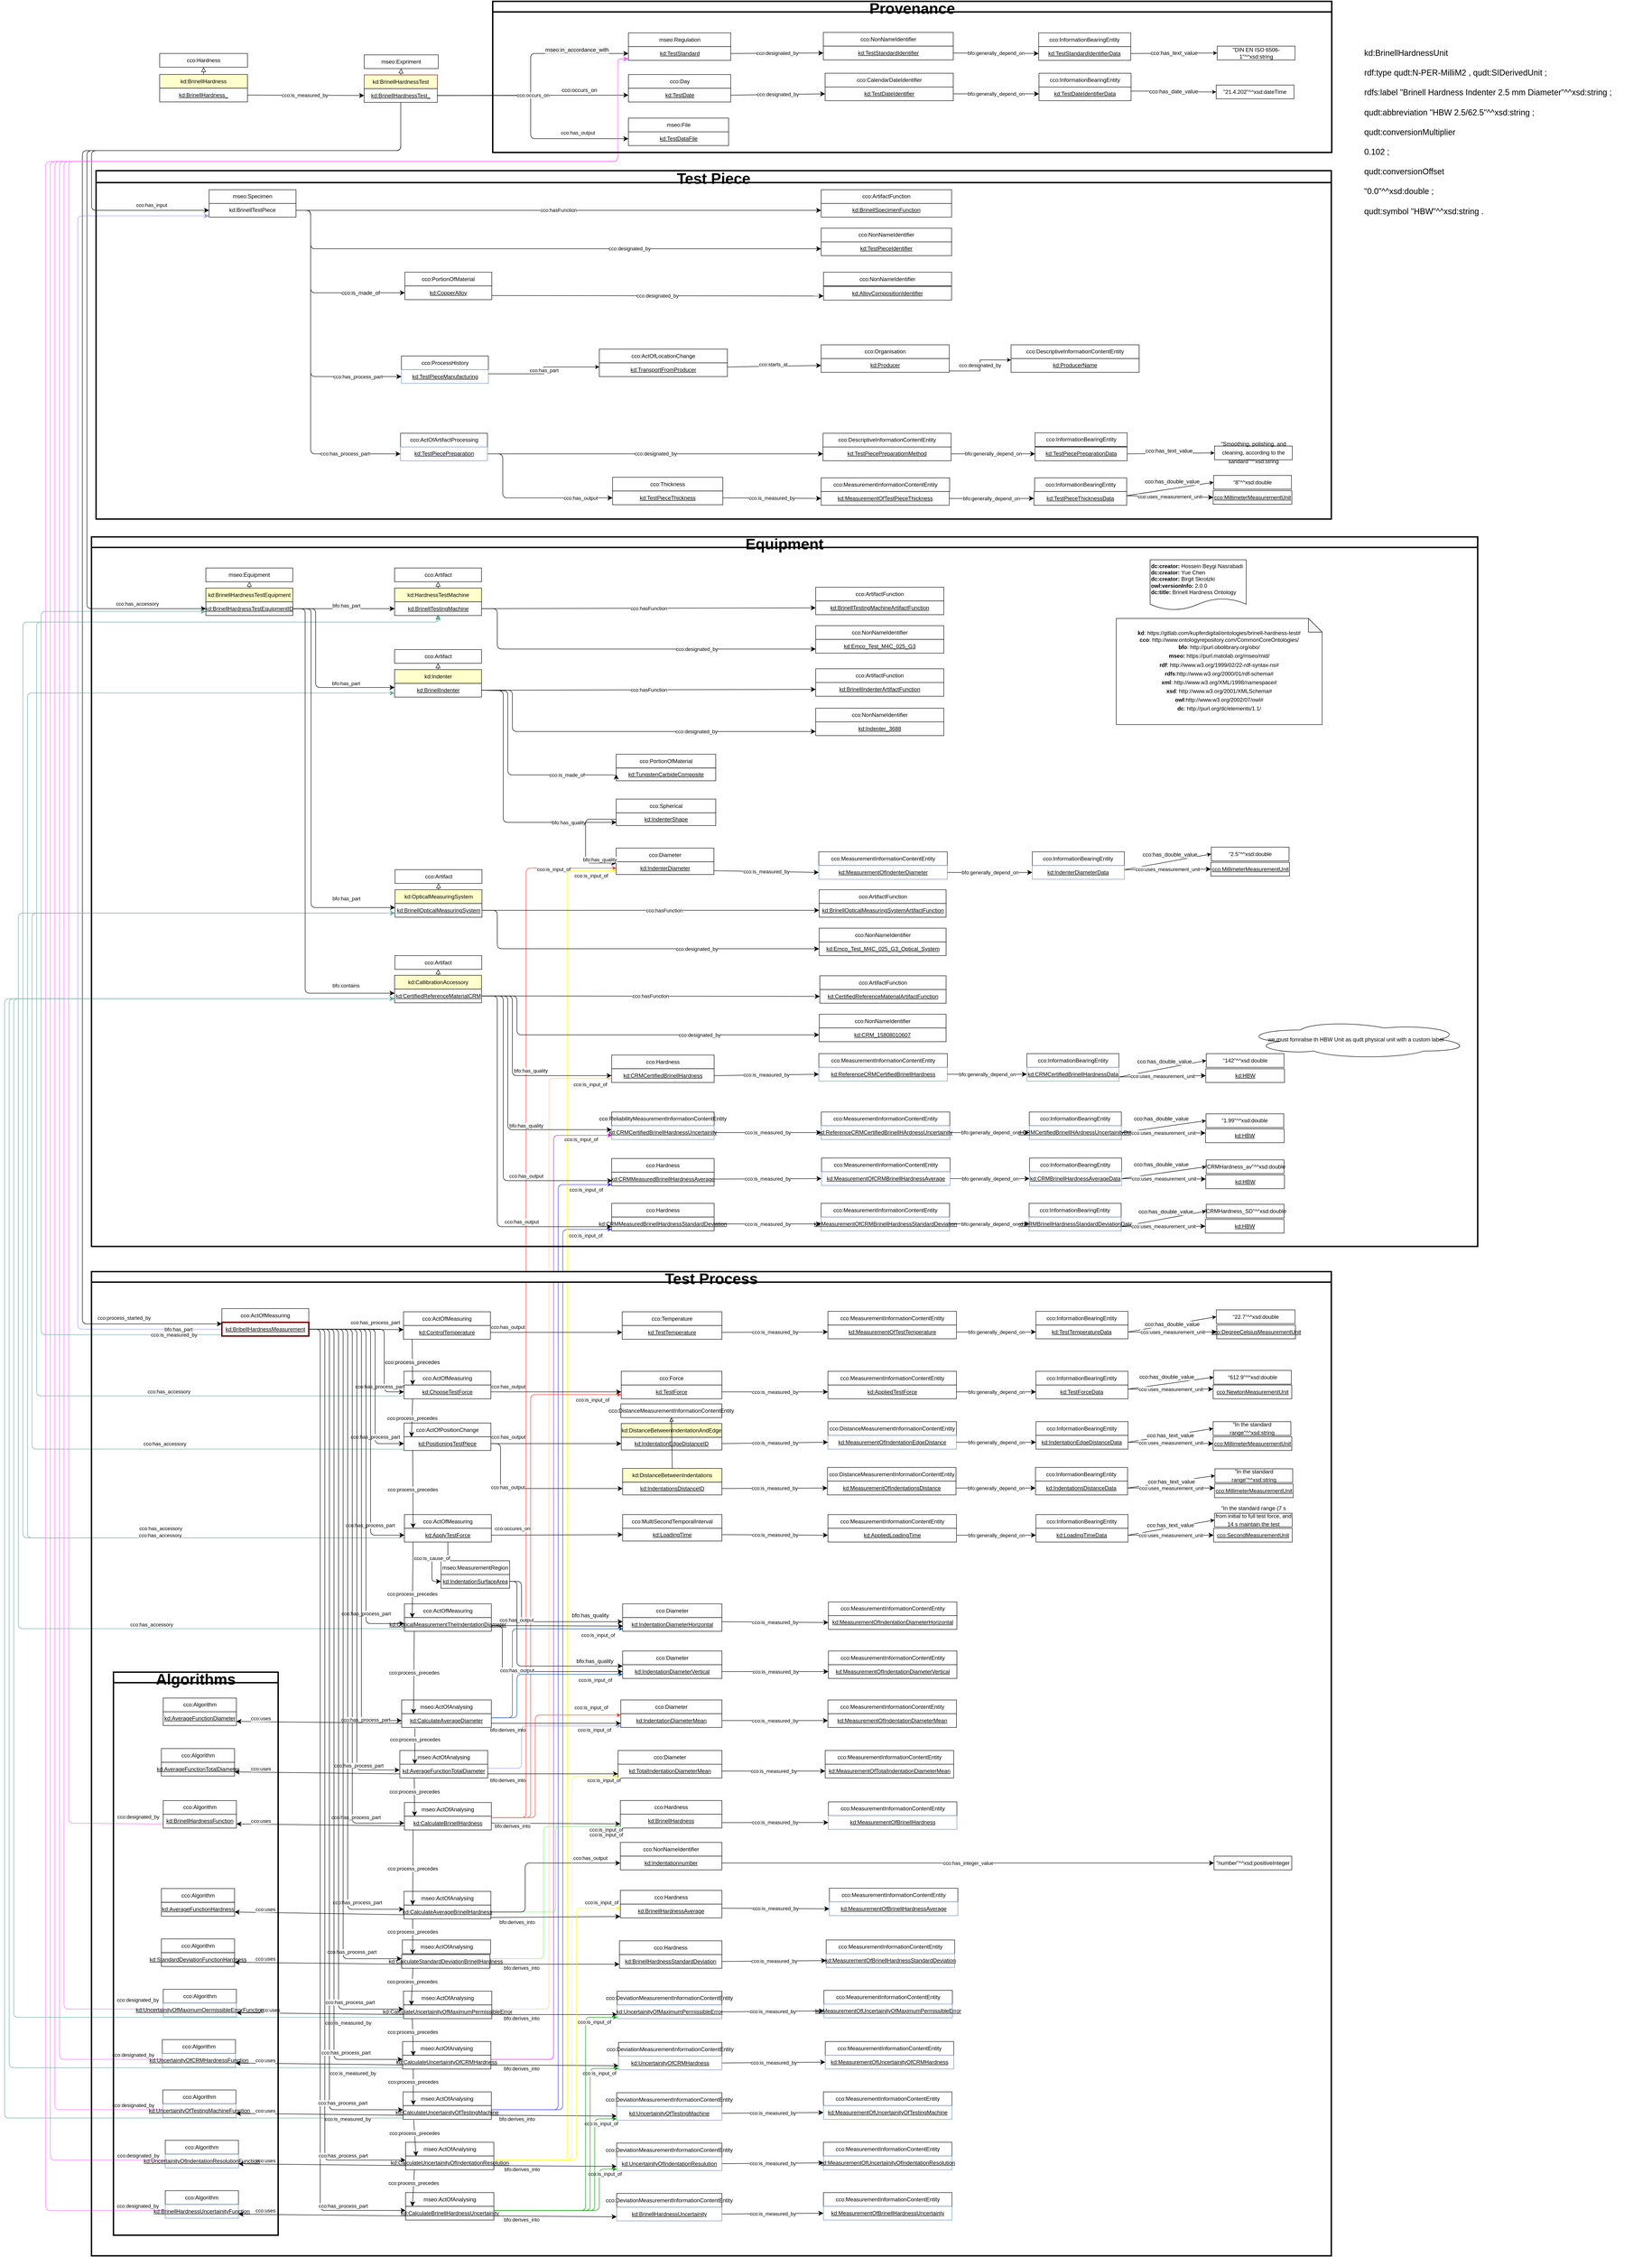 <mxfile version="20.4.1" type="gitlab">
  <diagram name="Brinell (CCO) 22.10.19 without mapping" id="3rhomC4VvfZKUB2qN9Vk">
    <mxGraphModel dx="-506" dy="4236" grid="1" gridSize="10" guides="1" tooltips="1" connect="1" arrows="1" fold="1" page="1" pageScale="1" pageWidth="850" pageHeight="1100" math="0" shadow="0">
      <root>
        <mxCell id="fDeGnrVTXnE1T36zsoJ_-0" />
        <mxCell id="fDeGnrVTXnE1T36zsoJ_-1" parent="fDeGnrVTXnE1T36zsoJ_-0" />
        <object label="&lt;span style=&quot;&quot;&gt;kd:BrinellHardnessTest&lt;/span&gt;" Type="Class" id="fDeGnrVTXnE1T36zsoJ_-2">
          <mxCell style="rounded=0;whiteSpace=wrap;html=1;snapToPoint=1;points=[[0.1,0],[0.2,0],[0.3,0],[0.4,0],[0.5,0],[0.6,0],[0.7,0],[0.8,0],[0.9,0],[0,0.1],[0,0.3],[0,0.5],[0,0.7],[0,0.9],[0.1,1],[0.2,1],[0.3,1],[0.4,1],[0.5,1],[0.6,1],[0.7,1],[0.8,1],[0.9,1],[1,0.1],[1,0.3],[1,0.5],[1,0.7],[1,0.9]];strokeColor=#6F0000;fillColor=#FFFFCC;" parent="fDeGnrVTXnE1T36zsoJ_-1" vertex="1">
            <mxGeometry x="3426" y="-3075.36" width="160" height="30" as="geometry" />
          </mxCell>
        </object>
        <object label="&lt;span style=&quot;font-size: 12px ; background-color: rgb(248 , 249 , 250)&quot;&gt;mseo:in_accordance_with&lt;/span&gt;" Type="ObjectProperty" id="fDeGnrVTXnE1T36zsoJ_-3">
          <mxCell style="endArrow=classic;html=1;exitX=1;exitY=0.5;exitDx=0;exitDy=0;endSize=8;fontFamily=Helvetica;entryX=0;entryY=0.5;entryDx=0;entryDy=0;edgeStyle=orthogonalEdgeStyle;" parent="fDeGnrVTXnE1T36zsoJ_-1" source="fDeGnrVTXnE1T36zsoJ_-19" target="fDeGnrVTXnE1T36zsoJ_-43" edge="1">
            <mxGeometry x="0.557" y="8" width="50" height="50" relative="1" as="geometry">
              <mxPoint x="2866" y="-3091.36" as="sourcePoint" />
              <mxPoint x="3086" y="-3092.36" as="targetPoint" />
              <Array as="points">
                <mxPoint x="3790" y="-3030" />
                <mxPoint x="3790" y="-3122" />
              </Array>
              <mxPoint as="offset" />
            </mxGeometry>
          </mxCell>
        </object>
        <object label="&lt;span style=&quot;font-family: helvetica;&quot;&gt;cco:has_output&lt;/span&gt;" Type="ObjectProperty" id="fDeGnrVTXnE1T36zsoJ_-4">
          <mxCell style="endArrow=classic;html=1;entryX=0;entryY=0.5;entryDx=0;entryDy=0;endSize=8;fontFamily=Helvetica;rounded=1;exitX=1;exitY=0.5;exitDx=0;exitDy=0;edgeStyle=orthogonalEdgeStyle;" parent="fDeGnrVTXnE1T36zsoJ_-1" source="fDeGnrVTXnE1T36zsoJ_-19" target="fDeGnrVTXnE1T36zsoJ_-50" edge="1">
            <mxGeometry x="0.569" y="13" width="50" height="50" relative="1" as="geometry">
              <mxPoint x="2867" y="-3091.36" as="sourcePoint" />
              <mxPoint x="3472" y="-2985.36" as="targetPoint" />
              <Array as="points">
                <mxPoint x="3790" y="-3030" />
                <mxPoint x="3790" y="-2936" />
              </Array>
              <mxPoint as="offset" />
            </mxGeometry>
          </mxCell>
        </object>
        <object label="&lt;font&gt;cco:has_input&lt;/font&gt;" Type="ObjectProperty" id="fDeGnrVTXnE1T36zsoJ_-5">
          <mxCell style="endArrow=classic;html=1;exitX=0.5;exitY=1;exitDx=0;exitDy=0;entryX=0;entryY=0.5;entryDx=0;entryDy=0;endSize=8;fontFamily=Helvetica;edgeStyle=orthogonalEdgeStyle;" parent="fDeGnrVTXnE1T36zsoJ_-1" source="fDeGnrVTXnE1T36zsoJ_-19" target="fDeGnrVTXnE1T36zsoJ_-96" edge="1">
            <mxGeometry x="0.783" y="11" width="50" height="50" relative="1" as="geometry">
              <mxPoint x="2868" y="-3045.36" as="sourcePoint" />
              <mxPoint x="3088" y="-2775.36" as="targetPoint" />
              <Array as="points">
                <mxPoint x="3506" y="-2910" />
                <mxPoint x="2830" y="-2910" />
                <mxPoint x="2830" y="-2779" />
              </Array>
              <mxPoint x="1" as="offset" />
            </mxGeometry>
          </mxCell>
        </object>
        <object label="&lt;span style=&quot;&quot;&gt;cco:has_accessory&lt;/span&gt;" Type="ObjectProperty" id="fDeGnrVTXnE1T36zsoJ_-6">
          <mxCell style="endArrow=classic;html=1;endSize=8;fontFamily=Helvetica;strokeColor=#67AB9F;edgeStyle=orthogonalEdgeStyle;exitX=0;exitY=0.7;exitDx=0;exitDy=0;entryX=0.5;entryY=1;entryDx=0;entryDy=0;" parent="fDeGnrVTXnE1T36zsoJ_-1" source="fDeGnrVTXnE1T36zsoJ_-341" target="fDeGnrVTXnE1T36zsoJ_-146" edge="1">
            <mxGeometry x="-0.716" y="-21" width="50" height="50" relative="1" as="geometry">
              <mxPoint x="3506" y="60.64" as="sourcePoint" />
              <mxPoint x="3110" y="-1240.18" as="targetPoint" />
              <Array as="points">
                <mxPoint x="2680" y="121" />
                <mxPoint x="2680" y="-1880" />
                <mxPoint x="3587" y="-1880" />
              </Array>
              <mxPoint as="offset" />
            </mxGeometry>
          </mxCell>
        </object>
        <object label="&lt;span style=&quot;font-family: helvetica;&quot;&gt;cco:process_started_by&lt;/span&gt;" Type="ObjectProperty" id="fDeGnrVTXnE1T36zsoJ_-7">
          <mxCell style="endArrow=classic;html=1;entryX=0;entryY=0.1;entryDx=0;entryDy=0;endSize=8;fontFamily=Helvetica;edgeStyle=orthogonalEdgeStyle;exitX=0.5;exitY=1;exitDx=0;exitDy=0;" parent="fDeGnrVTXnE1T36zsoJ_-1" source="fDeGnrVTXnE1T36zsoJ_-19" target="fDeGnrVTXnE1T36zsoJ_-271" edge="1">
            <mxGeometry x="0.883" y="13" width="50" height="50" relative="1" as="geometry">
              <mxPoint x="3610" y="-2996.18" as="sourcePoint" />
              <mxPoint x="3130" y="-1925.36" as="targetPoint" />
              <Array as="points">
                <mxPoint x="3506" y="-2910" />
                <mxPoint x="2810" y="-2910" />
                <mxPoint x="2810" y="-347" />
                <mxPoint x="3115" y="-347" />
              </Array>
              <mxPoint as="offset" />
            </mxGeometry>
          </mxCell>
        </object>
        <object label="&lt;span style=&quot;&quot;&gt;cco:has_accessory&lt;/span&gt;" Type="ObjectProperty" id="fDeGnrVTXnE1T36zsoJ_-8">
          <mxCell style="endArrow=classic;html=1;endSize=8;fontFamily=Helvetica;strokeColor=#67AB9F;exitX=0.004;exitY=0.807;exitDx=0;exitDy=0;edgeStyle=elbowEdgeStyle;entryX=0;entryY=0.7;entryDx=0;entryDy=0;exitPerimeter=0;" parent="fDeGnrVTXnE1T36zsoJ_-1" source="fDeGnrVTXnE1T36zsoJ_-375" target="fDeGnrVTXnE1T36zsoJ_-147" edge="1">
            <mxGeometry x="-0.657" y="-9" width="50" height="50" relative="1" as="geometry">
              <mxPoint x="3506" y="261.64" as="sourcePoint" />
              <mxPoint x="3110" y="-575.18" as="targetPoint" />
              <Array as="points">
                <mxPoint x="2670" y="-460" />
              </Array>
              <mxPoint as="offset" />
            </mxGeometry>
          </mxCell>
        </object>
        <object label="&lt;span style=&quot;font-family: helvetica;&quot;&gt;cco:is_input_of&lt;/span&gt;" Type="ObjectProperty" id="fDeGnrVTXnE1T36zsoJ_-9">
          <mxCell style="endArrow=none;html=1;endSize=8;fontFamily=Helvetica;entryX=1;entryY=0.1;entryDx=0;entryDy=0;strokeColor=#FF3333;edgeStyle=elbowEdgeStyle;exitX=0;exitY=0.5;exitDx=0;exitDy=0;startArrow=classic;startFill=1;endFill=0;" parent="fDeGnrVTXnE1T36zsoJ_-1" source="fDeGnrVTXnE1T36zsoJ_-189" target="fDeGnrVTXnE1T36zsoJ_-318" edge="1">
            <mxGeometry x="-0.883" y="2" width="50" height="50" relative="1" as="geometry">
              <mxPoint x="3694" y="-678.36" as="sourcePoint" />
              <mxPoint x="3706" y="318.64" as="targetPoint" />
              <Array as="points">
                <mxPoint x="3780" y="-149.18" />
              </Array>
              <mxPoint as="offset" />
            </mxGeometry>
          </mxCell>
        </object>
        <object label="&lt;span style=&quot;font-family: helvetica;&quot;&gt;cco:is_input_of&lt;/span&gt;" Type="ObjectProperty" id="fDeGnrVTXnE1T36zsoJ_-10">
          <mxCell style="endArrow=none;html=1;endSize=8;fontFamily=Helvetica;exitX=0;exitY=0.7;exitDx=0;exitDy=0;edgeStyle=elbowEdgeStyle;endFill=0;startArrow=classic;startFill=1;entryX=1;entryY=0.3;entryDx=0;entryDy=0;strokeColor=#FFCC99;" parent="fDeGnrVTXnE1T36zsoJ_-1" source="fDeGnrVTXnE1T36zsoJ_-185" target="fDeGnrVTXnE1T36zsoJ_-488" edge="1">
            <mxGeometry x="-0.959" y="13" width="50" height="50" relative="1" as="geometry">
              <mxPoint x="3877" y="1700.64" as="sourcePoint" />
              <mxPoint x="3710" y="1580.82" as="targetPoint" />
              <Array as="points">
                <mxPoint x="3830" y="130" />
              </Array>
              <mxPoint as="offset" />
            </mxGeometry>
          </mxCell>
        </object>
        <object label="&lt;span style=&quot;font-family: helvetica;&quot;&gt;cco:is_input_of&lt;/span&gt;" Type="ObjectProperty" id="fDeGnrVTXnE1T36zsoJ_-11">
          <mxCell style="endArrow=none;html=1;endSize=8;fontFamily=Helvetica;entryX=1;entryY=0.3;entryDx=0;entryDy=0;exitX=0;exitY=0.9;exitDx=0;exitDy=0;strokeColor=#3333FF;edgeStyle=elbowEdgeStyle;endFill=0;startArrow=classic;startFill=1;" parent="fDeGnrVTXnE1T36zsoJ_-1" source="fDeGnrVTXnE1T36zsoJ_-184" target="fDeGnrVTXnE1T36zsoJ_-494" edge="1">
            <mxGeometry x="-0.951" y="11" width="50" height="50" relative="1" as="geometry">
              <mxPoint x="3876" y="1805.64" as="sourcePoint" />
              <mxPoint x="3750" y="2028.64" as="targetPoint" />
              <Array as="points">
                <mxPoint x="3850" y="360" />
              </Array>
              <mxPoint as="offset" />
            </mxGeometry>
          </mxCell>
        </object>
        <object label="&lt;span style=&quot;font-family: helvetica;&quot;&gt;cco:is_input_of&lt;/span&gt;" Type="ObjectProperty" id="fDeGnrVTXnE1T36zsoJ_-12">
          <mxCell style="endArrow=none;html=1;endSize=8;fontFamily=Helvetica;exitX=0;exitY=0.9;exitDx=0;exitDy=0;strokeColor=#3333FF;edgeStyle=elbowEdgeStyle;endFill=0;startArrow=classic;startFill=1;entryX=1;entryY=0.3;entryDx=0;entryDy=0;" parent="fDeGnrVTXnE1T36zsoJ_-1" source="fDeGnrVTXnE1T36zsoJ_-183" target="fDeGnrVTXnE1T36zsoJ_-494" edge="1">
            <mxGeometry x="-0.948" y="13" width="50" height="50" relative="1" as="geometry">
              <mxPoint x="3877" y="1918.64" as="sourcePoint" />
              <mxPoint x="3710" y="1580.82" as="targetPoint" />
              <Array as="points">
                <mxPoint x="3860" y="420" />
              </Array>
              <mxPoint as="offset" />
            </mxGeometry>
          </mxCell>
        </object>
        <object label="&lt;span style=&quot;&quot;&gt;cco:has_accessory&lt;/span&gt;" Type="ObjectProperty" id="fDeGnrVTXnE1T36zsoJ_-13">
          <mxCell style="endArrow=classic;html=1;endSize=8;fontFamily=Helvetica;entryX=0;entryY=0.7;entryDx=0;entryDy=0;strokeColor=#67AB9F;edgeStyle=elbowEdgeStyle;exitX=0;exitY=0.7;exitDx=0;exitDy=0;" parent="fDeGnrVTXnE1T36zsoJ_-1" source="fDeGnrVTXnE1T36zsoJ_-341" target="fDeGnrVTXnE1T36zsoJ_-172" edge="1">
            <mxGeometry x="-0.692" y="-6" width="50" height="50" relative="1" as="geometry">
              <mxPoint x="3506" y="60.64" as="sourcePoint" />
              <mxPoint x="3306" y="-1230.36" as="targetPoint" />
              <Array as="points">
                <mxPoint x="2690" y="-770" />
                <mxPoint x="2980" y="-577.18" />
              </Array>
              <mxPoint as="offset" />
            </mxGeometry>
          </mxCell>
        </object>
        <object label="&lt;font&gt;cco:has_accessory&lt;/font&gt;" Type="ObjectProperty" id="fDeGnrVTXnE1T36zsoJ_-14">
          <mxCell style="endArrow=classic;html=1;endSize=8;fontFamily=Helvetica;entryX=0.5;entryY=0.9;entryDx=0;entryDy=0;strokeColor=#67AB9F;exitX=-0.001;exitY=0.792;exitDx=0;exitDy=0;edgeStyle=orthogonalEdgeStyle;exitPerimeter=0;entryPerimeter=0;" parent="fDeGnrVTXnE1T36zsoJ_-1" source="fDeGnrVTXnE1T36zsoJ_-349" target="fDeGnrVTXnE1T36zsoJ_-146" edge="1">
            <mxGeometry x="-0.697" y="-9" width="50" height="50" relative="1" as="geometry">
              <mxPoint x="3505" y="-246.36" as="sourcePoint" />
              <mxPoint x="3116" y="-1046.18" as="targetPoint" />
              <Array as="points">
                <mxPoint x="2710" y="-190" />
                <mxPoint x="2710" y="-1880" />
                <mxPoint x="3587" y="-1880" />
              </Array>
              <mxPoint as="offset" />
            </mxGeometry>
          </mxCell>
        </object>
        <object label="&lt;span style=&quot;&quot;&gt;cco:has_accessory&lt;/span&gt;" Type="ObjectProperty" id="fDeGnrVTXnE1T36zsoJ_-15">
          <mxCell style="endArrow=classic;html=1;endSize=8;fontFamily=Helvetica;strokeColor=#67AB9F;exitX=0;exitY=0.9;exitDx=0;exitDy=0;edgeStyle=orthogonalEdgeStyle;entryX=0;entryY=0.7;entryDx=0;entryDy=0;" parent="fDeGnrVTXnE1T36zsoJ_-1" source="fDeGnrVTXnE1T36zsoJ_-347" target="fDeGnrVTXnE1T36zsoJ_-147" edge="1">
            <mxGeometry x="-0.623" y="-12" width="50" height="50" relative="1" as="geometry">
              <mxPoint x="3505" y="-133.36" as="sourcePoint" />
              <mxPoint x="3100" y="-557.18" as="targetPoint" />
              <Array as="points">
                <mxPoint x="2700" y="-73" />
                <mxPoint x="2700" y="-1244" />
              </Array>
              <mxPoint as="offset" />
            </mxGeometry>
          </mxCell>
        </object>
        <object label="&lt;font&gt;kd:BrinellHardness&lt;/font&gt;" Type="Class" id="fDeGnrVTXnE1T36zsoJ_-16">
          <mxCell style="rounded=0;whiteSpace=wrap;html=1;snapToPoint=1;points=[[0.1,0],[0.2,0],[0.3,0],[0.4,0],[0.5,0],[0.6,0],[0.7,0],[0.8,0],[0.9,0],[0,0.1],[0,0.3],[0,0.5],[0,0.7],[0,0.9],[0.1,1],[0.2,1],[0.3,1],[0.4,1],[0.5,1],[0.6,1],[0.7,1],[0.8,1],[0.9,1],[1,0.1],[1,0.3],[1,0.5],[1,0.7],[1,0.9]];fillColor=#FFFFCC;" parent="fDeGnrVTXnE1T36zsoJ_-1" vertex="1">
            <mxGeometry x="2979" y="-3076.36" width="192" height="30" as="geometry" />
          </mxCell>
        </object>
        <object label="&lt;u&gt;kd:BrinellHardness_&lt;/u&gt;" Type="Individual" id="fDeGnrVTXnE1T36zsoJ_-17">
          <mxCell style="rounded=0;whiteSpace=wrap;html=1;snapToPoint=1;points=[[0.1,0],[0.2,0],[0.3,0],[0.4,0],[0.5,0],[0.6,0],[0.7,0],[0.8,0],[0.9,0],[0,0.1],[0,0.3],[0,0.5],[0,0.7],[0,0.9],[0.1,1],[0.2,1],[0.3,1],[0.4,1],[0.5,1],[0.6,1],[0.7,1],[0.8,1],[0.9,1],[1,0.1],[1,0.3],[1,0.5],[1,0.7],[1,0.9]];strokeWidth=1;strokeColor=#000000;" parent="fDeGnrVTXnE1T36zsoJ_-1" vertex="1">
            <mxGeometry x="2979" y="-3046.36" width="192" height="30" as="geometry" />
          </mxCell>
        </object>
        <object label="&lt;span style=&quot;font-family: &amp;quot;helvetica&amp;quot;&quot;&gt;&lt;font&gt;cco:is_measured_by&lt;/font&gt;&lt;/span&gt;" Type="ObjectProperty" id="fDeGnrVTXnE1T36zsoJ_-18">
          <mxCell style="endArrow=classic;html=1;endSize=8;fontFamily=Helvetica;entryX=0;entryY=0.5;entryDx=0;entryDy=0;exitX=1;exitY=0.5;exitDx=0;exitDy=0;" parent="fDeGnrVTXnE1T36zsoJ_-1" source="fDeGnrVTXnE1T36zsoJ_-17" target="fDeGnrVTXnE1T36zsoJ_-19" edge="1">
            <mxGeometry x="-0.015" width="50" height="50" relative="1" as="geometry">
              <mxPoint x="3341" y="-3025.36" as="sourcePoint" />
              <mxPoint x="3431" y="-3025.36" as="targetPoint" />
              <mxPoint as="offset" />
            </mxGeometry>
          </mxCell>
        </object>
        <object label="&lt;u&gt;kd:BrinellHardness&lt;span style=&quot;font-family: &amp;#34;arial&amp;#34; ; text-align: left ; background-color: rgb(255 , 255 , 255)&quot;&gt;Test_&lt;br&gt;&lt;/span&gt;&lt;/u&gt;" Type="Individual" id="fDeGnrVTXnE1T36zsoJ_-19">
          <mxCell style="rounded=0;whiteSpace=wrap;html=1;snapToPoint=1;points=[[0.1,0],[0.2,0],[0.3,0],[0.4,0],[0.5,0],[0.6,0],[0.7,0],[0.8,0],[0.9,0],[0,0.1],[0,0.3],[0,0.5],[0,0.7],[0,0.9],[0.1,1],[0.2,1],[0.3,1],[0.4,1],[0.5,1],[0.6,1],[0.7,1],[0.8,1],[0.9,1],[1,0.1],[1,0.3],[1,0.5],[1,0.7],[1,0.9]];strokeWidth=1;strokeColor=#000000;" parent="fDeGnrVTXnE1T36zsoJ_-1" vertex="1">
            <mxGeometry x="3426" y="-3045.36" width="160" height="30" as="geometry" />
          </mxCell>
        </object>
        <object label="&lt;span style=&quot;font-family: &amp;quot;helvetica&amp;quot;&quot;&gt;&lt;font&gt;cco:occurs_on&lt;/font&gt;&lt;/span&gt;" Type="ObjectProperty" id="fDeGnrVTXnE1T36zsoJ_-20">
          <mxCell style="endArrow=classic;html=1;exitX=1;exitY=0.5;exitDx=0;exitDy=0;endSize=8;fontFamily=Helvetica;edgeStyle=orthogonalEdgeStyle;entryX=0;entryY=0.5;entryDx=0;entryDy=0;" parent="fDeGnrVTXnE1T36zsoJ_-1" source="fDeGnrVTXnE1T36zsoJ_-19" target="fDeGnrVTXnE1T36zsoJ_-59" edge="1">
            <mxGeometry width="50" height="50" relative="1" as="geometry">
              <mxPoint x="2867" y="-3091.36" as="sourcePoint" />
              <mxPoint x="3087" y="-3002.18" as="targetPoint" />
              <Array as="points">
                <mxPoint x="3586" y="-3031" />
              </Array>
            </mxGeometry>
          </mxCell>
        </object>
        <mxCell id="fDeGnrVTXnE1T36zsoJ_-21" value="&lt;span style=&quot;font-family: &amp;quot;helvetica&amp;quot;&quot;&gt;&lt;font&gt;cco:occurs_on&lt;/font&gt;&lt;/span&gt;" style="text;html=1;align=center;verticalAlign=middle;resizable=0;points=[];labelBackgroundColor=#ffffff;fontFamily=Helvetica;" parent="fDeGnrVTXnE1T36zsoJ_-20" vertex="1" connectable="0">
          <mxGeometry x="-0.127" relative="1" as="geometry">
            <mxPoint x="127" y="-12" as="offset" />
          </mxGeometry>
        </mxCell>
        <object label="&lt;span style=&quot;font-family: &amp;quot;helvetica&amp;quot;&quot;&gt;&lt;font&gt;cco:designated_by&lt;/font&gt;&lt;/span&gt;" Type="ObjectProperty" id="fDeGnrVTXnE1T36zsoJ_-22">
          <mxCell style="endArrow=classic;html=1;endSize=8;fontFamily=Helvetica;entryX=0;entryY=0.9;entryDx=0;entryDy=0;edgeStyle=orthogonalEdgeStyle;strokeColor=#FF66FF;" parent="fDeGnrVTXnE1T36zsoJ_-1" source="fDeGnrVTXnE1T36zsoJ_-576" target="fDeGnrVTXnE1T36zsoJ_-43" edge="1">
            <mxGeometry x="-0.979" y="-15" width="50" height="50" relative="1" as="geometry">
              <mxPoint x="2700" y="537.64" as="sourcePoint" />
              <mxPoint x="4900" y="-2056.18" as="targetPoint" />
              <Array as="points">
                <mxPoint x="2780" y="743.82" />
                <mxPoint x="2780" y="-2886.18" />
                <mxPoint x="3980" y="-2886.18" />
                <mxPoint x="3980" y="-3110.18" />
              </Array>
              <mxPoint as="offset" />
            </mxGeometry>
          </mxCell>
        </object>
        <object label="&lt;span style=&quot;font-family: &amp;quot;helvetica&amp;quot;&quot;&gt;&lt;font&gt;cco:designated_by&lt;/font&gt;&lt;/span&gt;" Type="ObjectProperty" id="fDeGnrVTXnE1T36zsoJ_-23">
          <mxCell style="endArrow=classic;html=1;endSize=8;fontFamily=Helvetica;entryX=0;entryY=0.9;entryDx=0;entryDy=0;edgeStyle=orthogonalEdgeStyle;strokeColor=#FF66FF;exitX=0;exitY=0.3;exitDx=0;exitDy=0;" parent="fDeGnrVTXnE1T36zsoJ_-1" source="fDeGnrVTXnE1T36zsoJ_-594" target="fDeGnrVTXnE1T36zsoJ_-43" edge="1">
            <mxGeometry x="-0.979" y="-10" width="50" height="50" relative="1" as="geometry">
              <mxPoint x="2980" y="1473.82" as="sourcePoint" />
              <mxPoint x="3516" y="-2184.36" as="targetPoint" />
              <Array as="points">
                <mxPoint x="2730" y="1589.82" />
                <mxPoint x="2730" y="-2886.18" />
                <mxPoint x="3980" y="-2886.18" />
                <mxPoint x="3980" y="-3110.18" />
              </Array>
              <mxPoint x="1" as="offset" />
            </mxGeometry>
          </mxCell>
        </object>
        <object label="&lt;span style=&quot;font-family: &amp;quot;helvetica&amp;quot;&quot;&gt;&lt;font&gt;cco:designated_by&lt;/font&gt;&lt;/span&gt;" Type="ObjectProperty" id="fDeGnrVTXnE1T36zsoJ_-24">
          <mxCell style="endArrow=classic;html=1;endSize=8;fontFamily=Helvetica;entryX=0;entryY=0.9;entryDx=0;entryDy=0;edgeStyle=orthogonalEdgeStyle;strokeColor=#FF66FF;exitX=0;exitY=0.3;exitDx=0;exitDy=0;" parent="fDeGnrVTXnE1T36zsoJ_-1" source="fDeGnrVTXnE1T36zsoJ_-592" target="fDeGnrVTXnE1T36zsoJ_-43" edge="1">
            <mxGeometry x="-0.979" y="-10" width="50" height="50" relative="1" as="geometry">
              <mxPoint x="2994.5" y="1473.0" as="sourcePoint" />
              <mxPoint x="3526" y="-2174.36" as="targetPoint" />
              <Array as="points">
                <mxPoint x="2740" y="1479.82" />
                <mxPoint x="2740" y="-2886.18" />
                <mxPoint x="3980" y="-2886.18" />
                <mxPoint x="3980" y="-3110.18" />
              </Array>
              <mxPoint x="1" as="offset" />
            </mxGeometry>
          </mxCell>
        </object>
        <object label="&lt;span style=&quot;font-family: &amp;quot;helvetica&amp;quot;&quot;&gt;&lt;font&gt;cco:designated_by&lt;/font&gt;&lt;/span&gt;" Type="ObjectProperty" id="fDeGnrVTXnE1T36zsoJ_-25">
          <mxCell style="endArrow=classic;html=1;endSize=8;fontFamily=Helvetica;entryX=0;entryY=0.9;entryDx=0;entryDy=0;edgeStyle=orthogonalEdgeStyle;strokeColor=#FF66FF;exitX=0;exitY=0.3;exitDx=0;exitDy=0;" parent="fDeGnrVTXnE1T36zsoJ_-1" source="fDeGnrVTXnE1T36zsoJ_-590" target="fDeGnrVTXnE1T36zsoJ_-43" edge="1">
            <mxGeometry x="-0.977" y="-10" width="50" height="50" relative="1" as="geometry">
              <mxPoint x="2994.5" y="1363.0" as="sourcePoint" />
              <mxPoint x="3536" y="-2164.36" as="targetPoint" />
              <Array as="points">
                <mxPoint x="2750" y="1369.82" />
                <mxPoint x="2750" y="-2886.18" />
                <mxPoint x="3980" y="-2886.18" />
                <mxPoint x="3980" y="-3110.18" />
              </Array>
              <mxPoint as="offset" />
            </mxGeometry>
          </mxCell>
        </object>
        <object label="&lt;span style=&quot;font-family: &amp;quot;helvetica&amp;quot;&quot;&gt;&lt;font&gt;cco:designated_by&lt;/font&gt;&lt;/span&gt;" Type="ObjectProperty" id="fDeGnrVTXnE1T36zsoJ_-26">
          <mxCell style="endArrow=classic;html=1;endSize=8;fontFamily=Helvetica;entryX=0;entryY=0.9;entryDx=0;entryDy=0;edgeStyle=orthogonalEdgeStyle;strokeColor=#FF66FF;exitX=0;exitY=0.3;exitDx=0;exitDy=0;" parent="fDeGnrVTXnE1T36zsoJ_-1" source="fDeGnrVTXnE1T36zsoJ_-588" target="fDeGnrVTXnE1T36zsoJ_-43" edge="1">
            <mxGeometry x="-0.977" y="-10" width="50" height="50" relative="1" as="geometry">
              <mxPoint x="2989" y="1253.0" as="sourcePoint" />
              <mxPoint x="3546" y="-2154.36" as="targetPoint" />
              <Array as="points">
                <mxPoint x="2760" y="1259.82" />
                <mxPoint x="2760" y="-2886.18" />
                <mxPoint x="3980" y="-2886.18" />
                <mxPoint x="3980" y="-3110.18" />
              </Array>
              <mxPoint x="-1" as="offset" />
            </mxGeometry>
          </mxCell>
        </object>
        <object label="&lt;span style=&quot;font-family: &amp;quot;helvetica&amp;quot;&quot;&gt;&lt;font&gt;cco:designated_by&lt;/font&gt;&lt;/span&gt;" Type="ObjectProperty" id="fDeGnrVTXnE1T36zsoJ_-27">
          <mxCell style="endArrow=classic;html=1;endSize=8;fontFamily=Helvetica;entryX=0;entryY=0.9;entryDx=0;entryDy=0;edgeStyle=orthogonalEdgeStyle;strokeColor=#FF66FF;exitX=0;exitY=0.3;exitDx=0;exitDy=0;" parent="fDeGnrVTXnE1T36zsoJ_-1" source="fDeGnrVTXnE1T36zsoJ_-586" target="fDeGnrVTXnE1T36zsoJ_-43" edge="1">
            <mxGeometry x="-0.979" y="-20" width="50" height="50" relative="1" as="geometry">
              <mxPoint x="2999" y="1073.82" as="sourcePoint" />
              <mxPoint x="3556" y="-2144.36" as="targetPoint" />
              <Array as="points">
                <mxPoint x="2770" y="1149.82" />
                <mxPoint x="2770" y="-2886.18" />
                <mxPoint x="3980" y="-2886.18" />
                <mxPoint x="3980" y="-3110.18" />
              </Array>
              <mxPoint as="offset" />
            </mxGeometry>
          </mxCell>
        </object>
        <object label="&lt;span style=&quot;font-family: helvetica;&quot;&gt;cco:is_input_of&lt;/span&gt;" Type="ObjectProperty" id="fDeGnrVTXnE1T36zsoJ_-28">
          <mxCell style="endArrow=none;html=1;endSize=8;fontFamily=Helvetica;entryX=1;entryY=0.3;entryDx=0;entryDy=0;exitX=0;exitY=0.7;exitDx=0;exitDy=0;edgeStyle=elbowEdgeStyle;endFill=0;startArrow=classic;startFill=1;strokeColor=#FFFF00;" parent="fDeGnrVTXnE1T36zsoJ_-1" source="fDeGnrVTXnE1T36zsoJ_-189" target="fDeGnrVTXnE1T36zsoJ_-497" edge="1">
            <mxGeometry x="-0.964" y="11" width="50" height="50" relative="1" as="geometry">
              <mxPoint x="3889" y="592.0" as="sourcePoint" />
              <mxPoint x="3711.5" y="1447.82" as="targetPoint" />
              <Array as="points">
                <mxPoint x="3870" y="80" />
              </Array>
              <mxPoint as="offset" />
            </mxGeometry>
          </mxCell>
        </object>
        <object label="&lt;span style=&quot;font-family: helvetica;&quot;&gt;cco:is_input_of&lt;/span&gt;" Type="ObjectProperty" id="fDeGnrVTXnE1T36zsoJ_-29">
          <mxCell style="endArrow=none;html=1;endSize=8;fontFamily=Helvetica;exitX=0;exitY=0.7;exitDx=0;exitDy=0;edgeStyle=elbowEdgeStyle;endFill=0;startArrow=classic;startFill=1;entryX=1;entryY=0.3;entryDx=0;entryDy=0;strokeColor=#FF00FF;" parent="fDeGnrVTXnE1T36zsoJ_-1" source="fDeGnrVTXnE1T36zsoJ_-202" target="fDeGnrVTXnE1T36zsoJ_-491" edge="1">
            <mxGeometry x="-0.941" y="9" width="50" height="50" relative="1" as="geometry">
              <mxPoint x="3886.0" y="1654.82" as="sourcePoint" />
              <mxPoint x="3707" y="1117.82" as="targetPoint" />
              <Array as="points">
                <mxPoint x="3840" y="230" />
              </Array>
              <mxPoint as="offset" />
            </mxGeometry>
          </mxCell>
        </object>
        <object label="&lt;font&gt;cco:has_accessory&lt;/font&gt;" Type="ObjectProperty" id="fDeGnrVTXnE1T36zsoJ_-30">
          <mxCell style="endArrow=classic;html=1;exitX=0.5;exitY=1;exitDx=0;exitDy=0;endSize=8;fontFamily=Helvetica;edgeStyle=orthogonalEdgeStyle;entryX=0;entryY=0.5;entryDx=0;entryDy=0;" parent="fDeGnrVTXnE1T36zsoJ_-1" source="fDeGnrVTXnE1T36zsoJ_-19" target="fDeGnrVTXnE1T36zsoJ_-253" edge="1">
            <mxGeometry x="0.854" y="11" width="50" height="50" relative="1" as="geometry">
              <mxPoint x="2878" y="-2742.36" as="sourcePoint" />
              <mxPoint x="3098" y="-2472.36" as="targetPoint" />
              <Array as="points">
                <mxPoint x="3506" y="-2910" />
                <mxPoint x="2820" y="-2910" />
                <mxPoint x="2820" y="-1909" />
              </Array>
              <mxPoint as="offset" />
            </mxGeometry>
          </mxCell>
        </object>
        <object label="&lt;span style=&quot;font-family: helvetica;&quot;&gt;cco:is_measured_by&lt;/span&gt;" Type="ObjectProperty" id="fDeGnrVTXnE1T36zsoJ_-31">
          <mxCell style="endArrow=classic;html=1;endSize=8;fontFamily=Helvetica;entryX=0;entryY=0.7;entryDx=0;entryDy=0;strokeColor=#67AB9F;exitX=0;exitY=0.9;exitDx=0;exitDy=0;edgeStyle=orthogonalEdgeStyle;" parent="fDeGnrVTXnE1T36zsoJ_-1" source="fDeGnrVTXnE1T36zsoJ_-271" target="fDeGnrVTXnE1T36zsoJ_-253" edge="1">
            <mxGeometry x="-0.91" width="50" height="50" relative="1" as="geometry">
              <mxPoint x="3515" y="-236.36" as="sourcePoint" />
              <mxPoint x="3515.5" y="-1870.36" as="targetPoint" />
              <Array as="points">
                <mxPoint x="2720" y="-323" />
                <mxPoint x="2720" y="-1903" />
              </Array>
              <mxPoint as="offset" />
            </mxGeometry>
          </mxCell>
        </object>
        <object label="" Type="SubClassOf" id="fDeGnrVTXnE1T36zsoJ_-32">
          <mxCell style="endArrow=block;html=1;endFill=0;endSize=8;arcSize=0;rounded=0;exitX=0.5;exitY=0;exitDx=0;exitDy=0;entryX=0.5;entryY=1;entryDx=0;entryDy=0;" parent="fDeGnrVTXnE1T36zsoJ_-1" source="fDeGnrVTXnE1T36zsoJ_-2" target="fDeGnrVTXnE1T36zsoJ_-34" edge="1">
            <mxGeometry width="50" height="50" relative="1" as="geometry">
              <mxPoint x="3342.429" y="-2828.894" as="sourcePoint" />
              <mxPoint x="3603.727" y="-2829.784" as="targetPoint" />
            </mxGeometry>
          </mxCell>
        </object>
        <object label="&lt;font&gt;cco:Hardness&lt;/font&gt;" Type="Class" id="fDeGnrVTXnE1T36zsoJ_-33">
          <mxCell style="rounded=0;whiteSpace=wrap;html=1;snapToPoint=1;points=[[0.1,0],[0.2,0],[0.3,0],[0.4,0],[0.5,0],[0.6,0],[0.7,0],[0.8,0],[0.9,0],[0,0.1],[0,0.3],[0,0.5],[0,0.7],[0,0.9],[0.1,1],[0.2,1],[0.3,1],[0.4,1],[0.5,1],[0.6,1],[0.7,1],[0.8,1],[0.9,1],[1,0.1],[1,0.3],[1,0.5],[1,0.7],[1,0.9]];" parent="fDeGnrVTXnE1T36zsoJ_-1" vertex="1">
            <mxGeometry x="2979" y="-3122.18" width="192" height="30" as="geometry" />
          </mxCell>
        </object>
        <object label="&lt;span style=&quot;font-family: &amp;#34;helvetica&amp;#34; ; background-color: rgb(255 , 255 , 255)&quot;&gt;&lt;font&gt;&lt;/font&gt;&lt;/span&gt;&lt;span&gt;mseo:Expriment&lt;/span&gt;" Type="Class" id="fDeGnrVTXnE1T36zsoJ_-34">
          <mxCell style="rounded=0;whiteSpace=wrap;html=1;snapToPoint=1;points=[[0.1,0],[0.2,0],[0.3,0],[0.4,0],[0.5,0],[0.6,0],[0.7,0],[0.8,0],[0.9,0],[0,0.1],[0,0.3],[0,0.5],[0,0.7],[0,0.9],[0.1,1],[0.2,1],[0.3,1],[0.4,1],[0.5,1],[0.6,1],[0.7,1],[0.8,1],[0.9,1],[1,0.1],[1,0.3],[1,0.5],[1,0.7],[1,0.9]];" parent="fDeGnrVTXnE1T36zsoJ_-1" vertex="1">
            <mxGeometry x="3426" y="-3119.18" width="162" height="30" as="geometry" />
          </mxCell>
        </object>
        <object label="" Type="SubClassOf" id="fDeGnrVTXnE1T36zsoJ_-35">
          <mxCell style="endArrow=block;html=1;endFill=0;endSize=8;arcSize=0;rounded=0;exitX=0.5;exitY=0;exitDx=0;exitDy=0;entryX=0.5;entryY=1;entryDx=0;entryDy=0;" parent="fDeGnrVTXnE1T36zsoJ_-1" source="fDeGnrVTXnE1T36zsoJ_-16" target="fDeGnrVTXnE1T36zsoJ_-33" edge="1">
            <mxGeometry width="50" height="50" relative="1" as="geometry">
              <mxPoint x="3105" y="-3086.36" as="sourcePoint" />
              <mxPoint x="3106" y="-3125.18" as="targetPoint" />
            </mxGeometry>
          </mxCell>
        </object>
        <object label="&lt;span style=&quot;font-family: helvetica;&quot;&gt;bfo:has_part&lt;/span&gt;" Type="ObjectProperty" id="fDeGnrVTXnE1T36zsoJ_-37">
          <mxCell style="endArrow=classic;html=1;endSize=8;fontFamily=Helvetica;entryX=0;entryY=0.9;entryDx=0;entryDy=0;edgeStyle=orthogonalEdgeStyle;strokeColor=#9999FF;exitX=0;exitY=0.5;exitDx=0;exitDy=0;" parent="fDeGnrVTXnE1T36zsoJ_-1" source="fDeGnrVTXnE1T36zsoJ_-271" target="fDeGnrVTXnE1T36zsoJ_-96" edge="1">
            <mxGeometry x="-0.937" width="50" height="50" relative="1" as="geometry">
              <mxPoint x="3103" y="-456.18" as="sourcePoint" />
              <mxPoint x="3103" y="-1943.36" as="targetPoint" />
              <Array as="points">
                <mxPoint x="2800" y="-335" />
                <mxPoint x="2800" y="-2767" />
              </Array>
              <mxPoint as="offset" />
            </mxGeometry>
          </mxCell>
        </object>
        <object label="&lt;span style=&quot;&quot;&gt;cco:is_measured_by&lt;/span&gt;" Type="ObjectProperty" id="fDeGnrVTXnE1T36zsoJ_-38">
          <mxCell style="endArrow=classic;html=1;endSize=8;fontFamily=Helvetica;strokeColor=#67AB9F;edgeStyle=elbowEdgeStyle;exitX=0;exitY=0.9;exitDx=0;exitDy=0;entryX=0;entryY=0.7;entryDx=0;entryDy=0;" parent="fDeGnrVTXnE1T36zsoJ_-1" source="fDeGnrVTXnE1T36zsoJ_-488" target="fDeGnrVTXnE1T36zsoJ_-215" edge="1">
            <mxGeometry x="-0.938" y="12" width="50" height="50" relative="1" as="geometry">
              <mxPoint x="3516" y="70.64" as="sourcePoint" />
              <mxPoint x="3505" y="-1039.18" as="targetPoint" />
              <Array as="points">
                <mxPoint x="2660" y="60" />
                <mxPoint x="2990" y="-567.18" />
              </Array>
              <mxPoint as="offset" />
            </mxGeometry>
          </mxCell>
        </object>
        <object label="&lt;span style=&quot;&quot;&gt;cco:is_measured_by&lt;/span&gt;" Type="ObjectProperty" id="fDeGnrVTXnE1T36zsoJ_-39">
          <mxCell style="endArrow=classic;html=1;endSize=8;fontFamily=Helvetica;strokeColor=#67AB9F;edgeStyle=elbowEdgeStyle;exitX=0;exitY=0.9;exitDx=0;exitDy=0;entryX=0;entryY=0.7;entryDx=0;entryDy=0;" parent="fDeGnrVTXnE1T36zsoJ_-1" source="fDeGnrVTXnE1T36zsoJ_-491" target="fDeGnrVTXnE1T36zsoJ_-215" edge="1">
            <mxGeometry x="-0.946" y="12" width="50" height="50" relative="1" as="geometry">
              <mxPoint x="3514" y="1117.82" as="sourcePoint" />
              <mxPoint x="3510" y="-1039.18" as="targetPoint" />
              <Array as="points">
                <mxPoint x="2650" y="120" />
                <mxPoint x="3000" y="-557.18" />
              </Array>
              <mxPoint as="offset" />
            </mxGeometry>
          </mxCell>
        </object>
        <object label="&lt;span style=&quot;&quot;&gt;cco:is_measured_by&lt;/span&gt;" Type="ObjectProperty" id="fDeGnrVTXnE1T36zsoJ_-40">
          <mxCell style="endArrow=classic;html=1;endSize=8;fontFamily=Helvetica;strokeColor=#67AB9F;edgeStyle=elbowEdgeStyle;exitX=0;exitY=0.9;exitDx=0;exitDy=0;entryX=0;entryY=0.7;entryDx=0;entryDy=0;" parent="fDeGnrVTXnE1T36zsoJ_-1" source="fDeGnrVTXnE1T36zsoJ_-494" target="fDeGnrVTXnE1T36zsoJ_-215" edge="1">
            <mxGeometry x="-0.942" y="2" width="50" height="50" relative="1" as="geometry">
              <mxPoint x="3512" y="1227.82" as="sourcePoint" />
              <mxPoint x="3515.5" y="-1030.36" as="targetPoint" />
              <Array as="points">
                <mxPoint x="2640" y="180" />
                <mxPoint x="3010" y="-547.18" />
              </Array>
              <mxPoint as="offset" />
            </mxGeometry>
          </mxCell>
        </object>
        <mxCell id="fDeGnrVTXnE1T36zsoJ_-41" value="Provenance" style="swimlane;strokeWidth=3;startSize=23;fontSize=33;" parent="fDeGnrVTXnE1T36zsoJ_-1" vertex="1">
          <mxGeometry x="3707" y="-3236" width="1834" height="330" as="geometry">
            <mxRectangle x="4300" y="-3530" width="100" height="23" as="alternateBounds" />
          </mxGeometry>
        </mxCell>
        <object label="mseo:Regulation" Type="Class" id="fDeGnrVTXnE1T36zsoJ_-42">
          <mxCell style="rounded=0;whiteSpace=wrap;html=1;snapToPoint=1;points=[[0.1,0],[0.2,0],[0.3,0],[0.4,0],[0.5,0],[0.6,0],[0.7,0],[0.8,0],[0.9,0],[0,0.1],[0,0.3],[0,0.5],[0,0.7],[0,0.9],[0.1,1],[0.2,1],[0.3,1],[0.4,1],[0.5,1],[0.6,1],[0.7,1],[0.8,1],[0.9,1],[1,0.1],[1,0.3],[1,0.5],[1,0.7],[1,0.9]];fontFamily=Helvetica;" parent="fDeGnrVTXnE1T36zsoJ_-41" vertex="1">
            <mxGeometry x="296.67" y="68.82" width="223.5" height="30" as="geometry" />
          </mxCell>
        </object>
        <object label="&lt;font style=&quot;letter-spacing: 0px ; direction: ltr ; line-height: 14.4px ; opacity: 1&quot;&gt;kd:&lt;/font&gt;&lt;font style=&quot;letter-spacing: 0px ; direction: ltr ; line-height: 14.4px ; opacity: 1&quot;&gt;TestStandard&lt;/font&gt;" Type="Individual" id="fDeGnrVTXnE1T36zsoJ_-43">
          <mxCell style="rounded=0;whiteSpace=wrap;html=1;snapToPoint=1;points=[[0.1,0],[0.2,0],[0.3,0],[0.4,0],[0.5,0],[0.6,0],[0.7,0],[0.8,0],[0.9,0],[0,0.1],[0,0.3],[0,0.5],[0,0.7],[0,0.9],[0.1,1],[0.2,1],[0.3,1],[0.4,1],[0.5,1],[0.6,1],[0.7,1],[0.8,1],[0.9,1],[1,0.1],[1,0.3],[1,0.5],[1,0.7],[1,0.9]];fontFamily=Helvetica;fontStyle=4;" parent="fDeGnrVTXnE1T36zsoJ_-41" vertex="1">
            <mxGeometry x="296.67" y="98.82" width="223.5" height="30" as="geometry" />
          </mxCell>
        </object>
        <object label="&lt;span style=&quot;font-family: &amp;quot;helvetica&amp;quot; ; background-color: rgb(255 , 255 , 255)&quot;&gt;&lt;font&gt;cco:NonNameIdentifier&lt;/font&gt;&lt;/span&gt;" Type="Class" id="fDeGnrVTXnE1T36zsoJ_-44">
          <mxCell style="rounded=0;whiteSpace=wrap;html=1;snapToPoint=1;points=[[0.1,0],[0.2,0],[0.3,0],[0.4,0],[0.5,0],[0.6,0],[0.7,0],[0.8,0],[0.9,0],[0,0.1],[0,0.3],[0,0.5],[0,0.7],[0,0.9],[0.1,1],[0.2,1],[0.3,1],[0.4,1],[0.5,1],[0.6,1],[0.7,1],[0.8,1],[0.9,1],[1,0.1],[1,0.3],[1,0.5],[1,0.7],[1,0.9]];fontFamily=Helvetica;" parent="fDeGnrVTXnE1T36zsoJ_-41" vertex="1">
            <mxGeometry x="722.67" y="67.82" width="284" height="30" as="geometry" />
          </mxCell>
        </object>
        <object label="&lt;span&gt;kd:TestStandardIdentifier&lt;/span&gt;" Type="Individual" id="fDeGnrVTXnE1T36zsoJ_-45">
          <mxCell style="rounded=0;whiteSpace=wrap;html=1;snapToPoint=1;points=[[0.1,0],[0.2,0],[0.3,0],[0.4,0],[0.5,0],[0.6,0],[0.7,0],[0.8,0],[0.9,0],[0,0.1],[0,0.3],[0,0.5],[0,0.7],[0,0.9],[0.1,1],[0.2,1],[0.3,1],[0.4,1],[0.5,1],[0.6,1],[0.7,1],[0.8,1],[0.9,1],[1,0.1],[1,0.3],[1,0.5],[1,0.7],[1,0.9]];fontFamily=Helvetica;fontStyle=4;" parent="fDeGnrVTXnE1T36zsoJ_-41" vertex="1">
            <mxGeometry x="722.67" y="97.82" width="284" height="30" as="geometry" />
          </mxCell>
        </object>
        <object label="&lt;span style=&quot;font-family: &amp;quot;helvetica&amp;quot;&quot;&gt;&lt;font&gt;cco:designated_by&lt;/font&gt;&lt;/span&gt;" Type="ObjectProperty" id="fDeGnrVTXnE1T36zsoJ_-46">
          <mxCell style="endArrow=classic;html=1;exitX=1;exitY=0.5;exitDx=0;exitDy=0;entryX=0;entryY=0.5;entryDx=0;entryDy=0;endSize=8;fontFamily=Helvetica;" parent="fDeGnrVTXnE1T36zsoJ_-41" source="fDeGnrVTXnE1T36zsoJ_-43" target="fDeGnrVTXnE1T36zsoJ_-45" edge="1">
            <mxGeometry width="50" height="50" relative="1" as="geometry">
              <mxPoint x="-415.33" y="110.23" as="sourcePoint" />
              <mxPoint x="-275.33" y="110.73" as="targetPoint" />
            </mxGeometry>
          </mxCell>
        </object>
        <object label="&lt;span style=&quot;font-family: &amp;quot;helvetica&amp;quot; ; background-color: rgb(255 , 255 , 255)&quot;&gt;&lt;font&gt;cco:CalendarDateIdentifier&lt;/font&gt;&lt;/span&gt;" Type="Class" id="fDeGnrVTXnE1T36zsoJ_-47">
          <mxCell style="rounded=0;whiteSpace=wrap;html=1;snapToPoint=1;points=[[0.1,0],[0.2,0],[0.3,0],[0.4,0],[0.5,0],[0.6,0],[0.7,0],[0.8,0],[0.9,0],[0,0.1],[0,0.3],[0,0.5],[0,0.7],[0,0.9],[0.1,1],[0.2,1],[0.3,1],[0.4,1],[0.5,1],[0.6,1],[0.7,1],[0.8,1],[0.9,1],[1,0.1],[1,0.3],[1,0.5],[1,0.7],[1,0.9]];fontFamily=Helvetica;" parent="fDeGnrVTXnE1T36zsoJ_-41" vertex="1">
            <mxGeometry x="726.55" y="157" width="280.12" height="30" as="geometry" />
          </mxCell>
        </object>
        <object label="&lt;span&gt;kd:TestDateIdentifier&lt;/span&gt;" Type="Individual" id="fDeGnrVTXnE1T36zsoJ_-48">
          <mxCell style="rounded=0;whiteSpace=wrap;html=1;snapToPoint=1;points=[[0.1,0],[0.2,0],[0.3,0],[0.4,0],[0.5,0],[0.6,0],[0.7,0],[0.8,0],[0.9,0],[0,0.1],[0,0.3],[0,0.5],[0,0.7],[0,0.9],[0.1,1],[0.2,1],[0.3,1],[0.4,1],[0.5,1],[0.6,1],[0.7,1],[0.8,1],[0.9,1],[1,0.1],[1,0.3],[1,0.5],[1,0.7],[1,0.9]];fontFamily=Helvetica;fontStyle=4;" parent="fDeGnrVTXnE1T36zsoJ_-41" vertex="1">
            <mxGeometry x="726.55" y="187" width="280.12" height="30" as="geometry" />
          </mxCell>
        </object>
        <object label="&lt;font face=&quot;helvetica&quot;&gt;mseo:File&lt;/font&gt;" Type="Class" id="fDeGnrVTXnE1T36zsoJ_-49">
          <mxCell style="rounded=0;whiteSpace=wrap;html=1;snapToPoint=1;points=[[0.1,0],[0.2,0],[0.3,0],[0.4,0],[0.5,0],[0.6,0],[0.7,0],[0.8,0],[0.9,0],[0,0.1],[0,0.3],[0,0.5],[0,0.7],[0,0.9],[0.1,1],[0.2,1],[0.3,1],[0.4,1],[0.5,1],[0.6,1],[0.7,1],[0.8,1],[0.9,1],[1,0.1],[1,0.3],[1,0.5],[1,0.7],[1,0.9]];fontFamily=Helvetica;" parent="fDeGnrVTXnE1T36zsoJ_-41" vertex="1">
            <mxGeometry x="296.67" y="255" width="219" height="30" as="geometry" />
          </mxCell>
        </object>
        <object label="&lt;span&gt;kd:TestDataFile&lt;/span&gt;" Type="Individual" id="fDeGnrVTXnE1T36zsoJ_-50">
          <mxCell style="rounded=0;whiteSpace=wrap;html=1;snapToPoint=1;points=[[0.1,0],[0.2,0],[0.3,0],[0.4,0],[0.5,0],[0.6,0],[0.7,0],[0.8,0],[0.9,0],[0,0.1],[0,0.3],[0,0.5],[0,0.7],[0,0.9],[0.1,1],[0.2,1],[0.3,1],[0.4,1],[0.5,1],[0.6,1],[0.7,1],[0.8,1],[0.9,1],[1,0.1],[1,0.3],[1,0.5],[1,0.7],[1,0.9]];fontFamily=Helvetica;fontStyle=4;" parent="fDeGnrVTXnE1T36zsoJ_-41" vertex="1">
            <mxGeometry x="296.67" y="285" width="219" height="30" as="geometry" />
          </mxCell>
        </object>
        <object label="&lt;span style=&quot;font-family: &amp;quot;helvetica&amp;quot;&quot;&gt;&lt;font&gt;cco:designated_by&lt;/font&gt;&lt;/span&gt;" Type="ObjectProperty" id="fDeGnrVTXnE1T36zsoJ_-51">
          <mxCell style="endArrow=classic;html=1;exitX=1;exitY=0.5;exitDx=0;exitDy=0;entryX=0;entryY=0.5;entryDx=0;entryDy=0;endSize=8;fontFamily=Helvetica;rounded=1;" parent="fDeGnrVTXnE1T36zsoJ_-41" source="fDeGnrVTXnE1T36zsoJ_-59" target="fDeGnrVTXnE1T36zsoJ_-48" edge="1">
            <mxGeometry width="50" height="50" relative="1" as="geometry">
              <mxPoint x="-525.33" y="35.82" as="sourcePoint" />
              <mxPoint x="-385.33" y="36.32" as="targetPoint" />
            </mxGeometry>
          </mxCell>
        </object>
        <object label="&lt;span style=&quot;font-family: &amp;#34;helvetica&amp;#34;&quot;&gt;&lt;font style=&quot;font-size: 12px&quot;&gt;&quot;DIN EN ISO 6506-1&quot;^^xsd:string&lt;/font&gt;&lt;/span&gt;" Type="DataValue" id="fDeGnrVTXnE1T36zsoJ_-52">
          <mxCell style="rounded=0;whiteSpace=wrap;html=1;snapToPoint=1;fontFamily=Helvetica;" parent="fDeGnrVTXnE1T36zsoJ_-41" vertex="1">
            <mxGeometry x="1583.67" y="97.82" width="170" height="30" as="geometry" />
          </mxCell>
        </object>
        <object label="&lt;span style=&quot;font-family: &amp;quot;helvetica&amp;quot;&quot;&gt;&lt;font&gt;cco:has_text_value&lt;/font&gt;&lt;/span&gt;" Type="DatatypeProperty" id="fDeGnrVTXnE1T36zsoJ_-53">
          <mxCell style="rounded=0;orthogonalLoop=1;jettySize=auto;html=1;fontSize=12;fontFamily=Helvetica;entryX=0;entryY=0.5;entryDx=0;entryDy=0;exitX=1;exitY=0.5;exitDx=0;exitDy=0;" parent="fDeGnrVTXnE1T36zsoJ_-41" source="fDeGnrVTXnE1T36zsoJ_-63" target="fDeGnrVTXnE1T36zsoJ_-52" edge="1">
            <mxGeometry relative="1" as="geometry">
              <mxPoint x="1559.67" as="sourcePoint" />
            </mxGeometry>
          </mxCell>
        </object>
        <object label="&lt;span style=&quot;font-family: &amp;#34;helvetica&amp;#34;&quot;&gt;&lt;font style=&quot;font-size: 12px&quot;&gt;&quot;21.4.202&quot;^^xsd:dateTime&lt;/font&gt;&lt;/span&gt;" Type="DataValue" id="fDeGnrVTXnE1T36zsoJ_-54">
          <mxCell style="rounded=0;whiteSpace=wrap;html=1;snapToPoint=1;fontFamily=Helvetica;" parent="fDeGnrVTXnE1T36zsoJ_-41" vertex="1">
            <mxGeometry x="1581.46" y="182.82" width="170" height="30" as="geometry" />
          </mxCell>
        </object>
        <object label="&lt;span style=&quot;font-family: &amp;quot;helvetica&amp;quot;&quot;&gt;&lt;font&gt;cco:has_date_value&lt;/font&gt;&lt;/span&gt;" Type="DatatypeProperty" id="fDeGnrVTXnE1T36zsoJ_-55">
          <mxCell style="edgeStyle=orthogonalEdgeStyle;rounded=0;orthogonalLoop=1;jettySize=auto;html=1;fontSize=12;fontFamily=Helvetica;entryX=0;entryY=0.5;entryDx=0;entryDy=0;exitX=1;exitY=0.3;exitDx=0;exitDy=0;" parent="fDeGnrVTXnE1T36zsoJ_-41" source="fDeGnrVTXnE1T36zsoJ_-66" target="fDeGnrVTXnE1T36zsoJ_-54" edge="1">
            <mxGeometry relative="1" as="geometry">
              <mxPoint x="1456.67" y="176" as="sourcePoint" />
              <mxPoint x="1587.46" y="198" as="targetPoint" />
            </mxGeometry>
          </mxCell>
        </object>
        <object label="&lt;span style=&quot;font-family: &amp;quot;helvetica&amp;quot; ; background-color: rgb(255 , 255 , 255)&quot;&gt;&lt;font&gt;cco:Day&lt;/font&gt;&lt;/span&gt;" Type="Class" id="fDeGnrVTXnE1T36zsoJ_-58">
          <mxCell style="rounded=0;whiteSpace=wrap;html=1;snapToPoint=1;points=[[0.1,0],[0.2,0],[0.3,0],[0.4,0],[0.5,0],[0.6,0],[0.7,0],[0.8,0],[0.9,0],[0,0.1],[0,0.3],[0,0.5],[0,0.7],[0,0.9],[0.1,1],[0.2,1],[0.3,1],[0.4,1],[0.5,1],[0.6,1],[0.7,1],[0.8,1],[0.9,1],[1,0.1],[1,0.3],[1,0.5],[1,0.7],[1,0.9]];fontFamily=Helvetica;" parent="fDeGnrVTXnE1T36zsoJ_-41" vertex="1">
            <mxGeometry x="296.67" y="159.82" width="223.5" height="30" as="geometry" />
          </mxCell>
        </object>
        <object label="&lt;font style=&quot;letter-spacing: 0px ; direction: ltr ; line-height: 14.4px ; opacity: 1&quot;&gt;kd:&lt;/font&gt;&lt;font style=&quot;letter-spacing: 0px ; direction: ltr ; line-height: 14.4px ; opacity: 1&quot;&gt;TestDate&lt;/font&gt;" Type="Individual" id="fDeGnrVTXnE1T36zsoJ_-59">
          <mxCell style="rounded=0;whiteSpace=wrap;html=1;snapToPoint=1;points=[[0.1,0],[0.2,0],[0.3,0],[0.4,0],[0.5,0],[0.6,0],[0.7,0],[0.8,0],[0.9,0],[0,0.1],[0,0.3],[0,0.5],[0,0.7],[0,0.9],[0.1,1],[0.2,1],[0.3,1],[0.4,1],[0.5,1],[0.6,1],[0.7,1],[0.8,1],[0.9,1],[1,0.1],[1,0.3],[1,0.5],[1,0.7],[1,0.9]];fontFamily=Helvetica;fontStyle=4;" parent="fDeGnrVTXnE1T36zsoJ_-41" vertex="1">
            <mxGeometry x="296.67" y="189.82" width="223.5" height="30" as="geometry" />
          </mxCell>
        </object>
        <object label="&lt;font&gt;cco:InformationBearingEntity&lt;/font&gt;" Type="Class" id="fDeGnrVTXnE1T36zsoJ_-62">
          <mxCell style="rounded=0;whiteSpace=wrap;html=1;snapToPoint=1;points=[[0.1,0],[0.2,0],[0.3,0],[0.4,0],[0.5,0],[0.6,0],[0.7,0],[0.8,0],[0.9,0],[0,0.1],[0,0.3],[0,0.5],[0,0.7],[0,0.9],[0.1,1],[0.2,1],[0.3,1],[0.4,1],[0.5,1],[0.6,1],[0.7,1],[0.8,1],[0.9,1],[1,0.1],[1,0.3],[1,0.5],[1,0.7],[1,0.9]];fontFamily=Helvetica;" parent="fDeGnrVTXnE1T36zsoJ_-41" vertex="1">
            <mxGeometry x="1193.41" y="68.82" width="201.26" height="30" as="geometry" />
          </mxCell>
        </object>
        <object label="&lt;u&gt;&lt;font style=&quot;letter-spacing: 0px ; font-family: &amp;quot;helvetica&amp;quot; ; direction: ltr ; line-height: 19.2px ; opacity: 1&quot;&gt;kd:&lt;/font&gt;&lt;/u&gt;TestStandardIdentifier&lt;u&gt;&lt;font style=&quot;letter-spacing: 0px ; font-family: &amp;quot;helvetica&amp;quot; ; direction: ltr ; line-height: 19.2px ; opacity: 1&quot;&gt;Data&lt;/font&gt;&lt;/u&gt;" Type="Individual" id="fDeGnrVTXnE1T36zsoJ_-63">
          <mxCell style="rounded=0;whiteSpace=wrap;html=1;snapToPoint=1;points=[[0.1,0],[0.2,0],[0.3,0],[0.4,0],[0.5,0],[0.6,0],[0.7,0],[0.8,0],[0.9,0],[0,0.1],[0,0.3],[0,0.5],[0,0.7],[0,0.9],[0.1,1],[0.2,1],[0.3,1],[0.4,1],[0.5,1],[0.6,1],[0.7,1],[0.8,1],[0.9,1],[1,0.1],[1,0.3],[1,0.5],[1,0.7],[1,0.9]];fontFamily=Helvetica;fontStyle=4;" parent="fDeGnrVTXnE1T36zsoJ_-41" vertex="1">
            <mxGeometry x="1193.41" y="98.82" width="201.26" height="30" as="geometry" />
          </mxCell>
        </object>
        <object label="&lt;span style=&quot;font-family: helvetica;&quot;&gt;bfo:generally_depend_on&lt;/span&gt;" Type="ObjectProperty" id="fDeGnrVTXnE1T36zsoJ_-64">
          <mxCell style="endArrow=classic;html=1;exitX=1;exitY=0.5;exitDx=0;exitDy=0;endSize=8;fontFamily=Helvetica;rounded=1;entryX=0;entryY=0.5;entryDx=0;entryDy=0;" parent="fDeGnrVTXnE1T36zsoJ_-41" source="fDeGnrVTXnE1T36zsoJ_-45" target="fDeGnrVTXnE1T36zsoJ_-63" edge="1">
            <mxGeometry width="50" height="50" relative="1" as="geometry">
              <mxPoint x="976.67" y="113.82" as="sourcePoint" />
              <mxPoint x="1095.41" y="153.32" as="targetPoint" />
            </mxGeometry>
          </mxCell>
        </object>
        <object label="&lt;font&gt;cco:InformationBearingEntity&lt;/font&gt;" Type="Class" id="fDeGnrVTXnE1T36zsoJ_-65">
          <mxCell style="rounded=0;whiteSpace=wrap;html=1;snapToPoint=1;points=[[0.1,0],[0.2,0],[0.3,0],[0.4,0],[0.5,0],[0.6,0],[0.7,0],[0.8,0],[0.9,0],[0,0.1],[0,0.3],[0,0.5],[0,0.7],[0,0.9],[0.1,1],[0.2,1],[0.3,1],[0.4,1],[0.5,1],[0.6,1],[0.7,1],[0.8,1],[0.9,1],[1,0.1],[1,0.3],[1,0.5],[1,0.7],[1,0.9]];fontFamily=Helvetica;" parent="fDeGnrVTXnE1T36zsoJ_-41" vertex="1">
            <mxGeometry x="1194.06" y="157.0" width="201.26" height="30" as="geometry" />
          </mxCell>
        </object>
        <object label="&lt;u&gt;&lt;font style=&quot;letter-spacing: 0px ; font-family: &amp;quot;helvetica&amp;quot; ; direction: ltr ; line-height: 19.2px ; opacity: 1&quot;&gt;kd:&lt;/font&gt;&lt;/u&gt;TestDateIdentifier&lt;u&gt;&lt;font style=&quot;letter-spacing: 0px ; font-family: &amp;quot;helvetica&amp;quot; ; direction: ltr ; line-height: 19.2px ; opacity: 1&quot;&gt;Data&lt;/font&gt;&lt;/u&gt;" Type="Individual" id="fDeGnrVTXnE1T36zsoJ_-66">
          <mxCell style="rounded=0;whiteSpace=wrap;html=1;snapToPoint=1;points=[[0.1,0],[0.2,0],[0.3,0],[0.4,0],[0.5,0],[0.6,0],[0.7,0],[0.8,0],[0.9,0],[0,0.1],[0,0.3],[0,0.5],[0,0.7],[0,0.9],[0.1,1],[0.2,1],[0.3,1],[0.4,1],[0.5,1],[0.6,1],[0.7,1],[0.8,1],[0.9,1],[1,0.1],[1,0.3],[1,0.5],[1,0.7],[1,0.9]];fontFamily=Helvetica;fontStyle=4;" parent="fDeGnrVTXnE1T36zsoJ_-41" vertex="1">
            <mxGeometry x="1194.06" y="187.0" width="201.26" height="30" as="geometry" />
          </mxCell>
        </object>
        <object label="&lt;span style=&quot;font-family: helvetica;&quot;&gt;bfo:generally_depend_on&lt;/span&gt;" Type="ObjectProperty" id="fDeGnrVTXnE1T36zsoJ_-67">
          <mxCell style="endArrow=classic;html=1;exitX=1;exitY=0.5;exitDx=0;exitDy=0;endSize=8;fontFamily=Helvetica;rounded=1;entryX=0;entryY=0.5;entryDx=0;entryDy=0;" parent="fDeGnrVTXnE1T36zsoJ_-41" source="fDeGnrVTXnE1T36zsoJ_-48" target="fDeGnrVTXnE1T36zsoJ_-66" edge="1">
            <mxGeometry width="50" height="50" relative="1" as="geometry">
              <mxPoint x="1007.32" y="201" as="sourcePoint" />
              <mxPoint x="1096.06" y="241.5" as="targetPoint" />
            </mxGeometry>
          </mxCell>
        </object>
        <mxCell id="fDeGnrVTXnE1T36zsoJ_-76" value="Test Piece" style="swimlane;strokeWidth=3;fontSize=33;startSize=26;" parent="fDeGnrVTXnE1T36zsoJ_-1" vertex="1">
          <mxGeometry x="2840" y="-2866.18" width="2700" height="761" as="geometry">
            <mxRectangle x="3430" y="-3920" width="100" height="23" as="alternateBounds" />
          </mxGeometry>
        </mxCell>
        <object label="&lt;span style=&quot;&quot;&gt;mseo:Specimen&lt;/span&gt;" Type="Class" id="fDeGnrVTXnE1T36zsoJ_-77">
          <mxCell style="rounded=0;whiteSpace=wrap;html=1;snapToPoint=1;points=[[0.1,0],[0.2,0],[0.3,0],[0.4,0],[0.5,0],[0.6,0],[0.7,0],[0.8,0],[0.9,0],[0,0.1],[0,0.3],[0,0.5],[0,0.7],[0,0.9],[0.1,1],[0.2,1],[0.3,1],[0.4,1],[0.5,1],[0.6,1],[0.7,1],[0.8,1],[0.9,1],[1,0.1],[1,0.3],[1,0.5],[1,0.7],[1,0.9]];fontFamily=Helvetica;fillColor=#FFFFFF;" parent="fDeGnrVTXnE1T36zsoJ_-76" vertex="1">
            <mxGeometry x="247" y="41.64" width="190" height="30" as="geometry" />
          </mxCell>
        </object>
        <object label="&lt;span style=&quot;font-family: helvetica; background-color: rgb(255, 255, 255);&quot;&gt;cco:ArtifactFunction&lt;/span&gt;" Type="Class" id="fDeGnrVTXnE1T36zsoJ_-78">
          <mxCell style="rounded=0;whiteSpace=wrap;html=1;snapToPoint=1;points=[[0.1,0],[0.2,0],[0.3,0],[0.4,0],[0.5,0],[0.6,0],[0.7,0],[0.8,0],[0.9,0],[0,0.1],[0,0.3],[0,0.5],[0,0.7],[0,0.9],[0.1,1],[0.2,1],[0.3,1],[0.4,1],[0.5,1],[0.6,1],[0.7,1],[0.8,1],[0.9,1],[1,0.1],[1,0.3],[1,0.5],[1,0.7],[1,0.9]];" parent="fDeGnrVTXnE1T36zsoJ_-76" vertex="1">
            <mxGeometry x="1585" y="41.64" width="285" height="30" as="geometry" />
          </mxCell>
        </object>
        <object label="&lt;font style=&quot;font-size: 12px&quot;&gt;&lt;font style=&quot;letter-spacing: 0px ; font-family: &amp;quot;helvetica&amp;quot; ; direction: ltr ; line-height: 19.2px ; opacity: 1 ; font-size: 12px&quot;&gt;&lt;u&gt;kd:BrinellSpecimenFunction&lt;/u&gt;&lt;/font&gt;&lt;/font&gt;" Type="Individual" id="fDeGnrVTXnE1T36zsoJ_-79">
          <mxCell style="rounded=0;whiteSpace=wrap;html=1;snapToPoint=1;points=[[0.1,0],[0.2,0],[0.3,0],[0.4,0],[0.5,0],[0.6,0],[0.7,0],[0.8,0],[0.9,0],[0,0.1],[0,0.3],[0,0.5],[0,0.7],[0,0.9],[0.1,1],[0.2,1],[0.3,1],[0.4,1],[0.5,1],[0.6,1],[0.7,1],[0.8,1],[0.9,1],[1,0.1],[1,0.3],[1,0.5],[1,0.7],[1,0.9]];" parent="fDeGnrVTXnE1T36zsoJ_-76" vertex="1">
            <mxGeometry x="1585" y="71.64" width="285" height="30" as="geometry" />
          </mxCell>
        </object>
        <object label="&lt;span style=&quot;font-family: &amp;quot;helvetica&amp;quot; ; background-color: rgb(255 , 255 , 255)&quot;&gt;&lt;font&gt;cco:NonNameIdentifier&lt;/font&gt;&lt;/span&gt;" Type="Class" id="fDeGnrVTXnE1T36zsoJ_-80">
          <mxCell style="rounded=0;whiteSpace=wrap;html=1;snapToPoint=1;points=[[0.1,0],[0.2,0],[0.3,0],[0.4,0],[0.5,0],[0.6,0],[0.7,0],[0.8,0],[0.9,0],[0,0.1],[0,0.3],[0,0.5],[0,0.7],[0,0.9],[0.1,1],[0.2,1],[0.3,1],[0.4,1],[0.5,1],[0.6,1],[0.7,1],[0.8,1],[0.9,1],[1,0.1],[1,0.3],[1,0.5],[1,0.7],[1,0.9]];" parent="fDeGnrVTXnE1T36zsoJ_-76" vertex="1">
            <mxGeometry x="1585" y="125.64" width="285" height="30" as="geometry" />
          </mxCell>
        </object>
        <object label="&lt;font style=&quot;font-size: 12px&quot;&gt;&lt;font style=&quot;letter-spacing: 0px ; font-family: &amp;quot;helvetica&amp;quot; ; direction: ltr ; line-height: 19.2px ; opacity: 1 ; font-size: 12px&quot;&gt;&lt;u&gt;kd:&lt;/u&gt;&lt;/font&gt;&lt;font style=&quot;letter-spacing: 0px ; font-family: &amp;quot;helvetica&amp;quot; ; direction: ltr ; line-height: 19.2px ; opacity: 1 ; font-size: 12px&quot;&gt;&lt;u&gt;TestPieceIdentifier&lt;/u&gt;&lt;/font&gt;&lt;/font&gt;" Type="Individual" id="fDeGnrVTXnE1T36zsoJ_-81">
          <mxCell style="rounded=0;whiteSpace=wrap;html=1;snapToPoint=1;points=[[0.1,0],[0.2,0],[0.3,0],[0.4,0],[0.5,0],[0.6,0],[0.7,0],[0.8,0],[0.9,0],[0,0.1],[0,0.3],[0,0.5],[0,0.7],[0,0.9],[0.1,1],[0.2,1],[0.3,1],[0.4,1],[0.5,1],[0.6,1],[0.7,1],[0.8,1],[0.9,1],[1,0.1],[1,0.3],[1,0.5],[1,0.7],[1,0.9]];strokeWidth=1;strokeColor=#000000;" parent="fDeGnrVTXnE1T36zsoJ_-76" vertex="1">
            <mxGeometry x="1585" y="155.64" width="285" height="30" as="geometry" />
          </mxCell>
        </object>
        <object label="&lt;font&gt;cco:PortionOfMaterial&lt;/font&gt;" Type="Class" id="fDeGnrVTXnE1T36zsoJ_-82">
          <mxCell style="rounded=0;whiteSpace=wrap;html=1;snapToPoint=1;points=[[0.1,0],[0.2,0],[0.3,0],[0.4,0],[0.5,0],[0.6,0],[0.7,0],[0.8,0],[0.9,0],[0,0.1],[0,0.3],[0,0.5],[0,0.7],[0,0.9],[0.1,1],[0.2,1],[0.3,1],[0.4,1],[0.5,1],[0.6,1],[0.7,1],[0.8,1],[0.9,1],[1,0.1],[1,0.3],[1,0.5],[1,0.7],[1,0.9]];" parent="fDeGnrVTXnE1T36zsoJ_-76" vertex="1">
            <mxGeometry x="675" y="221.82" width="190" height="30" as="geometry" />
          </mxCell>
        </object>
        <object label="&lt;font style=&quot;font-size: 12px&quot;&gt;&lt;font style=&quot;letter-spacing: 0px ; font-family: &amp;quot;helvetica&amp;quot; ; direction: ltr ; line-height: 19.2px ; opacity: 1 ; font-size: 12px&quot;&gt;&lt;u&gt;kd:CopperAlloy&lt;/u&gt;&lt;/font&gt;&lt;/font&gt;" Type="Individual" id="fDeGnrVTXnE1T36zsoJ_-83">
          <mxCell style="rounded=0;whiteSpace=wrap;html=1;snapToPoint=1;points=[[0.1,0],[0.2,0],[0.3,0],[0.4,0],[0.5,0],[0.6,0],[0.7,0],[0.8,0],[0.9,0],[0,0.1],[0,0.3],[0,0.5],[0,0.7],[0,0.9],[0.1,1],[0.2,1],[0.3,1],[0.4,1],[0.5,1],[0.6,1],[0.7,1],[0.8,1],[0.9,1],[1,0.1],[1,0.3],[1,0.5],[1,0.7],[1,0.9]];strokeWidth=1;strokeColor=#000000;" parent="fDeGnrVTXnE1T36zsoJ_-76" vertex="1">
            <mxGeometry x="675" y="251.82" width="190" height="30" as="geometry" />
          </mxCell>
        </object>
        <object label="&lt;font style=&quot;font-size: 12px ; background-color: rgb(255 , 255 , 255)&quot;&gt;cco:&lt;span style=&quot;text-align: left&quot;&gt;Thickness&lt;/span&gt;&lt;/font&gt;" Type="Class" id="fDeGnrVTXnE1T36zsoJ_-84">
          <mxCell style="rounded=0;whiteSpace=wrap;html=1;snapToPoint=1;points=[[0.1,0],[0.2,0],[0.3,0],[0.4,0],[0.5,0],[0.6,0],[0.7,0],[0.8,0],[0.9,0],[0,0.1],[0,0.3],[0,0.5],[0,0.7],[0,0.9],[0.1,1],[0.2,1],[0.3,1],[0.4,1],[0.5,1],[0.6,1],[0.7,1],[0.8,1],[0.9,1],[1,0.1],[1,0.3],[1,0.5],[1,0.7],[1,0.9]];" parent="fDeGnrVTXnE1T36zsoJ_-76" vertex="1">
            <mxGeometry x="1129" y="669.82" width="241" height="30" as="geometry" />
          </mxCell>
        </object>
        <object label="&lt;span style=&quot;font-family: &amp;quot;helvetica&amp;quot;&quot;&gt;&lt;font&gt;cco:hasFunction&lt;/font&gt;&lt;/span&gt;" Type="ObjectProperty" id="fDeGnrVTXnE1T36zsoJ_-89">
          <mxCell style="endArrow=classic;html=1;exitX=1;exitY=0.5;exitDx=0;exitDy=0;entryX=0;entryY=0.5;entryDx=0;entryDy=0;endSize=8;fontFamily=Helvetica;" parent="fDeGnrVTXnE1T36zsoJ_-76" source="fDeGnrVTXnE1T36zsoJ_-96" target="fDeGnrVTXnE1T36zsoJ_-79" edge="1">
            <mxGeometry width="50" height="50" relative="1" as="geometry">
              <mxPoint x="437" y="86.64" as="sourcePoint" />
              <mxPoint x="593" y="86.14" as="targetPoint" />
            </mxGeometry>
          </mxCell>
        </object>
        <object label="&lt;span style=&quot;font-family: helvetica;&quot;&gt;cco:designated_by&lt;/span&gt;" Type="ObjectProperty" id="fDeGnrVTXnE1T36zsoJ_-90">
          <mxCell style="endArrow=classic;html=1;exitX=1;exitY=0.5;exitDx=0;exitDy=0;entryX=0;entryY=0.5;entryDx=0;entryDy=0;endSize=8;fontFamily=Helvetica;edgeStyle=elbowEdgeStyle;" parent="fDeGnrVTXnE1T36zsoJ_-76" source="fDeGnrVTXnE1T36zsoJ_-96" target="fDeGnrVTXnE1T36zsoJ_-81" edge="1">
            <mxGeometry x="0.319" width="50" height="50" relative="1" as="geometry">
              <mxPoint x="437" y="86.64" as="sourcePoint" />
              <mxPoint x="642" y="96.64" as="targetPoint" />
              <Array as="points">
                <mxPoint x="469" y="125.82" />
              </Array>
              <mxPoint as="offset" />
            </mxGeometry>
          </mxCell>
        </object>
        <object label="&lt;span style=&quot;font-family: &amp;quot;helvetica&amp;quot;&quot;&gt;&lt;font style=&quot;font-size: 12px&quot;&gt;cco:is_made_of&lt;/font&gt;&lt;/span&gt;" Type="ObjectProperty" id="fDeGnrVTXnE1T36zsoJ_-91">
          <mxCell style="endArrow=classic;html=1;entryX=0;entryY=0.5;entryDx=0;entryDy=0;endSize=8;fontFamily=Helvetica;edgeStyle=elbowEdgeStyle;exitX=1;exitY=0.5;exitDx=0;exitDy=0;" parent="fDeGnrVTXnE1T36zsoJ_-76" source="fDeGnrVTXnE1T36zsoJ_-96" target="fDeGnrVTXnE1T36zsoJ_-83" edge="1">
            <mxGeometry x="0.53" width="50" height="50" relative="1" as="geometry">
              <mxPoint x="437" y="86.64" as="sourcePoint" />
              <mxPoint x="642" y="180.64" as="targetPoint" />
              <Array as="points">
                <mxPoint x="469" y="175.82" />
              </Array>
              <mxPoint x="1" as="offset" />
            </mxGeometry>
          </mxCell>
        </object>
        <object label="&lt;font&gt;cco:DescriptiveInformationContentEntity&lt;/font&gt;" Type="Class" id="fDeGnrVTXnE1T36zsoJ_-92">
          <mxCell style="rounded=0;whiteSpace=wrap;html=1;snapToPoint=1;points=[[0.1,0],[0.2,0],[0.3,0],[0.4,0],[0.5,0],[0.6,0],[0.7,0],[0.8,0],[0.9,0],[0,0.1],[0,0.3],[0,0.5],[0,0.7],[0,0.9],[0.1,1],[0.2,1],[0.3,1],[0.4,1],[0.5,1],[0.6,1],[0.7,1],[0.8,1],[0.9,1],[1,0.1],[1,0.3],[1,0.5],[1,0.7],[1,0.9]];" parent="fDeGnrVTXnE1T36zsoJ_-76" vertex="1">
            <mxGeometry x="2000" y="380.5" width="280" height="30" as="geometry" />
          </mxCell>
        </object>
        <object label="&lt;span style=&quot;font-family: helvetica; background-color: rgb(255, 255, 255);&quot;&gt;cco:NonNameIdentifier&lt;/span&gt;" Type="Class" id="fDeGnrVTXnE1T36zsoJ_-93">
          <mxCell style="rounded=0;whiteSpace=wrap;html=1;snapToPoint=1;points=[[0.1,0],[0.2,0],[0.3,0],[0.4,0],[0.5,0],[0.6,0],[0.7,0],[0.8,0],[0.9,0],[0,0.1],[0,0.3],[0,0.5],[0,0.7],[0,0.9],[0.1,1],[0.2,1],[0.3,1],[0.4,1],[0.5,1],[0.6,1],[0.7,1],[0.8,1],[0.9,1],[1,0.1],[1,0.3],[1,0.5],[1,0.7],[1,0.9]];" parent="fDeGnrVTXnE1T36zsoJ_-76" vertex="1">
            <mxGeometry x="1590" y="221.82" width="280" height="30" as="geometry" />
          </mxCell>
        </object>
        <object label="&lt;span style=&quot;font-family: helvetica;&quot;&gt;cco:designated_by&lt;/span&gt;" Type="ObjectProperty" id="fDeGnrVTXnE1T36zsoJ_-94">
          <mxCell style="endArrow=classic;html=1;exitX=1;exitY=0.7;exitDx=0;exitDy=0;entryX=0;entryY=0.7;entryDx=0;entryDy=0;endSize=8;fontFamily=Helvetica;rounded=1;" parent="fDeGnrVTXnE1T36zsoJ_-76" source="fDeGnrVTXnE1T36zsoJ_-83" target="fDeGnrVTXnE1T36zsoJ_-95" edge="1">
            <mxGeometry width="50" height="50" relative="1" as="geometry">
              <mxPoint x="1246" y="451.82" as="sourcePoint" />
              <mxPoint x="1429" y="272.82" as="targetPoint" />
            </mxGeometry>
          </mxCell>
        </object>
        <object label="&lt;span style=&quot;font-family: &amp;quot;helvetica&amp;quot;&quot;&gt;&lt;font style=&quot;font-size: 12px&quot;&gt;&lt;u&gt;kd:AlloyCompositionIdentifier&lt;/u&gt;&lt;/font&gt;&lt;/span&gt;" Type="Individual" id="fDeGnrVTXnE1T36zsoJ_-95">
          <mxCell style="rounded=0;whiteSpace=wrap;html=1;snapToPoint=1;points=[[0.1,0],[0.2,0],[0.3,0],[0.4,0],[0.5,0],[0.6,0],[0.7,0],[0.8,0],[0.9,0],[0,0.1],[0,0.3],[0,0.5],[0,0.7],[0,0.9],[0.1,1],[0.2,1],[0.3,1],[0.4,1],[0.5,1],[0.6,1],[0.7,1],[0.8,1],[0.9,1],[1,0.1],[1,0.3],[1,0.5],[1,0.7],[1,0.9]];strokeWidth=1;strokeColor=#000000;" parent="fDeGnrVTXnE1T36zsoJ_-76" vertex="1">
            <mxGeometry x="1590" y="252.82" width="280" height="30" as="geometry" />
          </mxCell>
        </object>
        <object label="&lt;font style=&quot;letter-spacing: 0px ; direction: ltr ; line-height: 14.4px ; opacity: 1&quot;&gt;kd:Brinell&lt;/font&gt;&lt;font style=&quot;letter-spacing: 0px ; direction: ltr ; line-height: 14.4px ; opacity: 1&quot;&gt;TestPiece&lt;/font&gt;" Type="Individual" id="fDeGnrVTXnE1T36zsoJ_-96">
          <mxCell style="rounded=0;whiteSpace=wrap;html=1;snapToPoint=1;points=[[0.1,0],[0.2,0],[0.3,0],[0.4,0],[0.5,0],[0.6,0],[0.7,0],[0.8,0],[0.9,0],[0,0.1],[0,0.3],[0,0.5],[0,0.7],[0,0.9],[0.1,1],[0.2,1],[0.3,1],[0.4,1],[0.5,1],[0.6,1],[0.7,1],[0.8,1],[0.9,1],[1,0.1],[1,0.3],[1,0.5],[1,0.7],[1,0.9]];fontFamily=Helvetica;strokeWidth=1;strokeColor=#000000;" parent="fDeGnrVTXnE1T36zsoJ_-76" vertex="1">
            <mxGeometry x="247" y="71.64" width="190" height="30" as="geometry" />
          </mxCell>
        </object>
        <object label="&lt;font style=&quot;font-size: 12px&quot;&gt;&lt;font style=&quot;letter-spacing: 0px ; font-family: &amp;quot;helvetica&amp;quot; ; direction: ltr ; line-height: 19.2px ; opacity: 1 ; font-size: 12px&quot;&gt;&lt;u&gt;kd:TestPieceThickness&lt;/u&gt;&lt;/font&gt;&lt;/font&gt;" Type="Individual" id="fDeGnrVTXnE1T36zsoJ_-97">
          <mxCell style="rounded=0;whiteSpace=wrap;html=1;snapToPoint=1;points=[[0.1,0],[0.2,0],[0.3,0],[0.4,0],[0.5,0],[0.6,0],[0.7,0],[0.8,0],[0.9,0],[0,0.1],[0,0.3],[0,0.5],[0,0.7],[0,0.9],[0.1,1],[0.2,1],[0.3,1],[0.4,1],[0.5,1],[0.6,1],[0.7,1],[0.8,1],[0.9,1],[1,0.1],[1,0.3],[1,0.5],[1,0.7],[1,0.9]];" parent="fDeGnrVTXnE1T36zsoJ_-76" vertex="1">
            <mxGeometry x="1129" y="699.82" width="241" height="30" as="geometry" />
          </mxCell>
        </object>
        <object label="&lt;span style=&quot;font-family: &amp;quot;helvetica&amp;quot;&quot;&gt;&lt;font style=&quot;font-size: 12px&quot;&gt;&lt;u&gt;kd:ProducerName&lt;/u&gt;&lt;/font&gt;&lt;/span&gt;" Type="Individual" id="fDeGnrVTXnE1T36zsoJ_-98">
          <mxCell style="rounded=0;whiteSpace=wrap;html=1;snapToPoint=1;points=[[0.1,0],[0.2,0],[0.3,0],[0.4,0],[0.5,0],[0.6,0],[0.7,0],[0.8,0],[0.9,0],[0,0.1],[0,0.3],[0,0.5],[0,0.7],[0,0.9],[0.1,1],[0.2,1],[0.3,1],[0.4,1],[0.5,1],[0.6,1],[0.7,1],[0.8,1],[0.9,1],[1,0.1],[1,0.3],[1,0.5],[1,0.7],[1,0.9]];strokeWidth=1;strokeColor=#000000;" parent="fDeGnrVTXnE1T36zsoJ_-76" vertex="1">
            <mxGeometry x="2000" y="410.5" width="280" height="30" as="geometry" />
          </mxCell>
        </object>
        <object label="&lt;span style=&quot;font-family: &amp;quot;helvetica&amp;quot;&quot;&gt;&lt;font&gt;cco:has_process_part&lt;/font&gt;&lt;/span&gt;" Type="ObjectProperty" id="fDeGnrVTXnE1T36zsoJ_-103">
          <mxCell style="endArrow=classic;html=1;entryX=0;entryY=0.5;entryDx=0;entryDy=0;endSize=8;fontFamily=Helvetica;edgeStyle=elbowEdgeStyle;exitX=1;exitY=0.5;exitDx=0;exitDy=0;" parent="fDeGnrVTXnE1T36zsoJ_-76" source="fDeGnrVTXnE1T36zsoJ_-96" target="fDeGnrVTXnE1T36zsoJ_-144" edge="1">
            <mxGeometry x="0.68" width="50" height="50" relative="1" as="geometry">
              <mxPoint x="447" y="96.64" as="sourcePoint" />
              <mxPoint x="665.5" y="618.64" as="targetPoint" />
              <Array as="points">
                <mxPoint x="469" y="365.82" />
                <mxPoint x="473" y="279.64" />
              </Array>
              <mxPoint as="offset" />
            </mxGeometry>
          </mxCell>
        </object>
        <object label="&lt;span style=&quot;font-family: &amp;#34;helvetica&amp;#34;&quot;&gt;“8”^^xsd:double&lt;/span&gt;" Type="DataValue" id="fDeGnrVTXnE1T36zsoJ_-111">
          <mxCell style="rounded=0;whiteSpace=wrap;html=1;snapToPoint=1;fontFamily=Helvetica;strokeWidth=1;strokeColor=#000000;" parent="fDeGnrVTXnE1T36zsoJ_-76" vertex="1">
            <mxGeometry x="2442.79" y="665.82" width="170" height="30" as="geometry" />
          </mxCell>
        </object>
        <object label="&lt;span style=&quot;font-family: &amp;#34;helvetica&amp;#34;&quot;&gt;cco:has_double_value&lt;/span&gt;" Type="DatatypeProperty" id="fDeGnrVTXnE1T36zsoJ_-112">
          <mxCell style="rounded=0;orthogonalLoop=1;jettySize=auto;html=1;fontSize=12;fontFamily=Helvetica;entryX=0;entryY=0.5;entryDx=0;entryDy=0;exitX=1;exitY=0.3;exitDx=0;exitDy=0;" parent="fDeGnrVTXnE1T36zsoJ_-76" source="fDeGnrVTXnE1T36zsoJ_-140" target="fDeGnrVTXnE1T36zsoJ_-111" edge="1">
            <mxGeometry x="0.083" y="15" relative="1" as="geometry">
              <mxPoint x="2252.79" y="710.0" as="sourcePoint" />
              <mxPoint x="-1" as="offset" />
            </mxGeometry>
          </mxCell>
        </object>
        <object label="&lt;u&gt;&lt;font&gt;cco:MillimeterMeasurementUnit&lt;/font&gt;&lt;/u&gt;" Type="Individual" id="fDeGnrVTXnE1T36zsoJ_-113">
          <mxCell style="rounded=0;whiteSpace=wrap;html=1;snapToPoint=1;points=[[0.1,0],[0.2,0],[0.3,0],[0.4,0],[0.5,0],[0.6,0],[0.7,0],[0.8,0],[0.9,0],[0,0.1],[0,0.3],[0,0.5],[0,0.7],[0,0.9],[0.1,1],[0.2,1],[0.3,1],[0.4,1],[0.5,1],[0.6,1],[0.7,1],[0.8,1],[0.9,1],[1,0.1],[1,0.3],[1,0.5],[1,0.7],[1,0.9]];" parent="fDeGnrVTXnE1T36zsoJ_-76" vertex="1">
            <mxGeometry x="2441.79" y="698.82" width="172" height="30" as="geometry" />
          </mxCell>
        </object>
        <object label="&lt;font&gt;cco:MeasurementInformationContentEntity&lt;/font&gt;" Type="Class" id="fDeGnrVTXnE1T36zsoJ_-114">
          <mxCell style="rounded=0;whiteSpace=wrap;html=1;snapToPoint=1;points=[[0.1,0],[0.2,0],[0.3,0],[0.4,0],[0.5,0],[0.6,0],[0.7,0],[0.8,0],[0.9,0],[0,0.1],[0,0.3],[0,0.5],[0,0.7],[0,0.9],[0.1,1],[0.2,1],[0.3,1],[0.4,1],[0.5,1],[0.6,1],[0.7,1],[0.8,1],[0.9,1],[1,0.1],[1,0.3],[1,0.5],[1,0.7],[1,0.9]];fontFamily=Helvetica;" parent="fDeGnrVTXnE1T36zsoJ_-76" vertex="1">
            <mxGeometry x="1584.88" y="671.0" width="280.91" height="30" as="geometry" />
          </mxCell>
        </object>
        <object label="&lt;font&gt;cco:InformationBearingEntity&lt;/font&gt;" Type="Class" id="fDeGnrVTXnE1T36zsoJ_-115">
          <mxCell style="rounded=0;whiteSpace=wrap;html=1;snapToPoint=1;points=[[0.1,0],[0.2,0],[0.3,0],[0.4,0],[0.5,0],[0.6,0],[0.7,0],[0.8,0],[0.9,0],[0,0.1],[0,0.3],[0,0.5],[0,0.7],[0,0.9],[0.1,1],[0.2,1],[0.3,1],[0.4,1],[0.5,1],[0.6,1],[0.7,1],[0.8,1],[0.9,1],[1,0.1],[1,0.3],[1,0.5],[1,0.7],[1,0.9]];fontFamily=Helvetica;" parent="fDeGnrVTXnE1T36zsoJ_-76" vertex="1">
            <mxGeometry x="2051.53" y="671.0" width="201.26" height="30" as="geometry" />
          </mxCell>
        </object>
        <object label="&lt;span style=&quot;font-family: helvetica;&quot;&gt;cco:uses_measurement_unit&lt;/span&gt;" Type="ObjectProperty" id="fDeGnrVTXnE1T36zsoJ_-116">
          <mxCell style="endArrow=classic;html=1;endSize=8;fontFamily=Helvetica;exitX=1;exitY=0.3;exitDx=0;exitDy=0;entryX=0;entryY=0.5;entryDx=0;entryDy=0;" parent="fDeGnrVTXnE1T36zsoJ_-76" source="fDeGnrVTXnE1T36zsoJ_-140" target="fDeGnrVTXnE1T36zsoJ_-113" edge="1">
            <mxGeometry width="50" height="50" relative="1" as="geometry">
              <mxPoint x="2252.79" y="710.0" as="sourcePoint" />
              <mxPoint x="2440.79" y="708.82" as="targetPoint" />
            </mxGeometry>
          </mxCell>
        </object>
        <object label="&lt;span style=&quot;font-family: helvetica;&quot;&gt;bfo:generally_depend_on&lt;/span&gt;" Type="ObjectProperty" id="fDeGnrVTXnE1T36zsoJ_-117">
          <mxCell style="endArrow=classic;html=1;exitX=1;exitY=0.5;exitDx=0;exitDy=0;endSize=8;fontFamily=Helvetica;rounded=1;entryX=0;entryY=0.5;entryDx=0;entryDy=0;" parent="fDeGnrVTXnE1T36zsoJ_-76" source="fDeGnrVTXnE1T36zsoJ_-139" target="fDeGnrVTXnE1T36zsoJ_-140" edge="1">
            <mxGeometry width="50" height="50" relative="1" as="geometry">
              <mxPoint x="1865.79" y="716.0" as="sourcePoint" />
              <mxPoint x="2051.53" y="716.0" as="targetPoint" />
            </mxGeometry>
          </mxCell>
        </object>
        <object label="&lt;font&gt;cco:is_measured_by&lt;/font&gt;" Type="ObjectProperty" id="fDeGnrVTXnE1T36zsoJ_-118">
          <mxCell style="endArrow=classic;html=1;exitX=1;exitY=0.5;exitDx=0;exitDy=0;endSize=8;fontFamily=Helvetica;rounded=1;entryX=0;entryY=0.5;entryDx=0;entryDy=0;" parent="fDeGnrVTXnE1T36zsoJ_-76" source="fDeGnrVTXnE1T36zsoJ_-97" target="fDeGnrVTXnE1T36zsoJ_-139" edge="1">
            <mxGeometry width="50" height="50" relative="1" as="geometry">
              <mxPoint x="1234" y="705.82" as="sourcePoint" />
              <mxPoint x="1585" y="716.18" as="targetPoint" />
            </mxGeometry>
          </mxCell>
        </object>
        <object label="&lt;font style=&quot;font-size: 12px&quot;&gt;&lt;font style=&quot;letter-spacing: 0px ; font-family: &amp;#34;helvetica&amp;#34; ; direction: ltr ; line-height: 19.2px ; opacity: 1 ; font-size: 12px&quot;&gt;&quot;Smoothing, polishing, and cleaning, according to the sandard&quot;^^&lt;/font&gt;&lt;font style=&quot;letter-spacing: 0px ; font-family: &amp;#34;helvetica&amp;#34; ; direction: ltr ; line-height: 19.2px ; opacity: 1 ; font-size: 12px&quot;&gt;xsd:&lt;/font&gt;&lt;font style=&quot;letter-spacing: 0px ; font-family: &amp;#34;helvetica&amp;#34; ; direction: ltr ; line-height: 19.2px ; opacity: 1 ; font-size: 12px&quot;&gt;string&lt;/font&gt;&lt;/font&gt;" Type="DataValue" id="fDeGnrVTXnE1T36zsoJ_-121">
          <mxCell style="rounded=0;whiteSpace=wrap;html=1;snapToPoint=1;fontFamily=Helvetica;strokeWidth=1;strokeColor=#000000;" parent="fDeGnrVTXnE1T36zsoJ_-76" vertex="1">
            <mxGeometry x="2444.79" y="601.64" width="170" height="30" as="geometry" />
          </mxCell>
        </object>
        <object label="&lt;span style=&quot;font-family: helvetica;&quot;&gt;cco:has_text_value&lt;/span&gt;" Type="DatatypeProperty" id="fDeGnrVTXnE1T36zsoJ_-122">
          <mxCell style="rounded=0;orthogonalLoop=1;jettySize=auto;html=1;fontSize=12;fontFamily=Helvetica;exitX=1;exitY=0.5;exitDx=0;exitDy=0;entryX=0;entryY=0.5;entryDx=0;entryDy=0;" parent="fDeGnrVTXnE1T36zsoJ_-76" source="fDeGnrVTXnE1T36zsoJ_-143" target="fDeGnrVTXnE1T36zsoJ_-121" edge="1">
            <mxGeometry x="-0.044" y="6" relative="1" as="geometry">
              <mxPoint x="2253.79" y="617.64" as="sourcePoint" />
              <mxPoint as="offset" />
            </mxGeometry>
          </mxCell>
        </object>
        <object label="&lt;font&gt;cco:DescriptiveInformationContentEntity&lt;/font&gt;" Type="Class" id="fDeGnrVTXnE1T36zsoJ_-123">
          <mxCell style="rounded=0;whiteSpace=wrap;html=1;snapToPoint=1;points=[[0.1,0],[0.2,0],[0.3,0],[0.4,0],[0.5,0],[0.6,0],[0.7,0],[0.8,0],[0.9,0],[0,0.1],[0,0.3],[0,0.5],[0,0.7],[0,0.9],[0.1,1],[0.2,1],[0.3,1],[0.4,1],[0.5,1],[0.6,1],[0.7,1],[0.8,1],[0.9,1],[1,0.1],[1,0.3],[1,0.5],[1,0.7],[1,0.9]];" parent="fDeGnrVTXnE1T36zsoJ_-76" vertex="1">
            <mxGeometry x="1589" y="573.64" width="280" height="30" as="geometry" />
          </mxCell>
        </object>
        <object label="&lt;font&gt;cco:InformationBearingEntity&lt;/font&gt;" Type="Class" id="fDeGnrVTXnE1T36zsoJ_-124">
          <mxCell style="rounded=0;whiteSpace=wrap;html=1;snapToPoint=1;points=[[0.1,0],[0.2,0],[0.3,0],[0.4,0],[0.5,0],[0.6,0],[0.7,0],[0.8,0],[0.9,0],[0,0.1],[0,0.3],[0,0.5],[0,0.7],[0,0.9],[0.1,1],[0.2,1],[0.3,1],[0.4,1],[0.5,1],[0.6,1],[0.7,1],[0.8,1],[0.9,1],[1,0.1],[1,0.3],[1,0.5],[1,0.7],[1,0.9]];fontFamily=Helvetica;" parent="fDeGnrVTXnE1T36zsoJ_-76" vertex="1">
            <mxGeometry x="2052.53" y="572.64" width="201.26" height="30" as="geometry" />
          </mxCell>
        </object>
        <object label="&lt;span style=&quot;font-family: helvetica;&quot;&gt;bfo:generally_depend_on&lt;/span&gt;" Type="ObjectProperty" id="fDeGnrVTXnE1T36zsoJ_-125">
          <mxCell style="endArrow=classic;html=1;endSize=8;fontFamily=Helvetica;rounded=1;entryX=0;entryY=0.5;entryDx=0;entryDy=0;exitX=1;exitY=0.5;exitDx=0;exitDy=0;" parent="fDeGnrVTXnE1T36zsoJ_-76" source="fDeGnrVTXnE1T36zsoJ_-142" target="fDeGnrVTXnE1T36zsoJ_-143" edge="1">
            <mxGeometry width="50" height="50" relative="1" as="geometry">
              <mxPoint x="1869" y="618.64" as="sourcePoint" />
              <mxPoint x="2052.53" y="617.64" as="targetPoint" />
            </mxGeometry>
          </mxCell>
        </object>
        <object label="&lt;span style=&quot;&quot;&gt;cco:ActOfArtifactProcessing&lt;/span&gt;" Type="Class" id="fDeGnrVTXnE1T36zsoJ_-126">
          <mxCell style="rounded=0;whiteSpace=wrap;html=1;snapToPoint=1;points=[[0.1,0],[0.2,0],[0.3,0],[0.4,0],[0.5,0],[0.6,0],[0.7,0],[0.8,0],[0.9,0],[0,0.1],[0,0.3],[0,0.5],[0,0.7],[0,0.9],[0.1,1],[0.2,1],[0.3,1],[0.4,1],[0.5,1],[0.6,1],[0.7,1],[0.8,1],[0.9,1],[1,0.1],[1,0.3],[1,0.5],[1,0.7],[1,0.9]];" parent="fDeGnrVTXnE1T36zsoJ_-76" vertex="1">
            <mxGeometry x="665.5" y="573.64" width="190" height="30" as="geometry" />
          </mxCell>
        </object>
        <object label="&lt;span style=&quot;font-family: &amp;quot;helvetica&amp;quot;&quot;&gt;&lt;font&gt;cco:has_output&lt;/font&gt;&lt;/span&gt;" Type="ObjectProperty" id="fDeGnrVTXnE1T36zsoJ_-127">
          <mxCell style="endArrow=classic;html=1;exitX=1;exitY=0.5;exitDx=0;exitDy=0;entryX=0;entryY=0.5;entryDx=0;entryDy=0;endSize=8;fontFamily=Helvetica;edgeStyle=elbowEdgeStyle;" parent="fDeGnrVTXnE1T36zsoJ_-76" source="fDeGnrVTXnE1T36zsoJ_-144" target="fDeGnrVTXnE1T36zsoJ_-97" edge="1">
            <mxGeometry x="0.621" width="50" height="50" relative="1" as="geometry">
              <mxPoint x="855.5" y="618.64" as="sourcePoint" />
              <mxPoint x="633" y="344.64" as="targetPoint" />
              <Array as="points">
                <mxPoint x="889" y="675.82" />
              </Array>
              <mxPoint as="offset" />
            </mxGeometry>
          </mxCell>
        </object>
        <object label="&lt;span style=&quot;background-color: rgb(255, 255, 255);&quot;&gt;cco:&lt;/span&gt;&lt;span style=&quot;text-align: left;&quot;&gt;ProcessHistory&lt;/span&gt;" Type="Class" id="fDeGnrVTXnE1T36zsoJ_-128">
          <mxCell style="rounded=0;whiteSpace=wrap;html=1;snapToPoint=1;points=[[0.1,0],[0.2,0],[0.3,0],[0.4,0],[0.5,0],[0.6,0],[0.7,0],[0.8,0],[0.9,0],[0,0.1],[0,0.3],[0,0.5],[0,0.7],[0,0.9],[0.1,1],[0.2,1],[0.3,1],[0.4,1],[0.5,1],[0.6,1],[0.7,1],[0.8,1],[0.9,1],[1,0.1],[1,0.3],[1,0.5],[1,0.7],[1,0.9]];" parent="fDeGnrVTXnE1T36zsoJ_-76" vertex="1">
            <mxGeometry x="667.5" y="404.82" width="190" height="30" as="geometry" />
          </mxCell>
        </object>
        <mxCell id="LJorLniBoPWnoPFTK9NH-3" value="cco:has_part" style="edgeStyle=orthogonalEdgeStyle;rounded=0;orthogonalLoop=1;jettySize=auto;html=1;exitX=1;exitY=0.3;exitDx=0;exitDy=0;entryX=0;entryY=0.3;entryDx=0;entryDy=0;" edge="1" parent="fDeGnrVTXnE1T36zsoJ_-76" source="fDeGnrVTXnE1T36zsoJ_-129" target="LJorLniBoPWnoPFTK9NH-1">
          <mxGeometry relative="1" as="geometry" />
        </mxCell>
        <object label="&lt;span style=&quot;font-family: &amp;#34;helvetica&amp;#34;&quot;&gt;&lt;u&gt;kd:TestPieceManufacturing&lt;/u&gt;&lt;/span&gt;" Type="Individual" id="fDeGnrVTXnE1T36zsoJ_-129">
          <mxCell style="rounded=0;whiteSpace=wrap;html=1;snapToPoint=1;points=[[0.1,0],[0.2,0],[0.3,0],[0.4,0],[0.5,0],[0.6,0],[0.7,0],[0.8,0],[0.9,0],[0,0.1],[0,0.3],[0,0.5],[0,0.7],[0,0.9],[0.1,1],[0.2,1],[0.3,1],[0.4,1],[0.5,1],[0.6,1],[0.7,1],[0.8,1],[0.9,1],[1,0.1],[1,0.3],[1,0.5],[1,0.7],[1,0.9]];fillColor=#FFFFFF;strokeColor=#6c8ebf;" parent="fDeGnrVTXnE1T36zsoJ_-76" vertex="1">
            <mxGeometry x="667.5" y="434.82" width="190" height="30" as="geometry" />
          </mxCell>
        </object>
        <object label="&lt;span style=&quot;font-family: &amp;quot;helvetica&amp;quot;&quot;&gt;&lt;font&gt;cco:has_process_part&lt;/font&gt;&lt;/span&gt;" Type="ObjectProperty" id="fDeGnrVTXnE1T36zsoJ_-130">
          <mxCell style="endArrow=classic;html=1;entryX=0;entryY=0.5;entryDx=0;entryDy=0;endSize=8;fontFamily=Helvetica;edgeStyle=elbowEdgeStyle;exitX=1;exitY=0.5;exitDx=0;exitDy=0;" parent="fDeGnrVTXnE1T36zsoJ_-76" source="fDeGnrVTXnE1T36zsoJ_-96" target="fDeGnrVTXnE1T36zsoJ_-129" edge="1">
            <mxGeometry x="0.68" width="50" height="50" relative="1" as="geometry">
              <mxPoint x="457" y="106.64" as="sourcePoint" />
              <mxPoint x="675.5" y="628.64" as="targetPoint" />
              <Array as="points">
                <mxPoint x="469" y="265.82" />
              </Array>
              <mxPoint as="offset" />
            </mxGeometry>
          </mxCell>
        </object>
        <object label="&lt;span style=&quot;font-family: helvetica;&quot;&gt;cco:designated_by&lt;/span&gt;" Type="ObjectProperty" id="fDeGnrVTXnE1T36zsoJ_-136">
          <mxCell style="endArrow=classic;html=1;exitX=1;exitY=0.5;exitDx=0;exitDy=0;entryX=0;entryY=0.5;entryDx=0;entryDy=0;endSize=8;fontFamily=Helvetica;rounded=1;" parent="fDeGnrVTXnE1T36zsoJ_-76" source="fDeGnrVTXnE1T36zsoJ_-144" target="fDeGnrVTXnE1T36zsoJ_-142" edge="1">
            <mxGeometry width="50" height="50" relative="1" as="geometry">
              <mxPoint x="855.5" y="618.64" as="sourcePoint" />
              <mxPoint x="1589" y="618.64" as="targetPoint" />
            </mxGeometry>
          </mxCell>
        </object>
        <object label="&lt;span style=&quot;font-family: &amp;quot;helvetica&amp;quot;&quot;&gt;&lt;font&gt;cco:starts_at&lt;/font&gt;&lt;/span&gt;" Type="ObjectProperty" id="fDeGnrVTXnE1T36zsoJ_-137">
          <mxCell style="endArrow=classic;html=1;exitX=1;exitY=0.3;exitDx=0;exitDy=0;entryX=0;entryY=0.5;entryDx=0;entryDy=0;endSize=8;fontFamily=Helvetica;" parent="fDeGnrVTXnE1T36zsoJ_-76" source="LJorLniBoPWnoPFTK9NH-1" target="LJorLniBoPWnoPFTK9NH-5" edge="1">
            <mxGeometry x="-0.021" y="4" width="50" height="50" relative="1" as="geometry">
              <mxPoint x="437" y="86.64" as="sourcePoint" />
              <mxPoint x="1047" y="449.82" as="targetPoint" />
              <mxPoint as="offset" />
            </mxGeometry>
          </mxCell>
        </object>
        <object label="&lt;font style=&quot;font-size: 12px&quot;&gt;&lt;font style=&quot;letter-spacing: 0px ; font-family: &amp;#34;helvetica&amp;#34; ; direction: ltr ; line-height: 19.2px ; opacity: 1 ; font-size: 12px&quot;&gt;&lt;u&gt;kd:&lt;/u&gt;&lt;/font&gt;&lt;font style=&quot;letter-spacing: 0px ; font-family: &amp;#34;helvetica&amp;#34; ; direction: ltr ; line-height: 19.2px ; opacity: 1 ; font-size: 12px&quot;&gt;&lt;u&gt;MeasurementOfTestPieceThickness&lt;/u&gt;&lt;/font&gt;&lt;/font&gt;" Type="Individual" id="fDeGnrVTXnE1T36zsoJ_-139">
          <mxCell style="rounded=0;whiteSpace=wrap;html=1;snapToPoint=1;points=[[0.1,0],[0.2,0],[0.3,0],[0.4,0],[0.5,0],[0.6,0],[0.7,0],[0.8,0],[0.9,0],[0,0.1],[0,0.3],[0,0.5],[0,0.7],[0,0.9],[0.1,1],[0.2,1],[0.3,1],[0.4,1],[0.5,1],[0.6,1],[0.7,1],[0.8,1],[0.9,1],[1,0.1],[1,0.3],[1,0.5],[1,0.7],[1,0.9]];" parent="fDeGnrVTXnE1T36zsoJ_-76" vertex="1">
            <mxGeometry x="1584.88" y="701" width="280" height="30" as="geometry" />
          </mxCell>
        </object>
        <object label="&lt;font style=&quot;font-size: 12px&quot;&gt;&lt;font style=&quot;letter-spacing: 0px ; font-family: &amp;#34;helvetica&amp;#34; ; direction: ltr ; line-height: 19.2px ; opacity: 1 ; font-size: 12px&quot;&gt;&lt;u&gt;kd:&lt;/u&gt;&lt;/font&gt;&lt;font style=&quot;letter-spacing: 0px ; font-family: &amp;#34;helvetica&amp;#34; ; direction: ltr ; line-height: 19.2px ; opacity: 1 ; font-size: 12px&quot;&gt;&lt;u&gt;TestPieceThicknessData&lt;/u&gt;&lt;/font&gt;&lt;/font&gt;" Type="Individual" id="fDeGnrVTXnE1T36zsoJ_-140">
          <mxCell style="rounded=0;whiteSpace=wrap;html=1;snapToPoint=1;points=[[0.1,0],[0.2,0],[0.3,0],[0.4,0],[0.5,0],[0.6,0],[0.7,0],[0.8,0],[0.9,0],[0,0.1],[0,0.3],[0,0.5],[0,0.7],[0,0.9],[0.1,1],[0.2,1],[0.3,1],[0.4,1],[0.5,1],[0.6,1],[0.7,1],[0.8,1],[0.9,1],[1,0.1],[1,0.3],[1,0.5],[1,0.7],[1,0.9]];" parent="fDeGnrVTXnE1T36zsoJ_-76" vertex="1">
            <mxGeometry x="2050" y="701" width="202.79" height="30" as="geometry" />
          </mxCell>
        </object>
        <object label="&lt;span style=&quot;font-family: &amp;#34;helvetica&amp;#34;&quot;&gt;&lt;font style=&quot;font-size: 12px&quot;&gt;&lt;u&gt;kd:TestPiecePreparatiomMethod&lt;/u&gt;&lt;/font&gt;&lt;/span&gt;" Type="Individual" id="fDeGnrVTXnE1T36zsoJ_-142">
          <mxCell style="rounded=0;whiteSpace=wrap;html=1;snapToPoint=1;points=[[0.1,0],[0.2,0],[0.3,0],[0.4,0],[0.5,0],[0.6,0],[0.7,0],[0.8,0],[0.9,0],[0,0.1],[0,0.3],[0,0.5],[0,0.7],[0,0.9],[0.1,1],[0.2,1],[0.3,1],[0.4,1],[0.5,1],[0.6,1],[0.7,1],[0.8,1],[0.9,1],[1,0.1],[1,0.3],[1,0.5],[1,0.7],[1,0.9]];strokeWidth=1;strokeColor=#000000;" parent="fDeGnrVTXnE1T36zsoJ_-76" vertex="1">
            <mxGeometry x="1589" y="603.64" width="280" height="30" as="geometry" />
          </mxCell>
        </object>
        <object label="&lt;font style=&quot;letter-spacing: 0px ; font-family: &amp;#34;helvetica&amp;#34; ; direction: ltr ; line-height: 19.2px ; opacity: 1&quot;&gt;&lt;u&gt;kd:&lt;/u&gt;&lt;/font&gt;&lt;font style=&quot;letter-spacing: 0px ; font-family: &amp;#34;helvetica&amp;#34; ; direction: ltr ; line-height: 19.2px ; opacity: 1&quot;&gt;&lt;u&gt;TestPiecePreparation&lt;/u&gt;&lt;/font&gt;&lt;u&gt;&lt;font style=&quot;letter-spacing: 0px ; font-family: &amp;#34;helvetica&amp;#34; ; direction: ltr ; line-height: 19.2px ; opacity: 1&quot;&gt;Data&lt;/font&gt;&lt;/u&gt;" Type="Individual" id="fDeGnrVTXnE1T36zsoJ_-143">
          <mxCell style="rounded=0;whiteSpace=wrap;html=1;snapToPoint=1;points=[[0.1,0],[0.2,0],[0.3,0],[0.4,0],[0.5,0],[0.6,0],[0.7,0],[0.8,0],[0.9,0],[0,0.1],[0,0.3],[0,0.5],[0,0.7],[0,0.9],[0.1,1],[0.2,1],[0.3,1],[0.4,1],[0.5,1],[0.6,1],[0.7,1],[0.8,1],[0.9,1],[1,0.1],[1,0.3],[1,0.5],[1,0.7],[1,0.9]];fontFamily=Helvetica;fontStyle=4;" parent="fDeGnrVTXnE1T36zsoJ_-76" vertex="1">
            <mxGeometry x="2052.53" y="603.64" width="201.26" height="30" as="geometry" />
          </mxCell>
        </object>
        <object label="&lt;u style=&quot;font-family: &amp;#34;helvetica&amp;#34;&quot;&gt;kd:TestPiecePreparation&lt;/u&gt;" Type="Individual" id="fDeGnrVTXnE1T36zsoJ_-144">
          <mxCell style="rounded=0;whiteSpace=wrap;html=1;snapToPoint=1;points=[[0.1,0],[0.2,0],[0.3,0],[0.4,0],[0.5,0],[0.6,0],[0.7,0],[0.8,0],[0.9,0],[0,0.1],[0,0.3],[0,0.5],[0,0.7],[0,0.9],[0.1,1],[0.2,1],[0.3,1],[0.4,1],[0.5,1],[0.6,1],[0.7,1],[0.8,1],[0.9,1],[1,0.1],[1,0.3],[1,0.5],[1,0.7],[1,0.9]];fillColor=#FFFFFF;strokeColor=#6c8ebf;" parent="fDeGnrVTXnE1T36zsoJ_-76" vertex="1">
            <mxGeometry x="665.5" y="603.64" width="190" height="30" as="geometry" />
          </mxCell>
        </object>
        <object label="&lt;font&gt;cco:ActOfLocationChange&lt;/font&gt;" Type="Class" id="LJorLniBoPWnoPFTK9NH-0">
          <mxCell style="rounded=0;whiteSpace=wrap;html=1;snapToPoint=1;points=[[0.1,0],[0.2,0],[0.3,0],[0.4,0],[0.5,0],[0.6,0],[0.7,0],[0.8,0],[0.9,0],[0,0.1],[0,0.3],[0,0.5],[0,0.7],[0,0.9],[0.1,1],[0.2,1],[0.3,1],[0.4,1],[0.5,1],[0.6,1],[0.7,1],[0.8,1],[0.9,1],[1,0.1],[1,0.3],[1,0.5],[1,0.7],[1,0.9]];" vertex="1" parent="fDeGnrVTXnE1T36zsoJ_-76">
            <mxGeometry x="1100" y="389.82" width="280" height="30" as="geometry" />
          </mxCell>
        </object>
        <object label="&lt;span style=&quot;font-family: &amp;quot;helvetica&amp;quot;&quot;&gt;&lt;font style=&quot;font-size: 12px&quot;&gt;&lt;u&gt;kd:TransportFromProducer&lt;/u&gt;&lt;/font&gt;&lt;/span&gt;" Type="Individual" id="LJorLniBoPWnoPFTK9NH-1">
          <mxCell style="rounded=0;whiteSpace=wrap;html=1;snapToPoint=1;points=[[0.1,0],[0.2,0],[0.3,0],[0.4,0],[0.5,0],[0.6,0],[0.7,0],[0.8,0],[0.9,0],[0,0.1],[0,0.3],[0,0.5],[0,0.7],[0,0.9],[0.1,1],[0.2,1],[0.3,1],[0.4,1],[0.5,1],[0.6,1],[0.7,1],[0.8,1],[0.9,1],[1,0.1],[1,0.3],[1,0.5],[1,0.7],[1,0.9]];strokeWidth=1;strokeColor=#000000;" vertex="1" parent="fDeGnrVTXnE1T36zsoJ_-76">
            <mxGeometry x="1100" y="419.82" width="280" height="30" as="geometry" />
          </mxCell>
        </object>
        <object label="&lt;font&gt;cco:Organisation&lt;/font&gt;" Type="Class" id="LJorLniBoPWnoPFTK9NH-4">
          <mxCell style="rounded=0;whiteSpace=wrap;html=1;snapToPoint=1;points=[[0.1,0],[0.2,0],[0.3,0],[0.4,0],[0.5,0],[0.6,0],[0.7,0],[0.8,0],[0.9,0],[0,0.1],[0,0.3],[0,0.5],[0,0.7],[0,0.9],[0.1,1],[0.2,1],[0.3,1],[0.4,1],[0.5,1],[0.6,1],[0.7,1],[0.8,1],[0.9,1],[1,0.1],[1,0.3],[1,0.5],[1,0.7],[1,0.9]];" vertex="1" parent="fDeGnrVTXnE1T36zsoJ_-76">
            <mxGeometry x="1584.88" y="380.5" width="280" height="30" as="geometry" />
          </mxCell>
        </object>
        <mxCell id="LJorLniBoPWnoPFTK9NH-6" value="cco:designated_by" style="edgeStyle=orthogonalEdgeStyle;rounded=0;orthogonalLoop=1;jettySize=auto;html=1;exitX=1;exitY=0.9;exitDx=0;exitDy=0;entryX=0;entryY=0.1;entryDx=0;entryDy=0;" edge="1" parent="fDeGnrVTXnE1T36zsoJ_-76" source="LJorLniBoPWnoPFTK9NH-5" target="fDeGnrVTXnE1T36zsoJ_-98">
          <mxGeometry relative="1" as="geometry" />
        </mxCell>
        <object label="&lt;span style=&quot;font-family: &amp;quot;helvetica&amp;quot;&quot;&gt;&lt;font style=&quot;font-size: 12px&quot;&gt;&lt;u&gt;kd:Producer&lt;/u&gt;&lt;/font&gt;&lt;/span&gt;" Type="Individual" id="LJorLniBoPWnoPFTK9NH-5">
          <mxCell style="rounded=0;whiteSpace=wrap;html=1;snapToPoint=1;points=[[0.1,0],[0.2,0],[0.3,0],[0.4,0],[0.5,0],[0.6,0],[0.7,0],[0.8,0],[0.9,0],[0,0.1],[0,0.3],[0,0.5],[0,0.7],[0,0.9],[0.1,1],[0.2,1],[0.3,1],[0.4,1],[0.5,1],[0.6,1],[0.7,1],[0.8,1],[0.9,1],[1,0.1],[1,0.3],[1,0.5],[1,0.7],[1,0.9]];strokeWidth=1;strokeColor=#000000;" vertex="1" parent="fDeGnrVTXnE1T36zsoJ_-76">
            <mxGeometry x="1584.88" y="410.5" width="280" height="30" as="geometry" />
          </mxCell>
        </object>
        <mxCell id="fDeGnrVTXnE1T36zsoJ_-145" value="Equipment" style="swimlane;strokeWidth=3;fontSize=33;" parent="fDeGnrVTXnE1T36zsoJ_-1" vertex="1">
          <mxGeometry x="2830" y="-2066.18" width="3030" height="1550" as="geometry">
            <mxRectangle x="3430" y="-3920" width="100" height="23" as="alternateBounds" />
          </mxGeometry>
        </mxCell>
        <object label="&lt;span style=&quot;font-family: &amp;quot;helvetica&amp;quot;&quot;&gt;&lt;u&gt;kd:BrinellTestingMachine&lt;/u&gt;&lt;/span&gt;" Type="Individual" id="fDeGnrVTXnE1T36zsoJ_-146">
          <mxCell style="rounded=0;whiteSpace=wrap;html=1;snapToPoint=1;points=[[0.1,0],[0.2,0],[0.3,0],[0.4,0],[0.5,0],[0.6,0],[0.7,0],[0.8,0],[0.9,0],[0,0.1],[0,0.3],[0,0.5],[0,0.7],[0,0.9],[0.1,1],[0.2,1],[0.3,1],[0.4,1],[0.5,1],[0.6,1],[0.7,1],[0.8,1],[0.9,1],[1,0.1],[1,0.3],[1,0.5],[1,0.7],[1,0.9]];fontFamily=Helvetica;" parent="fDeGnrVTXnE1T36zsoJ_-145" vertex="1">
            <mxGeometry x="662.5" y="141.82" width="190" height="30" as="geometry" />
          </mxCell>
        </object>
        <object label="&lt;span style=&quot;font-family: &amp;quot;helvetica&amp;quot;&quot;&gt;&lt;u&gt;kd:BrinellOpticalMeasuringSystem&lt;/u&gt;&lt;/span&gt;" Type="Individual" id="fDeGnrVTXnE1T36zsoJ_-147">
          <mxCell style="rounded=0;whiteSpace=wrap;html=1;snapToPoint=1;points=[[0.1,0],[0.2,0],[0.3,0],[0.4,0],[0.5,0],[0.6,0],[0.7,0],[0.8,0],[0.9,0],[0,0.1],[0,0.3],[0,0.5],[0,0.7],[0,0.9],[0.1,1],[0.2,1],[0.3,1],[0.4,1],[0.5,1],[0.6,1],[0.7,1],[0.8,1],[0.9,1],[1,0.1],[1,0.3],[1,0.5],[1,0.7],[1,0.9]];fontFamily=Helvetica;" parent="fDeGnrVTXnE1T36zsoJ_-145" vertex="1">
            <mxGeometry x="663.5" y="800.82" width="190" height="30" as="geometry" />
          </mxCell>
        </object>
        <object label="&lt;span style=&quot;font-family: &amp;quot;helvetica&amp;quot; ; background-color: rgb(255 , 255 , 255)&quot;&gt;&lt;font&gt;cco:ArtifactFunction&lt;/font&gt;&lt;/span&gt;" Type="Class" id="fDeGnrVTXnE1T36zsoJ_-148">
          <mxCell style="rounded=0;whiteSpace=wrap;html=1;snapToPoint=1;points=[[0.1,0],[0.2,0],[0.3,0],[0.4,0],[0.5,0],[0.6,0],[0.7,0],[0.8,0],[0.9,0],[0,0.1],[0,0.3],[0,0.5],[0,0.7],[0,0.9],[0.1,1],[0.2,1],[0.3,1],[0.4,1],[0.5,1],[0.6,1],[0.7,1],[0.8,1],[0.9,1],[1,0.1],[1,0.3],[1,0.5],[1,0.7],[1,0.9]];" parent="fDeGnrVTXnE1T36zsoJ_-145" vertex="1">
            <mxGeometry x="1583.0" y="110" width="280" height="30" as="geometry" />
          </mxCell>
        </object>
        <object label="&lt;span style=&quot;font-family: &amp;quot;helvetica&amp;quot; ; background-color: rgb(255 , 255 , 255)&quot;&gt;&lt;font&gt;cco:NonNameIdentifier&lt;/font&gt;&lt;/span&gt;" Type="Class" id="fDeGnrVTXnE1T36zsoJ_-149">
          <mxCell style="rounded=0;whiteSpace=wrap;html=1;snapToPoint=1;points=[[0.1,0],[0.2,0],[0.3,0],[0.4,0],[0.5,0],[0.6,0],[0.7,0],[0.8,0],[0.9,0],[0,0.1],[0,0.3],[0,0.5],[0,0.7],[0,0.9],[0.1,1],[0.2,1],[0.3,1],[0.4,1],[0.5,1],[0.6,1],[0.7,1],[0.8,1],[0.9,1],[1,0.1],[1,0.3],[1,0.5],[1,0.7],[1,0.9]];" parent="fDeGnrVTXnE1T36zsoJ_-145" vertex="1">
            <mxGeometry x="1583.0" y="194" width="280" height="30" as="geometry" />
          </mxCell>
        </object>
        <object label="&lt;font style=&quot;font-size: 12px&quot;&gt;&lt;font style=&quot;letter-spacing: 0px ; font-family: &amp;quot;helvetica&amp;quot; ; direction: ltr ; line-height: 19.2px ; opacity: 1 ; font-size: 12px&quot;&gt;&lt;u&gt;kd:&lt;/u&gt;&lt;/font&gt;&lt;/font&gt;&lt;font face=&quot;helvetica&quot;&gt;&lt;u&gt;Emco_Test_M4C_025_G3&lt;/u&gt;&lt;/font&gt;" Type="Individual" id="fDeGnrVTXnE1T36zsoJ_-150">
          <mxCell style="rounded=0;whiteSpace=wrap;html=1;snapToPoint=1;points=[[0.1,0],[0.2,0],[0.3,0],[0.4,0],[0.5,0],[0.6,0],[0.7,0],[0.8,0],[0.9,0],[0,0.1],[0,0.3],[0,0.5],[0,0.7],[0,0.9],[0.1,1],[0.2,1],[0.3,1],[0.4,1],[0.5,1],[0.6,1],[0.7,1],[0.8,1],[0.9,1],[1,0.1],[1,0.3],[1,0.5],[1,0.7],[1,0.9]];" parent="fDeGnrVTXnE1T36zsoJ_-145" vertex="1">
            <mxGeometry x="1583.0" y="224" width="280" height="30" as="geometry" />
          </mxCell>
        </object>
        <object label="&lt;span style=&quot;font-family: helvetica; background-color: rgb(255, 255, 255);&quot;&gt;cco:ArtifactFunction&lt;/span&gt;" Type="Class" id="fDeGnrVTXnE1T36zsoJ_-151">
          <mxCell style="rounded=0;whiteSpace=wrap;html=1;snapToPoint=1;points=[[0.1,0],[0.2,0],[0.3,0],[0.4,0],[0.5,0],[0.6,0],[0.7,0],[0.8,0],[0.9,0],[0,0.1],[0,0.3],[0,0.5],[0,0.7],[0,0.9],[0.1,1],[0.2,1],[0.3,1],[0.4,1],[0.5,1],[0.6,1],[0.7,1],[0.8,1],[0.9,1],[1,0.1],[1,0.3],[1,0.5],[1,0.7],[1,0.9]];" parent="fDeGnrVTXnE1T36zsoJ_-145" vertex="1">
            <mxGeometry x="1590.5" y="770.82" width="277.5" height="30" as="geometry" />
          </mxCell>
        </object>
        <object label="&lt;font style=&quot;font-size: 12px&quot;&gt;&lt;font style=&quot;letter-spacing: 0px ; font-family: &amp;quot;helvetica&amp;quot; ; direction: ltr ; line-height: 19.2px ; opacity: 1 ; font-size: 12px&quot;&gt;&lt;u&gt;kd:&lt;/u&gt;&lt;/font&gt;&lt;font style=&quot;letter-spacing: 0px ; font-family: &amp;quot;helvetica&amp;quot; ; direction: ltr ; line-height: 19.2px ; opacity: 1 ; font-size: 12px&quot;&gt;&lt;u&gt;BrinellOpticalMeasuringSystem&lt;/u&gt;&lt;u&gt;Artifact&lt;/u&gt;&lt;/font&gt;&lt;font style=&quot;letter-spacing: 0px ; font-family: &amp;quot;helvetica&amp;quot; ; direction: ltr ; line-height: 19.2px ; opacity: 1 ; font-size: 12px&quot;&gt;&lt;u&gt;Function&lt;/u&gt;&lt;/font&gt;&lt;/font&gt;" Type="Individual" id="fDeGnrVTXnE1T36zsoJ_-152">
          <mxCell style="rounded=0;whiteSpace=wrap;html=1;snapToPoint=1;points=[[0.1,0],[0.2,0],[0.3,0],[0.4,0],[0.5,0],[0.6,0],[0.7,0],[0.8,0],[0.9,0],[0,0.1],[0,0.3],[0,0.5],[0,0.7],[0,0.9],[0.1,1],[0.2,1],[0.3,1],[0.4,1],[0.5,1],[0.6,1],[0.7,1],[0.8,1],[0.9,1],[1,0.1],[1,0.3],[1,0.5],[1,0.7],[1,0.9]];" parent="fDeGnrVTXnE1T36zsoJ_-145" vertex="1">
            <mxGeometry x="1590.5" y="800.82" width="277.5" height="30" as="geometry" />
          </mxCell>
        </object>
        <object label="&lt;span style=&quot;font-family: helvetica; background-color: rgb(255, 255, 255);&quot;&gt;cco:NonNameIdentifier&lt;/span&gt;" Type="Class" id="fDeGnrVTXnE1T36zsoJ_-153">
          <mxCell style="rounded=0;whiteSpace=wrap;html=1;snapToPoint=1;points=[[0.1,0],[0.2,0],[0.3,0],[0.4,0],[0.5,0],[0.6,0],[0.7,0],[0.8,0],[0.9,0],[0,0.1],[0,0.3],[0,0.5],[0,0.7],[0,0.9],[0.1,1],[0.2,1],[0.3,1],[0.4,1],[0.5,1],[0.6,1],[0.7,1],[0.8,1],[0.9,1],[1,0.1],[1,0.3],[1,0.5],[1,0.7],[1,0.9]];" parent="fDeGnrVTXnE1T36zsoJ_-145" vertex="1">
            <mxGeometry x="1590.5" y="854.82" width="277.5" height="30" as="geometry" />
          </mxCell>
        </object>
        <object label="cco:PortionOfMaterial" Type="Class" id="fDeGnrVTXnE1T36zsoJ_-154">
          <mxCell style="rounded=0;whiteSpace=wrap;html=1;snapToPoint=1;points=[[0.1,0],[0.2,0],[0.3,0],[0.4,0],[0.5,0],[0.6,0],[0.7,0],[0.8,0],[0.9,0],[0,0.1],[0,0.3],[0,0.5],[0,0.7],[0,0.9],[0.1,1],[0.2,1],[0.3,1],[0.4,1],[0.5,1],[0.6,1],[0.7,1],[0.8,1],[0.9,1],[1,0.1],[1,0.3],[1,0.5],[1,0.7],[1,0.9]];" parent="fDeGnrVTXnE1T36zsoJ_-145" vertex="1">
            <mxGeometry x="1147" y="474.82" width="217.5" height="30" as="geometry" />
          </mxCell>
        </object>
        <object label="&lt;span style=&quot;font-family: &amp;quot;helvetica&amp;quot;&quot;&gt;&lt;u&gt;kd:TungstenCarbideComposite&lt;/u&gt;&lt;/span&gt;" Type="Individual" id="fDeGnrVTXnE1T36zsoJ_-155">
          <mxCell style="rounded=0;whiteSpace=wrap;html=1;snapToPoint=1;points=[[0.1,0],[0.2,0],[0.3,0],[0.4,0],[0.5,0],[0.6,0],[0.7,0],[0.8,0],[0.9,0],[0,0.1],[0,0.3],[0,0.5],[0,0.7],[0,0.9],[0.1,1],[0.2,1],[0.3,1],[0.4,1],[0.5,1],[0.6,1],[0.7,1],[0.8,1],[0.9,1],[1,0.1],[1,0.3],[1,0.5],[1,0.7],[1,0.9]];" parent="fDeGnrVTXnE1T36zsoJ_-145" vertex="1">
            <mxGeometry x="1147" y="505" width="217.5" height="27.82" as="geometry" />
          </mxCell>
        </object>
        <object label="&lt;span style=&quot;font-family: &amp;quot;helvetica&amp;quot; ; background-color: rgb(255 , 255 , 255)&quot;&gt;&lt;font&gt;cco:Spherical&lt;/font&gt;&lt;/span&gt;" Type="Class" id="fDeGnrVTXnE1T36zsoJ_-156">
          <mxCell style="rounded=0;whiteSpace=wrap;html=1;snapToPoint=1;points=[[0.1,0],[0.2,0],[0.3,0],[0.4,0],[0.5,0],[0.6,0],[0.7,0],[0.8,0],[0.9,0],[0,0.1],[0,0.3],[0,0.5],[0,0.7],[0,0.9],[0.1,1],[0.2,1],[0.3,1],[0.4,1],[0.5,1],[0.6,1],[0.7,1],[0.8,1],[0.9,1],[1,0.1],[1,0.3],[1,0.5],[1,0.7],[1,0.9]];" parent="fDeGnrVTXnE1T36zsoJ_-145" vertex="1">
            <mxGeometry x="1147" y="572.82" width="217.5" height="30" as="geometry" />
          </mxCell>
        </object>
        <object label="&lt;font face=&quot;helvetica&quot;&gt;cco:Diameter&lt;/font&gt;" Type="Class" id="fDeGnrVTXnE1T36zsoJ_-157">
          <mxCell style="rounded=0;whiteSpace=wrap;html=1;snapToPoint=1;points=[[0.1,0],[0.2,0],[0.3,0],[0.4,0],[0.5,0],[0.6,0],[0.7,0],[0.8,0],[0.9,0],[0,0.1],[0,0.3],[0,0.5],[0,0.7],[0,0.9],[0.1,1],[0.2,1],[0.3,1],[0.4,1],[0.5,1],[0.6,1],[0.7,1],[0.8,1],[0.9,1],[1,0.1],[1,0.3],[1,0.5],[1,0.7],[1,0.9]];" parent="fDeGnrVTXnE1T36zsoJ_-145" vertex="1">
            <mxGeometry x="1147" y="679.82" width="213.5" height="30" as="geometry" />
          </mxCell>
        </object>
        <object label="&lt;span style=&quot;font-family: helvetica;&quot;&gt;cco:hasFunction&lt;/span&gt;" Type="ObjectProperty" id="fDeGnrVTXnE1T36zsoJ_-158">
          <mxCell style="endArrow=classic;html=1;exitX=1;exitY=0.5;exitDx=0;exitDy=0;entryX=0;entryY=0.5;entryDx=0;entryDy=0;endSize=8;fontFamily=Helvetica;" parent="fDeGnrVTXnE1T36zsoJ_-145" source="fDeGnrVTXnE1T36zsoJ_-146" target="fDeGnrVTXnE1T36zsoJ_-182" edge="1">
            <mxGeometry width="50" height="50" relative="1" as="geometry">
              <mxPoint x="311.0" y="226.82" as="sourcePoint" />
              <mxPoint x="630.0" y="157.82" as="targetPoint" />
            </mxGeometry>
          </mxCell>
        </object>
        <object label="&lt;span style=&quot;font-family: helvetica;&quot;&gt;cco:designated_by&lt;/span&gt;" Type="ObjectProperty" id="fDeGnrVTXnE1T36zsoJ_-159">
          <mxCell style="endArrow=classic;html=1;exitX=1;exitY=0.5;exitDx=0;exitDy=0;entryX=0;entryY=0.7;entryDx=0;entryDy=0;endSize=8;fontFamily=Helvetica;edgeStyle=elbowEdgeStyle;" parent="fDeGnrVTXnE1T36zsoJ_-145" source="fDeGnrVTXnE1T36zsoJ_-146" target="fDeGnrVTXnE1T36zsoJ_-150" edge="1">
            <mxGeometry x="0.364" width="50" height="50" relative="1" as="geometry">
              <mxPoint x="431.0" y="167.82" as="sourcePoint" />
              <mxPoint x="640.0" y="167.82" as="targetPoint" />
              <Array as="points">
                <mxPoint x="887.0" y="200" />
              </Array>
              <mxPoint as="offset" />
            </mxGeometry>
          </mxCell>
        </object>
        <object label="&lt;span style=&quot;font-family: helvetica;&quot;&gt;cco:hasFunction&lt;/span&gt;" Type="ObjectProperty" id="fDeGnrVTXnE1T36zsoJ_-160">
          <mxCell style="endArrow=classic;html=1;exitX=1;exitY=0.5;exitDx=0;exitDy=0;entryX=0;entryY=0.5;entryDx=0;entryDy=0;endSize=8;fontFamily=Helvetica;" parent="fDeGnrVTXnE1T36zsoJ_-145" source="fDeGnrVTXnE1T36zsoJ_-147" target="fDeGnrVTXnE1T36zsoJ_-152" edge="1">
            <mxGeometry x="0.081" width="50" height="50" relative="1" as="geometry">
              <mxPoint x="431.0" y="417.82" as="sourcePoint" />
              <mxPoint x="640.0" y="581.82" as="targetPoint" />
              <mxPoint as="offset" />
            </mxGeometry>
          </mxCell>
        </object>
        <object label="&lt;span style=&quot;font-family: helvetica;&quot;&gt;cco:designated_by&lt;/span&gt;" Type="ObjectProperty" id="fDeGnrVTXnE1T36zsoJ_-161">
          <mxCell style="endArrow=classic;html=1;entryX=0;entryY=0.5;entryDx=0;entryDy=0;endSize=8;fontFamily=Helvetica;edgeStyle=elbowEdgeStyle;exitX=1;exitY=0.5;exitDx=0;exitDy=0;" parent="fDeGnrVTXnE1T36zsoJ_-145" source="fDeGnrVTXnE1T36zsoJ_-147" target="fDeGnrVTXnE1T36zsoJ_-181" edge="1">
            <mxGeometry x="0.345" width="50" height="50" relative="1" as="geometry">
              <mxPoint x="422.0" y="816.82" as="sourcePoint" />
              <mxPoint x="631.0" y="900.82" as="targetPoint" />
              <Array as="points">
                <mxPoint x="887.0" y="870" />
              </Array>
              <mxPoint x="1" as="offset" />
            </mxGeometry>
          </mxCell>
        </object>
        <object label="&lt;span style=&quot;font-family: helvetica;&quot;&gt;cco:is_made_of&lt;/span&gt;" Type="ObjectProperty" id="fDeGnrVTXnE1T36zsoJ_-162">
          <mxCell style="endArrow=classic;html=1;endSize=8;fontFamily=Helvetica;exitX=1;exitY=0.5;exitDx=0;exitDy=0;entryX=0;entryY=0.5;entryDx=0;entryDy=0;edgeStyle=orthogonalEdgeStyle;" parent="fDeGnrVTXnE1T36zsoJ_-145" source="fDeGnrVTXnE1T36zsoJ_-172" target="fDeGnrVTXnE1T36zsoJ_-155" edge="1">
            <mxGeometry x="0.548" width="50" height="50" relative="1" as="geometry">
              <mxPoint x="487.0" y="564.82" as="sourcePoint" />
              <mxPoint x="691.0" y="565.82" as="targetPoint" />
              <Array as="points">
                <mxPoint x="910" y="336" />
                <mxPoint x="910" y="520" />
              </Array>
              <mxPoint as="offset" />
            </mxGeometry>
          </mxCell>
        </object>
        <object label="&lt;span style=&quot;font-family: helvetica;&quot;&gt;cco:Hardness&lt;/span&gt;" Type="Class" id="fDeGnrVTXnE1T36zsoJ_-163">
          <mxCell style="rounded=0;whiteSpace=wrap;html=1;snapToPoint=1;points=[[0.1,0],[0.2,0],[0.3,0],[0.4,0],[0.5,0],[0.6,0],[0.7,0],[0.8,0],[0.9,0],[0,0.1],[0,0.3],[0,0.5],[0,0.7],[0,0.9],[0.1,1],[0.2,1],[0.3,1],[0.4,1],[0.5,1],[0.6,1],[0.7,1],[0.8,1],[0.9,1],[1,0.1],[1,0.3],[1,0.5],[1,0.7],[1,0.9]];" parent="fDeGnrVTXnE1T36zsoJ_-145" vertex="1">
            <mxGeometry x="1137" y="1131.91" width="224" height="30" as="geometry" />
          </mxCell>
        </object>
        <object label="&lt;span style=&quot;font-family: &amp;#34;helvetica&amp;#34;&quot;&gt;&lt;font style=&quot;font-size: 12px&quot;&gt;“142”^^xsd:double&lt;/font&gt;&lt;/span&gt;" Type="DataValue" id="fDeGnrVTXnE1T36zsoJ_-164">
          <mxCell style="rounded=0;whiteSpace=wrap;html=1;snapToPoint=1;fontFamily=Helvetica;" parent="fDeGnrVTXnE1T36zsoJ_-145" vertex="1">
            <mxGeometry x="2436.65" y="1128.91" width="170" height="30" as="geometry" />
          </mxCell>
        </object>
        <object label="&lt;span style=&quot;font-family: helvetica;&quot;&gt;cco:has_double_value&lt;/span&gt;" Type="DatatypeProperty" id="fDeGnrVTXnE1T36zsoJ_-165">
          <mxCell style="rounded=0;orthogonalLoop=1;jettySize=auto;html=1;fontSize=12;fontFamily=Helvetica;entryX=0;entryY=0.5;entryDx=0;entryDy=0;exitX=1;exitY=0.7;exitDx=0;exitDy=0;" parent="fDeGnrVTXnE1T36zsoJ_-145" source="fDeGnrVTXnE1T36zsoJ_-240" target="fDeGnrVTXnE1T36zsoJ_-164" edge="1">
            <mxGeometry x="0.083" y="15" relative="1" as="geometry">
              <mxPoint x="2250.93" y="1178.8" as="sourcePoint" />
              <mxPoint x="-1" as="offset" />
            </mxGeometry>
          </mxCell>
        </object>
        <object label="&lt;span style=&quot;font-family: helvetica;&quot;&gt;cco:Hardness&lt;/span&gt;" Type="Class" id="fDeGnrVTXnE1T36zsoJ_-166">
          <mxCell style="rounded=0;whiteSpace=wrap;html=1;snapToPoint=1;points=[[0.1,0],[0.2,0],[0.3,0],[0.4,0],[0.5,0],[0.6,0],[0.7,0],[0.8,0],[0.9,0],[0,0.1],[0,0.3],[0,0.5],[0,0.7],[0,0.9],[0.1,1],[0.2,1],[0.3,1],[0.4,1],[0.5,1],[0.6,1],[0.7,1],[0.8,1],[0.9,1],[1,0.1],[1,0.3],[1,0.5],[1,0.7],[1,0.9]];" parent="fDeGnrVTXnE1T36zsoJ_-145" vertex="1">
            <mxGeometry x="1137" y="1357.91" width="224" height="30" as="geometry" />
          </mxCell>
        </object>
        <object label="&lt;span style=&quot;font-family: &amp;quot;helvetica&amp;quot;&quot;&gt;&lt;font style=&quot;font-size: 12px&quot;&gt;“CRMHardness_av”^^xsd:double&lt;/font&gt;&lt;/span&gt;" Type="DataValue" id="fDeGnrVTXnE1T36zsoJ_-167">
          <mxCell style="rounded=0;whiteSpace=wrap;html=1;snapToPoint=1;fontFamily=Helvetica;strokeWidth=1;strokeColor=#000000;" parent="fDeGnrVTXnE1T36zsoJ_-145" vertex="1">
            <mxGeometry x="2436.65" y="1360.91" width="170" height="30" as="geometry" />
          </mxCell>
        </object>
        <object label="&lt;span style=&quot;font-family: helvetica;&quot;&gt;cco:has_double_value&lt;/span&gt;" Type="DatatypeProperty" id="fDeGnrVTXnE1T36zsoJ_-168">
          <mxCell style="rounded=0;orthogonalLoop=1;jettySize=auto;html=1;fontSize=12;fontFamily=Helvetica;entryX=0;entryY=0.5;entryDx=0;entryDy=0;exitX=1;exitY=0.5;exitDx=0;exitDy=0;" parent="fDeGnrVTXnE1T36zsoJ_-145" source="fDeGnrVTXnE1T36zsoJ_-234" target="fDeGnrVTXnE1T36zsoJ_-167" edge="1">
            <mxGeometry x="-0.028" y="18" relative="1" as="geometry">
              <mxPoint x="2249.37" y="1405.7" as="sourcePoint" />
              <mxPoint x="-1" as="offset" />
            </mxGeometry>
          </mxCell>
        </object>
        <object label="&lt;span style=&quot;font-family: helvetica;&quot;&gt;cco:Hardness&lt;/span&gt;" Type="Class" id="fDeGnrVTXnE1T36zsoJ_-169">
          <mxCell style="rounded=0;whiteSpace=wrap;html=1;snapToPoint=1;points=[[0.1,0],[0.2,0],[0.3,0],[0.4,0],[0.5,0],[0.6,0],[0.7,0],[0.8,0],[0.9,0],[0,0.1],[0,0.3],[0,0.5],[0,0.7],[0,0.9],[0.1,1],[0.2,1],[0.3,1],[0.4,1],[0.5,1],[0.6,1],[0.7,1],[0.8,1],[0.9,1],[1,0.1],[1,0.3],[1,0.5],[1,0.7],[1,0.9]];" parent="fDeGnrVTXnE1T36zsoJ_-145" vertex="1">
            <mxGeometry x="1137" y="1455.91" width="224" height="30" as="geometry" />
          </mxCell>
        </object>
        <object label="&lt;span style=&quot;font-family: &amp;quot;helvetica&amp;quot;&quot;&gt;&lt;font style=&quot;font-size: 12px&quot;&gt;“CRMHardness_SD”^^xsd:double&lt;/font&gt;&lt;/span&gt;" Type="DataValue" id="fDeGnrVTXnE1T36zsoJ_-170">
          <mxCell style="rounded=0;whiteSpace=wrap;html=1;snapToPoint=1;fontFamily=Helvetica;strokeWidth=1;strokeColor=#000000;" parent="fDeGnrVTXnE1T36zsoJ_-145" vertex="1">
            <mxGeometry x="2436.65" y="1457.91" width="170" height="30" as="geometry" />
          </mxCell>
        </object>
        <object label="&lt;span style=&quot;font-family: helvetica;&quot;&gt;cco:has_double_value&lt;/span&gt;" Type="DatatypeProperty" id="fDeGnrVTXnE1T36zsoJ_-171">
          <mxCell style="rounded=0;orthogonalLoop=1;jettySize=auto;html=1;fontSize=12;fontFamily=Helvetica;entryX=0;entryY=0.5;entryDx=0;entryDy=0;exitX=1;exitY=0.7;exitDx=0;exitDy=0;" parent="fDeGnrVTXnE1T36zsoJ_-145" source="fDeGnrVTXnE1T36zsoJ_-228" target="fDeGnrVTXnE1T36zsoJ_-170" edge="1">
            <mxGeometry x="0.083" y="15" relative="1" as="geometry">
              <mxPoint x="2250.65" y="1514.91" as="sourcePoint" />
              <mxPoint x="-1" as="offset" />
            </mxGeometry>
          </mxCell>
        </object>
        <object label="&lt;font style=&quot;font-size: 12px&quot;&gt;&lt;font style=&quot;letter-spacing: 0px ; font-family: &amp;quot;helvetica&amp;quot; ; direction: ltr ; line-height: 19.2px ; opacity: 1 ; font-size: 12px&quot;&gt;&lt;u&gt;kd:BrinellIndenter&lt;/u&gt;&lt;/font&gt;&lt;/font&gt;" Type="Individual" id="fDeGnrVTXnE1T36zsoJ_-172">
          <mxCell style="rounded=0;whiteSpace=wrap;html=1;snapToPoint=1;points=[[0.1,0],[0.2,0],[0.3,0],[0.4,0],[0.5,0],[0.6,0],[0.7,0],[0.8,0],[0.9,0],[0,0.1],[0,0.3],[0,0.5],[0,0.7],[0,0.9],[0.1,1],[0.2,1],[0.3,1],[0.4,1],[0.5,1],[0.6,1],[0.7,1],[0.8,1],[0.9,1],[1,0.1],[1,0.3],[1,0.5],[1,0.7],[1,0.9]];fontFamily=Helvetica;" parent="fDeGnrVTXnE1T36zsoJ_-145" vertex="1">
            <mxGeometry x="662.5" y="320" width="190" height="30" as="geometry" />
          </mxCell>
        </object>
        <object label="&lt;span style=&quot;font-family: helvetica; background-color: rgb(255, 255, 255);&quot;&gt;cco:ArtifactFunction&lt;/span&gt;" Type="Class" id="fDeGnrVTXnE1T36zsoJ_-173">
          <mxCell style="rounded=0;whiteSpace=wrap;html=1;snapToPoint=1;points=[[0.1,0],[0.2,0],[0.3,0],[0.4,0],[0.5,0],[0.6,0],[0.7,0],[0.8,0],[0.9,0],[0,0.1],[0,0.3],[0,0.5],[0,0.7],[0,0.9],[0.1,1],[0.2,1],[0.3,1],[0.4,1],[0.5,1],[0.6,1],[0.7,1],[0.8,1],[0.9,1],[1,0.1],[1,0.3],[1,0.5],[1,0.7],[1,0.9]];" parent="fDeGnrVTXnE1T36zsoJ_-145" vertex="1">
            <mxGeometry x="1583.0" y="288.18" width="280" height="30" as="geometry" />
          </mxCell>
        </object>
        <object label="&lt;span style=&quot;font-family: helvetica; background-color: rgb(255, 255, 255);&quot;&gt;cco:NonNameIdentifier&lt;/span&gt;" Type="Class" id="fDeGnrVTXnE1T36zsoJ_-174">
          <mxCell style="rounded=0;whiteSpace=wrap;html=1;snapToPoint=1;points=[[0.1,0],[0.2,0],[0.3,0],[0.4,0],[0.5,0],[0.6,0],[0.7,0],[0.8,0],[0.9,0],[0,0.1],[0,0.3],[0,0.5],[0,0.7],[0,0.9],[0.1,1],[0.2,1],[0.3,1],[0.4,1],[0.5,1],[0.6,1],[0.7,1],[0.8,1],[0.9,1],[1,0.1],[1,0.3],[1,0.5],[1,0.7],[1,0.9]];" parent="fDeGnrVTXnE1T36zsoJ_-145" vertex="1">
            <mxGeometry x="1583.0" y="374.18" width="280" height="30" as="geometry" />
          </mxCell>
        </object>
        <object label="&lt;font style=&quot;font-size: 12px&quot;&gt;&lt;font style=&quot;letter-spacing: 0px ; font-family: &amp;quot;helvetica&amp;quot; ; direction: ltr ; line-height: 19.2px ; opacity: 1 ; font-size: 12px&quot;&gt;&lt;u&gt;kd:&lt;/u&gt;&lt;/font&gt;&lt;font style=&quot;letter-spacing: 0px ; font-family: &amp;quot;helvetica&amp;quot; ; direction: ltr ; line-height: 19.2px ; opacity: 1 ; font-size: 12px&quot;&gt;&lt;u&gt;Indenter_3688&lt;/u&gt;&lt;/font&gt;&lt;/font&gt;" Type="Individual" id="fDeGnrVTXnE1T36zsoJ_-175">
          <mxCell style="rounded=0;whiteSpace=wrap;html=1;snapToPoint=1;points=[[0.1,0],[0.2,0],[0.3,0],[0.4,0],[0.5,0],[0.6,0],[0.7,0],[0.8,0],[0.9,0],[0,0.1],[0,0.3],[0,0.5],[0,0.7],[0,0.9],[0.1,1],[0.2,1],[0.3,1],[0.4,1],[0.5,1],[0.6,1],[0.7,1],[0.8,1],[0.9,1],[1,0.1],[1,0.3],[1,0.5],[1,0.7],[1,0.9]];" parent="fDeGnrVTXnE1T36zsoJ_-145" vertex="1">
            <mxGeometry x="1583.0" y="404.18" width="280" height="30" as="geometry" />
          </mxCell>
        </object>
        <object label="&lt;span style=&quot;font-family: helvetica;&quot;&gt;cco:hasFunction&lt;/span&gt;" Type="ObjectProperty" id="fDeGnrVTXnE1T36zsoJ_-176">
          <mxCell style="endArrow=classic;html=1;exitX=1;exitY=0.5;exitDx=0;exitDy=0;entryX=0;entryY=0.5;entryDx=0;entryDy=0;endSize=8;fontFamily=Helvetica;" parent="fDeGnrVTXnE1T36zsoJ_-145" source="fDeGnrVTXnE1T36zsoJ_-172" target="fDeGnrVTXnE1T36zsoJ_-180" edge="1">
            <mxGeometry width="50" height="50" relative="1" as="geometry">
              <mxPoint x="311.0" y="405" as="sourcePoint" />
              <mxPoint x="630.0" y="336" as="targetPoint" />
            </mxGeometry>
          </mxCell>
        </object>
        <object label="&lt;span style=&quot;font-family: helvetica;&quot;&gt;cco:designated_by&lt;/span&gt;" Type="ObjectProperty" id="fDeGnrVTXnE1T36zsoJ_-177">
          <mxCell style="endArrow=classic;html=1;exitX=1;exitY=0.5;exitDx=0;exitDy=0;entryX=0;entryY=0.7;entryDx=0;entryDy=0;endSize=8;fontFamily=Helvetica;edgeStyle=orthogonalEdgeStyle;" parent="fDeGnrVTXnE1T36zsoJ_-145" source="fDeGnrVTXnE1T36zsoJ_-172" target="fDeGnrVTXnE1T36zsoJ_-175" edge="1">
            <mxGeometry x="0.364" width="50" height="50" relative="1" as="geometry">
              <mxPoint x="431.0" y="346" as="sourcePoint" />
              <mxPoint x="640.0" y="346" as="targetPoint" />
              <Array as="points">
                <mxPoint x="920" y="335" />
                <mxPoint x="920" y="425" />
              </Array>
              <mxPoint as="offset" />
            </mxGeometry>
          </mxCell>
        </object>
        <object label="&lt;span style=&quot;font-family: &amp;quot;helvetica&amp;quot;&quot;&gt;&lt;u&gt;kd:IndenterShape&lt;/u&gt;&lt;/span&gt;" Type="Individual" id="fDeGnrVTXnE1T36zsoJ_-178">
          <mxCell style="rounded=0;whiteSpace=wrap;html=1;snapToPoint=1;points=[[0.1,0],[0.2,0],[0.3,0],[0.4,0],[0.5,0],[0.6,0],[0.7,0],[0.8,0],[0.9,0],[0,0.1],[0,0.3],[0,0.5],[0,0.7],[0,0.9],[0.1,1],[0.2,1],[0.3,1],[0.4,1],[0.5,1],[0.6,1],[0.7,1],[0.8,1],[0.9,1],[1,0.1],[1,0.3],[1,0.5],[1,0.7],[1,0.9]];" parent="fDeGnrVTXnE1T36zsoJ_-145" vertex="1">
            <mxGeometry x="1147" y="602.82" width="217.5" height="27.82" as="geometry" />
          </mxCell>
        </object>
        <object label="&lt;span style=&quot;font-family: &amp;quot;helvetica&amp;quot;&quot;&gt;&lt;font&gt;bfo:has_quality&lt;/font&gt;&lt;/span&gt;" Type="ObjectProperty" id="fDeGnrVTXnE1T36zsoJ_-179">
          <mxCell style="endArrow=classic;html=1;exitX=1;exitY=0.5;exitDx=0;exitDy=0;entryX=0.002;entryY=0.751;entryDx=0;entryDy=0;endSize=8;fontFamily=Helvetica;edgeStyle=orthogonalEdgeStyle;entryPerimeter=0;" parent="fDeGnrVTXnE1T36zsoJ_-145" source="fDeGnrVTXnE1T36zsoJ_-172" target="fDeGnrVTXnE1T36zsoJ_-178" edge="1">
            <mxGeometry x="0.641" width="50" height="50" relative="1" as="geometry">
              <mxPoint x="487.0" y="564.82" as="sourcePoint" />
              <mxPoint x="635.0" y="624.82" as="targetPoint" />
              <Array as="points">
                <mxPoint x="900" y="336" />
                <mxPoint x="900" y="624" />
              </Array>
              <mxPoint as="offset" />
            </mxGeometry>
          </mxCell>
        </object>
        <object label="&lt;font style=&quot;font-size: 12px&quot;&gt;&lt;font style=&quot;letter-spacing: 0px ; font-family: &amp;quot;helvetica&amp;quot; ; direction: ltr ; line-height: 19.2px ; opacity: 1 ; font-size: 12px&quot;&gt;&lt;u&gt;kd:&lt;/u&gt;&lt;/font&gt;&lt;font style=&quot;letter-spacing: 0px ; font-family: &amp;quot;helvetica&amp;quot; ; direction: ltr ; line-height: 19.2px ; opacity: 1 ; font-size: 12px&quot;&gt;&lt;u&gt;BrinellIndenterArtifactFunction&lt;/u&gt;&lt;/font&gt;&lt;/font&gt;" Type="Individual" id="fDeGnrVTXnE1T36zsoJ_-180">
          <mxCell style="rounded=0;whiteSpace=wrap;html=1;snapToPoint=1;points=[[0.1,0],[0.2,0],[0.3,0],[0.4,0],[0.5,0],[0.6,0],[0.7,0],[0.8,0],[0.9,0],[0,0.1],[0,0.3],[0,0.5],[0,0.7],[0,0.9],[0.1,1],[0.2,1],[0.3,1],[0.4,1],[0.5,1],[0.6,1],[0.7,1],[0.8,1],[0.9,1],[1,0.1],[1,0.3],[1,0.5],[1,0.7],[1,0.9]];" parent="fDeGnrVTXnE1T36zsoJ_-145" vertex="1">
            <mxGeometry x="1583.0" y="318.18" width="280" height="30" as="geometry" />
          </mxCell>
        </object>
        <object label="&lt;font style=&quot;letter-spacing: 0px ; font-family: &amp;quot;helvetica&amp;quot; ; direction: ltr ; line-height: 19.2px ; opacity: 1&quot;&gt;&lt;u&gt;kd:&lt;/u&gt;&lt;/font&gt;&lt;font face=&quot;helvetica&quot;&gt;&lt;u&gt;Emco_Test_M4C_025_G3_Optical_System&lt;/u&gt;&lt;/font&gt;" Type="Individual" id="fDeGnrVTXnE1T36zsoJ_-181">
          <mxCell style="rounded=0;whiteSpace=wrap;html=1;snapToPoint=1;points=[[0.1,0],[0.2,0],[0.3,0],[0.4,0],[0.5,0],[0.6,0],[0.7,0],[0.8,0],[0.9,0],[0,0.1],[0,0.3],[0,0.5],[0,0.7],[0,0.9],[0.1,1],[0.2,1],[0.3,1],[0.4,1],[0.5,1],[0.6,1],[0.7,1],[0.8,1],[0.9,1],[1,0.1],[1,0.3],[1,0.5],[1,0.7],[1,0.9]];" parent="fDeGnrVTXnE1T36zsoJ_-145" vertex="1">
            <mxGeometry x="1590.5" y="884.82" width="277.5" height="30" as="geometry" />
          </mxCell>
        </object>
        <object label="&lt;font style=&quot;font-size: 12px&quot;&gt;&lt;font style=&quot;letter-spacing: 0px ; font-family: &amp;quot;helvetica&amp;quot; ; direction: ltr ; line-height: 19.2px ; opacity: 1 ; font-size: 12px&quot;&gt;&lt;u&gt;kd:&lt;/u&gt;&lt;/font&gt;&lt;font style=&quot;letter-spacing: 0px ; font-family: &amp;quot;helvetica&amp;quot; ; direction: ltr ; line-height: 19.2px ; opacity: 1 ; font-size: 12px&quot;&gt;&lt;u&gt;BrinellTestingMachineArtifactFunction&lt;/u&gt;&lt;/font&gt;&lt;/font&gt;" Type="Individual" id="fDeGnrVTXnE1T36zsoJ_-182">
          <mxCell style="rounded=0;whiteSpace=wrap;html=1;snapToPoint=1;points=[[0.1,0],[0.2,0],[0.3,0],[0.4,0],[0.5,0],[0.6,0],[0.7,0],[0.8,0],[0.9,0],[0,0.1],[0,0.3],[0,0.5],[0,0.7],[0,0.9],[0.1,1],[0.2,1],[0.3,1],[0.4,1],[0.5,1],[0.6,1],[0.7,1],[0.8,1],[0.9,1],[1,0.1],[1,0.3],[1,0.5],[1,0.7],[1,0.9]];" parent="fDeGnrVTXnE1T36zsoJ_-145" vertex="1">
            <mxGeometry x="1583.0" y="140" width="280" height="30" as="geometry" />
          </mxCell>
        </object>
        <object label="&lt;span style=&quot;font-family: &amp;quot;helvetica&amp;quot;&quot;&gt;&lt;u&gt;kd:CRMMeasuredBrinellHardnessStandardDeviation&lt;/u&gt;&lt;/span&gt;" Type="Individual" id="fDeGnrVTXnE1T36zsoJ_-183">
          <mxCell style="rounded=0;whiteSpace=wrap;html=1;snapToPoint=1;points=[[0.1,0],[0.2,0],[0.3,0],[0.4,0],[0.5,0],[0.6,0],[0.7,0],[0.8,0],[0.9,0],[0,0.1],[0,0.3],[0,0.5],[0,0.7],[0,0.9],[0.1,1],[0.2,1],[0.3,1],[0.4,1],[0.5,1],[0.6,1],[0.7,1],[0.8,1],[0.9,1],[1,0.1],[1,0.3],[1,0.5],[1,0.7],[1,0.9]];strokeWidth=1;strokeColor=#000000;" parent="fDeGnrVTXnE1T36zsoJ_-145" vertex="1">
            <mxGeometry x="1137" y="1485.91" width="224" height="30" as="geometry" />
          </mxCell>
        </object>
        <object label="&lt;span style=&quot;font-family: &amp;quot;helvetica&amp;quot;&quot;&gt;&lt;u&gt;kd:CRMMeasuredBrinellHardnessAverage&lt;/u&gt;&lt;/span&gt;" Type="Individual" id="fDeGnrVTXnE1T36zsoJ_-184">
          <mxCell style="rounded=0;whiteSpace=wrap;html=1;snapToPoint=1;points=[[0.1,0],[0.2,0],[0.3,0],[0.4,0],[0.5,0],[0.6,0],[0.7,0],[0.8,0],[0.9,0],[0,0.1],[0,0.3],[0,0.5],[0,0.7],[0,0.9],[0.1,1],[0.2,1],[0.3,1],[0.4,1],[0.5,1],[0.6,1],[0.7,1],[0.8,1],[0.9,1],[1,0.1],[1,0.3],[1,0.5],[1,0.7],[1,0.9]];strokeWidth=1;strokeColor=#000000;" parent="fDeGnrVTXnE1T36zsoJ_-145" vertex="1">
            <mxGeometry x="1137" y="1387.91" width="224" height="30" as="geometry" />
          </mxCell>
        </object>
        <object label="&lt;span style=&quot;font-family: &amp;quot;helvetica&amp;quot;&quot;&gt;&lt;u&gt;kd:CRMCertifiedBrinellHardness&lt;/u&gt;&lt;/span&gt;" Type="Individual" id="fDeGnrVTXnE1T36zsoJ_-185">
          <mxCell style="rounded=0;whiteSpace=wrap;html=1;snapToPoint=1;points=[[0.1,0],[0.2,0],[0.3,0],[0.4,0],[0.5,0],[0.6,0],[0.7,0],[0.8,0],[0.9,0],[0,0.1],[0,0.3],[0,0.5],[0,0.7],[0,0.9],[0.1,1],[0.2,1],[0.3,1],[0.4,1],[0.5,1],[0.6,1],[0.7,1],[0.8,1],[0.9,1],[1,0.1],[1,0.3],[1,0.5],[1,0.7],[1,0.9]];" parent="fDeGnrVTXnE1T36zsoJ_-145" vertex="1">
            <mxGeometry x="1137" y="1161.91" width="224" height="30" as="geometry" />
          </mxCell>
        </object>
        <object label="&lt;span style=&quot;font-family: &amp;quot;helvetica&amp;quot;&quot;&gt;&lt;font style=&quot;font-size: 12px&quot;&gt;&lt;u&gt;kd:HBW&lt;/u&gt;&lt;/font&gt;&lt;/span&gt;" Type="Individual" id="fDeGnrVTXnE1T36zsoJ_-186">
          <mxCell style="rounded=0;whiteSpace=wrap;html=1;snapToPoint=1;points=[[0.1,0],[0.2,0],[0.3,0],[0.4,0],[0.5,0],[0.6,0],[0.7,0],[0.8,0],[0.9,0],[0,0.1],[0,0.3],[0,0.5],[0,0.7],[0,0.9],[0.1,1],[0.2,1],[0.3,1],[0.4,1],[0.5,1],[0.6,1],[0.7,1],[0.8,1],[0.9,1],[1,0.1],[1,0.3],[1,0.5],[1,0.7],[1,0.9]];fillColor=#FFFFFF;" parent="fDeGnrVTXnE1T36zsoJ_-145" vertex="1">
            <mxGeometry x="2435.65" y="1161.91" width="172" height="30" as="geometry" />
          </mxCell>
        </object>
        <object label="&lt;span style=&quot;font-family: &amp;quot;helvetica&amp;quot;&quot;&gt;&lt;font style=&quot;font-size: 12px&quot;&gt;&lt;u&gt;kd:HBW&lt;/u&gt;&lt;/font&gt;&lt;/span&gt;" Type="Individual" id="fDeGnrVTXnE1T36zsoJ_-187">
          <mxCell style="rounded=0;whiteSpace=wrap;html=1;snapToPoint=1;points=[[0.1,0],[0.2,0],[0.3,0],[0.4,0],[0.5,0],[0.6,0],[0.7,0],[0.8,0],[0.9,0],[0,0.1],[0,0.3],[0,0.5],[0,0.7],[0,0.9],[0.1,1],[0.2,1],[0.3,1],[0.4,1],[0.5,1],[0.6,1],[0.7,1],[0.8,1],[0.9,1],[1,0.1],[1,0.3],[1,0.5],[1,0.7],[1,0.9]];" parent="fDeGnrVTXnE1T36zsoJ_-145" vertex="1">
            <mxGeometry x="2435.65" y="1393.91" width="172" height="30" as="geometry" />
          </mxCell>
        </object>
        <object label="&lt;span style=&quot;font-family: &amp;quot;helvetica&amp;quot;&quot;&gt;&lt;font style=&quot;font-size: 12px&quot;&gt;&lt;u&gt;kd:HBW&lt;/u&gt;&lt;/font&gt;&lt;/span&gt;" Type="Individual" id="fDeGnrVTXnE1T36zsoJ_-188">
          <mxCell style="rounded=0;whiteSpace=wrap;html=1;snapToPoint=1;points=[[0.1,0],[0.2,0],[0.3,0],[0.4,0],[0.5,0],[0.6,0],[0.7,0],[0.8,0],[0.9,0],[0,0.1],[0,0.3],[0,0.5],[0,0.7],[0,0.9],[0.1,1],[0.2,1],[0.3,1],[0.4,1],[0.5,1],[0.6,1],[0.7,1],[0.8,1],[0.9,1],[1,0.1],[1,0.3],[1,0.5],[1,0.7],[1,0.9]];" parent="fDeGnrVTXnE1T36zsoJ_-145" vertex="1">
            <mxGeometry x="2434.65" y="1490.91" width="172" height="30" as="geometry" />
          </mxCell>
        </object>
        <object label="&lt;span style=&quot;font-family: &amp;quot;helvetica&amp;quot;&quot;&gt;&lt;u&gt;kd:IndenterDiameter&lt;/u&gt;&lt;/span&gt;" Type="Individual" id="fDeGnrVTXnE1T36zsoJ_-189">
          <mxCell style="rounded=0;whiteSpace=wrap;html=1;snapToPoint=1;points=[[0.1,0],[0.2,0],[0.3,0],[0.4,0],[0.5,0],[0.6,0],[0.7,0],[0.8,0],[0.9,0],[0,0.1],[0,0.3],[0,0.5],[0,0.7],[0,0.9],[0.1,1],[0.2,1],[0.3,1],[0.4,1],[0.5,1],[0.6,1],[0.7,1],[0.8,1],[0.9,1],[1,0.1],[1,0.3],[1,0.5],[1,0.7],[1,0.9]];" parent="fDeGnrVTXnE1T36zsoJ_-145" vertex="1">
            <mxGeometry x="1147" y="709.82" width="213.5" height="27.82" as="geometry" />
          </mxCell>
        </object>
        <object label="&lt;span style=&quot;font-family: &amp;quot;helvetica&amp;quot;&quot;&gt;&lt;font&gt;bfo:has_quality&lt;/font&gt;&lt;/span&gt;" Type="ObjectProperty" id="fDeGnrVTXnE1T36zsoJ_-190">
          <mxCell style="endArrow=classic;html=1;exitX=0;exitY=0.5;exitDx=0;exitDy=0;entryX=0;entryY=0.1;entryDx=0;entryDy=0;endSize=8;fontFamily=Helvetica;edgeStyle=elbowEdgeStyle;" parent="fDeGnrVTXnE1T36zsoJ_-145" source="fDeGnrVTXnE1T36zsoJ_-178" target="fDeGnrVTXnE1T36zsoJ_-189" edge="1">
            <mxGeometry x="0.682" y="7" width="50" height="50" relative="1" as="geometry">
              <mxPoint x="487.0" y="564.82" as="sourcePoint" />
              <mxPoint x="635.0" y="725.82" as="targetPoint" />
              <Array as="points">
                <mxPoint x="1080" y="666" />
              </Array>
              <mxPoint as="offset" />
            </mxGeometry>
          </mxCell>
        </object>
        <object label="&lt;span style=&quot;&quot;&gt;kd:HardnessTestMachine&lt;/span&gt;" Type="Class" id="fDeGnrVTXnE1T36zsoJ_-191">
          <mxCell style="rounded=0;whiteSpace=wrap;html=1;snapToPoint=1;points=[[0.1,0],[0.2,0],[0.3,0],[0.4,0],[0.5,0],[0.6,0],[0.7,0],[0.8,0],[0.9,0],[0,0.1],[0,0.3],[0,0.5],[0,0.7],[0,0.9],[0.1,1],[0.2,1],[0.3,1],[0.4,1],[0.5,1],[0.6,1],[0.7,1],[0.8,1],[0.9,1],[1,0.1],[1,0.3],[1,0.5],[1,0.7],[1,0.9]];fontFamily=Helvetica;fillColor=#FFFFCC;" parent="fDeGnrVTXnE1T36zsoJ_-145" vertex="1">
            <mxGeometry x="662.5" y="111.82" width="190" height="30" as="geometry" />
          </mxCell>
        </object>
        <object label="&lt;span style=&quot;&quot;&gt;cco:Artifact&lt;/span&gt;" Type="Class" id="fDeGnrVTXnE1T36zsoJ_-192">
          <mxCell style="rounded=0;whiteSpace=wrap;html=1;snapToPoint=1;points=[[0.1,0],[0.2,0],[0.3,0],[0.4,0],[0.5,0],[0.6,0],[0.7,0],[0.8,0],[0.9,0],[0,0.1],[0,0.3],[0,0.5],[0,0.7],[0,0.9],[0.1,1],[0.2,1],[0.3,1],[0.4,1],[0.5,1],[0.6,1],[0.7,1],[0.8,1],[0.9,1],[1,0.1],[1,0.3],[1,0.5],[1,0.7],[1,0.9]];fontFamily=Helvetica;" parent="fDeGnrVTXnE1T36zsoJ_-145" vertex="1">
            <mxGeometry x="662.5" y="68" width="190" height="30" as="geometry" />
          </mxCell>
        </object>
        <object label="" Type="SubClassOf" id="fDeGnrVTXnE1T36zsoJ_-193">
          <mxCell style="endArrow=block;html=1;exitX=0.5;exitY=0;exitDx=0;exitDy=0;endFill=0;entryX=0.5;entryY=1;entryDx=0;entryDy=0;endSize=8;arcSize=0;rounded=0;fontFamily=Helvetica;fontSize=12;" parent="fDeGnrVTXnE1T36zsoJ_-145" source="fDeGnrVTXnE1T36zsoJ_-191" target="fDeGnrVTXnE1T36zsoJ_-192" edge="1">
            <mxGeometry width="50" height="50" relative="1" as="geometry">
              <mxPoint x="407.5" y="310" as="sourcePoint" />
              <mxPoint x="565.5" y="310" as="targetPoint" />
            </mxGeometry>
          </mxCell>
        </object>
        <object label="&lt;span style=&quot;&quot;&gt;kd:Indenter&lt;/span&gt;" Type="Class" id="fDeGnrVTXnE1T36zsoJ_-194">
          <mxCell style="rounded=0;whiteSpace=wrap;html=1;snapToPoint=1;points=[[0.1,0],[0.2,0],[0.3,0],[0.4,0],[0.5,0],[0.6,0],[0.7,0],[0.8,0],[0.9,0],[0,0.1],[0,0.3],[0,0.5],[0,0.7],[0,0.9],[0.1,1],[0.2,1],[0.3,1],[0.4,1],[0.5,1],[0.6,1],[0.7,1],[0.8,1],[0.9,1],[1,0.1],[1,0.3],[1,0.5],[1,0.7],[1,0.9]];fontFamily=Helvetica;fillColor=#FFFFCC;" parent="fDeGnrVTXnE1T36zsoJ_-145" vertex="1">
            <mxGeometry x="662.5" y="290" width="190" height="30" as="geometry" />
          </mxCell>
        </object>
        <object label="&lt;span style=&quot;&quot;&gt;cco:Artifact&lt;/span&gt;" Type="Class" id="fDeGnrVTXnE1T36zsoJ_-195">
          <mxCell style="rounded=0;whiteSpace=wrap;html=1;snapToPoint=1;points=[[0.1,0],[0.2,0],[0.3,0],[0.4,0],[0.5,0],[0.6,0],[0.7,0],[0.8,0],[0.9,0],[0,0.1],[0,0.3],[0,0.5],[0,0.7],[0,0.9],[0.1,1],[0.2,1],[0.3,1],[0.4,1],[0.5,1],[0.6,1],[0.7,1],[0.8,1],[0.9,1],[1,0.1],[1,0.3],[1,0.5],[1,0.7],[1,0.9]];fontFamily=Helvetica;" parent="fDeGnrVTXnE1T36zsoJ_-145" vertex="1">
            <mxGeometry x="662.5" y="246.18" width="190" height="30" as="geometry" />
          </mxCell>
        </object>
        <object label="" Type="SubClassOf" id="fDeGnrVTXnE1T36zsoJ_-196">
          <mxCell style="endArrow=block;html=1;exitX=0.5;exitY=0;exitDx=0;exitDy=0;endFill=0;entryX=0.5;entryY=1;entryDx=0;entryDy=0;endSize=8;arcSize=0;rounded=0;fontFamily=Helvetica;fontSize=12;" parent="fDeGnrVTXnE1T36zsoJ_-145" source="fDeGnrVTXnE1T36zsoJ_-194" target="fDeGnrVTXnE1T36zsoJ_-195" edge="1">
            <mxGeometry width="50" height="50" relative="1" as="geometry">
              <mxPoint x="407.5" y="488.18" as="sourcePoint" />
              <mxPoint x="565.5" y="488.18" as="targetPoint" />
            </mxGeometry>
          </mxCell>
        </object>
        <object label="&lt;span style=&quot;&quot;&gt;kd:OpticalMeasuringSystem&lt;/span&gt;" Type="Class" id="fDeGnrVTXnE1T36zsoJ_-197">
          <mxCell style="rounded=0;whiteSpace=wrap;html=1;snapToPoint=1;points=[[0.1,0],[0.2,0],[0.3,0],[0.4,0],[0.5,0],[0.6,0],[0.7,0],[0.8,0],[0.9,0],[0,0.1],[0,0.3],[0,0.5],[0,0.7],[0,0.9],[0.1,1],[0.2,1],[0.3,1],[0.4,1],[0.5,1],[0.6,1],[0.7,1],[0.8,1],[0.9,1],[1,0.1],[1,0.3],[1,0.5],[1,0.7],[1,0.9]];fontFamily=Helvetica;fillColor=#FFFFCC;" parent="fDeGnrVTXnE1T36zsoJ_-145" vertex="1">
            <mxGeometry x="663.5" y="770.82" width="190" height="30" as="geometry" />
          </mxCell>
        </object>
        <object label="&lt;span style=&quot;&quot;&gt;cco:Artifact&lt;/span&gt;" Type="Class" id="fDeGnrVTXnE1T36zsoJ_-198">
          <mxCell style="rounded=0;whiteSpace=wrap;html=1;snapToPoint=1;points=[[0.1,0],[0.2,0],[0.3,0],[0.4,0],[0.5,0],[0.6,0],[0.7,0],[0.8,0],[0.9,0],[0,0.1],[0,0.3],[0,0.5],[0,0.7],[0,0.9],[0.1,1],[0.2,1],[0.3,1],[0.4,1],[0.5,1],[0.6,1],[0.7,1],[0.8,1],[0.9,1],[1,0.1],[1,0.3],[1,0.5],[1,0.7],[1,0.9]];fontFamily=Helvetica;" parent="fDeGnrVTXnE1T36zsoJ_-145" vertex="1">
            <mxGeometry x="663.5" y="727" width="190" height="30" as="geometry" />
          </mxCell>
        </object>
        <object label="" Type="SubClassOf" id="fDeGnrVTXnE1T36zsoJ_-199">
          <mxCell style="endArrow=block;html=1;exitX=0.5;exitY=0;exitDx=0;exitDy=0;endFill=0;entryX=0.5;entryY=1;entryDx=0;entryDy=0;endSize=8;arcSize=0;rounded=0;fontFamily=Helvetica;fontSize=12;" parent="fDeGnrVTXnE1T36zsoJ_-145" source="fDeGnrVTXnE1T36zsoJ_-197" target="fDeGnrVTXnE1T36zsoJ_-198" edge="1">
            <mxGeometry width="50" height="50" relative="1" as="geometry">
              <mxPoint x="408.5" y="969" as="sourcePoint" />
              <mxPoint x="566.5" y="969" as="targetPoint" />
            </mxGeometry>
          </mxCell>
        </object>
        <object label="&lt;span style=&quot;font-family: helvetica;&quot;&gt;cco:ReliabilityMeasurementInformationContentEntity&lt;/span&gt;" Type="Class" id="fDeGnrVTXnE1T36zsoJ_-201">
          <mxCell style="rounded=0;whiteSpace=wrap;html=1;snapToPoint=1;points=[[0.1,0],[0.2,0],[0.3,0],[0.4,0],[0.5,0],[0.6,0],[0.7,0],[0.8,0],[0.9,0],[0,0.1],[0,0.3],[0,0.5],[0,0.7],[0,0.9],[0.1,1],[0.2,1],[0.3,1],[0.4,1],[0.5,1],[0.6,1],[0.7,1],[0.8,1],[0.9,1],[1,0.1],[1,0.3],[1,0.5],[1,0.7],[1,0.9]];fillColor=#FFFFFF;" parent="fDeGnrVTXnE1T36zsoJ_-145" vertex="1">
            <mxGeometry x="1137" y="1256.41" width="224" height="30" as="geometry" />
          </mxCell>
        </object>
        <object label="&lt;u style=&quot;font-family: &amp;#34;helvetica&amp;#34;&quot;&gt;kd:CRMCertifiedBrinellHardnessUncertainity&lt;br&gt;&lt;/u&gt;" Type="Individual" id="fDeGnrVTXnE1T36zsoJ_-202">
          <mxCell style="rounded=0;whiteSpace=wrap;html=1;snapToPoint=1;points=[[0.1,0],[0.2,0],[0.3,0],[0.4,0],[0.5,0],[0.6,0],[0.7,0],[0.8,0],[0.9,0],[0,0.1],[0,0.3],[0,0.5],[0,0.7],[0,0.9],[0.1,1],[0.2,1],[0.3,1],[0.4,1],[0.5,1],[0.6,1],[0.7,1],[0.8,1],[0.9,1],[1,0.1],[1,0.3],[1,0.5],[1,0.7],[1,0.9]];strokeWidth=1;strokeColor=#6c8ebf;fillColor=#FFFFFF;" parent="fDeGnrVTXnE1T36zsoJ_-145" vertex="1">
            <mxGeometry x="1137" y="1286.41" width="224" height="30" as="geometry" />
          </mxCell>
        </object>
        <object label="&lt;span style=&quot;font-family: helvetica;&quot;&gt;bfo:has_quality&lt;/span&gt;" Type="ObjectProperty" id="fDeGnrVTXnE1T36zsoJ_-203">
          <mxCell style="endArrow=classic;html=1;exitX=1;exitY=0.5;exitDx=0;exitDy=0;entryX=0;entryY=0.3;entryDx=0;entryDy=0;endSize=8;fontFamily=Helvetica;edgeStyle=orthogonalEdgeStyle;" parent="fDeGnrVTXnE1T36zsoJ_-145" source="fDeGnrVTXnE1T36zsoJ_-215" target="fDeGnrVTXnE1T36zsoJ_-202" edge="1">
            <mxGeometry x="0.352" y="9" width="50" height="50" relative="1" as="geometry">
              <mxPoint x="848.0" y="1053.91" as="sourcePoint" />
              <mxPoint x="1050" y="944.91" as="targetPoint" />
              <Array as="points">
                <mxPoint x="910" y="1003" />
                <mxPoint x="910" y="1295" />
                <mxPoint x="1137" y="1295" />
              </Array>
              <mxPoint as="offset" />
            </mxGeometry>
          </mxCell>
        </object>
        <object label="&lt;span style=&quot;font-family: &amp;#34;helvetica&amp;#34;&quot;&gt;“2.5”^^xsd:double&lt;/span&gt;" Type="DataValue" id="fDeGnrVTXnE1T36zsoJ_-204">
          <mxCell style="rounded=0;whiteSpace=wrap;html=1;snapToPoint=1;fontFamily=Helvetica;strokeWidth=1;strokeColor=#000000;" parent="fDeGnrVTXnE1T36zsoJ_-145" vertex="1">
            <mxGeometry x="2447.65" y="677.82" width="170" height="30" as="geometry" />
          </mxCell>
        </object>
        <object label="&lt;span style=&quot;font-family: helvetica;&quot;&gt;cco:has_double_value&lt;/span&gt;" Type="DatatypeProperty" id="fDeGnrVTXnE1T36zsoJ_-205">
          <mxCell style="rounded=0;orthogonalLoop=1;jettySize=auto;html=1;fontSize=12;fontFamily=Helvetica;entryX=0;entryY=0.5;entryDx=0;entryDy=0;exitX=1;exitY=0.3;exitDx=0;exitDy=0;" parent="fDeGnrVTXnE1T36zsoJ_-145" source="fDeGnrVTXnE1T36zsoJ_-210" target="fDeGnrVTXnE1T36zsoJ_-204" edge="1">
            <mxGeometry x="0.083" y="15" relative="1" as="geometry">
              <mxPoint x="2261.65" y="725.82" as="sourcePoint" />
              <mxPoint x="-1" as="offset" />
            </mxGeometry>
          </mxCell>
        </object>
        <object label="&lt;u&gt;&lt;font&gt;cco:MillimeterMeasurementUnit&lt;/font&gt;&lt;/u&gt;" Type="Individual" id="fDeGnrVTXnE1T36zsoJ_-206">
          <mxCell style="rounded=0;whiteSpace=wrap;html=1;snapToPoint=1;points=[[0.1,0],[0.2,0],[0.3,0],[0.4,0],[0.5,0],[0.6,0],[0.7,0],[0.8,0],[0.9,0],[0,0.1],[0,0.3],[0,0.5],[0,0.7],[0,0.9],[0.1,1],[0.2,1],[0.3,1],[0.4,1],[0.5,1],[0.6,1],[0.7,1],[0.8,1],[0.9,1],[1,0.1],[1,0.3],[1,0.5],[1,0.7],[1,0.9]];" parent="fDeGnrVTXnE1T36zsoJ_-145" vertex="1">
            <mxGeometry x="2446.65" y="710.82" width="172" height="30" as="geometry" />
          </mxCell>
        </object>
        <object label="&lt;font&gt;cco:MeasurementInformationContentEntity&lt;/font&gt;" Type="Class" id="fDeGnrVTXnE1T36zsoJ_-207">
          <mxCell style="rounded=0;whiteSpace=wrap;html=1;snapToPoint=1;points=[[0.1,0],[0.2,0],[0.3,0],[0.4,0],[0.5,0],[0.6,0],[0.7,0],[0.8,0],[0.9,0],[0,0.1],[0,0.3],[0,0.5],[0,0.7],[0,0.9],[0.1,1],[0.2,1],[0.3,1],[0.4,1],[0.5,1],[0.6,1],[0.7,1],[0.8,1],[0.9,1],[1,0.1],[1,0.3],[1,0.5],[1,0.7],[1,0.9]];fontFamily=Helvetica;" parent="fDeGnrVTXnE1T36zsoJ_-145" vertex="1">
            <mxGeometry x="1589.74" y="688" width="280.91" height="30" as="geometry" />
          </mxCell>
        </object>
        <object label="&lt;font face=&quot;helvetica&quot;&gt;kd:MeasurementOfIndenterDiameter&lt;/font&gt;" Type="Individual" id="fDeGnrVTXnE1T36zsoJ_-208">
          <mxCell style="rounded=0;whiteSpace=wrap;html=1;snapToPoint=1;points=[[0.1,0],[0.2,0],[0.3,0],[0.4,0],[0.5,0],[0.6,0],[0.7,0],[0.8,0],[0.9,0],[0,0.1],[0,0.3],[0,0.5],[0,0.7],[0,0.9],[0.1,1],[0.2,1],[0.3,1],[0.4,1],[0.5,1],[0.6,1],[0.7,1],[0.8,1],[0.9,1],[1,0.1],[1,0.3],[1,0.5],[1,0.7],[1,0.9]];fontFamily=Helvetica;fontStyle=4;fillColor=#FFFFFF;strokeColor=#6c8ebf;" parent="fDeGnrVTXnE1T36zsoJ_-145" vertex="1">
            <mxGeometry x="1589.74" y="718" width="280.91" height="30" as="geometry" />
          </mxCell>
        </object>
        <object label="&lt;font&gt;cco:InformationBearingEntity&lt;/font&gt;" Type="Class" id="fDeGnrVTXnE1T36zsoJ_-209">
          <mxCell style="rounded=0;whiteSpace=wrap;html=1;snapToPoint=1;points=[[0.1,0],[0.2,0],[0.3,0],[0.4,0],[0.5,0],[0.6,0],[0.7,0],[0.8,0],[0.9,0],[0,0.1],[0,0.3],[0,0.5],[0,0.7],[0,0.9],[0.1,1],[0.2,1],[0.3,1],[0.4,1],[0.5,1],[0.6,1],[0.7,1],[0.8,1],[0.9,1],[1,0.1],[1,0.3],[1,0.5],[1,0.7],[1,0.9]];fontFamily=Helvetica;" parent="fDeGnrVTXnE1T36zsoJ_-145" vertex="1">
            <mxGeometry x="2056.39" y="688" width="201.26" height="30" as="geometry" />
          </mxCell>
        </object>
        <object label="&lt;font face=&quot;helvetica&quot;&gt;kd:IndenterDiameterData&lt;/font&gt;" Type="Individual" id="fDeGnrVTXnE1T36zsoJ_-210">
          <mxCell style="rounded=0;whiteSpace=wrap;html=1;snapToPoint=1;points=[[0.1,0],[0.2,0],[0.3,0],[0.4,0],[0.5,0],[0.6,0],[0.7,0],[0.8,0],[0.9,0],[0,0.1],[0,0.3],[0,0.5],[0,0.7],[0,0.9],[0.1,1],[0.2,1],[0.3,1],[0.4,1],[0.5,1],[0.6,1],[0.7,1],[0.8,1],[0.9,1],[1,0.1],[1,0.3],[1,0.5],[1,0.7],[1,0.9]];fontFamily=Helvetica;fontStyle=4;fillColor=#FFFFFF;strokeColor=#6c8ebf;" parent="fDeGnrVTXnE1T36zsoJ_-145" vertex="1">
            <mxGeometry x="2056.39" y="718" width="201.26" height="30" as="geometry" />
          </mxCell>
        </object>
        <object label="&lt;span style=&quot;font-family: helvetica;&quot;&gt;cco:uses_measurement_unit&lt;/span&gt;" Type="ObjectProperty" id="fDeGnrVTXnE1T36zsoJ_-211">
          <mxCell style="endArrow=classic;html=1;endSize=8;fontFamily=Helvetica;exitX=1;exitY=0.3;exitDx=0;exitDy=0;entryX=0;entryY=0.5;entryDx=0;entryDy=0;" parent="fDeGnrVTXnE1T36zsoJ_-145" source="fDeGnrVTXnE1T36zsoJ_-210" target="fDeGnrVTXnE1T36zsoJ_-206" edge="1">
            <mxGeometry width="50" height="50" relative="1" as="geometry">
              <mxPoint x="2261.65" y="725.82" as="sourcePoint" />
              <mxPoint x="2445.65" y="725.82" as="targetPoint" />
            </mxGeometry>
          </mxCell>
        </object>
        <object label="&lt;span style=&quot;font-family: helvetica;&quot;&gt;bfo:generally_depend_on&lt;/span&gt;" Type="ObjectProperty" id="fDeGnrVTXnE1T36zsoJ_-212">
          <mxCell style="endArrow=classic;html=1;exitX=1;exitY=0.5;exitDx=0;exitDy=0;endSize=8;fontFamily=Helvetica;rounded=1;entryX=0;entryY=0.5;entryDx=0;entryDy=0;" parent="fDeGnrVTXnE1T36zsoJ_-145" source="fDeGnrVTXnE1T36zsoJ_-208" target="fDeGnrVTXnE1T36zsoJ_-210" edge="1">
            <mxGeometry width="50" height="50" relative="1" as="geometry">
              <mxPoint x="1768.39" y="772.5" as="sourcePoint" />
              <mxPoint x="1960.39" y="772.5" as="targetPoint" />
            </mxGeometry>
          </mxCell>
        </object>
        <object label="&lt;font&gt;cco:is_measured_by&lt;/font&gt;" Type="ObjectProperty" id="fDeGnrVTXnE1T36zsoJ_-213">
          <mxCell style="endArrow=classic;html=1;exitX=1;exitY=0.7;exitDx=0;exitDy=0;endSize=8;fontFamily=Helvetica;rounded=1;entryX=0;entryY=0.5;entryDx=0;entryDy=0;" parent="fDeGnrVTXnE1T36zsoJ_-145" source="fDeGnrVTXnE1T36zsoJ_-189" target="fDeGnrVTXnE1T36zsoJ_-208" edge="1">
            <mxGeometry width="50" height="50" relative="1" as="geometry">
              <mxPoint x="1438.0" y="736.0" as="sourcePoint" />
              <mxPoint x="1578.65" y="746" as="targetPoint" />
            </mxGeometry>
          </mxCell>
        </object>
        <object label="&lt;u style=&quot;font-family: &amp;quot;helvetica&amp;quot;&quot;&gt;kd:CertifiedReferenceMaterialCRM&lt;/u&gt;" Type="Individual" id="fDeGnrVTXnE1T36zsoJ_-215">
          <mxCell style="rounded=0;whiteSpace=wrap;html=1;snapToPoint=1;points=[[0.1,0],[0.2,0],[0.3,0],[0.4,0],[0.5,0],[0.6,0],[0.7,0],[0.8,0],[0.9,0],[0,0.1],[0,0.3],[0,0.5],[0,0.7],[0,0.9],[0.1,1],[0.2,1],[0.3,1],[0.4,1],[0.5,1],[0.6,1],[0.7,1],[0.8,1],[0.9,1],[1,0.1],[1,0.3],[1,0.5],[1,0.7],[1,0.9]];fontFamily=Helvetica;" parent="fDeGnrVTXnE1T36zsoJ_-145" vertex="1">
            <mxGeometry x="662.5" y="987.82" width="190" height="30" as="geometry" />
          </mxCell>
        </object>
        <object label="&lt;span style=&quot;font-family: helvetica;&quot;&gt;cco:has_output&lt;/span&gt;" Type="ObjectProperty" id="fDeGnrVTXnE1T36zsoJ_-216">
          <mxCell style="endArrow=classic;html=1;exitX=1;exitY=0.5;exitDx=0;exitDy=0;entryX=0;entryY=0.7;entryDx=0;entryDy=0;endSize=8;fontFamily=Helvetica;edgeStyle=orthogonalEdgeStyle;" parent="fDeGnrVTXnE1T36zsoJ_-145" source="fDeGnrVTXnE1T36zsoJ_-215" target="fDeGnrVTXnE1T36zsoJ_-183" edge="1">
            <mxGeometry x="0.5" y="11" width="50" height="50" relative="1" as="geometry">
              <mxPoint x="848.0" y="1053.91" as="sourcePoint" />
              <mxPoint x="1036" y="1278.91" as="targetPoint" />
              <Array as="points">
                <mxPoint x="887.0" y="1003" />
                <mxPoint x="887.0" y="1507" />
              </Array>
              <mxPoint as="offset" />
            </mxGeometry>
          </mxCell>
        </object>
        <object label="&lt;span style=&quot;font-family: &amp;quot;helvetica&amp;quot; ; background-color: rgb(255 , 255 , 255)&quot;&gt;&lt;font&gt;cco:ArtifactFunction&lt;/font&gt;&lt;/span&gt;" Type="Class" id="fDeGnrVTXnE1T36zsoJ_-217">
          <mxCell style="rounded=0;whiteSpace=wrap;html=1;snapToPoint=1;points=[[0.1,0],[0.2,0],[0.3,0],[0.4,0],[0.5,0],[0.6,0],[0.7,0],[0.8,0],[0.9,0],[0,0.1],[0,0.3],[0,0.5],[0,0.7],[0,0.9],[0.1,1],[0.2,1],[0.3,1],[0.4,1],[0.5,1],[0.6,1],[0.7,1],[0.8,1],[0.9,1],[1,0.1],[1,0.3],[1,0.5],[1,0.7],[1,0.9]];" parent="fDeGnrVTXnE1T36zsoJ_-145" vertex="1">
            <mxGeometry x="1592.0" y="958.82" width="276" height="30" as="geometry" />
          </mxCell>
        </object>
        <object label="&lt;span style=&quot;font-family: &amp;quot;helvetica&amp;quot; ; background-color: rgb(255 , 255 , 255)&quot;&gt;&lt;font&gt;cco:NonNameIdentifier&lt;/font&gt;&lt;/span&gt;" Type="Class" id="fDeGnrVTXnE1T36zsoJ_-218">
          <mxCell style="rounded=0;whiteSpace=wrap;html=1;snapToPoint=1;points=[[0.1,0],[0.2,0],[0.3,0],[0.4,0],[0.5,0],[0.6,0],[0.7,0],[0.8,0],[0.9,0],[0,0.1],[0,0.3],[0,0.5],[0,0.7],[0,0.9],[0.1,1],[0.2,1],[0.3,1],[0.4,1],[0.5,1],[0.6,1],[0.7,1],[0.8,1],[0.9,1],[1,0.1],[1,0.3],[1,0.5],[1,0.7],[1,0.9]];" parent="fDeGnrVTXnE1T36zsoJ_-145" vertex="1">
            <mxGeometry x="1591.0" y="1042.82" width="277" height="30" as="geometry" />
          </mxCell>
        </object>
        <object label="&lt;span style=&quot;font-family: helvetica;&quot;&gt;cco:hasFunction&lt;/span&gt;" Type="ObjectProperty" id="fDeGnrVTXnE1T36zsoJ_-219">
          <mxCell style="endArrow=classic;html=1;exitX=1;exitY=0.5;exitDx=0;exitDy=0;entryX=0;entryY=0.5;entryDx=0;entryDy=0;endSize=8;fontFamily=Helvetica;" parent="fDeGnrVTXnE1T36zsoJ_-145" source="fDeGnrVTXnE1T36zsoJ_-215" target="fDeGnrVTXnE1T36zsoJ_-221" edge="1">
            <mxGeometry width="50" height="50" relative="1" as="geometry">
              <mxPoint x="714.0" y="1072.82" as="sourcePoint" />
              <mxPoint x="1033" y="1003.82" as="targetPoint" />
            </mxGeometry>
          </mxCell>
        </object>
        <object label="&lt;span style=&quot;font-family: helvetica;&quot;&gt;cco:designated_by&lt;/span&gt;" Type="ObjectProperty" id="fDeGnrVTXnE1T36zsoJ_-220">
          <mxCell style="endArrow=classic;html=1;exitX=1;exitY=0.5;exitDx=0;exitDy=0;entryX=0;entryY=0.5;entryDx=0;entryDy=0;endSize=8;fontFamily=Helvetica;edgeStyle=orthogonalEdgeStyle;" parent="fDeGnrVTXnE1T36zsoJ_-145" source="fDeGnrVTXnE1T36zsoJ_-215" target="fDeGnrVTXnE1T36zsoJ_-224" edge="1">
            <mxGeometry x="0.364" width="50" height="50" relative="1" as="geometry">
              <mxPoint x="834.0" y="1013.82" as="sourcePoint" />
              <mxPoint x="1033" y="1093.82" as="targetPoint" />
              <Array as="points">
                <mxPoint x="930" y="1003" />
                <mxPoint x="930" y="1088" />
              </Array>
              <mxPoint as="offset" />
            </mxGeometry>
          </mxCell>
        </object>
        <object label="&lt;font style=&quot;font-size: 12px&quot;&gt;&lt;font style=&quot;letter-spacing: 0px ; font-family: &amp;quot;helvetica&amp;quot; ; direction: ltr ; line-height: 19.2px ; opacity: 1 ; font-size: 12px&quot;&gt;&lt;u&gt;kd:&lt;/u&gt;&lt;/font&gt;&lt;font style=&quot;letter-spacing: 0px ; font-family: &amp;quot;helvetica&amp;quot; ; direction: ltr ; line-height: 19.2px ; opacity: 1 ; font-size: 12px&quot;&gt;&lt;u&gt;CertifiedReferenceMaterial&lt;/u&gt;&lt;u&gt;ArtifactFunction&lt;/u&gt;&lt;/font&gt;&lt;/font&gt;" Type="Individual" id="fDeGnrVTXnE1T36zsoJ_-221">
          <mxCell style="rounded=0;whiteSpace=wrap;html=1;snapToPoint=1;points=[[0.1,0],[0.2,0],[0.3,0],[0.4,0],[0.5,0],[0.6,0],[0.7,0],[0.8,0],[0.9,0],[0,0.1],[0,0.3],[0,0.5],[0,0.7],[0,0.9],[0.1,1],[0.2,1],[0.3,1],[0.4,1],[0.5,1],[0.6,1],[0.7,1],[0.8,1],[0.9,1],[1,0.1],[1,0.3],[1,0.5],[1,0.7],[1,0.9]];" parent="fDeGnrVTXnE1T36zsoJ_-145" vertex="1">
            <mxGeometry x="1592.0" y="988.82" width="276" height="30" as="geometry" />
          </mxCell>
        </object>
        <object label="&lt;span style=&quot;&quot;&gt;kd:CallibrationAccessory&lt;/span&gt;" Type="Class" id="fDeGnrVTXnE1T36zsoJ_-222">
          <mxCell style="rounded=0;whiteSpace=wrap;html=1;snapToPoint=1;points=[[0.1,0],[0.2,0],[0.3,0],[0.4,0],[0.5,0],[0.6,0],[0.7,0],[0.8,0],[0.9,0],[0,0.1],[0,0.3],[0,0.5],[0,0.7],[0,0.9],[0.1,1],[0.2,1],[0.3,1],[0.4,1],[0.5,1],[0.6,1],[0.7,1],[0.8,1],[0.9,1],[1,0.1],[1,0.3],[1,0.5],[1,0.7],[1,0.9]];fontFamily=Helvetica;fillColor=#FFFFCC;" parent="fDeGnrVTXnE1T36zsoJ_-145" vertex="1">
            <mxGeometry x="662.5" y="957.82" width="190" height="30" as="geometry" />
          </mxCell>
        </object>
        <object label="" Type="SubClassOf" id="fDeGnrVTXnE1T36zsoJ_-223">
          <mxCell style="endArrow=block;html=1;exitX=0.5;exitY=0;exitDx=0;exitDy=0;endFill=0;entryX=0.5;entryY=1;entryDx=0;entryDy=0;endSize=8;arcSize=0;rounded=0;fontFamily=Helvetica;fontSize=12;" parent="fDeGnrVTXnE1T36zsoJ_-145" source="fDeGnrVTXnE1T36zsoJ_-222" target="fDeGnrVTXnE1T36zsoJ_-261" edge="1">
            <mxGeometry width="50" height="50" relative="1" as="geometry">
              <mxPoint x="407.5" y="1156" as="sourcePoint" />
              <mxPoint x="757.5" y="944" as="targetPoint" />
            </mxGeometry>
          </mxCell>
        </object>
        <object label="&lt;font style=&quot;font-size: 12px&quot;&gt;&lt;font style=&quot;letter-spacing: 0px ; font-family: &amp;quot;helvetica&amp;quot; ; direction: ltr ; line-height: 19.2px ; opacity: 1 ; font-size: 12px&quot;&gt;&lt;u&gt;kd:&lt;/u&gt;&lt;/font&gt;&lt;font style=&quot;letter-spacing: 0px ; font-family: &amp;quot;helvetica&amp;quot; ; direction: ltr ; line-height: 19.2px ; opacity: 1 ; font-size: 12px&quot;&gt;&lt;u&gt;CRM_&lt;/u&gt;&lt;/font&gt;&lt;/font&gt;&lt;font face=&quot;helvetica&quot;&gt;&lt;u&gt;15808010607&lt;/u&gt;&lt;/font&gt;" Type="Individual" id="fDeGnrVTXnE1T36zsoJ_-224">
          <mxCell style="rounded=0;whiteSpace=wrap;html=1;snapToPoint=1;points=[[0.1,0],[0.2,0],[0.3,0],[0.4,0],[0.5,0],[0.6,0],[0.7,0],[0.8,0],[0.9,0],[0,0.1],[0,0.3],[0,0.5],[0,0.7],[0,0.9],[0.1,1],[0.2,1],[0.3,1],[0.4,1],[0.5,1],[0.6,1],[0.7,1],[0.8,1],[0.9,1],[1,0.1],[1,0.3],[1,0.5],[1,0.7],[1,0.9]];" parent="fDeGnrVTXnE1T36zsoJ_-145" vertex="1">
            <mxGeometry x="1590.46" y="1072.82" width="277.54" height="30" as="geometry" />
          </mxCell>
        </object>
        <object label="&lt;font&gt;cco:MeasurementInformationContentEntity&lt;/font&gt;" Type="Class" id="fDeGnrVTXnE1T36zsoJ_-225">
          <mxCell style="rounded=0;whiteSpace=wrap;html=1;snapToPoint=1;points=[[0.1,0],[0.2,0],[0.3,0],[0.4,0],[0.5,0],[0.6,0],[0.7,0],[0.8,0],[0.9,0],[0,0.1],[0,0.3],[0,0.5],[0,0.7],[0,0.9],[0.1,1],[0.2,1],[0.3,1],[0.4,1],[0.5,1],[0.6,1],[0.7,1],[0.8,1],[0.9,1],[1,0.1],[1,0.3],[1,0.5],[1,0.7],[1,0.9]];fontFamily=Helvetica;" parent="fDeGnrVTXnE1T36zsoJ_-145" vertex="1">
            <mxGeometry x="1594.74" y="1455.91" width="280.91" height="30" as="geometry" />
          </mxCell>
        </object>
        <object label="kd:MeasurementOfCRMBrinellHardnessStandardDeviation" Type="Individual" id="fDeGnrVTXnE1T36zsoJ_-226">
          <mxCell style="rounded=0;whiteSpace=wrap;html=1;snapToPoint=1;points=[[0.1,0],[0.2,0],[0.3,0],[0.4,0],[0.5,0],[0.6,0],[0.7,0],[0.8,0],[0.9,0],[0,0.1],[0,0.3],[0,0.5],[0,0.7],[0,0.9],[0.1,1],[0.2,1],[0.3,1],[0.4,1],[0.5,1],[0.6,1],[0.7,1],[0.8,1],[0.9,1],[1,0.1],[1,0.3],[1,0.5],[1,0.7],[1,0.9]];fontFamily=Helvetica;fontStyle=4;fillColor=#FFFFFF;strokeColor=#6c8ebf;" parent="fDeGnrVTXnE1T36zsoJ_-145" vertex="1">
            <mxGeometry x="1594.74" y="1485.91" width="280.91" height="30" as="geometry" />
          </mxCell>
        </object>
        <object label="&lt;font&gt;cco:InformationBearingEntity&lt;/font&gt;" Type="Class" id="fDeGnrVTXnE1T36zsoJ_-227">
          <mxCell style="rounded=0;whiteSpace=wrap;html=1;snapToPoint=1;points=[[0.1,0],[0.2,0],[0.3,0],[0.4,0],[0.5,0],[0.6,0],[0.7,0],[0.8,0],[0.9,0],[0,0.1],[0,0.3],[0,0.5],[0,0.7],[0,0.9],[0.1,1],[0.2,1],[0.3,1],[0.4,1],[0.5,1],[0.6,1],[0.7,1],[0.8,1],[0.9,1],[1,0.1],[1,0.3],[1,0.5],[1,0.7],[1,0.9]];fontFamily=Helvetica;" parent="fDeGnrVTXnE1T36zsoJ_-145" vertex="1">
            <mxGeometry x="2049.39" y="1455.91" width="201.26" height="30" as="geometry" />
          </mxCell>
        </object>
        <object label="kd:CRMBrinellHardnessStandardDeviationData&lt;u style=&quot;font-family: &amp;#34;helvetica&amp;#34;&quot;&gt;&lt;br&gt;&lt;/u&gt;" Type="Individual" id="fDeGnrVTXnE1T36zsoJ_-228">
          <mxCell style="rounded=0;whiteSpace=wrap;html=1;snapToPoint=1;points=[[0.1,0],[0.2,0],[0.3,0],[0.4,0],[0.5,0],[0.6,0],[0.7,0],[0.8,0],[0.9,0],[0,0.1],[0,0.3],[0,0.5],[0,0.7],[0,0.9],[0.1,1],[0.2,1],[0.3,1],[0.4,1],[0.5,1],[0.6,1],[0.7,1],[0.8,1],[0.9,1],[1,0.1],[1,0.3],[1,0.5],[1,0.7],[1,0.9]];fontFamily=Helvetica;fontStyle=4;fillColor=#FFFFFF;strokeColor=#6c8ebf;" parent="fDeGnrVTXnE1T36zsoJ_-145" vertex="1">
            <mxGeometry x="2049.39" y="1485.91" width="201.26" height="30" as="geometry" />
          </mxCell>
        </object>
        <object label="&lt;span style=&quot;font-family: helvetica;&quot;&gt;bfo:generally_depend_on&lt;/span&gt;" Type="ObjectProperty" id="fDeGnrVTXnE1T36zsoJ_-229">
          <mxCell style="endArrow=classic;html=1;exitX=1;exitY=0.5;exitDx=0;exitDy=0;endSize=8;fontFamily=Helvetica;rounded=1;entryX=0;entryY=0.5;entryDx=0;entryDy=0;" parent="fDeGnrVTXnE1T36zsoJ_-145" source="fDeGnrVTXnE1T36zsoJ_-226" target="fDeGnrVTXnE1T36zsoJ_-228" edge="1">
            <mxGeometry width="50" height="50" relative="1" as="geometry">
              <mxPoint x="1802.39" y="1540.41" as="sourcePoint" />
              <mxPoint x="1994.39" y="1540.41" as="targetPoint" />
            </mxGeometry>
          </mxCell>
        </object>
        <object label="&lt;font&gt;cco:is_measured_by&lt;/font&gt;" Type="ObjectProperty" id="fDeGnrVTXnE1T36zsoJ_-230">
          <mxCell style="endArrow=classic;html=1;exitX=1;exitY=0.5;exitDx=0;exitDy=0;endSize=8;fontFamily=Helvetica;rounded=1;entryX=0;entryY=0.5;entryDx=0;entryDy=0;" parent="fDeGnrVTXnE1T36zsoJ_-145" source="fDeGnrVTXnE1T36zsoJ_-183" target="fDeGnrVTXnE1T36zsoJ_-226" edge="1">
            <mxGeometry width="50" height="50" relative="1" as="geometry">
              <mxPoint x="1464.86" y="1499.73" as="sourcePoint" />
              <mxPoint x="1612.65" y="1510.91" as="targetPoint" />
            </mxGeometry>
          </mxCell>
        </object>
        <object label="&lt;font&gt;cco:MeasurementInformationContentEntity&lt;/font&gt;" Type="Class" id="fDeGnrVTXnE1T36zsoJ_-231">
          <mxCell style="rounded=0;whiteSpace=wrap;html=1;snapToPoint=1;points=[[0.1,0],[0.2,0],[0.3,0],[0.4,0],[0.5,0],[0.6,0],[0.7,0],[0.8,0],[0.9,0],[0,0.1],[0,0.3],[0,0.5],[0,0.7],[0,0.9],[0.1,1],[0.2,1],[0.3,1],[0.4,1],[0.5,1],[0.6,1],[0.7,1],[0.8,1],[0.9,1],[1,0.1],[1,0.3],[1,0.5],[1,0.7],[1,0.9]];fontFamily=Helvetica;" parent="fDeGnrVTXnE1T36zsoJ_-145" vertex="1">
            <mxGeometry x="1595.74" y="1356.91" width="280.91" height="30" as="geometry" />
          </mxCell>
        </object>
        <object label="&lt;u style=&quot;font-family: &amp;#34;helvetica&amp;#34;&quot;&gt;kd:MeasurementOfCRMBrinellHardnessAverage&lt;br&gt;&lt;/u&gt;" Type="Individual" id="fDeGnrVTXnE1T36zsoJ_-232">
          <mxCell style="rounded=0;whiteSpace=wrap;html=1;snapToPoint=1;points=[[0.1,0],[0.2,0],[0.3,0],[0.4,0],[0.5,0],[0.6,0],[0.7,0],[0.8,0],[0.9,0],[0,0.1],[0,0.3],[0,0.5],[0,0.7],[0,0.9],[0.1,1],[0.2,1],[0.3,1],[0.4,1],[0.5,1],[0.6,1],[0.7,1],[0.8,1],[0.9,1],[1,0.1],[1,0.3],[1,0.5],[1,0.7],[1,0.9]];fontFamily=Helvetica;fontStyle=4;fillColor=#FFFFFF;strokeColor=#6c8ebf;" parent="fDeGnrVTXnE1T36zsoJ_-145" vertex="1">
            <mxGeometry x="1595.74" y="1386.91" width="280.91" height="30" as="geometry" />
          </mxCell>
        </object>
        <object label="&lt;font&gt;cco:InformationBearingEntity&lt;/font&gt;" Type="Class" id="fDeGnrVTXnE1T36zsoJ_-233">
          <mxCell style="rounded=0;whiteSpace=wrap;html=1;snapToPoint=1;points=[[0.1,0],[0.2,0],[0.3,0],[0.4,0],[0.5,0],[0.6,0],[0.7,0],[0.8,0],[0.9,0],[0,0.1],[0,0.3],[0,0.5],[0,0.7],[0,0.9],[0.1,1],[0.2,1],[0.3,1],[0.4,1],[0.5,1],[0.6,1],[0.7,1],[0.8,1],[0.9,1],[1,0.1],[1,0.3],[1,0.5],[1,0.7],[1,0.9]];fontFamily=Helvetica;" parent="fDeGnrVTXnE1T36zsoJ_-145" vertex="1">
            <mxGeometry x="2050.39" y="1356.91" width="201.26" height="30" as="geometry" />
          </mxCell>
        </object>
        <object label="&lt;u style=&quot;font-family: &amp;#34;helvetica&amp;#34;&quot;&gt;kd:CRMBrinellHardnessAverageData&lt;/u&gt;" Type="Individual" id="fDeGnrVTXnE1T36zsoJ_-234">
          <mxCell style="rounded=0;whiteSpace=wrap;html=1;snapToPoint=1;points=[[0.1,0],[0.2,0],[0.3,0],[0.4,0],[0.5,0],[0.6,0],[0.7,0],[0.8,0],[0.9,0],[0,0.1],[0,0.3],[0,0.5],[0,0.7],[0,0.9],[0.1,1],[0.2,1],[0.3,1],[0.4,1],[0.5,1],[0.6,1],[0.7,1],[0.8,1],[0.9,1],[1,0.1],[1,0.3],[1,0.5],[1,0.7],[1,0.9]];fontFamily=Helvetica;fontStyle=4;fillColor=#FFFFFF;strokeColor=#6c8ebf;" parent="fDeGnrVTXnE1T36zsoJ_-145" vertex="1">
            <mxGeometry x="2050.39" y="1386.91" width="201.26" height="30" as="geometry" />
          </mxCell>
        </object>
        <object label="&lt;span style=&quot;font-family: helvetica;&quot;&gt;bfo:generally_depend_on&lt;/span&gt;" Type="ObjectProperty" id="fDeGnrVTXnE1T36zsoJ_-235">
          <mxCell style="endArrow=classic;html=1;exitX=1;exitY=0.5;exitDx=0;exitDy=0;endSize=8;fontFamily=Helvetica;rounded=1;entryX=0;entryY=0.5;entryDx=0;entryDy=0;" parent="fDeGnrVTXnE1T36zsoJ_-145" source="fDeGnrVTXnE1T36zsoJ_-232" target="fDeGnrVTXnE1T36zsoJ_-234" edge="1">
            <mxGeometry width="50" height="50" relative="1" as="geometry">
              <mxPoint x="1803.39" y="1441.41" as="sourcePoint" />
              <mxPoint x="1995.39" y="1441.41" as="targetPoint" />
            </mxGeometry>
          </mxCell>
        </object>
        <object label="&lt;font&gt;cco:is_measured_by&lt;/font&gt;" Type="ObjectProperty" id="fDeGnrVTXnE1T36zsoJ_-236">
          <mxCell style="endArrow=classic;html=1;endSize=8;fontFamily=Helvetica;rounded=1;entryX=0;entryY=0.5;entryDx=0;entryDy=0;exitX=1;exitY=0.5;exitDx=0;exitDy=0;" parent="fDeGnrVTXnE1T36zsoJ_-145" source="fDeGnrVTXnE1T36zsoJ_-184" target="fDeGnrVTXnE1T36zsoJ_-232" edge="1">
            <mxGeometry width="50" height="50" relative="1" as="geometry">
              <mxPoint x="1506.0" y="1396.91" as="sourcePoint" />
              <mxPoint x="1613.65" y="1411.91" as="targetPoint" />
            </mxGeometry>
          </mxCell>
        </object>
        <object label="&lt;font&gt;cco:MeasurementInformationContentEntity&lt;/font&gt;" Type="Class" id="fDeGnrVTXnE1T36zsoJ_-237">
          <mxCell style="rounded=0;whiteSpace=wrap;html=1;snapToPoint=1;points=[[0.1,0],[0.2,0],[0.3,0],[0.4,0],[0.5,0],[0.6,0],[0.7,0],[0.8,0],[0.9,0],[0,0.1],[0,0.3],[0,0.5],[0,0.7],[0,0.9],[0.1,1],[0.2,1],[0.3,1],[0.4,1],[0.5,1],[0.6,1],[0.7,1],[0.8,1],[0.9,1],[1,0.1],[1,0.3],[1,0.5],[1,0.7],[1,0.9]];fontFamily=Helvetica;" parent="fDeGnrVTXnE1T36zsoJ_-145" vertex="1">
            <mxGeometry x="1589.88" y="1128.91" width="280.91" height="30" as="geometry" />
          </mxCell>
        </object>
        <object label="&lt;u style=&quot;font-family: &amp;#34;helvetica&amp;#34;&quot;&gt;kd:ReferenceCRMCertifiedBrinellHardness&lt;/u&gt;" Type="Individual" id="fDeGnrVTXnE1T36zsoJ_-238">
          <mxCell style="rounded=0;whiteSpace=wrap;html=1;snapToPoint=1;points=[[0.1,0],[0.2,0],[0.3,0],[0.4,0],[0.5,0],[0.6,0],[0.7,0],[0.8,0],[0.9,0],[0,0.1],[0,0.3],[0,0.5],[0,0.7],[0,0.9],[0.1,1],[0.2,1],[0.3,1],[0.4,1],[0.5,1],[0.6,1],[0.7,1],[0.8,1],[0.9,1],[1,0.1],[1,0.3],[1,0.5],[1,0.7],[1,0.9]];fontFamily=Helvetica;fontStyle=4;fillColor=#FFFFFF;strokeColor=#6c8ebf;" parent="fDeGnrVTXnE1T36zsoJ_-145" vertex="1">
            <mxGeometry x="1589.88" y="1158.91" width="280.91" height="30" as="geometry" />
          </mxCell>
        </object>
        <object label="&lt;font&gt;cco:InformationBearingEntity&lt;/font&gt;" Type="Class" id="fDeGnrVTXnE1T36zsoJ_-239">
          <mxCell style="rounded=0;whiteSpace=wrap;html=1;snapToPoint=1;points=[[0.1,0],[0.2,0],[0.3,0],[0.4,0],[0.5,0],[0.6,0],[0.7,0],[0.8,0],[0.9,0],[0,0.1],[0,0.3],[0,0.5],[0,0.7],[0,0.9],[0.1,1],[0.2,1],[0.3,1],[0.4,1],[0.5,1],[0.6,1],[0.7,1],[0.8,1],[0.9,1],[1,0.1],[1,0.3],[1,0.5],[1,0.7],[1,0.9]];fontFamily=Helvetica;" parent="fDeGnrVTXnE1T36zsoJ_-145" vertex="1">
            <mxGeometry x="2044.53" y="1128.91" width="201.26" height="30" as="geometry" />
          </mxCell>
        </object>
        <object label="&lt;u&gt;&lt;font style=&quot;letter-spacing: 0px ; font-family: &amp;#34;helvetica&amp;#34; ; direction: ltr ; line-height: 19.2px ; opacity: 1&quot;&gt;kd:CRMCertifiedBrinellHardnessData&lt;br&gt;&lt;/font&gt;&lt;/u&gt;" Type="Individual" id="fDeGnrVTXnE1T36zsoJ_-240">
          <mxCell style="rounded=0;whiteSpace=wrap;html=1;snapToPoint=1;points=[[0.1,0],[0.2,0],[0.3,0],[0.4,0],[0.5,0],[0.6,0],[0.7,0],[0.8,0],[0.9,0],[0,0.1],[0,0.3],[0,0.5],[0,0.7],[0,0.9],[0.1,1],[0.2,1],[0.3,1],[0.4,1],[0.5,1],[0.6,1],[0.7,1],[0.8,1],[0.9,1],[1,0.1],[1,0.3],[1,0.5],[1,0.7],[1,0.9]];fontFamily=Helvetica;fontStyle=4;fillColor=#FFFFFF;strokeColor=#6c8ebf;" parent="fDeGnrVTXnE1T36zsoJ_-145" vertex="1">
            <mxGeometry x="2044.53" y="1158.91" width="201.26" height="30" as="geometry" />
          </mxCell>
        </object>
        <object label="&lt;span style=&quot;font-family: helvetica;&quot;&gt;bfo:generally_depend_on&lt;/span&gt;" Type="ObjectProperty" id="fDeGnrVTXnE1T36zsoJ_-241">
          <mxCell style="endArrow=classic;html=1;exitX=1;exitY=0.5;exitDx=0;exitDy=0;endSize=8;fontFamily=Helvetica;rounded=1;entryX=0;entryY=0.5;entryDx=0;entryDy=0;" parent="fDeGnrVTXnE1T36zsoJ_-145" source="fDeGnrVTXnE1T36zsoJ_-238" target="fDeGnrVTXnE1T36zsoJ_-240" edge="1">
            <mxGeometry width="50" height="50" relative="1" as="geometry">
              <mxPoint x="1797.53" y="1213.41" as="sourcePoint" />
              <mxPoint x="1989.53" y="1213.41" as="targetPoint" />
            </mxGeometry>
          </mxCell>
        </object>
        <object label="&lt;font&gt;cco:is_measured_by&lt;/font&gt;" Type="ObjectProperty" id="fDeGnrVTXnE1T36zsoJ_-242">
          <mxCell style="endArrow=classic;html=1;endSize=8;fontFamily=Helvetica;rounded=1;entryX=0;entryY=0.5;entryDx=0;entryDy=0;exitX=1;exitY=0.5;exitDx=0;exitDy=0;" parent="fDeGnrVTXnE1T36zsoJ_-145" source="fDeGnrVTXnE1T36zsoJ_-185" target="fDeGnrVTXnE1T36zsoJ_-238" edge="1">
            <mxGeometry width="50" height="50" relative="1" as="geometry">
              <mxPoint x="1499.14" y="1174.91" as="sourcePoint" />
              <mxPoint x="1607.79" y="1183.91" as="targetPoint" />
            </mxGeometry>
          </mxCell>
        </object>
        <object label="&lt;span style=&quot;font-family: &amp;#34;helvetica&amp;#34;&quot;&gt;&lt;font style=&quot;font-size: 12px&quot;&gt;“1.99”^^xsd:double&lt;/font&gt;&lt;/span&gt;" Type="DataValue" id="fDeGnrVTXnE1T36zsoJ_-243">
          <mxCell style="rounded=0;whiteSpace=wrap;html=1;snapToPoint=1;fontFamily=Helvetica;strokeWidth=1;strokeColor=#000000;" parent="fDeGnrVTXnE1T36zsoJ_-145" vertex="1">
            <mxGeometry x="2436.11" y="1260.41" width="170" height="30" as="geometry" />
          </mxCell>
        </object>
        <object label="&lt;span style=&quot;font-family: helvetica;&quot;&gt;cco:has_double_value&lt;/span&gt;" Type="DatatypeProperty" id="fDeGnrVTXnE1T36zsoJ_-244">
          <mxCell style="rounded=0;orthogonalLoop=1;jettySize=auto;html=1;fontSize=12;fontFamily=Helvetica;entryX=0;entryY=0.5;entryDx=0;entryDy=0;exitX=1;exitY=0.5;exitDx=0;exitDy=0;" parent="fDeGnrVTXnE1T36zsoJ_-145" source="fDeGnrVTXnE1T36zsoJ_-250" target="fDeGnrVTXnE1T36zsoJ_-243" edge="1">
            <mxGeometry x="-0.028" y="18" relative="1" as="geometry">
              <mxPoint x="2248.83" y="1305.2" as="sourcePoint" />
              <mxPoint x="-1" as="offset" />
            </mxGeometry>
          </mxCell>
        </object>
        <object label="&lt;span style=&quot;font-family: &amp;quot;helvetica&amp;quot;&quot;&gt;&lt;font style=&quot;font-size: 12px&quot;&gt;&lt;u&gt;kd:HBW&lt;/u&gt;&lt;/font&gt;&lt;/span&gt;" Type="Individual" id="fDeGnrVTXnE1T36zsoJ_-245">
          <mxCell style="rounded=0;whiteSpace=wrap;html=1;snapToPoint=1;points=[[0.1,0],[0.2,0],[0.3,0],[0.4,0],[0.5,0],[0.6,0],[0.7,0],[0.8,0],[0.9,0],[0,0.1],[0,0.3],[0,0.5],[0,0.7],[0,0.9],[0.1,1],[0.2,1],[0.3,1],[0.4,1],[0.5,1],[0.6,1],[0.7,1],[0.8,1],[0.9,1],[1,0.1],[1,0.3],[1,0.5],[1,0.7],[1,0.9]];" parent="fDeGnrVTXnE1T36zsoJ_-145" vertex="1">
            <mxGeometry x="2435.11" y="1293.41" width="172" height="30" as="geometry" />
          </mxCell>
        </object>
        <object label="&lt;span style=&quot;font-family: helvetica;&quot;&gt;cco:has_output&lt;/span&gt;" Type="ObjectProperty" id="fDeGnrVTXnE1T36zsoJ_-246">
          <mxCell style="endArrow=classic;html=1;exitX=1;exitY=0.5;exitDx=0;exitDy=0;entryX=0.006;entryY=0.616;entryDx=0;entryDy=0;endSize=8;fontFamily=Helvetica;entryPerimeter=0;edgeStyle=orthogonalEdgeStyle;" parent="fDeGnrVTXnE1T36zsoJ_-145" source="fDeGnrVTXnE1T36zsoJ_-215" target="fDeGnrVTXnE1T36zsoJ_-184" edge="1">
            <mxGeometry x="0.454" y="10" width="50" height="50" relative="1" as="geometry">
              <mxPoint x="848.0" y="1053.91" as="sourcePoint" />
              <mxPoint x="1035" y="1165.91" as="targetPoint" />
              <Array as="points">
                <mxPoint x="900" y="1003" />
                <mxPoint x="900" y="1406" />
              </Array>
              <mxPoint as="offset" />
            </mxGeometry>
          </mxCell>
        </object>
        <object label="&lt;font&gt;cco:MeasurementInformationContentEntity&lt;/font&gt;" Type="Class" id="fDeGnrVTXnE1T36zsoJ_-247">
          <mxCell style="rounded=0;whiteSpace=wrap;html=1;snapToPoint=1;points=[[0.1,0],[0.2,0],[0.3,0],[0.4,0],[0.5,0],[0.6,0],[0.7,0],[0.8,0],[0.9,0],[0,0.1],[0,0.3],[0,0.5],[0,0.7],[0,0.9],[0.1,1],[0.2,1],[0.3,1],[0.4,1],[0.5,1],[0.6,1],[0.7,1],[0.8,1],[0.9,1],[1,0.1],[1,0.3],[1,0.5],[1,0.7],[1,0.9]];fontFamily=Helvetica;" parent="fDeGnrVTXnE1T36zsoJ_-145" vertex="1">
            <mxGeometry x="1595.2" y="1256.41" width="280.91" height="30" as="geometry" />
          </mxCell>
        </object>
        <object label="&lt;u style=&quot;font-family: &amp;#34;helvetica&amp;#34;&quot;&gt;kd:ReferenceCRMCertifiedBrinellHArdnessUncertainity&lt;/u&gt;&lt;u style=&quot;font-family: &amp;#34;helvetica&amp;#34;&quot;&gt;&lt;br&gt;&lt;/u&gt;" Type="Individual" id="fDeGnrVTXnE1T36zsoJ_-248">
          <mxCell style="rounded=0;whiteSpace=wrap;html=1;snapToPoint=1;points=[[0.1,0],[0.2,0],[0.3,0],[0.4,0],[0.5,0],[0.6,0],[0.7,0],[0.8,0],[0.9,0],[0,0.1],[0,0.3],[0,0.5],[0,0.7],[0,0.9],[0.1,1],[0.2,1],[0.3,1],[0.4,1],[0.5,1],[0.6,1],[0.7,1],[0.8,1],[0.9,1],[1,0.1],[1,0.3],[1,0.5],[1,0.7],[1,0.9]];fontFamily=Helvetica;fontStyle=4;fillColor=#FFFFFF;strokeColor=#6c8ebf;" parent="fDeGnrVTXnE1T36zsoJ_-145" vertex="1">
            <mxGeometry x="1595.2" y="1286.41" width="280.91" height="30" as="geometry" />
          </mxCell>
        </object>
        <object label="&lt;font&gt;cco:InformationBearingEntity&lt;/font&gt;" Type="Class" id="fDeGnrVTXnE1T36zsoJ_-249">
          <mxCell style="rounded=0;whiteSpace=wrap;html=1;snapToPoint=1;points=[[0.1,0],[0.2,0],[0.3,0],[0.4,0],[0.5,0],[0.6,0],[0.7,0],[0.8,0],[0.9,0],[0,0.1],[0,0.3],[0,0.5],[0,0.7],[0,0.9],[0.1,1],[0.2,1],[0.3,1],[0.4,1],[0.5,1],[0.6,1],[0.7,1],[0.8,1],[0.9,1],[1,0.1],[1,0.3],[1,0.5],[1,0.7],[1,0.9]];fontFamily=Helvetica;" parent="fDeGnrVTXnE1T36zsoJ_-145" vertex="1">
            <mxGeometry x="2049.85" y="1256.41" width="201.26" height="30" as="geometry" />
          </mxCell>
        </object>
        <object label="&lt;u style=&quot;font-family: &amp;#34;helvetica&amp;#34;&quot;&gt;kd:CRMCertifiedBrinellHArdnessUncertainityData&lt;/u&gt;&lt;u&gt;&lt;font style=&quot;letter-spacing: 0px ; font-family: &amp;#34;helvetica&amp;#34; ; direction: ltr ; line-height: 19.2px ; opacity: 1&quot;&gt;&lt;br&gt;&lt;/font&gt;&lt;/u&gt;" Type="Individual" id="fDeGnrVTXnE1T36zsoJ_-250">
          <mxCell style="rounded=0;whiteSpace=wrap;html=1;snapToPoint=1;points=[[0.1,0],[0.2,0],[0.3,0],[0.4,0],[0.5,0],[0.6,0],[0.7,0],[0.8,0],[0.9,0],[0,0.1],[0,0.3],[0,0.5],[0,0.7],[0,0.9],[0.1,1],[0.2,1],[0.3,1],[0.4,1],[0.5,1],[0.6,1],[0.7,1],[0.8,1],[0.9,1],[1,0.1],[1,0.3],[1,0.5],[1,0.7],[1,0.9]];fontFamily=Helvetica;fontStyle=4;fillColor=#FFFFFF;strokeColor=#6c8ebf;" parent="fDeGnrVTXnE1T36zsoJ_-145" vertex="1">
            <mxGeometry x="2049.85" y="1286.41" width="201.26" height="30" as="geometry" />
          </mxCell>
        </object>
        <object label="&lt;span style=&quot;font-family: helvetica;&quot;&gt;bfo:generally_depend_on&lt;/span&gt;" Type="ObjectProperty" id="fDeGnrVTXnE1T36zsoJ_-251">
          <mxCell style="endArrow=classic;html=1;exitX=1;exitY=0.5;exitDx=0;exitDy=0;endSize=8;fontFamily=Helvetica;rounded=1;entryX=0;entryY=0.5;entryDx=0;entryDy=0;" parent="fDeGnrVTXnE1T36zsoJ_-145" source="fDeGnrVTXnE1T36zsoJ_-248" target="fDeGnrVTXnE1T36zsoJ_-250" edge="1">
            <mxGeometry width="50" height="50" relative="1" as="geometry">
              <mxPoint x="1802.85" y="1340.91" as="sourcePoint" />
              <mxPoint x="1994.85" y="1340.91" as="targetPoint" />
            </mxGeometry>
          </mxCell>
        </object>
        <object label="&lt;font&gt;cco:is_measured_by&lt;/font&gt;" Type="ObjectProperty" id="fDeGnrVTXnE1T36zsoJ_-252">
          <mxCell style="endArrow=classic;html=1;endSize=8;fontFamily=Helvetica;rounded=1;entryX=0;entryY=0.5;entryDx=0;entryDy=0;exitX=1;exitY=0.5;exitDx=0;exitDy=0;" parent="fDeGnrVTXnE1T36zsoJ_-145" source="fDeGnrVTXnE1T36zsoJ_-202" target="fDeGnrVTXnE1T36zsoJ_-248" edge="1">
            <mxGeometry width="50" height="50" relative="1" as="geometry">
              <mxPoint x="1504.46" y="1302.41" as="sourcePoint" />
              <mxPoint x="1613.11" y="1311.41" as="targetPoint" />
            </mxGeometry>
          </mxCell>
        </object>
        <object label="&lt;span style=&quot;font-family: &amp;quot;helvetica&amp;quot;&quot;&gt;&lt;u&gt;kd:BrinellHardnessTestEquipmentID&lt;/u&gt;&lt;/span&gt;" Type="Individual" id="fDeGnrVTXnE1T36zsoJ_-253">
          <mxCell style="rounded=0;whiteSpace=wrap;html=1;snapToPoint=1;points=[[0.1,0],[0.2,0],[0.3,0],[0.4,0],[0.5,0],[0.6,0],[0.7,0],[0.8,0],[0.9,0],[0,0.1],[0,0.3],[0,0.5],[0,0.7],[0,0.9],[0.1,1],[0.2,1],[0.3,1],[0.4,1],[0.5,1],[0.6,1],[0.7,1],[0.8,1],[0.9,1],[1,0.1],[1,0.3],[1,0.5],[1,0.7],[1,0.9]];fontFamily=Helvetica;" parent="fDeGnrVTXnE1T36zsoJ_-145" vertex="1">
            <mxGeometry x="250.0" y="141.82" width="190" height="30" as="geometry" />
          </mxCell>
        </object>
        <object label="&lt;span style=&quot;&quot;&gt;kd:BrinellHardnessTestEquipment&lt;/span&gt;" Type="Class" id="fDeGnrVTXnE1T36zsoJ_-254">
          <mxCell style="rounded=0;whiteSpace=wrap;html=1;snapToPoint=1;points=[[0.1,0],[0.2,0],[0.3,0],[0.4,0],[0.5,0],[0.6,0],[0.7,0],[0.8,0],[0.9,0],[0,0.1],[0,0.3],[0,0.5],[0,0.7],[0,0.9],[0.1,1],[0.2,1],[0.3,1],[0.4,1],[0.5,1],[0.6,1],[0.7,1],[0.8,1],[0.9,1],[1,0.1],[1,0.3],[1,0.5],[1,0.7],[1,0.9]];fontFamily=Helvetica;fillColor=#FFFFCC;" parent="fDeGnrVTXnE1T36zsoJ_-145" vertex="1">
            <mxGeometry x="250.0" y="111.82" width="190" height="30" as="geometry" />
          </mxCell>
        </object>
        <object label="&lt;span style=&quot;&quot;&gt;mseo:Equipment&lt;/span&gt;" Type="Class" id="fDeGnrVTXnE1T36zsoJ_-255">
          <mxCell style="rounded=0;whiteSpace=wrap;html=1;snapToPoint=1;points=[[0.1,0],[0.2,0],[0.3,0],[0.4,0],[0.5,0],[0.6,0],[0.7,0],[0.8,0],[0.9,0],[0,0.1],[0,0.3],[0,0.5],[0,0.7],[0,0.9],[0.1,1],[0.2,1],[0.3,1],[0.4,1],[0.5,1],[0.6,1],[0.7,1],[0.8,1],[0.9,1],[1,0.1],[1,0.3],[1,0.5],[1,0.7],[1,0.9]];fontFamily=Helvetica;" parent="fDeGnrVTXnE1T36zsoJ_-145" vertex="1">
            <mxGeometry x="250.0" y="68" width="190" height="30" as="geometry" />
          </mxCell>
        </object>
        <object label="" Type="SubClassOf" id="fDeGnrVTXnE1T36zsoJ_-256">
          <mxCell style="endArrow=block;html=1;exitX=0.5;exitY=0;exitDx=0;exitDy=0;endFill=0;entryX=0.5;entryY=1;entryDx=0;entryDy=0;endSize=8;arcSize=0;rounded=0;fontFamily=Helvetica;fontSize=12;" parent="fDeGnrVTXnE1T36zsoJ_-145" source="fDeGnrVTXnE1T36zsoJ_-254" target="fDeGnrVTXnE1T36zsoJ_-255" edge="1">
            <mxGeometry width="50" height="50" relative="1" as="geometry">
              <mxPoint x="-5.0" y="310" as="sourcePoint" />
              <mxPoint x="153.0" y="310" as="targetPoint" />
            </mxGeometry>
          </mxCell>
        </object>
        <object label="&lt;span style=&quot;font-family: helvetica;&quot;&gt;bfo:has_part&lt;/span&gt;" Type="ObjectProperty" id="fDeGnrVTXnE1T36zsoJ_-257">
          <mxCell style="endArrow=classic;html=1;exitX=1;exitY=0.5;exitDx=0;exitDy=0;entryX=0;entryY=0.3;entryDx=0;entryDy=0;endSize=8;fontFamily=Helvetica;edgeStyle=elbowEdgeStyle;" parent="fDeGnrVTXnE1T36zsoJ_-145" source="fDeGnrVTXnE1T36zsoJ_-253" target="fDeGnrVTXnE1T36zsoJ_-172" edge="1">
            <mxGeometry x="0.465" y="9" width="50" height="50" relative="1" as="geometry">
              <mxPoint x="440.0" y="162.82" as="sourcePoint" />
              <mxPoint x="636.0" y="504.82" as="targetPoint" />
              <Array as="points">
                <mxPoint x="490" y="236" />
              </Array>
              <mxPoint x="-1" as="offset" />
            </mxGeometry>
          </mxCell>
        </object>
        <object label="&lt;span style=&quot;font-family: helvetica;&quot;&gt;bfo:has_part&lt;/span&gt;" Type="ObjectProperty" id="fDeGnrVTXnE1T36zsoJ_-258">
          <mxCell style="endArrow=classic;html=1;exitX=1;exitY=0.5;exitDx=0;exitDy=0;entryX=0;entryY=0.3;entryDx=0;entryDy=0;endSize=8;fontFamily=Helvetica;edgeStyle=elbowEdgeStyle;" parent="fDeGnrVTXnE1T36zsoJ_-145" source="fDeGnrVTXnE1T36zsoJ_-253" target="fDeGnrVTXnE1T36zsoJ_-147" edge="1">
            <mxGeometry x="0.757" y="20" width="50" height="50" relative="1" as="geometry">
              <mxPoint x="450.0" y="166.82" as="sourcePoint" />
              <mxPoint x="672.5" y="339" as="targetPoint" />
              <Array as="points">
                <mxPoint x="480" y="476" />
              </Array>
              <mxPoint as="offset" />
            </mxGeometry>
          </mxCell>
        </object>
        <object label="&lt;span style=&quot;font-family: &amp;quot;helvetica&amp;quot;&quot;&gt;&lt;font&gt;bfo:contains&lt;/font&gt;&lt;/span&gt;" Type="ObjectProperty" id="fDeGnrVTXnE1T36zsoJ_-259">
          <mxCell style="endArrow=classic;html=1;exitX=1;exitY=0.5;exitDx=0;exitDy=0;entryX=0;entryY=0.3;entryDx=0;entryDy=0;endSize=8;fontFamily=Helvetica;edgeStyle=elbowEdgeStyle;" parent="fDeGnrVTXnE1T36zsoJ_-145" source="fDeGnrVTXnE1T36zsoJ_-253" target="fDeGnrVTXnE1T36zsoJ_-215" edge="1">
            <mxGeometry x="0.801" y="17" width="50" height="50" relative="1" as="geometry">
              <mxPoint x="450.0" y="166.82" as="sourcePoint" />
              <mxPoint x="673.5" y="819.82" as="targetPoint" />
              <Array as="points">
                <mxPoint x="467.0" y="590" />
              </Array>
              <mxPoint x="-1" as="offset" />
            </mxGeometry>
          </mxCell>
        </object>
        <object label="&lt;span style=&quot;font-family: &amp;quot;helvetica&amp;quot;&quot;&gt;&lt;font&gt;bfo:has_part&lt;/font&gt;&lt;/span&gt;" Type="ObjectProperty" id="fDeGnrVTXnE1T36zsoJ_-260">
          <mxCell style="endArrow=classic;html=1;exitX=1;exitY=0.5;exitDx=0;exitDy=0;entryX=0;entryY=0.5;entryDx=0;entryDy=0;endSize=8;fontFamily=Helvetica;" parent="fDeGnrVTXnE1T36zsoJ_-145" source="fDeGnrVTXnE1T36zsoJ_-253" target="fDeGnrVTXnE1T36zsoJ_-146" edge="1">
            <mxGeometry x="0.052" y="7" width="50" height="50" relative="1" as="geometry">
              <mxPoint x="450.0" y="166.82" as="sourcePoint" />
              <mxPoint x="672.5" y="339" as="targetPoint" />
              <mxPoint as="offset" />
            </mxGeometry>
          </mxCell>
        </object>
        <object label="&lt;span style=&quot;&quot;&gt;cco:Artifact&lt;/span&gt;" Type="Class" id="fDeGnrVTXnE1T36zsoJ_-261">
          <mxCell style="rounded=0;whiteSpace=wrap;html=1;snapToPoint=1;points=[[0.1,0],[0.2,0],[0.3,0],[0.4,0],[0.5,0],[0.6,0],[0.7,0],[0.8,0],[0.9,0],[0,0.1],[0,0.3],[0,0.5],[0,0.7],[0,0.9],[0.1,1],[0.2,1],[0.3,1],[0.4,1],[0.5,1],[0.6,1],[0.7,1],[0.8,1],[0.9,1],[1,0.1],[1,0.3],[1,0.5],[1,0.7],[1,0.9]];fontFamily=Helvetica;" parent="fDeGnrVTXnE1T36zsoJ_-145" vertex="1">
            <mxGeometry x="663.0" y="914.82" width="190" height="30" as="geometry" />
          </mxCell>
        </object>
        <object label="&lt;span style=&quot;font-family: helvetica;&quot;&gt;bfo:has_quality&lt;/span&gt;" Type="ObjectProperty" id="fDeGnrVTXnE1T36zsoJ_-262">
          <mxCell style="endArrow=classic;html=1;exitX=1;exitY=0.5;exitDx=0;exitDy=0;entryX=0;entryY=0.5;entryDx=0;entryDy=0;endSize=8;fontFamily=Helvetica;edgeStyle=orthogonalEdgeStyle;" parent="fDeGnrVTXnE1T36zsoJ_-145" source="fDeGnrVTXnE1T36zsoJ_-215" target="fDeGnrVTXnE1T36zsoJ_-185" edge="1">
            <mxGeometry x="0.228" y="11" width="50" height="50" relative="1" as="geometry">
              <mxPoint x="848.0" y="1053.91" as="sourcePoint" />
              <mxPoint x="1036" y="1054.91" as="targetPoint" />
              <Array as="points">
                <mxPoint x="920" y="1003" />
                <mxPoint x="920" y="1177" />
              </Array>
              <mxPoint as="offset" />
            </mxGeometry>
          </mxCell>
        </object>
        <object label="&lt;span style=&quot;font-family: helvetica;&quot;&gt;cco:uses_measurement_unit&lt;/span&gt;" Type="ObjectProperty" id="fDeGnrVTXnE1T36zsoJ_-263">
          <mxCell style="endArrow=classic;html=1;endSize=8;fontFamily=Helvetica;entryX=0;entryY=0.5;entryDx=0;entryDy=0;exitX=1;exitY=0.7;exitDx=0;exitDy=0;" parent="fDeGnrVTXnE1T36zsoJ_-145" source="fDeGnrVTXnE1T36zsoJ_-228" target="fDeGnrVTXnE1T36zsoJ_-188" edge="1">
            <mxGeometry width="50" height="50" relative="1" as="geometry">
              <mxPoint x="2255.0" y="1514.91" as="sourcePoint" />
              <mxPoint x="2434.65" y="1514.91" as="targetPoint" />
            </mxGeometry>
          </mxCell>
        </object>
        <object label="&lt;span style=&quot;font-family: helvetica;&quot;&gt;cco:uses_measurement_unit&lt;/span&gt;" Type="ObjectProperty" id="fDeGnrVTXnE1T36zsoJ_-264">
          <mxCell style="endArrow=classic;html=1;endSize=8;fontFamily=Helvetica;exitX=1;exitY=0.5;exitDx=0;exitDy=0;entryX=0;entryY=0.3;entryDx=0;entryDy=0;" parent="fDeGnrVTXnE1T36zsoJ_-145" source="fDeGnrVTXnE1T36zsoJ_-234" target="fDeGnrVTXnE1T36zsoJ_-187" edge="1">
            <mxGeometry width="50" height="50" relative="1" as="geometry">
              <mxPoint x="2250.63" y="1405.94" as="sourcePoint" />
              <mxPoint x="2434.65" y="1402.91" as="targetPoint" />
            </mxGeometry>
          </mxCell>
        </object>
        <object label="&lt;span style=&quot;font-family: helvetica;&quot;&gt;cco:uses_measurement_unit&lt;/span&gt;" Type="ObjectProperty" id="fDeGnrVTXnE1T36zsoJ_-265">
          <mxCell style="endArrow=classic;html=1;endSize=8;fontFamily=Helvetica;exitX=1;exitY=0.7;exitDx=0;exitDy=0;entryX=0;entryY=0.5;entryDx=0;entryDy=0;" parent="fDeGnrVTXnE1T36zsoJ_-145" source="fDeGnrVTXnE1T36zsoJ_-240" target="fDeGnrVTXnE1T36zsoJ_-186" edge="1">
            <mxGeometry width="50" height="50" relative="1" as="geometry">
              <mxPoint x="2250.65" y="1179.1" as="sourcePoint" />
              <mxPoint x="2435.65" y="1176.91" as="targetPoint" />
            </mxGeometry>
          </mxCell>
        </object>
        <object label="&lt;span style=&quot;font-family: helvetica;&quot;&gt;cco:uses_measurement_unit&lt;/span&gt;" Type="ObjectProperty" id="fDeGnrVTXnE1T36zsoJ_-266">
          <mxCell style="endArrow=classic;html=1;endSize=8;fontFamily=Helvetica;exitX=1;exitY=0.5;exitDx=0;exitDy=0;entryX=0;entryY=0.3;entryDx=0;entryDy=0;" parent="fDeGnrVTXnE1T36zsoJ_-145" source="fDeGnrVTXnE1T36zsoJ_-250" target="fDeGnrVTXnE1T36zsoJ_-245" edge="1">
            <mxGeometry width="50" height="50" relative="1" as="geometry">
              <mxPoint x="2250.09" y="1305.44" as="sourcePoint" />
              <mxPoint x="2434.11" y="1302.41" as="targetPoint" />
            </mxGeometry>
          </mxCell>
        </object>
        <object label="&lt;b style=&quot;font-family: &amp;#34;helvetica&amp;#34; ; letter-spacing: 0px&quot;&gt;&lt;/b&gt;&lt;b style=&quot;font-family: &amp;#34;helvetica&amp;#34; ; letter-spacing: 0px&quot;&gt;kd&lt;/b&gt;&lt;font face=&quot;helvetica&quot;&gt;&lt;span style=&quot;letter-spacing: 0px&quot;&gt;: &lt;/span&gt;https://gitlab.com/kupferdigital/ontologies/brinell-hardness-test&lt;span style=&quot;letter-spacing: 0px&quot;&gt;#&lt;/span&gt;&lt;/font&gt;&lt;br&gt;&lt;div&gt;&lt;p style=&quot;margin: 0px ; direction: ltr&quot;&gt;&lt;font&gt;&lt;b style=&quot;font-family: &amp;#34;helvetica&amp;#34; ; letter-spacing: 0px&quot;&gt;cco&lt;/b&gt;&lt;span style=&quot;font-family: &amp;#34;helvetica&amp;#34; ; letter-spacing: 0px&quot;&gt;: http://www.ontologyrepository.com/CommonCoreOntologies/&lt;/span&gt;&lt;br&gt;&lt;/font&gt;&lt;/p&gt;&lt;p style=&quot;margin: 0px ; direction: ltr&quot;&gt;&lt;font style=&quot;font-family: &amp;#34;helvetica&amp;#34; ; direction: ltr ; letter-spacing: 0px ; line-height: 19.2px ; opacity: 1&quot;&gt;&lt;span style=&quot;font-family: &amp;#34;helvetica&amp;#34;&quot;&gt;&lt;b&gt;bfo&lt;/b&gt;: http://purl.obolibrary.org/obo/&lt;/span&gt;&lt;/font&gt;&lt;/p&gt;&lt;p style=&quot;margin: 0px ; direction: ltr&quot;&gt;&lt;font style=&quot;font-family: &amp;#34;helvetica&amp;#34; ; direction: ltr ; letter-spacing: 0px ; line-height: 19.2px ; opacity: 1&quot;&gt;&lt;font&gt;&lt;b&gt;mseo:&lt;/b&gt;&amp;nbsp;&lt;span style=&quot;font-family: &amp;#34;helvetica&amp;#34;&quot;&gt;https://purl.matolab.org/mseo/mid/&lt;/span&gt;&lt;/font&gt;&lt;/font&gt;&lt;/p&gt;&lt;p style=&quot;margin: 0px ; direction: ltr&quot;&gt;&lt;font style=&quot;font-family: &amp;#34;helvetica&amp;#34; ; direction: ltr ; letter-spacing: 0px ; line-height: 19.2px ; opacity: 1&quot;&gt;&lt;b&gt;rdf&lt;/b&gt;: http://www.w3.org/1999/02/22-rdf-syntax-ns#&lt;br&gt;&lt;b&gt;rdfs&lt;/b&gt;:http://www.w3.org/2000/01/rdf-schema#&lt;/font&gt;&lt;font style=&quot;font-family: &amp;#34;helvetica&amp;#34; ; direction: ltr ; letter-spacing: 0px ; line-height: 19.2px ; opacity: 1&quot;&gt;&lt;br&gt;&lt;/font&gt;&lt;font style=&quot;font-family: &amp;#34;helvetica&amp;#34; ; direction: ltr ; letter-spacing: 0px ; line-height: 19.2px ; opacity: 1&quot;&gt;&lt;b&gt;xml&lt;/b&gt;&lt;/font&gt;&lt;font style=&quot;font-family: &amp;#34;helvetica&amp;#34; ; direction: ltr ; letter-spacing: 0px ; line-height: 19.2px ; opacity: 1&quot;&gt;:&amp;nbsp;&lt;/font&gt;&lt;font style=&quot;font-family: &amp;#34;helvetica&amp;#34; ; direction: ltr ; letter-spacing: 0px ; line-height: 19.2px ; opacity: 1&quot;&gt;http://www.w3.org/XML/1998/namespace&lt;/font&gt;&lt;font style=&quot;font-family: &amp;#34;helvetica&amp;#34; ; direction: ltr ; letter-spacing: 0px ; line-height: 19.2px ; opacity: 1&quot;&gt;#&lt;/font&gt;&lt;font style=&quot;font-family: &amp;#34;helvetica&amp;#34; ; direction: ltr ; letter-spacing: 0px ; line-height: 19.2px ; opacity: 1&quot;&gt;&lt;br&gt;&lt;/font&gt;&lt;font style=&quot;font-family: &amp;#34;helvetica&amp;#34; ; direction: ltr ; letter-spacing: 0px ; line-height: 19.2px ; opacity: 1&quot;&gt;&lt;b&gt;xsd&lt;/b&gt;: http://www.w3.org/2001/XMLSchema#&lt;/font&gt;&lt;font style=&quot;font-family: &amp;#34;helvetica&amp;#34; ; direction: ltr ; letter-spacing: 0px ; line-height: 19.2px ; opacity: 1&quot;&gt;&lt;br&gt;&lt;/font&gt;&lt;font style=&quot;font-family: &amp;#34;helvetica&amp;#34; ; direction: ltr ; letter-spacing: 0px ; line-height: 19.2px ; opacity: 1&quot;&gt;&lt;b&gt;owl&lt;/b&gt;:http://www.w3.org/2002/07/owl#&lt;/font&gt;&lt;font style=&quot;font-family: &amp;#34;helvetica&amp;#34; ; direction: ltr ; letter-spacing: 0px ; line-height: 19.2px ; opacity: 1&quot;&gt;&lt;br&gt;&lt;/font&gt;&lt;font style=&quot;font-family: &amp;#34;helvetica&amp;#34; ; direction: ltr ; letter-spacing: 0px ; line-height: 19.2px ; opacity: 1&quot;&gt;&lt;b&gt;dc&lt;/b&gt;&lt;/font&gt;&lt;font style=&quot;font-family: &amp;#34;helvetica&amp;#34; ; direction: ltr ; letter-spacing: 0px ; line-height: 19.2px ; opacity: 1&quot;&gt;:&amp;nbsp;&lt;/font&gt;&lt;font style=&quot;font-family: &amp;#34;helvetica&amp;#34; ; direction: ltr ; letter-spacing: 0px ; line-height: 19.2px ; opacity: 1&quot;&gt;http://purl.org/dc/elements/1.1/&lt;/font&gt;&lt;/p&gt;&lt;/div&gt;" Type="Namespace" id="fDeGnrVTXnE1T36zsoJ_-267">
          <mxCell style="shape=note;whiteSpace=wrap;html=1;backgroundOutline=1;darkOpacity=0.05;" parent="fDeGnrVTXnE1T36zsoJ_-145" vertex="1">
            <mxGeometry x="2240" y="178.18" width="450" height="231.82" as="geometry" />
          </mxCell>
        </object>
        <object label="&lt;div&gt;&lt;b&gt;dc:creator:&lt;/b&gt;&amp;nbsp;Hossein Beygi Nasrabadi&lt;/div&gt;&lt;div&gt;&lt;b&gt;dc:creator:&lt;/b&gt;&amp;nbsp;Yue Chen&lt;br&gt;&lt;/div&gt;&lt;div&gt;&lt;b&gt;dc:creator:&lt;/b&gt;&amp;nbsp;Birgit Skrotzki&lt;br&gt;&lt;/div&gt;&lt;div&gt;&lt;b&gt;owl:versionInfo:&lt;/b&gt; 2.0.0&lt;/div&gt;&lt;div&gt;&lt;b&gt;dc:title:&lt;/b&gt;&amp;nbsp;Brinell Hardness Ontology&lt;/div&gt;" Type="Metadata" id="fDeGnrVTXnE1T36zsoJ_-268">
          <mxCell style="shape=document;whiteSpace=wrap;html=1;boundedLbl=1;labelBackgroundColor=#ffffff;strokeColor=#000000;fontSize=12;size=0.233;align=left;" parent="fDeGnrVTXnE1T36zsoJ_-145" vertex="1">
            <mxGeometry x="2314" y="50.0" width="210" height="110" as="geometry" />
          </mxCell>
        </object>
        <mxCell id="LJorLniBoPWnoPFTK9NH-7" value="we must fomralise th HBW Unit as qudt physical unit with a custom label&amp;nbsp;" style="ellipse;shape=cloud;whiteSpace=wrap;html=1;" vertex="1" parent="fDeGnrVTXnE1T36zsoJ_-145">
          <mxGeometry x="2520" y="1056.18" width="490" height="83.82" as="geometry" />
        </mxCell>
        <mxCell id="fDeGnrVTXnE1T36zsoJ_-269" value="Test Process" style="swimlane;strokeWidth=3;fontSize=33;" parent="fDeGnrVTXnE1T36zsoJ_-1" vertex="1">
          <mxGeometry x="2830" y="-461.18" width="2710" height="2150" as="geometry">
            <mxRectangle x="3430" y="-3920" width="100" height="23" as="alternateBounds" />
          </mxGeometry>
        </mxCell>
        <object label="&lt;font&gt;cco:ActOfMeasuring&lt;/font&gt;" Type="Class" id="fDeGnrVTXnE1T36zsoJ_-270">
          <mxCell style="rounded=0;whiteSpace=wrap;html=1;snapToPoint=1;points=[[0.1,0],[0.2,0],[0.3,0],[0.4,0],[0.5,0],[0.6,0],[0.7,0],[0.8,0],[0.9,0],[0,0.1],[0,0.3],[0,0.5],[0,0.7],[0,0.9],[0.1,1],[0.2,1],[0.3,1],[0.4,1],[0.5,1],[0.6,1],[0.7,1],[0.8,1],[0.9,1],[1,0.1],[1,0.3],[1,0.5],[1,0.7],[1,0.9]];" parent="fDeGnrVTXnE1T36zsoJ_-269" vertex="1">
            <mxGeometry x="285" y="80.82" width="190" height="30" as="geometry" />
          </mxCell>
        </object>
        <object label="&lt;font face=&quot;helvetica&quot;&gt;&lt;u&gt;kd:BribellHardnessMeasurement&lt;/u&gt;&lt;/font&gt;" Type="Individual" id="fDeGnrVTXnE1T36zsoJ_-271">
          <mxCell style="rounded=0;whiteSpace=wrap;html=1;snapToPoint=1;points=[[0.1,0],[0.2,0],[0.3,0],[0.4,0],[0.5,0],[0.6,0],[0.7,0],[0.8,0],[0.9,0],[0,0.1],[0,0.3],[0,0.5],[0,0.7],[0,0.9],[0.1,1],[0.2,1],[0.3,1],[0.4,1],[0.5,1],[0.6,1],[0.7,1],[0.8,1],[0.9,1],[1,0.1],[1,0.3],[1,0.5],[1,0.7],[1,0.9]];strokeWidth=3;strokeColor=#6F0000;fillColor=#FFFFFF;" parent="fDeGnrVTXnE1T36zsoJ_-269" vertex="1">
            <mxGeometry x="285" y="110.82" width="190" height="30" as="geometry" />
          </mxCell>
        </object>
        <object label="&lt;span style=&quot;&quot;&gt;cco:ActOfMeasuring&lt;/span&gt;" Type="Class" id="fDeGnrVTXnE1T36zsoJ_-272">
          <mxCell style="rounded=0;whiteSpace=wrap;html=1;snapToPoint=1;points=[[0.1,0],[0.2,0],[0.3,0],[0.4,0],[0.5,0],[0.6,0],[0.7,0],[0.8,0],[0.9,0],[0,0.1],[0,0.3],[0,0.5],[0,0.7],[0,0.9],[0.1,1],[0.2,1],[0.3,1],[0.4,1],[0.5,1],[0.6,1],[0.7,1],[0.8,1],[0.9,1],[1,0.1],[1,0.3],[1,0.5],[1,0.7],[1,0.9]];" parent="fDeGnrVTXnE1T36zsoJ_-269" vertex="1">
            <mxGeometry x="683" y="217.82" width="190" height="30" as="geometry" />
          </mxCell>
        </object>
        <object label="&lt;span style=&quot;text-align: left&quot;&gt;&lt;font&gt;cco:ActOfPositionChange&lt;/font&gt;&lt;/span&gt;" Type="Class" id="fDeGnrVTXnE1T36zsoJ_-273">
          <mxCell style="rounded=0;whiteSpace=wrap;html=1;snapToPoint=1;points=[[0.1,0],[0.2,0],[0.3,0],[0.4,0],[0.5,0],[0.6,0],[0.7,0],[0.8,0],[0.9,0],[0,0.1],[0,0.3],[0,0.5],[0,0.7],[0,0.9],[0.1,1],[0.2,1],[0.3,1],[0.4,1],[0.5,1],[0.6,1],[0.7,1],[0.8,1],[0.9,1],[1,0.1],[1,0.3],[1,0.5],[1,0.7],[1,0.9]];" parent="fDeGnrVTXnE1T36zsoJ_-269" vertex="1">
            <mxGeometry x="683" y="330.82" width="190" height="30" as="geometry" />
          </mxCell>
        </object>
        <object label="&lt;span style=&quot;font-family: &amp;quot;helvetica&amp;quot;&quot;&gt;&lt;font&gt;cco:Force&lt;/font&gt;&lt;/span&gt;" Type="Class" id="fDeGnrVTXnE1T36zsoJ_-274">
          <mxCell style="rounded=0;whiteSpace=wrap;html=1;snapToPoint=1;points=[[0.1,0],[0.2,0],[0.3,0],[0.4,0],[0.5,0],[0.6,0],[0.7,0],[0.8,0],[0.9,0],[0,0.1],[0,0.3],[0,0.5],[0,0.7],[0,0.9],[0.1,1],[0.2,1],[0.3,1],[0.4,1],[0.5,1],[0.6,1],[0.7,1],[0.8,1],[0.9,1],[1,0.1],[1,0.3],[1,0.5],[1,0.7],[1,0.9]];" parent="fDeGnrVTXnE1T36zsoJ_-269" vertex="1">
            <mxGeometry x="1158" y="217.82" width="220" height="30" as="geometry" />
          </mxCell>
        </object>
        <object label="&lt;span style=&quot;font-family: &amp;quot;helvetica&amp;quot;&quot;&gt;&lt;font style=&quot;font-size: 12px&quot;&gt;“612.9”^^xsd:double&lt;/font&gt;&lt;/span&gt;" Type="DataValue" id="fDeGnrVTXnE1T36zsoJ_-275">
          <mxCell style="rounded=0;whiteSpace=wrap;html=1;snapToPoint=1;fontFamily=Helvetica;" parent="fDeGnrVTXnE1T36zsoJ_-269" vertex="1">
            <mxGeometry x="2452.65" y="215.82" width="170" height="30" as="geometry" />
          </mxCell>
        </object>
        <object label="&lt;font style=&quot;font-size: 12px&quot;&gt;&lt;font style=&quot;letter-spacing: 0px ; font-family: &amp;quot;helvetica&amp;quot; ; direction: ltr ; line-height: 17.28px ; opacity: 1 ; font-size: 12px&quot;&gt;&quot;In the standard range&quot;^^xsd:&lt;/font&gt;&lt;font style=&quot;letter-spacing: 0px ; font-family: &amp;quot;helvetica&amp;quot; ; direction: ltr ; line-height: 17.28px ; opacity: 1 ; font-size: 12px&quot;&gt;string&lt;/font&gt;&lt;/font&gt;" Type="DataValue" id="fDeGnrVTXnE1T36zsoJ_-276">
          <mxCell style="rounded=0;whiteSpace=wrap;html=1;snapToPoint=1;fontFamily=Helvetica;" parent="fDeGnrVTXnE1T36zsoJ_-269" vertex="1">
            <mxGeometry x="2451.65" y="327.82" width="170" height="30" as="geometry" />
          </mxCell>
        </object>
        <object label="&lt;font face=&quot;helvetica&quot;&gt;&lt;u&gt;kd:IndentationsDistanceID&lt;/u&gt;&lt;/font&gt;" Type="Individual" id="fDeGnrVTXnE1T36zsoJ_-277">
          <mxCell style="rounded=0;whiteSpace=wrap;html=1;snapToPoint=1;points=[[0.1,0],[0.2,0],[0.3,0],[0.4,0],[0.5,0],[0.6,0],[0.7,0],[0.8,0],[0.9,0],[0,0.1],[0,0.3],[0,0.5],[0,0.7],[0,0.9],[0.1,1],[0.2,1],[0.3,1],[0.4,1],[0.5,1],[0.6,1],[0.7,1],[0.8,1],[0.9,1],[1,0.1],[1,0.3],[1,0.5],[1,0.7],[1,0.9]];" parent="fDeGnrVTXnE1T36zsoJ_-269" vertex="1">
            <mxGeometry x="1161" y="460" width="217" height="27.82" as="geometry" />
          </mxCell>
        </object>
        <object label="&lt;span style=&quot;text-align: left ; background-color: rgb(255 , 255 , 255)&quot;&gt;&lt;font style=&quot;font-size: 12px&quot;&gt;cco:MultiSecondTemporalInterval&lt;/font&gt;&lt;/span&gt;" Type="Class" id="fDeGnrVTXnE1T36zsoJ_-278">
          <mxCell style="rounded=0;whiteSpace=wrap;html=1;snapToPoint=1;points=[[0.1,0],[0.2,0],[0.3,0],[0.4,0],[0.5,0],[0.6,0],[0.7,0],[0.8,0],[0.9,0],[0,0.1],[0,0.3],[0,0.5],[0,0.7],[0,0.9],[0.1,1],[0.2,1],[0.3,1],[0.4,1],[0.5,1],[0.6,1],[0.7,1],[0.8,1],[0.9,1],[1,0.1],[1,0.3],[1,0.5],[1,0.7],[1,0.9]];" parent="fDeGnrVTXnE1T36zsoJ_-269" vertex="1">
            <mxGeometry x="1161" y="530.82" width="217" height="30" as="geometry" />
          </mxCell>
        </object>
        <object label="&lt;font style=&quot;font-size: 12px&quot;&gt;&lt;font style=&quot;letter-spacing: 0px ; font-family: &amp;quot;helvetica&amp;quot; ; direction: ltr ; line-height: 17.28px ; opacity: 1 ; font-size: 12px&quot;&gt;&quot;In the standard range&quot;^^xsd:&lt;/font&gt;&lt;font style=&quot;letter-spacing: 0px ; font-family: &amp;quot;helvetica&amp;quot; ; direction: ltr ; line-height: 17.28px ; opacity: 1 ; font-size: 12px&quot;&gt;string&lt;/font&gt;&lt;/font&gt;" Type="DataValue" id="fDeGnrVTXnE1T36zsoJ_-279">
          <mxCell style="rounded=0;whiteSpace=wrap;html=1;snapToPoint=1;fontFamily=Helvetica;" parent="fDeGnrVTXnE1T36zsoJ_-269" vertex="1">
            <mxGeometry x="2455.65" y="430.82" width="170" height="30" as="geometry" />
          </mxCell>
        </object>
        <object label="&lt;font style=&quot;letter-spacing: 0px ; font-family: &amp;quot;helvetica&amp;quot; ; direction: ltr ; line-height: 17.28px ; opacity: 1&quot;&gt;&quot;In the standard range (7 s from initial to full test force, and 14 s maintain the test force.)&quot;^^xsd:&lt;/font&gt;&lt;font style=&quot;letter-spacing: 0px ; font-family: &amp;quot;helvetica&amp;quot; ; direction: ltr ; line-height: 17.28px ; opacity: 1&quot;&gt;string&lt;/font&gt;" Type="DataValue" id="fDeGnrVTXnE1T36zsoJ_-280">
          <mxCell style="rounded=0;whiteSpace=wrap;html=1;snapToPoint=1;fontFamily=Helvetica;" parent="fDeGnrVTXnE1T36zsoJ_-269" vertex="1">
            <mxGeometry x="2454.65" y="527.82" width="170" height="30" as="geometry" />
          </mxCell>
        </object>
        <object label="&lt;span style=&quot;&quot;&gt;cco:ActOfMeasuring&lt;/span&gt;" Type="Class" id="fDeGnrVTXnE1T36zsoJ_-281">
          <mxCell style="rounded=0;whiteSpace=wrap;html=1;snapToPoint=1;points=[[0.1,0],[0.2,0],[0.3,0],[0.4,0],[0.5,0],[0.6,0],[0.7,0],[0.8,0],[0.9,0],[0,0.1],[0,0.3],[0,0.5],[0,0.7],[0,0.9],[0.1,1],[0.2,1],[0.3,1],[0.4,1],[0.5,1],[0.6,1],[0.7,1],[0.8,1],[0.9,1],[1,0.1],[1,0.3],[1,0.5],[1,0.7],[1,0.9]];" parent="fDeGnrVTXnE1T36zsoJ_-269" vertex="1">
            <mxGeometry x="684" y="530.82" width="190" height="30" as="geometry" />
          </mxCell>
        </object>
        <object label="&lt;font&gt;mseo:MeasurementRegion&lt;/font&gt;" Type="Class" id="fDeGnrVTXnE1T36zsoJ_-282">
          <mxCell style="rounded=0;whiteSpace=wrap;html=1;snapToPoint=1;points=[[0.1,0],[0.2,0],[0.3,0],[0.4,0],[0.5,0],[0.6,0],[0.7,0],[0.8,0],[0.9,0],[0,0.1],[0,0.3],[0,0.5],[0,0.7],[0,0.9],[0.1,1],[0.2,1],[0.3,1],[0.4,1],[0.5,1],[0.6,1],[0.7,1],[0.8,1],[0.9,1],[1,0.1],[1,0.3],[1,0.5],[1,0.7],[1,0.9]];" parent="fDeGnrVTXnE1T36zsoJ_-269" vertex="1">
            <mxGeometry x="764" y="631.82" width="150" height="30" as="geometry" />
          </mxCell>
        </object>
        <object label="&lt;span style=&quot;font-family: helvetica;&quot;&gt;cco:has_double_value&lt;/span&gt;" Type="DatatypeProperty" id="fDeGnrVTXnE1T36zsoJ_-283">
          <mxCell style="rounded=0;orthogonalLoop=1;jettySize=auto;html=1;fontSize=12;fontFamily=Helvetica;entryX=0;entryY=0.5;entryDx=0;entryDy=0;exitX=1;exitY=0.3;exitDx=0;exitDy=0;" parent="fDeGnrVTXnE1T36zsoJ_-269" source="fDeGnrVTXnE1T36zsoJ_-401" target="fDeGnrVTXnE1T36zsoJ_-275" edge="1">
            <mxGeometry x="-0.079" y="15" relative="1" as="geometry">
              <mxPoint x="2265.65" y="257.82" as="sourcePoint" />
              <mxPoint as="offset" />
              <mxPoint x="2463.65" y="-15.18" as="targetPoint" />
            </mxGeometry>
          </mxCell>
        </object>
        <object label="&lt;span style=&quot;font-family: helvetica;&quot;&gt;cco:has_text_value&lt;/span&gt;" Type="DatatypeProperty" id="fDeGnrVTXnE1T36zsoJ_-284">
          <mxCell style="rounded=0;orthogonalLoop=1;jettySize=auto;html=1;fontSize=12;fontFamily=Helvetica;exitX=1;exitY=0.5;exitDx=0;exitDy=0;entryX=0;entryY=0.5;entryDx=0;entryDy=0;" parent="fDeGnrVTXnE1T36zsoJ_-269" source="fDeGnrVTXnE1T36zsoJ_-408" target="fDeGnrVTXnE1T36zsoJ_-276" edge="1">
            <mxGeometry relative="1" as="geometry">
              <mxPoint x="2265.65" y="375.82" as="sourcePoint" />
              <mxPoint x="2462.65" y="-72.68" as="targetPoint" />
            </mxGeometry>
          </mxCell>
        </object>
        <object label="&lt;span style=&quot;font-family: helvetica;&quot;&gt;cco:has_text_value&lt;/span&gt;" Type="DatatypeProperty" id="fDeGnrVTXnE1T36zsoJ_-285">
          <mxCell style="rounded=0;orthogonalLoop=1;jettySize=auto;html=1;fontSize=12;fontFamily=Helvetica;exitX=1;exitY=0.5;exitDx=0;exitDy=0;entryX=0;entryY=0.5;entryDx=0;entryDy=0;" parent="fDeGnrVTXnE1T36zsoJ_-269" source="fDeGnrVTXnE1T36zsoJ_-415" target="fDeGnrVTXnE1T36zsoJ_-279" edge="1">
            <mxGeometry relative="1" as="geometry">
              <mxPoint x="2268.65" y="473.91" as="sourcePoint" />
              <mxPoint x="2461.65" y="352.82" as="targetPoint" />
            </mxGeometry>
          </mxCell>
        </object>
        <object label="&lt;span style=&quot;font-family: helvetica;&quot;&gt;cco:has_text_value&lt;/span&gt;" Type="DatatypeProperty" id="fDeGnrVTXnE1T36zsoJ_-286">
          <mxCell style="rounded=0;orthogonalLoop=1;jettySize=auto;html=1;fontSize=12;fontFamily=Helvetica;exitX=1;exitY=0.5;exitDx=0;exitDy=0;entryX=0;entryY=0.5;entryDx=0;entryDy=0;" parent="fDeGnrVTXnE1T36zsoJ_-269" source="fDeGnrVTXnE1T36zsoJ_-421" target="fDeGnrVTXnE1T36zsoJ_-280" edge="1">
            <mxGeometry x="-0.012" y="5" relative="1" as="geometry">
              <mxPoint x="2268.65" y="574.73" as="sourcePoint" />
              <mxPoint x="2471.65" y="362.82" as="targetPoint" />
              <mxPoint as="offset" />
            </mxGeometry>
          </mxCell>
        </object>
        <object label="&lt;span style=&quot;font-family: helvetica;&quot;&gt;cco:has_process_part&lt;/span&gt;" Type="ObjectProperty" id="fDeGnrVTXnE1T36zsoJ_-287">
          <mxCell style="endArrow=classic;html=1;exitX=1;exitY=0.5;exitDx=0;exitDy=0;entryX=0;entryY=0.5;entryDx=0;entryDy=0;endSize=8;fontFamily=Helvetica;edgeStyle=orthogonalEdgeStyle;" parent="fDeGnrVTXnE1T36zsoJ_-269" source="fDeGnrVTXnE1T36zsoJ_-271" target="fDeGnrVTXnE1T36zsoJ_-349" edge="1">
            <mxGeometry x="0.684" y="-10" width="50" height="50" relative="1" as="geometry">
              <mxPoint x="414" y="183.82" as="sourcePoint" />
              <mxPoint x="683" y="262.82" as="targetPoint" />
              <Array as="points">
                <mxPoint x="640" y="126" />
                <mxPoint x="640" y="263" />
              </Array>
              <mxPoint as="offset" />
            </mxGeometry>
          </mxCell>
        </object>
        <object label="&lt;span style=&quot;font-family: helvetica;&quot;&gt;cco:has_process_part&lt;/span&gt;" Type="ObjectProperty" id="fDeGnrVTXnE1T36zsoJ_-288">
          <mxCell style="endArrow=classic;html=1;entryX=0;entryY=0.5;entryDx=0;entryDy=0;endSize=8;fontFamily=Helvetica;exitX=1;exitY=0.5;exitDx=0;exitDy=0;edgeStyle=elbowEdgeStyle;" parent="fDeGnrVTXnE1T36zsoJ_-269" source="fDeGnrVTXnE1T36zsoJ_-271" target="fDeGnrVTXnE1T36zsoJ_-347" edge="1">
            <mxGeometry x="0.661" width="50" height="50" relative="1" as="geometry">
              <mxPoint x="474" y="174.82" as="sourcePoint" />
              <mxPoint x="683" y="375.82" as="targetPoint" />
              <Array as="points">
                <mxPoint x="620" y="241" />
              </Array>
              <mxPoint as="offset" />
            </mxGeometry>
          </mxCell>
        </object>
        <object label="&lt;span style=&quot;font-family: helvetica;&quot;&gt;cco:has_process_part&lt;/span&gt;" Type="ObjectProperty" id="fDeGnrVTXnE1T36zsoJ_-289">
          <mxCell style="endArrow=classic;html=1;endSize=8;fontFamily=Helvetica;exitX=1;exitY=0.5;exitDx=0;exitDy=0;edgeStyle=orthogonalEdgeStyle;entryX=0;entryY=0.5;entryDx=0;entryDy=0;" parent="fDeGnrVTXnE1T36zsoJ_-269" source="fDeGnrVTXnE1T36zsoJ_-271" target="fDeGnrVTXnE1T36zsoJ_-341" edge="1">
            <mxGeometry x="0.709" width="50" height="50" relative="1" as="geometry">
              <mxPoint x="485" y="135.82" as="sourcePoint" />
              <mxPoint x="684" y="575.82" as="targetPoint" />
              <Array as="points">
                <mxPoint x="610" y="126" />
                <mxPoint x="610" y="576" />
              </Array>
              <mxPoint x="-1" as="offset" />
            </mxGeometry>
          </mxCell>
        </object>
        <object label="&lt;span style=&quot;font-family: helvetica;&quot;&gt;cco:process_precedes&lt;/span&gt;" Type="ObjectProperty" id="fDeGnrVTXnE1T36zsoJ_-290">
          <mxCell style="endArrow=classic;html=1;entryX=0.086;entryY=0.019;entryDx=0;entryDy=0;endSize=8;fontFamily=Helvetica;exitX=0.1;exitY=1;exitDx=0;exitDy=0;entryPerimeter=0;" parent="fDeGnrVTXnE1T36zsoJ_-269" source="fDeGnrVTXnE1T36zsoJ_-349" target="fDeGnrVTXnE1T36zsoJ_-347" edge="1">
            <mxGeometry width="50" height="50" relative="1" as="geometry">
              <mxPoint x="702" y="277.82" as="sourcePoint" />
              <mxPoint x="702" y="360.82" as="targetPoint" />
            </mxGeometry>
          </mxCell>
        </object>
        <object label="&lt;span style=&quot;font-family: helvetica;&quot;&gt;cco:has_output&lt;/span&gt;" Type="ObjectProperty" id="fDeGnrVTXnE1T36zsoJ_-291">
          <mxCell style="endArrow=classic;html=1;endSize=8;fontFamily=Helvetica;exitX=1;exitY=0.5;exitDx=0;exitDy=0;entryX=0;entryY=0.5;entryDx=0;entryDy=0;edgeStyle=elbowEdgeStyle;" parent="fDeGnrVTXnE1T36zsoJ_-269" source="fDeGnrVTXnE1T36zsoJ_-347" target="fDeGnrVTXnE1T36zsoJ_-277" edge="1">
            <mxGeometry x="-0.3" y="3" width="50" height="50" relative="1" as="geometry">
              <mxPoint x="873" y="375.82" as="sourcePoint" />
              <mxPoint x="1074" y="385.82" as="targetPoint" />
              <Array as="points">
                <mxPoint x="894" y="441.82" />
              </Array>
              <mxPoint as="offset" />
            </mxGeometry>
          </mxCell>
        </object>
        <object label="&lt;span style=&quot;font-family: &amp;quot;helvetica&amp;quot;&quot;&gt;&lt;font&gt;cco:Diameter&lt;/font&gt;&lt;/span&gt;" Type="Class" id="fDeGnrVTXnE1T36zsoJ_-292">
          <mxCell style="rounded=0;whiteSpace=wrap;html=1;snapToPoint=1;points=[[0.1,0],[0.2,0],[0.3,0],[0.4,0],[0.5,0],[0.6,0],[0.7,0],[0.8,0],[0.9,0],[0,0.1],[0,0.3],[0,0.5],[0,0.7],[0,0.9],[0.1,1],[0.2,1],[0.3,1],[0.4,1],[0.5,1],[0.6,1],[0.7,1],[0.8,1],[0.9,1],[1,0.1],[1,0.3],[1,0.5],[1,0.7],[1,0.9]];" parent="fDeGnrVTXnE1T36zsoJ_-269" vertex="1">
            <mxGeometry x="1161" y="725.82" width="217" height="30" as="geometry" />
          </mxCell>
        </object>
        <object label="&lt;span style=&quot;font-family: helvetica;&quot;&gt;cco:Diameter&lt;/span&gt;" Type="Class" id="fDeGnrVTXnE1T36zsoJ_-293">
          <mxCell style="rounded=0;whiteSpace=wrap;html=1;snapToPoint=1;points=[[0.1,0],[0.2,0],[0.3,0],[0.4,0],[0.5,0],[0.6,0],[0.7,0],[0.8,0],[0.9,0],[0,0.1],[0,0.3],[0,0.5],[0,0.7],[0,0.9],[0.1,1],[0.2,1],[0.3,1],[0.4,1],[0.5,1],[0.6,1],[0.7,1],[0.8,1],[0.9,1],[1,0.1],[1,0.3],[1,0.5],[1,0.7],[1,0.9]];" parent="fDeGnrVTXnE1T36zsoJ_-269" vertex="1">
            <mxGeometry x="1161" y="828.82" width="217" height="30" as="geometry" />
          </mxCell>
        </object>
        <object label="&lt;span style=&quot;font-family: helvetica;&quot;&gt;cco:Diameter&lt;/span&gt;" Type="Class" id="fDeGnrVTXnE1T36zsoJ_-298">
          <mxCell style="rounded=0;whiteSpace=wrap;html=1;snapToPoint=1;points=[[0.1,0],[0.2,0],[0.3,0],[0.4,0],[0.5,0],[0.6,0],[0.7,0],[0.8,0],[0.9,0],[0,0.1],[0,0.3],[0,0.5],[0,0.7],[0,0.9],[0.1,1],[0.2,1],[0.3,1],[0.4,1],[0.5,1],[0.6,1],[0.7,1],[0.8,1],[0.9,1],[1,0.1],[1,0.3],[1,0.5],[1,0.7],[1,0.9]];" parent="fDeGnrVTXnE1T36zsoJ_-269" vertex="1">
            <mxGeometry x="1157" y="935.82" width="221" height="30" as="geometry" />
          </mxCell>
        </object>
        <object label="&lt;font style=&quot;font-size: 12px&quot;&gt;&lt;u&gt;&lt;font style=&quot;letter-spacing: 0px ; font-family: &amp;quot;helvetica&amp;quot; ; direction: ltr ; line-height: 19.2px ; opacity: 1 ; font-size: 12px&quot;&gt;kd:IndentationDiameter&lt;/font&gt;&lt;font style=&quot;letter-spacing: 0px ; font-family: &amp;quot;helvetica&amp;quot; ; direction: ltr ; line-height: 19.2px ; opacity: 1 ; font-size: 12px&quot;&gt;Mean&lt;/font&gt;&lt;/u&gt;&lt;/font&gt;" Type="Individual" id="fDeGnrVTXnE1T36zsoJ_-299">
          <mxCell style="rounded=0;whiteSpace=wrap;html=1;snapToPoint=1;points=[[0.1,0],[0.2,0],[0.3,0],[0.4,0],[0.5,0],[0.6,0],[0.7,0],[0.8,0],[0.9,0],[0,0.1],[0,0.3],[0,0.5],[0,0.7],[0,0.9],[0.1,1],[0.2,1],[0.3,1],[0.4,1],[0.5,1],[0.6,1],[0.7,1],[0.8,1],[0.9,1],[1,0.1],[1,0.3],[1,0.5],[1,0.7],[1,0.9]];strokeWidth=1;strokeColor=#000000;" parent="fDeGnrVTXnE1T36zsoJ_-269" vertex="1">
            <mxGeometry x="1157" y="965.82" width="221" height="30" as="geometry" />
          </mxCell>
        </object>
        <object label="&lt;span style=&quot;font-family: &amp;quot;helvetica&amp;quot;&quot;&gt;&lt;font&gt;cco:Hardness&lt;/font&gt;&lt;/span&gt;" Type="Class" id="fDeGnrVTXnE1T36zsoJ_-300">
          <mxCell style="rounded=0;whiteSpace=wrap;html=1;snapToPoint=1;points=[[0.1,0],[0.2,0],[0.3,0],[0.4,0],[0.5,0],[0.6,0],[0.7,0],[0.8,0],[0.9,0],[0,0.1],[0,0.3],[0,0.5],[0,0.7],[0,0.9],[0.1,1],[0.2,1],[0.3,1],[0.4,1],[0.5,1],[0.6,1],[0.7,1],[0.8,1],[0.9,1],[1,0.1],[1,0.3],[1,0.5],[1,0.7],[1,0.9]];" parent="fDeGnrVTXnE1T36zsoJ_-269" vertex="1">
            <mxGeometry x="1156" y="1155.5" width="222" height="30" as="geometry" />
          </mxCell>
        </object>
        <object label="&lt;span style=&quot;font-family: &amp;quot;helvetica&amp;quot;&quot;&gt;&lt;u&gt;kd:BrinellHardness&lt;/u&gt;&lt;/span&gt;" Type="Individual" id="fDeGnrVTXnE1T36zsoJ_-301">
          <mxCell style="rounded=0;whiteSpace=wrap;html=1;snapToPoint=1;points=[[0.1,0],[0.2,0],[0.3,0],[0.4,0],[0.5,0],[0.6,0],[0.7,0],[0.8,0],[0.9,0],[0,0.1],[0,0.3],[0,0.5],[0,0.7],[0,0.9],[0.1,1],[0.2,1],[0.3,1],[0.4,1],[0.5,1],[0.6,1],[0.7,1],[0.8,1],[0.9,1],[1,0.1],[1,0.3],[1,0.5],[1,0.7],[1,0.9]];strokeWidth=1;strokeColor=#000000;" parent="fDeGnrVTXnE1T36zsoJ_-269" vertex="1">
            <mxGeometry x="1156" y="1185.5" width="222" height="30" as="geometry" />
          </mxCell>
        </object>
        <object label="&lt;span style=&quot;font-family: helvetica; background-color: rgb(255, 255, 255);&quot;&gt;cco:NonNameIdentifier&lt;/span&gt;" Type="Class" id="fDeGnrVTXnE1T36zsoJ_-306">
          <mxCell style="rounded=0;whiteSpace=wrap;html=1;snapToPoint=1;points=[[0.1,0],[0.2,0],[0.3,0],[0.4,0],[0.5,0],[0.6,0],[0.7,0],[0.8,0],[0.9,0],[0,0.1],[0,0.3],[0,0.5],[0,0.7],[0,0.9],[0.1,1],[0.2,1],[0.3,1],[0.4,1],[0.5,1],[0.6,1],[0.7,1],[0.8,1],[0.9,1],[1,0.1],[1,0.3],[1,0.5],[1,0.7],[1,0.9]];" parent="fDeGnrVTXnE1T36zsoJ_-269" vertex="1">
            <mxGeometry x="1156" y="1247" width="222" height="30" as="geometry" />
          </mxCell>
        </object>
        <object label="&lt;span style=&quot;font-family: helvetica;&quot;&gt;cco:Hardness&lt;/span&gt;" Type="Class" id="fDeGnrVTXnE1T36zsoJ_-307">
          <mxCell style="rounded=0;whiteSpace=wrap;html=1;snapToPoint=1;points=[[0.1,0],[0.2,0],[0.3,0],[0.4,0],[0.5,0],[0.6,0],[0.7,0],[0.8,0],[0.9,0],[0,0.1],[0,0.3],[0,0.5],[0,0.7],[0,0.9],[0.1,1],[0.2,1],[0.3,1],[0.4,1],[0.5,1],[0.6,1],[0.7,1],[0.8,1],[0.9,1],[1,0.1],[1,0.3],[1,0.5],[1,0.7],[1,0.9]];" parent="fDeGnrVTXnE1T36zsoJ_-269" vertex="1">
            <mxGeometry x="1156" y="1351.82" width="222" height="30" as="geometry" />
          </mxCell>
        </object>
        <object label="&lt;font style=&quot;font-size: 12px&quot;&gt;&lt;font style=&quot;letter-spacing: 0px ; font-family: &amp;quot;helvetica&amp;quot; ; direction: ltr ; line-height: 19.2px ; opacity: 1 ; font-size: 12px&quot;&gt;“&lt;/font&gt;&lt;font style=&quot;letter-spacing: 0px ; font-family: &amp;quot;helvetica&amp;quot; ; direction: ltr ; line-height: 19.2px ; opacity: 1 ; font-size: 12px&quot;&gt;number&lt;/font&gt;&lt;font style=&quot;letter-spacing: 0px ; font-family: &amp;quot;helvetica&amp;quot; ; direction: ltr ; line-height: 19.2px ; opacity: 1 ; font-size: 12px&quot;&gt;”^^xsd&lt;/font&gt;&lt;/font&gt;&lt;span style=&quot;font-family: &amp;quot;helvetica&amp;quot;&quot;&gt;:positiveInteger&lt;/span&gt;" Type="DataValue" id="fDeGnrVTXnE1T36zsoJ_-308">
          <mxCell style="rounded=0;whiteSpace=wrap;html=1;snapToPoint=1;fontFamily=Helvetica;strokeWidth=1;strokeColor=#000000;" parent="fDeGnrVTXnE1T36zsoJ_-269" vertex="1">
            <mxGeometry x="2453.65" y="1277" width="170" height="30" as="geometry" />
          </mxCell>
        </object>
        <object label="&lt;span style=&quot;font-family: helvetica;&quot;&gt;cco:has_integer_value&lt;/span&gt;" Type="DatatypeProperty" id="fDeGnrVTXnE1T36zsoJ_-309">
          <mxCell style="endArrow=classic;html=1;endSize=8;fontFamily=Helvetica;exitX=1;exitY=0.5;exitDx=0;exitDy=0;entryX=0;entryY=0.5;entryDx=0;entryDy=0;" parent="fDeGnrVTXnE1T36zsoJ_-269" source="fDeGnrVTXnE1T36zsoJ_-366" target="fDeGnrVTXnE1T36zsoJ_-308" edge="1">
            <mxGeometry width="50" height="50" relative="1" as="geometry">
              <mxPoint x="1296" y="1292" as="sourcePoint" />
              <mxPoint x="1481" y="1292" as="targetPoint" />
            </mxGeometry>
          </mxCell>
        </object>
        <object label="&lt;span style=&quot;font-family: helvetica;&quot;&gt;cco:Hardness&lt;/span&gt;" Type="Class" id="fDeGnrVTXnE1T36zsoJ_-312">
          <mxCell style="rounded=0;whiteSpace=wrap;html=1;snapToPoint=1;points=[[0.1,0],[0.2,0],[0.3,0],[0.4,0],[0.5,0],[0.6,0],[0.7,0],[0.8,0],[0.9,0],[0,0.1],[0,0.3],[0,0.5],[0,0.7],[0,0.9],[0.1,1],[0.2,1],[0.3,1],[0.4,1],[0.5,1],[0.6,1],[0.7,1],[0.8,1],[0.9,1],[1,0.1],[1,0.3],[1,0.5],[1,0.7],[1,0.9]];" parent="fDeGnrVTXnE1T36zsoJ_-269" vertex="1">
            <mxGeometry x="1154" y="1462" width="224" height="30" as="geometry" />
          </mxCell>
        </object>
        <object label="&lt;span style=&quot;&quot;&gt;cco:ActOfMeasuring&lt;/span&gt;" Type="Class" id="fDeGnrVTXnE1T36zsoJ_-315">
          <mxCell style="rounded=0;whiteSpace=wrap;html=1;snapToPoint=1;points=[[0.1,0],[0.2,0],[0.3,0],[0.4,0],[0.5,0],[0.6,0],[0.7,0],[0.8,0],[0.9,0],[0,0.1],[0,0.3],[0,0.5],[0,0.7],[0,0.9],[0.1,1],[0.2,1],[0.3,1],[0.4,1],[0.5,1],[0.6,1],[0.7,1],[0.8,1],[0.9,1],[1,0.1],[1,0.3],[1,0.5],[1,0.7],[1,0.9]];" parent="fDeGnrVTXnE1T36zsoJ_-269" vertex="1">
            <mxGeometry x="684" y="725.82" width="190" height="30" as="geometry" />
          </mxCell>
        </object>
        <object label="&lt;span style=&quot;font-family: &amp;quot;helvetica&amp;quot; ; background-color: rgb(255 , 255 , 255)&quot;&gt;&lt;font&gt;&lt;/font&gt;&lt;/span&gt;&lt;span style=&quot;&quot;&gt;mseo:ActOfAnalysing&lt;/span&gt;" Type="Class" id="fDeGnrVTXnE1T36zsoJ_-316">
          <mxCell style="rounded=0;whiteSpace=wrap;html=1;snapToPoint=1;points=[[0.1,0],[0.2,0],[0.3,0],[0.4,0],[0.5,0],[0.6,0],[0.7,0],[0.8,0],[0.9,0],[0,0.1],[0,0.3],[0,0.5],[0,0.7],[0,0.9],[0.1,1],[0.2,1],[0.3,1],[0.4,1],[0.5,1],[0.6,1],[0.7,1],[0.8,1],[0.9,1],[1,0.1],[1,0.3],[1,0.5],[1,0.7],[1,0.9]];" parent="fDeGnrVTXnE1T36zsoJ_-269" vertex="1">
            <mxGeometry x="678" y="935.82" width="196" height="30" as="geometry" />
          </mxCell>
        </object>
        <object label="&lt;span style=&quot;&quot;&gt;mseo:ActOfAnalysing&lt;/span&gt;" Type="Class" id="fDeGnrVTXnE1T36zsoJ_-317">
          <mxCell style="rounded=0;whiteSpace=wrap;html=1;snapToPoint=1;points=[[0.1,0],[0.2,0],[0.3,0],[0.4,0],[0.5,0],[0.6,0],[0.7,0],[0.8,0],[0.9,0],[0,0.1],[0,0.3],[0,0.5],[0,0.7],[0,0.9],[0.1,1],[0.2,1],[0.3,1],[0.4,1],[0.5,1],[0.6,1],[0.7,1],[0.8,1],[0.9,1],[1,0.1],[1,0.3],[1,0.5],[1,0.7],[1,0.9]];" parent="fDeGnrVTXnE1T36zsoJ_-269" vertex="1">
            <mxGeometry x="684" y="1159.82" width="190" height="30" as="geometry" />
          </mxCell>
        </object>
        <object label="&lt;font style=&quot;font-size: 12px&quot;&gt;&lt;font style=&quot;letter-spacing: 0px ; font-family: &amp;quot;helvetica&amp;quot; ; direction: ltr ; line-height: 19.2px ; opacity: 1 ; font-size: 12px&quot;&gt;&lt;u&gt;kd:&lt;/u&gt;&lt;/font&gt;&lt;font style=&quot;letter-spacing: 0px ; font-family: &amp;quot;helvetica&amp;quot; ; direction: ltr ; line-height: 19.2px ; opacity: 1 ; font-size: 12px&quot;&gt;&lt;u&gt;CalculateBrinell&lt;/u&gt;&lt;/font&gt;&lt;font style=&quot;letter-spacing: 0px ; font-family: &amp;quot;helvetica&amp;quot; ; direction: ltr ; line-height: 19.2px ; opacity: 1 ; font-size: 12px&quot;&gt;&lt;u&gt;Hardness&lt;/u&gt;&lt;/font&gt;&lt;/font&gt;" Type="Individual" id="fDeGnrVTXnE1T36zsoJ_-318">
          <mxCell style="rounded=0;whiteSpace=wrap;html=1;snapToPoint=1;points=[[0.1,0],[0.2,0],[0.3,0],[0.4,0],[0.5,0],[0.6,0],[0.7,0],[0.8,0],[0.9,0],[0,0.1],[0,0.3],[0,0.5],[0,0.7],[0,0.9],[0.1,1],[0.2,1],[0.3,1],[0.4,1],[0.5,1],[0.6,1],[0.7,1],[0.8,1],[0.9,1],[1,0.1],[1,0.3],[1,0.5],[1,0.7],[1,0.9]];strokeWidth=1;strokeColor=#000000;" parent="fDeGnrVTXnE1T36zsoJ_-269" vertex="1">
            <mxGeometry x="684" y="1189.82" width="190" height="30" as="geometry" />
          </mxCell>
        </object>
        <object label="&lt;span style=&quot;&quot;&gt;mseo:ActOfAnalysing&lt;/span&gt;" Type="Class" id="fDeGnrVTXnE1T36zsoJ_-319">
          <mxCell style="rounded=0;whiteSpace=wrap;html=1;snapToPoint=1;points=[[0.1,0],[0.2,0],[0.3,0],[0.4,0],[0.5,0],[0.6,0],[0.7,0],[0.8,0],[0.9,0],[0,0.1],[0,0.3],[0,0.5],[0,0.7],[0,0.9],[0.1,1],[0.2,1],[0.3,1],[0.4,1],[0.5,1],[0.6,1],[0.7,1],[0.8,1],[0.9,1],[1,0.1],[1,0.3],[1,0.5],[1,0.7],[1,0.9]];" parent="fDeGnrVTXnE1T36zsoJ_-269" vertex="1">
            <mxGeometry x="679.5" y="1460.18" width="193" height="30" as="geometry" />
          </mxCell>
        </object>
        <object label="&lt;span style=&quot;font-family: helvetica;&quot;&gt;cco:has_process_part&lt;/span&gt;" Type="ObjectProperty" id="fDeGnrVTXnE1T36zsoJ_-320">
          <mxCell style="endArrow=classic;html=1;entryX=-0.001;entryY=0.435;entryDx=0;entryDy=0;endSize=8;fontFamily=Helvetica;exitX=1;exitY=0.5;exitDx=0;exitDy=0;edgeStyle=elbowEdgeStyle;entryPerimeter=0;" parent="fDeGnrVTXnE1T36zsoJ_-269" source="fDeGnrVTXnE1T36zsoJ_-271" target="fDeGnrVTXnE1T36zsoJ_-375" edge="1">
            <mxGeometry x="0.752" width="50" height="50" relative="1" as="geometry">
              <mxPoint x="485" y="135.82" as="sourcePoint" />
              <mxPoint x="684" y="770.82" as="targetPoint" />
              <Array as="points">
                <mxPoint x="600" y="441" />
              </Array>
              <mxPoint as="offset" />
            </mxGeometry>
          </mxCell>
        </object>
        <object label="&lt;span style=&quot;font-family: helvetica;&quot;&gt;cco:has_process_part&lt;/span&gt;" Type="ObjectProperty" id="fDeGnrVTXnE1T36zsoJ_-321">
          <mxCell style="endArrow=classic;html=1;entryX=0;entryY=0.5;entryDx=0;entryDy=0;endSize=8;fontFamily=Helvetica;exitX=1;exitY=0.5;exitDx=0;exitDy=0;edgeStyle=elbowEdgeStyle;" parent="fDeGnrVTXnE1T36zsoJ_-269" source="fDeGnrVTXnE1T36zsoJ_-271" target="fDeGnrVTXnE1T36zsoJ_-318" edge="1">
            <mxGeometry x="0.835" y="13" width="50" height="50" relative="1" as="geometry">
              <mxPoint x="485" y="135.82" as="sourcePoint" />
              <mxPoint x="694" y="633.82" as="targetPoint" />
              <Array as="points">
                <mxPoint x="570" y="671" />
              </Array>
              <mxPoint as="offset" />
            </mxGeometry>
          </mxCell>
        </object>
        <object label="&lt;span style=&quot;font-family: helvetica;&quot;&gt;cco:process_precedes&lt;/span&gt;" Type="ObjectProperty" id="fDeGnrVTXnE1T36zsoJ_-322">
          <mxCell style="endArrow=classic;html=1;endSize=8;fontFamily=Helvetica;exitX=0.113;exitY=0.985;exitDx=0;exitDy=0;exitPerimeter=0;entryX=0.132;entryY=0.012;entryDx=0;entryDy=0;entryPerimeter=0;" parent="fDeGnrVTXnE1T36zsoJ_-269" source="fDeGnrVTXnE1T36zsoJ_-375" target="fDeGnrVTXnE1T36zsoJ_-342" edge="1">
            <mxGeometry width="50" height="50" relative="1" as="geometry">
              <mxPoint x="703" y="785.82" as="sourcePoint" />
              <mxPoint x="698" y="965" as="targetPoint" />
            </mxGeometry>
          </mxCell>
        </object>
        <object label="&lt;span style=&quot;font-family: helvetica; background-color: rgb(255, 255, 255);&quot;&gt;bfo:derives_into&lt;/span&gt;" Type="ObjectProperty" id="fDeGnrVTXnE1T36zsoJ_-323">
          <mxCell style="endArrow=classic;html=1;endSize=8;fontFamily=Helvetica;exitX=1;exitY=0.7;exitDx=0;exitDy=0;entryX=0;entryY=0.7;entryDx=0;entryDy=0;" parent="fDeGnrVTXnE1T36zsoJ_-269" source="fDeGnrVTXnE1T36zsoJ_-342" target="fDeGnrVTXnE1T36zsoJ_-299" edge="1">
            <mxGeometry x="-0.746" y="-14" width="50" height="50" relative="1" as="geometry">
              <mxPoint x="914" y="986.82" as="sourcePoint" />
              <mxPoint x="1107" y="1001.4" as="targetPoint" />
              <mxPoint as="offset" />
            </mxGeometry>
          </mxCell>
        </object>
        <object label="&lt;span style=&quot;font-family: helvetica;&quot;&gt;cco:is_input_of&lt;/span&gt;" Type="ObjectProperty" id="fDeGnrVTXnE1T36zsoJ_-324">
          <mxCell style="endArrow=none;html=1;endSize=8;fontFamily=Helvetica;exitX=0;exitY=0.1;exitDx=0;exitDy=0;strokeColor=#FF3333;edgeStyle=orthogonalEdgeStyle;startArrow=classic;startFill=1;endFill=0;entryX=1;entryY=0.1;entryDx=0;entryDy=0;" parent="fDeGnrVTXnE1T36zsoJ_-269" source="fDeGnrVTXnE1T36zsoJ_-299" target="fDeGnrVTXnE1T36zsoJ_-318" edge="1">
            <mxGeometry x="-0.741" y="-17" width="50" height="50" relative="1" as="geometry">
              <mxPoint x="1077" y="889.82" as="sourcePoint" />
              <mxPoint x="874" y="1192" as="targetPoint" />
              <Array as="points">
                <mxPoint x="970" y="969" />
                <mxPoint x="970" y="1193" />
              </Array>
              <mxPoint as="offset" />
            </mxGeometry>
          </mxCell>
        </object>
        <object label="&lt;span style=&quot;font-family: helvetica;&quot;&gt;cco:is_input_of&lt;/span&gt;" Type="ObjectProperty" id="fDeGnrVTXnE1T36zsoJ_-325">
          <mxCell style="endArrow=none;html=1;endSize=8;fontFamily=Helvetica;exitX=0;exitY=0.7;exitDx=0;exitDy=0;strokeColor=#FF3333;edgeStyle=orthogonalEdgeStyle;startArrow=classic;startFill=1;endFill=0;entryX=1;entryY=0.1;entryDx=0;entryDy=0;" parent="fDeGnrVTXnE1T36zsoJ_-269" source="fDeGnrVTXnE1T36zsoJ_-381" target="fDeGnrVTXnE1T36zsoJ_-318" edge="1">
            <mxGeometry x="-0.896" y="11" width="50" height="50" relative="1" as="geometry">
              <mxPoint x="1064" y="262.82" as="sourcePoint" />
              <mxPoint x="874" y="1192" as="targetPoint" />
              <Array as="points">
                <mxPoint x="960" y="269" />
                <mxPoint x="960" y="1193" />
              </Array>
              <mxPoint as="offset" />
            </mxGeometry>
          </mxCell>
        </object>
        <object label="&lt;span style=&quot;font-family: helvetica;&quot;&gt;bfo:derives_into&lt;/span&gt;" Type="ObjectProperty" id="fDeGnrVTXnE1T36zsoJ_-326">
          <mxCell style="endArrow=classic;html=1;endSize=8;fontFamily=Helvetica;exitX=1;exitY=0.5;exitDx=0;exitDy=0;entryX=0;entryY=0.7;entryDx=0;entryDy=0;" parent="fDeGnrVTXnE1T36zsoJ_-269" source="fDeGnrVTXnE1T36zsoJ_-318" target="fDeGnrVTXnE1T36zsoJ_-301" edge="1">
            <mxGeometry x="-0.673" y="-6" width="50" height="50" relative="1" as="geometry">
              <mxPoint x="914" y="1281.5" as="sourcePoint" />
              <mxPoint x="1062" y="1281.5" as="targetPoint" />
              <mxPoint as="offset" />
            </mxGeometry>
          </mxCell>
        </object>
        <object label="&lt;span style=&quot;font-family: &amp;quot;helvetica&amp;quot;&quot;&gt;&lt;font&gt;cco:is_input_of&lt;/font&gt;&lt;/span&gt;" Type="ObjectProperty" id="fDeGnrVTXnE1T36zsoJ_-327">
          <mxCell style="endArrow=none;html=1;endSize=8;fontFamily=Helvetica;exitX=0;exitY=0.9;exitDx=0;exitDy=0;entryX=1;entryY=0.5;entryDx=0;entryDy=0;strokeColor=#66FF66;edgeStyle=elbowEdgeStyle;endFill=0;startArrow=classic;startFill=1;" parent="fDeGnrVTXnE1T36zsoJ_-269" source="fDeGnrVTXnE1T36zsoJ_-301" target="fDeGnrVTXnE1T36zsoJ_-335" edge="1">
            <mxGeometry x="-0.869" y="18" width="50" height="50" relative="1" as="geometry">
              <mxPoint x="1053" y="1118.32" as="sourcePoint" />
              <mxPoint x="914" y="1505.82" as="targetPoint" />
              <mxPoint as="offset" />
            </mxGeometry>
          </mxCell>
        </object>
        <object label="&lt;span style=&quot;font-family: helvetica;&quot;&gt;cco:is_input_of&lt;/span&gt;" Type="ObjectProperty" id="fDeGnrVTXnE1T36zsoJ_-328">
          <mxCell style="endArrow=none;html=1;endSize=8;fontFamily=Helvetica;exitX=0;exitY=0.9;exitDx=0;exitDy=0;entryX=1;entryY=0.3;entryDx=0;entryDy=0;strokeColor=#66FF66;edgeStyle=orthogonalEdgeStyle;startArrow=classic;startFill=1;endFill=0;" parent="fDeGnrVTXnE1T36zsoJ_-269" source="fDeGnrVTXnE1T36zsoJ_-301" target="fDeGnrVTXnE1T36zsoJ_-379" edge="1">
            <mxGeometry x="-0.892" y="7" width="50" height="50" relative="1" as="geometry">
              <mxPoint x="1073" y="1105.82" as="sourcePoint" />
              <mxPoint x="914" y="1613.82" as="targetPoint" />
              <Array as="points">
                <mxPoint x="988" y="1213" />
                <mxPoint x="988" y="1501" />
              </Array>
              <mxPoint as="offset" />
            </mxGeometry>
          </mxCell>
        </object>
        <object label="&lt;span style=&quot;font-family: helvetica;&quot;&gt;cco:uses&lt;/span&gt;" Type="ObjectProperty" id="fDeGnrVTXnE1T36zsoJ_-329">
          <mxCell style="endArrow=classic;html=1;exitX=0;exitY=0.7;exitDx=0;exitDy=0;entryX=1;entryY=0.7;entryDx=0;entryDy=0;endSize=8;fontFamily=Helvetica;" parent="fDeGnrVTXnE1T36zsoJ_-269" source="fDeGnrVTXnE1T36zsoJ_-318" target="fDeGnrVTXnE1T36zsoJ_-576" edge="1">
            <mxGeometry x="0.71" y="-7" width="50" height="50" relative="1" as="geometry">
              <mxPoint x="488" y="1235.67" as="sourcePoint" />
              <mxPoint x="697" y="1235.67" as="targetPoint" />
              <mxPoint as="offset" />
            </mxGeometry>
          </mxCell>
        </object>
        <object label="&lt;span style=&quot;font-family: helvetica;&quot;&gt;cco:Diameter&lt;/span&gt;" Type="Class" id="fDeGnrVTXnE1T36zsoJ_-330">
          <mxCell style="rounded=0;whiteSpace=wrap;html=1;snapToPoint=1;points=[[0.1,0],[0.2,0],[0.3,0],[0.4,0],[0.5,0],[0.6,0],[0.7,0],[0.8,0],[0.9,0],[0,0.1],[0,0.3],[0,0.5],[0,0.7],[0,0.9],[0.1,1],[0.2,1],[0.3,1],[0.4,1],[0.5,1],[0.6,1],[0.7,1],[0.8,1],[0.9,1],[1,0.1],[1,0.3],[1,0.5],[1,0.7],[1,0.9]];" parent="fDeGnrVTXnE1T36zsoJ_-269" vertex="1">
            <mxGeometry x="1151" y="1046.18" width="227" height="30" as="geometry" />
          </mxCell>
        </object>
        <object label="&lt;font style=&quot;font-size: 12px&quot;&gt;&lt;u&gt;&lt;font style=&quot;letter-spacing: 0px ; font-family: &amp;quot;helvetica&amp;quot; ; direction: ltr ; line-height: 19.2px ; opacity: 1 ; font-size: 12px&quot;&gt;kd:TotalIndentationDiameter&lt;/font&gt;&lt;font style=&quot;letter-spacing: 0px ; font-family: &amp;quot;helvetica&amp;quot; ; direction: ltr ; line-height: 19.2px ; opacity: 1 ; font-size: 12px&quot;&gt;Mean&lt;/font&gt;&lt;/u&gt;&lt;/font&gt;" Type="Individual" id="fDeGnrVTXnE1T36zsoJ_-331">
          <mxCell style="rounded=0;whiteSpace=wrap;html=1;snapToPoint=1;points=[[0.1,0],[0.2,0],[0.3,0],[0.4,0],[0.5,0],[0.6,0],[0.7,0],[0.8,0],[0.9,0],[0,0.1],[0,0.3],[0,0.5],[0,0.7],[0,0.9],[0.1,1],[0.2,1],[0.3,1],[0.4,1],[0.5,1],[0.6,1],[0.7,1],[0.8,1],[0.9,1],[1,0.1],[1,0.3],[1,0.5],[1,0.7],[1,0.9]];strokeWidth=1;strokeColor=#000000;" parent="fDeGnrVTXnE1T36zsoJ_-269" vertex="1">
            <mxGeometry x="1151" y="1076.18" width="227" height="30" as="geometry" />
          </mxCell>
        </object>
        <object label="&lt;span style=&quot;&quot;&gt;mseo:ActOfAnalysing&lt;/span&gt;" Type="Class" id="fDeGnrVTXnE1T36zsoJ_-332">
          <mxCell style="rounded=0;whiteSpace=wrap;html=1;snapToPoint=1;points=[[0.1,0],[0.2,0],[0.3,0],[0.4,0],[0.5,0],[0.6,0],[0.7,0],[0.8,0],[0.9,0],[0,0.1],[0,0.3],[0,0.5],[0,0.7],[0,0.9],[0.1,1],[0.2,1],[0.3,1],[0.4,1],[0.5,1],[0.6,1],[0.7,1],[0.8,1],[0.9,1],[1,0.1],[1,0.3],[1,0.5],[1,0.7],[1,0.9]];" parent="fDeGnrVTXnE1T36zsoJ_-269" vertex="1">
            <mxGeometry x="674" y="1046.18" width="192" height="30" as="geometry" />
          </mxCell>
        </object>
        <object label="&lt;span style=&quot;font-family: helvetica;&quot;&gt;bfo:derives_into&lt;/span&gt;" Type="ObjectProperty" id="fDeGnrVTXnE1T36zsoJ_-333">
          <mxCell style="endArrow=classic;html=1;endSize=8;fontFamily=Helvetica;exitX=1;exitY=0.7;exitDx=0;exitDy=0;entryX=0;entryY=0.7;entryDx=0;entryDy=0;" parent="fDeGnrVTXnE1T36zsoJ_-269" source="fDeGnrVTXnE1T36zsoJ_-343" target="fDeGnrVTXnE1T36zsoJ_-331" edge="1">
            <mxGeometry x="-0.691" y="-14" width="50" height="50" relative="1" as="geometry">
              <mxPoint x="908" y="1097.18" as="sourcePoint" />
              <mxPoint x="1101" y="1111.76" as="targetPoint" />
              <mxPoint as="offset" />
            </mxGeometry>
          </mxCell>
        </object>
        <object label="&lt;span style=&quot;&quot;&gt;mseo:ActOfAnalysing&lt;/span&gt;" Type="Class" id="fDeGnrVTXnE1T36zsoJ_-334">
          <mxCell style="rounded=0;whiteSpace=wrap;html=1;snapToPoint=1;points=[[0.1,0],[0.2,0],[0.3,0],[0.4,0],[0.5,0],[0.6,0],[0.7,0],[0.8,0],[0.9,0],[0,0.1],[0,0.3],[0,0.5],[0,0.7],[0,0.9],[0.1,1],[0.2,1],[0.3,1],[0.4,1],[0.5,1],[0.6,1],[0.7,1],[0.8,1],[0.9,1],[1,0.1],[1,0.3],[1,0.5],[1,0.7],[1,0.9]];" parent="fDeGnrVTXnE1T36zsoJ_-269" vertex="1">
            <mxGeometry x="683" y="1354" width="190" height="30" as="geometry" />
          </mxCell>
        </object>
        <object label="&lt;font style=&quot;font-size: 12px&quot;&gt;&lt;font style=&quot;letter-spacing: 0px ; font-family: &amp;quot;helvetica&amp;quot; ; direction: ltr ; line-height: 19.2px ; opacity: 1 ; font-size: 12px&quot;&gt;&lt;u&gt;kd:CalculateAverage&lt;/u&gt;&lt;/font&gt;&lt;font style=&quot;letter-spacing: 0px ; font-family: &amp;quot;helvetica&amp;quot; ; direction: ltr ; line-height: 19.2px ; opacity: 1 ; font-size: 12px&quot;&gt;&lt;u&gt;Brinell&lt;/u&gt;&lt;/font&gt;&lt;font style=&quot;letter-spacing: 0px ; font-family: &amp;quot;helvetica&amp;quot; ; direction: ltr ; line-height: 19.2px ; opacity: 1 ; font-size: 12px&quot;&gt;&lt;u&gt;Hardness&lt;/u&gt;&lt;/font&gt;&lt;/font&gt;" Type="Individual" id="fDeGnrVTXnE1T36zsoJ_-335">
          <mxCell style="rounded=0;whiteSpace=wrap;html=1;snapToPoint=1;points=[[0.1,0],[0.2,0],[0.3,0],[0.4,0],[0.5,0],[0.6,0],[0.7,0],[0.8,0],[0.9,0],[0,0.1],[0,0.3],[0,0.5],[0,0.7],[0,0.9],[0.1,1],[0.2,1],[0.3,1],[0.4,1],[0.5,1],[0.6,1],[0.7,1],[0.8,1],[0.9,1],[1,0.1],[1,0.3],[1,0.5],[1,0.7],[1,0.9]];strokeWidth=1;strokeColor=#000000;" parent="fDeGnrVTXnE1T36zsoJ_-269" vertex="1">
            <mxGeometry x="683" y="1384" width="190" height="30" as="geometry" />
          </mxCell>
        </object>
        <object label="&lt;span style=&quot;font-family: helvetica;&quot;&gt;cco:process_precedes&lt;/span&gt;" Type="ObjectProperty" id="fDeGnrVTXnE1T36zsoJ_-336">
          <mxCell style="endArrow=classic;html=1;endSize=8;fontFamily=Helvetica;exitX=0.1;exitY=1;exitDx=0;exitDy=0;entryX=0.1;entryY=0;entryDx=0;entryDy=0;" parent="fDeGnrVTXnE1T36zsoJ_-269" source="fDeGnrVTXnE1T36zsoJ_-318" target="fDeGnrVTXnE1T36zsoJ_-335" edge="1">
            <mxGeometry x="0.031" width="50" height="50" relative="1" as="geometry">
              <mxPoint x="724" y="1098.82" as="sourcePoint" />
              <mxPoint x="724" y="1381.82" as="targetPoint" />
              <mxPoint as="offset" />
            </mxGeometry>
          </mxCell>
        </object>
        <object label="&lt;span style=&quot;font-family: helvetica;&quot;&gt;cco:has_process_part&lt;/span&gt;" Type="ObjectProperty" id="fDeGnrVTXnE1T36zsoJ_-337">
          <mxCell style="endArrow=classic;html=1;entryX=0;entryY=0.3;entryDx=0;entryDy=0;endSize=8;fontFamily=Helvetica;exitX=1;exitY=0.5;exitDx=0;exitDy=0;edgeStyle=elbowEdgeStyle;" parent="fDeGnrVTXnE1T36zsoJ_-269" source="fDeGnrVTXnE1T36zsoJ_-271" target="fDeGnrVTXnE1T36zsoJ_-335" edge="1">
            <mxGeometry x="0.861" y="15" width="50" height="50" relative="1" as="geometry">
              <mxPoint x="485" y="135.82" as="sourcePoint" />
              <mxPoint x="694" y="946.82" as="targetPoint" />
              <Array as="points">
                <mxPoint x="560" y="761" />
              </Array>
              <mxPoint x="1" as="offset" />
            </mxGeometry>
          </mxCell>
        </object>
        <object label="&lt;span style=&quot;font-family: helvetica;&quot;&gt;cco:is_input_of&lt;/span&gt;" Type="ObjectProperty" id="fDeGnrVTXnE1T36zsoJ_-338">
          <mxCell style="endArrow=none;html=1;endSize=8;fontFamily=Helvetica;entryX=1;entryY=0.3;entryDx=0;entryDy=0;exitX=0;exitY=0.9;exitDx=0;exitDy=0;edgeStyle=orthogonalEdgeStyle;endFill=0;startArrow=classic;startFill=1;strokeColor=#9999FF;" parent="fDeGnrVTXnE1T36zsoJ_-269" source="fDeGnrVTXnE1T36zsoJ_-299" target="fDeGnrVTXnE1T36zsoJ_-343" edge="1">
            <mxGeometry x="-0.703" y="8" width="50" height="50" relative="1" as="geometry">
              <mxPoint x="1068" y="990" as="sourcePoint" />
              <mxPoint x="912" y="1388" as="targetPoint" />
              <Array as="points">
                <mxPoint x="940" y="993" />
                <mxPoint x="940" y="1085" />
              </Array>
              <mxPoint x="-1" as="offset" />
            </mxGeometry>
          </mxCell>
        </object>
        <object label="&lt;span style=&quot;&quot;&gt;cco:ActOfMeasuring&lt;/span&gt;" Type="Class" id="fDeGnrVTXnE1T36zsoJ_-339">
          <mxCell style="rounded=0;whiteSpace=wrap;html=1;snapToPoint=1;points=[[0.1,0],[0.2,0],[0.3,0],[0.4,0],[0.5,0],[0.6,0],[0.7,0],[0.8,0],[0.9,0],[0,0.1],[0,0.3],[0,0.5],[0,0.7],[0,0.9],[0.1,1],[0.2,1],[0.3,1],[0.4,1],[0.5,1],[0.6,1],[0.7,1],[0.8,1],[0.9,1],[1,0.1],[1,0.3],[1,0.5],[1,0.7],[1,0.9]];" parent="fDeGnrVTXnE1T36zsoJ_-269" vertex="1">
            <mxGeometry x="682" y="87.82" width="190" height="30" as="geometry" />
          </mxCell>
        </object>
        <object label="&lt;font face=&quot;helvetica&quot;&gt;cco:has_process_part&lt;/font&gt;" Type="ObjectProperty" id="fDeGnrVTXnE1T36zsoJ_-340">
          <mxCell style="endArrow=classic;html=1;exitX=1;exitY=0.5;exitDx=0;exitDy=0;endSize=8;fontFamily=Helvetica;entryX=0;entryY=0.3;entryDx=0;entryDy=0;" parent="fDeGnrVTXnE1T36zsoJ_-269" source="fDeGnrVTXnE1T36zsoJ_-271" target="fDeGnrVTXnE1T36zsoJ_-350" edge="1">
            <mxGeometry x="0.4" y="15" width="50" height="50" relative="1" as="geometry">
              <mxPoint x="485" y="135.82" as="sourcePoint" />
              <mxPoint x="682" y="126.82" as="targetPoint" />
              <mxPoint as="offset" />
            </mxGeometry>
          </mxCell>
        </object>
        <object label="&lt;span style=&quot;font-family: &amp;quot;helvetica&amp;quot;&quot;&gt;&lt;font style=&quot;font-size: 12px&quot;&gt;&lt;u&gt;kd:ApplyTestForce&lt;/u&gt;&lt;/font&gt;&lt;/span&gt;" Type="Individual" id="fDeGnrVTXnE1T36zsoJ_-341">
          <mxCell style="rounded=0;whiteSpace=wrap;html=1;snapToPoint=1;points=[[0.1,0],[0.2,0],[0.3,0],[0.4,0],[0.5,0],[0.6,0],[0.7,0],[0.8,0],[0.9,0],[0,0.1],[0,0.3],[0,0.5],[0,0.7],[0,0.9],[0.1,1],[0.2,1],[0.3,1],[0.4,1],[0.5,1],[0.6,1],[0.7,1],[0.8,1],[0.9,1],[1,0.1],[1,0.3],[1,0.5],[1,0.7],[1,0.9]];" parent="fDeGnrVTXnE1T36zsoJ_-269" vertex="1">
            <mxGeometry x="684" y="560.82" width="190" height="30" as="geometry" />
          </mxCell>
        </object>
        <object label="&lt;span style=&quot;font-family: &amp;quot;helvetica&amp;quot;&quot;&gt;&lt;font style=&quot;font-size: 12px&quot;&gt;&lt;u&gt;kd:CalculateAverageDiameter&lt;/u&gt;&lt;/font&gt;&lt;/span&gt;" Type="Individual" id="fDeGnrVTXnE1T36zsoJ_-342">
          <mxCell style="rounded=0;whiteSpace=wrap;html=1;snapToPoint=1;points=[[0.1,0],[0.2,0],[0.3,0],[0.4,0],[0.5,0],[0.6,0],[0.7,0],[0.8,0],[0.9,0],[0,0.1],[0,0.3],[0,0.5],[0,0.7],[0,0.9],[0.1,1],[0.2,1],[0.3,1],[0.4,1],[0.5,1],[0.6,1],[0.7,1],[0.8,1],[0.9,1],[1,0.1],[1,0.3],[1,0.5],[1,0.7],[1,0.9]];strokeWidth=1;strokeColor=#000000;" parent="fDeGnrVTXnE1T36zsoJ_-269" vertex="1">
            <mxGeometry x="678" y="965.82" width="196" height="30" as="geometry" />
          </mxCell>
        </object>
        <object label="&lt;span style=&quot;font-family: &amp;quot;helvetica&amp;quot;&quot;&gt;&lt;font style=&quot;font-size: 12px&quot;&gt;&lt;u&gt;kd:AverageFunctionTotalDiameter&lt;/u&gt;&lt;/font&gt;&lt;/span&gt;" Type="Individual" id="fDeGnrVTXnE1T36zsoJ_-343">
          <mxCell style="rounded=0;whiteSpace=wrap;html=1;snapToPoint=1;points=[[0.1,0],[0.2,0],[0.3,0],[0.4,0],[0.5,0],[0.6,0],[0.7,0],[0.8,0],[0.9,0],[0,0.1],[0,0.3],[0,0.5],[0,0.7],[0,0.9],[0.1,1],[0.2,1],[0.3,1],[0.4,1],[0.5,1],[0.6,1],[0.7,1],[0.8,1],[0.9,1],[1,0.1],[1,0.3],[1,0.5],[1,0.7],[1,0.9]];strokeWidth=1;strokeColor=#000000;" parent="fDeGnrVTXnE1T36zsoJ_-269" vertex="1">
            <mxGeometry x="674" y="1076.18" width="192" height="30" as="geometry" />
          </mxCell>
        </object>
        <object label="&lt;span style=&quot;font-family: &amp;quot;helvetica&amp;quot;&quot;&gt;&lt;u&gt;kd:BrinellHardnessAverage&lt;/u&gt;&lt;/span&gt;" Type="Individual" id="fDeGnrVTXnE1T36zsoJ_-344">
          <mxCell style="rounded=0;whiteSpace=wrap;html=1;snapToPoint=1;points=[[0.1,0],[0.2,0],[0.3,0],[0.4,0],[0.5,0],[0.6,0],[0.7,0],[0.8,0],[0.9,0],[0,0.1],[0,0.3],[0,0.5],[0,0.7],[0,0.9],[0.1,1],[0.2,1],[0.3,1],[0.4,1],[0.5,1],[0.6,1],[0.7,1],[0.8,1],[0.9,1],[1,0.1],[1,0.3],[1,0.5],[1,0.7],[1,0.9]];strokeWidth=1;strokeColor=#000000;" parent="fDeGnrVTXnE1T36zsoJ_-269" vertex="1">
            <mxGeometry x="1156" y="1381.82" width="222" height="30" as="geometry" />
          </mxCell>
        </object>
        <object label="&lt;span style=&quot;font-family: helvetica;&quot;&gt;bfo:derives_into&lt;/span&gt;" Type="ObjectProperty" id="fDeGnrVTXnE1T36zsoJ_-345">
          <mxCell style="endArrow=classic;html=1;endSize=8;fontFamily=Helvetica;exitX=1;exitY=0.9;exitDx=0;exitDy=0;entryX=0;entryY=0.9;entryDx=0;entryDy=0;" parent="fDeGnrVTXnE1T36zsoJ_-269" source="fDeGnrVTXnE1T36zsoJ_-335" target="fDeGnrVTXnE1T36zsoJ_-344" edge="1">
            <mxGeometry x="-0.598" y="-11" width="50" height="50" relative="1" as="geometry">
              <mxPoint x="914" y="1408.0" as="sourcePoint" />
              <mxPoint x="1062" y="1408.82" as="targetPoint" />
              <mxPoint as="offset" />
            </mxGeometry>
          </mxCell>
        </object>
        <object label="&lt;span style=&quot;font-family: &amp;quot;helvetica&amp;quot;&quot;&gt;&lt;u&gt;kd:BrinellHardnessStandardDeviation&lt;/u&gt;&lt;/span&gt;" Type="Individual" id="fDeGnrVTXnE1T36zsoJ_-346">
          <mxCell style="rounded=0;whiteSpace=wrap;html=1;snapToPoint=1;points=[[0.1,0],[0.2,0],[0.3,0],[0.4,0],[0.5,0],[0.6,0],[0.7,0],[0.8,0],[0.9,0],[0,0.1],[0,0.3],[0,0.5],[0,0.7],[0,0.9],[0.1,1],[0.2,1],[0.3,1],[0.4,1],[0.5,1],[0.6,1],[0.7,1],[0.8,1],[0.9,1],[1,0.1],[1,0.3],[1,0.5],[1,0.7],[1,0.9]];strokeWidth=1;strokeColor=#000000;" parent="fDeGnrVTXnE1T36zsoJ_-269" vertex="1">
            <mxGeometry x="1154" y="1492" width="224" height="30" as="geometry" />
          </mxCell>
        </object>
        <object label="&lt;span style=&quot;font-family: &amp;quot;helvetica&amp;quot;&quot;&gt;&lt;font style=&quot;font-size: 12px&quot;&gt;&lt;u&gt;kd:PositioningTestPiece&lt;/u&gt;&lt;/font&gt;&lt;/span&gt;" Type="Individual" id="fDeGnrVTXnE1T36zsoJ_-347">
          <mxCell style="rounded=0;whiteSpace=wrap;html=1;snapToPoint=1;points=[[0.1,0],[0.2,0],[0.3,0],[0.4,0],[0.5,0],[0.6,0],[0.7,0],[0.8,0],[0.9,0],[0,0.1],[0,0.3],[0,0.5],[0,0.7],[0,0.9],[0.1,1],[0.2,1],[0.3,1],[0.4,1],[0.5,1],[0.6,1],[0.7,1],[0.8,1],[0.9,1],[1,0.1],[1,0.3],[1,0.5],[1,0.7],[1,0.9]];" parent="fDeGnrVTXnE1T36zsoJ_-269" vertex="1">
            <mxGeometry x="683" y="360.82" width="190" height="30" as="geometry" />
          </mxCell>
        </object>
        <object label="&lt;span style=&quot;font-family: helvetica;&quot;&gt;cco:process_precedes&lt;/span&gt;" Type="ObjectProperty" id="fDeGnrVTXnE1T36zsoJ_-348">
          <mxCell style="endArrow=classic;html=1;endSize=8;fontFamily=Helvetica;exitX=0.1;exitY=1;exitDx=0;exitDy=0;entryX=0.1;entryY=0;entryDx=0;entryDy=0;" parent="fDeGnrVTXnE1T36zsoJ_-269" source="fDeGnrVTXnE1T36zsoJ_-347" target="fDeGnrVTXnE1T36zsoJ_-341" edge="1">
            <mxGeometry width="50" height="50" relative="1" as="geometry">
              <mxPoint x="702" y="390.82" as="sourcePoint" />
              <mxPoint x="703" y="560.82" as="targetPoint" />
            </mxGeometry>
          </mxCell>
        </object>
        <object label="&lt;span style=&quot;font-family: &amp;quot;helvetica&amp;quot;&quot;&gt;&lt;font style=&quot;font-size: 12px&quot;&gt;&lt;u&gt;kd:ChooseTestForce&lt;/u&gt;&lt;/font&gt;&lt;/span&gt;" Type="Individual" id="fDeGnrVTXnE1T36zsoJ_-349">
          <mxCell style="rounded=0;whiteSpace=wrap;html=1;snapToPoint=1;points=[[0.1,0],[0.2,0],[0.3,0],[0.4,0],[0.5,0],[0.6,0],[0.7,0],[0.8,0],[0.9,0],[0,0.1],[0,0.3],[0,0.5],[0,0.7],[0,0.9],[0.1,1],[0.2,1],[0.3,1],[0.4,1],[0.5,1],[0.6,1],[0.7,1],[0.8,1],[0.9,1],[1,0.1],[1,0.3],[1,0.5],[1,0.7],[1,0.9]];" parent="fDeGnrVTXnE1T36zsoJ_-269" vertex="1">
            <mxGeometry x="683" y="247.82" width="190" height="30" as="geometry" />
          </mxCell>
        </object>
        <object label="&lt;span style=&quot;font-family: &amp;quot;helvetica&amp;quot;&quot;&gt;&lt;font style=&quot;font-size: 12px&quot;&gt;&lt;u&gt;kd:ControlTemperature&lt;/u&gt;&lt;/font&gt;&lt;/span&gt;" Type="Individual" id="fDeGnrVTXnE1T36zsoJ_-350">
          <mxCell style="rounded=0;whiteSpace=wrap;html=1;snapToPoint=1;points=[[0.1,0],[0.2,0],[0.3,0],[0.4,0],[0.5,0],[0.6,0],[0.7,0],[0.8,0],[0.9,0],[0,0.1],[0,0.3],[0,0.5],[0,0.7],[0,0.9],[0.1,1],[0.2,1],[0.3,1],[0.4,1],[0.5,1],[0.6,1],[0.7,1],[0.8,1],[0.9,1],[1,0.1],[1,0.3],[1,0.5],[1,0.7],[1,0.9]];fillColor=#FFFFFF;" parent="fDeGnrVTXnE1T36zsoJ_-269" vertex="1">
            <mxGeometry x="682" y="117.82" width="190" height="30" as="geometry" />
          </mxCell>
        </object>
        <object label="&lt;span style=&quot;font-family: &amp;quot;helvetica&amp;quot;&quot;&gt;&lt;font style=&quot;font-size: 12px&quot;&gt;cco:process_precedes&lt;/font&gt;&lt;/span&gt;" Type="ObjectProperty" id="fDeGnrVTXnE1T36zsoJ_-351">
          <mxCell style="endArrow=classic;html=1;entryX=0.1;entryY=0;entryDx=0;entryDy=0;endSize=8;fontFamily=Helvetica;exitX=0.1;exitY=1;exitDx=0;exitDy=0;" parent="fDeGnrVTXnE1T36zsoJ_-269" source="fDeGnrVTXnE1T36zsoJ_-350" target="fDeGnrVTXnE1T36zsoJ_-349" edge="1">
            <mxGeometry width="50" height="50" relative="1" as="geometry">
              <mxPoint x="701" y="147.82" as="sourcePoint" />
              <mxPoint x="712" y="370.82" as="targetPoint" />
            </mxGeometry>
          </mxCell>
        </object>
        <object label="&lt;u&gt;&lt;font&gt;cco:MillimeterMeasurementUnit&lt;/font&gt;&lt;/u&gt;" Type="Individual" id="fDeGnrVTXnE1T36zsoJ_-352">
          <mxCell style="rounded=0;whiteSpace=wrap;html=1;snapToPoint=1;points=[[0.1,0],[0.2,0],[0.3,0],[0.4,0],[0.5,0],[0.6,0],[0.7,0],[0.8,0],[0.9,0],[0,0.1],[0,0.3],[0,0.5],[0,0.7],[0,0.9],[0.1,1],[0.2,1],[0.3,1],[0.4,1],[0.5,1],[0.6,1],[0.7,1],[0.8,1],[0.9,1],[1,0.1],[1,0.3],[1,0.5],[1,0.7],[1,0.9]];" parent="fDeGnrVTXnE1T36zsoJ_-269" vertex="1">
            <mxGeometry x="2451.65" y="360.82" width="172" height="30" as="geometry" />
          </mxCell>
        </object>
        <object label="&lt;u&gt;&lt;font&gt;cco:MillimeterMeasurementUnit&lt;/font&gt;&lt;/u&gt;" Type="Individual" id="fDeGnrVTXnE1T36zsoJ_-353">
          <mxCell style="rounded=0;whiteSpace=wrap;html=1;snapToPoint=1;points=[[0.1,0],[0.2,0],[0.3,0],[0.4,0],[0.5,0],[0.6,0],[0.7,0],[0.8,0],[0.9,0],[0,0.1],[0,0.3],[0,0.5],[0,0.7],[0,0.9],[0.1,1],[0.2,1],[0.3,1],[0.4,1],[0.5,1],[0.6,1],[0.7,1],[0.8,1],[0.9,1],[1,0.1],[1,0.3],[1,0.5],[1,0.7],[1,0.9]];" parent="fDeGnrVTXnE1T36zsoJ_-269" vertex="1">
            <mxGeometry x="2454.65" y="463.82" width="172" height="30" as="geometry" />
          </mxCell>
        </object>
        <object label="&lt;u&gt;&lt;font&gt;cco:NewtonMeasurementUnit&lt;/font&gt;&lt;/u&gt;" Type="Individual" id="fDeGnrVTXnE1T36zsoJ_-357">
          <mxCell style="rounded=0;whiteSpace=wrap;html=1;snapToPoint=1;points=[[0.1,0],[0.2,0],[0.3,0],[0.4,0],[0.5,0],[0.6,0],[0.7,0],[0.8,0],[0.9,0],[0,0.1],[0,0.3],[0,0.5],[0,0.7],[0,0.9],[0.1,1],[0.2,1],[0.3,1],[0.4,1],[0.5,1],[0.6,1],[0.7,1],[0.8,1],[0.9,1],[1,0.1],[1,0.3],[1,0.5],[1,0.7],[1,0.9]];" parent="fDeGnrVTXnE1T36zsoJ_-269" vertex="1">
            <mxGeometry x="2451.65" y="247.82" width="172" height="30" as="geometry" />
          </mxCell>
        </object>
        <object label="&lt;u&gt;&lt;font&gt;cco:SecondMeasurementUnit&lt;/font&gt;&lt;/u&gt;" Type="Individual" id="fDeGnrVTXnE1T36zsoJ_-358">
          <mxCell style="rounded=0;whiteSpace=wrap;html=1;snapToPoint=1;points=[[0.1,0],[0.2,0],[0.3,0],[0.4,0],[0.5,0],[0.6,0],[0.7,0],[0.8,0],[0.9,0],[0,0.1],[0,0.3],[0,0.5],[0,0.7],[0,0.9],[0.1,1],[0.2,1],[0.3,1],[0.4,1],[0.5,1],[0.6,1],[0.7,1],[0.8,1],[0.9,1],[1,0.1],[1,0.3],[1,0.5],[1,0.7],[1,0.9]];" parent="fDeGnrVTXnE1T36zsoJ_-269" vertex="1">
            <mxGeometry x="2452.65" y="560.82" width="172" height="30" as="geometry" />
          </mxCell>
        </object>
        <object label="&lt;font style=&quot;font-size: 12px&quot;&gt;&lt;u&gt;&lt;font style=&quot;letter-spacing: 0px ; font-family: &amp;quot;helvetica&amp;quot; ; direction: ltr ; line-height: 19.2px ; opacity: 1 ; font-size: 12px&quot;&gt;kd:IndentationDiameter&lt;/font&gt;&lt;font style=&quot;letter-spacing: 0px ; font-family: &amp;quot;helvetica&amp;quot; ; direction: ltr ; line-height: 19.2px ; opacity: 1 ; font-size: 12px&quot;&gt;Vertical&lt;/font&gt;&lt;/u&gt;&lt;/font&gt;" Type="Individual" id="fDeGnrVTXnE1T36zsoJ_-362">
          <mxCell style="rounded=0;whiteSpace=wrap;html=1;snapToPoint=1;points=[[0.1,0],[0.2,0],[0.3,0],[0.4,0],[0.5,0],[0.6,0],[0.7,0],[0.8,0],[0.9,0],[0,0.1],[0,0.3],[0,0.5],[0,0.7],[0,0.9],[0.1,1],[0.2,1],[0.3,1],[0.4,1],[0.5,1],[0.6,1],[0.7,1],[0.8,1],[0.9,1],[1,0.1],[1,0.3],[1,0.5],[1,0.7],[1,0.9]];strokeWidth=1;strokeColor=#000000;" parent="fDeGnrVTXnE1T36zsoJ_-269" vertex="1">
            <mxGeometry x="1161" y="858.82" width="217" height="30" as="geometry" />
          </mxCell>
        </object>
        <object label="&lt;span style=&quot;font-family: helvetica;&quot;&gt;cco:is_input_of&lt;/span&gt;" Type="ObjectProperty" id="fDeGnrVTXnE1T36zsoJ_-363">
          <mxCell style="endArrow=none;html=1;endSize=8;fontFamily=Helvetica;strokeColor=#004C99;exitX=0;exitY=0.7;exitDx=0;exitDy=0;entryX=1;entryY=0.3;entryDx=0;entryDy=0;edgeStyle=elbowEdgeStyle;endFill=0;startArrow=classic;startFill=1;" parent="fDeGnrVTXnE1T36zsoJ_-269" source="fDeGnrVTXnE1T36zsoJ_-362" target="fDeGnrVTXnE1T36zsoJ_-342" edge="1">
            <mxGeometry x="-0.685" y="12" width="50" height="50" relative="1" as="geometry">
              <mxPoint x="1067" y="879.82" as="sourcePoint" />
              <mxPoint x="914" y="974.82" as="targetPoint" />
              <Array as="points">
                <mxPoint x="930" y="921" />
              </Array>
              <mxPoint as="offset" />
            </mxGeometry>
          </mxCell>
        </object>
        <object label="&lt;font style=&quot;font-size: 12px&quot;&gt;&lt;u&gt;&lt;font style=&quot;letter-spacing: 0px ; font-family: &amp;quot;helvetica&amp;quot; ; direction: ltr ; line-height: 19.2px ; opacity: 1 ; font-size: 12px&quot;&gt;kd:IndentationDiameter&lt;/font&gt;&lt;font style=&quot;letter-spacing: 0px ; font-family: &amp;quot;helvetica&amp;quot; ; direction: ltr ; line-height: 19.2px ; opacity: 1 ; font-size: 12px&quot;&gt;Horizontal&lt;/font&gt;&lt;/u&gt;&lt;/font&gt;" Type="Individual" id="fDeGnrVTXnE1T36zsoJ_-364">
          <mxCell style="rounded=0;whiteSpace=wrap;html=1;snapToPoint=1;points=[[0.1,0],[0.2,0],[0.3,0],[0.4,0],[0.5,0],[0.6,0],[0.7,0],[0.8,0],[0.9,0],[0,0.1],[0,0.3],[0,0.5],[0,0.7],[0,0.9],[0.1,1],[0.2,1],[0.3,1],[0.4,1],[0.5,1],[0.6,1],[0.7,1],[0.8,1],[0.9,1],[1,0.1],[1,0.3],[1,0.5],[1,0.7],[1,0.9]];strokeWidth=1;strokeColor=#000000;" parent="fDeGnrVTXnE1T36zsoJ_-269" vertex="1">
            <mxGeometry x="1161" y="755.82" width="217" height="30" as="geometry" />
          </mxCell>
        </object>
        <object label="&lt;span style=&quot;font-family: helvetica;&quot;&gt;cco:is_input_of&lt;/span&gt;" Type="ObjectProperty" id="fDeGnrVTXnE1T36zsoJ_-365">
          <mxCell style="endArrow=none;html=1;endSize=8;fontFamily=Helvetica;strokeColor=#004C99;exitX=0.004;exitY=0.819;exitDx=0;exitDy=0;entryX=1;entryY=0.3;entryDx=0;entryDy=0;edgeStyle=elbowEdgeStyle;startArrow=classic;startFill=1;endFill=0;exitPerimeter=0;" parent="fDeGnrVTXnE1T36zsoJ_-269" source="fDeGnrVTXnE1T36zsoJ_-364" target="fDeGnrVTXnE1T36zsoJ_-342" edge="1">
            <mxGeometry x="-0.773" y="14" width="50" height="50" relative="1" as="geometry">
              <mxPoint x="1067" y="782.82" as="sourcePoint" />
              <mxPoint x="914" y="974.82" as="targetPoint" />
              <Array as="points">
                <mxPoint x="920" y="881" />
              </Array>
              <mxPoint as="offset" />
            </mxGeometry>
          </mxCell>
        </object>
        <object label="&lt;font style=&quot;font-size: 12px&quot;&gt;&lt;u&gt;&lt;font style=&quot;letter-spacing: 0px ; font-family: &amp;quot;helvetica&amp;quot; ; direction: ltr ; line-height: 19.2px ; opacity: 1 ; font-size: 12px&quot;&gt;kd:Indentationnumber&lt;/font&gt;&lt;/u&gt;&lt;/font&gt;" Type="Individual" id="fDeGnrVTXnE1T36zsoJ_-366">
          <mxCell style="rounded=0;whiteSpace=wrap;html=1;snapToPoint=1;points=[[0.1,0],[0.2,0],[0.3,0],[0.4,0],[0.5,0],[0.6,0],[0.7,0],[0.8,0],[0.9,0],[0,0.1],[0,0.3],[0,0.5],[0,0.7],[0,0.9],[0.1,1],[0.2,1],[0.3,1],[0.4,1],[0.5,1],[0.6,1],[0.7,1],[0.8,1],[0.9,1],[1,0.1],[1,0.3],[1,0.5],[1,0.7],[1,0.9]];strokeWidth=1;strokeColor=#000000;" parent="fDeGnrVTXnE1T36zsoJ_-269" vertex="1">
            <mxGeometry x="1156" y="1277" width="222" height="30" as="geometry" />
          </mxCell>
        </object>
        <object label="&lt;span style=&quot;font-family: helvetica;&quot;&gt;cco:has_output&lt;/span&gt;" Type="ObjectProperty" id="fDeGnrVTXnE1T36zsoJ_-367">
          <mxCell style="endArrow=classic;html=1;endSize=8;fontFamily=Helvetica;exitX=1;exitY=0.5;exitDx=0;exitDy=0;entryX=0;entryY=0.5;entryDx=0;entryDy=0;edgeStyle=elbowEdgeStyle;" parent="fDeGnrVTXnE1T36zsoJ_-269" source="fDeGnrVTXnE1T36zsoJ_-335" target="fDeGnrVTXnE1T36zsoJ_-366" edge="1">
            <mxGeometry x="0.661" y="11" width="50" height="50" relative="1" as="geometry">
              <mxPoint x="874" y="1292.0" as="sourcePoint" />
              <mxPoint x="1062" y="1293" as="targetPoint" />
              <Array as="points">
                <mxPoint x="948" y="1332" />
              </Array>
              <mxPoint as="offset" />
            </mxGeometry>
          </mxCell>
        </object>
        <object label="&lt;font face=&quot;helvetica&quot;&gt;&lt;u&gt;kd:IndentationEdgeDistanceID&lt;/u&gt;&lt;/font&gt;" Type="Individual" id="fDeGnrVTXnE1T36zsoJ_-368">
          <mxCell style="rounded=0;whiteSpace=wrap;html=1;snapToPoint=1;points=[[0.1,0],[0.2,0],[0.3,0],[0.4,0],[0.5,0],[0.6,0],[0.7,0],[0.8,0],[0.9,0],[0,0.1],[0,0.3],[0,0.5],[0,0.7],[0,0.9],[0.1,1],[0.2,1],[0.3,1],[0.4,1],[0.5,1],[0.6,1],[0.7,1],[0.8,1],[0.9,1],[1,0.1],[1,0.3],[1,0.5],[1,0.7],[1,0.9]];" parent="fDeGnrVTXnE1T36zsoJ_-269" vertex="1">
            <mxGeometry x="1158" y="361.91" width="220" height="27.82" as="geometry" />
          </mxCell>
        </object>
        <object label="&lt;span style=&quot;font-family: helvetica;&quot;&gt;cco:has_output&lt;/span&gt;" Type="ObjectProperty" id="fDeGnrVTXnE1T36zsoJ_-369">
          <mxCell style="endArrow=classic;html=1;endSize=8;fontFamily=Helvetica;exitX=1;exitY=0.5;exitDx=0;exitDy=0;entryX=0;entryY=0.5;entryDx=0;entryDy=0;" parent="fDeGnrVTXnE1T36zsoJ_-269" source="fDeGnrVTXnE1T36zsoJ_-347" target="fDeGnrVTXnE1T36zsoJ_-368" edge="1">
            <mxGeometry x="-0.74" y="15" width="50" height="50" relative="1" as="geometry">
              <mxPoint x="873" y="375.82" as="sourcePoint" />
              <mxPoint x="1064" y="375.82" as="targetPoint" />
              <mxPoint x="1" as="offset" />
            </mxGeometry>
          </mxCell>
        </object>
        <object label="&lt;span style=&quot;font-family: &amp;quot;helvetica&amp;quot;&quot;&gt;&lt;font style=&quot;font-size: 12px&quot;&gt;&lt;u&gt;kd:IndentationSurfaceArea&lt;/u&gt;&lt;/font&gt;&lt;/span&gt;" Type="Individual" id="fDeGnrVTXnE1T36zsoJ_-370">
          <mxCell style="rounded=0;whiteSpace=wrap;html=1;snapToPoint=1;points=[[0.1,0],[0.2,0],[0.3,0],[0.4,0],[0.5,0],[0.6,0],[0.7,0],[0.8,0],[0.9,0],[0,0.1],[0,0.3],[0,0.5],[0,0.7],[0,0.9],[0.1,1],[0.2,1],[0.3,1],[0.4,1],[0.5,1],[0.6,1],[0.7,1],[0.8,1],[0.9,1],[1,0.1],[1,0.3],[1,0.5],[1,0.7],[1,0.9]];" parent="fDeGnrVTXnE1T36zsoJ_-269" vertex="1">
            <mxGeometry x="764" y="661.82" width="150" height="30" as="geometry" />
          </mxCell>
        </object>
        <object label="&lt;span style=&quot;font-family: &amp;quot;helvetica&amp;quot;&quot;&gt;&lt;font&gt;cco:is_cause_of&lt;/font&gt;&lt;/span&gt;" Type="ObjectProperty" id="fDeGnrVTXnE1T36zsoJ_-371">
          <mxCell style="endArrow=classic;html=1;endSize=8;fontFamily=Helvetica;exitX=0.5;exitY=1;exitDx=0;exitDy=0;entryX=0;entryY=0.5;entryDx=0;entryDy=0;edgeStyle=orthogonalEdgeStyle;" parent="fDeGnrVTXnE1T36zsoJ_-269" source="fDeGnrVTXnE1T36zsoJ_-341" target="fDeGnrVTXnE1T36zsoJ_-370" edge="1">
            <mxGeometry width="50" height="50" relative="1" as="geometry">
              <mxPoint x="779" y="590.82" as="sourcePoint" />
              <mxPoint x="764" y="676.82" as="targetPoint" />
              <Array as="points">
                <mxPoint x="779" y="626" />
                <mxPoint x="744" y="626" />
                <mxPoint x="744" y="677" />
              </Array>
            </mxGeometry>
          </mxCell>
        </object>
        <object label="&lt;span style=&quot;font-family: &amp;quot;helvetica&amp;quot;&quot;&gt;&lt;font style=&quot;font-size: 12px&quot;&gt;bfo:has_quality&lt;/font&gt;&lt;/span&gt;" Type="ObjectProperty" id="fDeGnrVTXnE1T36zsoJ_-372">
          <mxCell style="endArrow=classic;html=1;endSize=8;fontFamily=Helvetica;exitX=1;exitY=0.5;exitDx=0;exitDy=0;entryX=0;entryY=0.3;entryDx=0;entryDy=0;edgeStyle=elbowEdgeStyle;" parent="fDeGnrVTXnE1T36zsoJ_-269" source="fDeGnrVTXnE1T36zsoJ_-370" target="fDeGnrVTXnE1T36zsoJ_-364" edge="1">
            <mxGeometry x="0.576" y="14" width="50" height="50" relative="1" as="geometry">
              <mxPoint x="914" y="676.82" as="sourcePoint" />
              <mxPoint x="874" y="758.82" as="targetPoint" />
              <Array as="points">
                <mxPoint x="940" y="721" />
              </Array>
              <mxPoint as="offset" />
            </mxGeometry>
          </mxCell>
        </object>
        <object label="&lt;font face=&quot;helvetica&quot;&gt;&lt;u&gt;kd:LoadingTime&lt;/u&gt;&lt;/font&gt;" Type="Individual" id="fDeGnrVTXnE1T36zsoJ_-373">
          <mxCell style="rounded=0;whiteSpace=wrap;html=1;snapToPoint=1;points=[[0.1,0],[0.2,0],[0.3,0],[0.4,0],[0.5,0],[0.6,0],[0.7,0],[0.8,0],[0.9,0],[0,0.1],[0,0.3],[0,0.5],[0,0.7],[0,0.9],[0.1,1],[0.2,1],[0.3,1],[0.4,1],[0.5,1],[0.6,1],[0.7,1],[0.8,1],[0.9,1],[1,0.1],[1,0.3],[1,0.5],[1,0.7],[1,0.9]];" parent="fDeGnrVTXnE1T36zsoJ_-269" vertex="1">
            <mxGeometry x="1161" y="560.82" width="217" height="27.82" as="geometry" />
          </mxCell>
        </object>
        <object label="&lt;span style=&quot;font-family: helvetica;&quot;&gt;cco:occures_on&lt;/span&gt;" Type="ObjectProperty" id="fDeGnrVTXnE1T36zsoJ_-374">
          <mxCell style="endArrow=classic;html=1;endSize=8;fontFamily=Helvetica;exitX=1;exitY=0.5;exitDx=0;exitDy=0;entryX=0;entryY=0.5;entryDx=0;entryDy=0;" parent="fDeGnrVTXnE1T36zsoJ_-269" source="fDeGnrVTXnE1T36zsoJ_-341" target="fDeGnrVTXnE1T36zsoJ_-373" edge="1">
            <mxGeometry x="-0.679" y="14" width="50" height="50" relative="1" as="geometry">
              <mxPoint x="874" y="575.82" as="sourcePoint" />
              <mxPoint x="1067" y="575.82" as="targetPoint" />
              <mxPoint as="offset" />
            </mxGeometry>
          </mxCell>
        </object>
        <object label="&lt;span style=&quot;font-family: &amp;quot;helvetica&amp;quot;&quot;&gt;&lt;font style=&quot;font-size: 12px&quot;&gt;&lt;u&gt;kd:OpticalMeasurementTheIndentationDiameter&lt;/u&gt;&lt;/font&gt;&lt;/span&gt;" Type="Individual" id="fDeGnrVTXnE1T36zsoJ_-375">
          <mxCell style="rounded=0;whiteSpace=wrap;html=1;snapToPoint=1;points=[[0.1,0],[0.2,0],[0.3,0],[0.4,0],[0.5,0],[0.6,0],[0.7,0],[0.8,0],[0.9,0],[0,0.1],[0,0.3],[0,0.5],[0,0.7],[0,0.9],[0.1,1],[0.2,1],[0.3,1],[0.4,1],[0.5,1],[0.6,1],[0.7,1],[0.8,1],[0.9,1],[1,0.1],[1,0.3],[1,0.5],[1,0.7],[1,0.9]];strokeWidth=1;strokeColor=#000000;" parent="fDeGnrVTXnE1T36zsoJ_-269" vertex="1">
            <mxGeometry x="684" y="755.82" width="190" height="30" as="geometry" />
          </mxCell>
        </object>
        <object label="&lt;span style=&quot;font-family: helvetica;&quot;&gt;cco:process_precedes&lt;/span&gt;" Type="ObjectProperty" id="fDeGnrVTXnE1T36zsoJ_-376">
          <mxCell style="endArrow=classic;html=1;endSize=8;fontFamily=Helvetica;entryX=0.09;entryY=0.024;entryDx=0;entryDy=0;exitX=0.1;exitY=1;exitDx=0;exitDy=0;entryPerimeter=0;" parent="fDeGnrVTXnE1T36zsoJ_-269" source="fDeGnrVTXnE1T36zsoJ_-341" target="fDeGnrVTXnE1T36zsoJ_-375" edge="1">
            <mxGeometry x="0.366" y="-1" width="50" height="50" relative="1" as="geometry">
              <mxPoint x="703" y="590.82" as="sourcePoint" />
              <mxPoint x="703" y="755.82" as="targetPoint" />
              <mxPoint as="offset" />
            </mxGeometry>
          </mxCell>
        </object>
        <object label="&lt;span style=&quot;font-family: helvetica;&quot;&gt;cco:has_output&lt;/span&gt;" Type="ObjectProperty" id="fDeGnrVTXnE1T36zsoJ_-377">
          <mxCell style="endArrow=classic;html=1;endSize=8;fontFamily=Helvetica;entryX=0;entryY=0.5;entryDx=0;entryDy=0;exitX=1.004;exitY=0.605;exitDx=0;exitDy=0;edgeStyle=elbowEdgeStyle;exitPerimeter=0;" parent="fDeGnrVTXnE1T36zsoJ_-269" source="fDeGnrVTXnE1T36zsoJ_-375" target="fDeGnrVTXnE1T36zsoJ_-362" edge="1">
            <mxGeometry x="-0.197" y="3" width="50" height="50" relative="1" as="geometry">
              <mxPoint x="874" y="776.82" as="sourcePoint" />
              <mxPoint x="1067" y="873.82" as="targetPoint" />
              <Array as="points">
                <mxPoint x="898" y="820" />
              </Array>
              <mxPoint as="offset" />
            </mxGeometry>
          </mxCell>
        </object>
        <object label="&lt;span style=&quot;font-family: helvetica; background-color: rgb(255, 255, 255);&quot;&gt;cco:has_output&lt;/span&gt;" Type="ObjectProperty" id="fDeGnrVTXnE1T36zsoJ_-378">
          <mxCell style="endArrow=classic;html=1;endSize=8;fontFamily=Helvetica;entryX=0.004;entryY=0.619;entryDx=0;entryDy=0;exitX=1;exitY=0.582;exitDx=0;exitDy=0;entryPerimeter=0;exitPerimeter=0;" parent="fDeGnrVTXnE1T36zsoJ_-269" source="fDeGnrVTXnE1T36zsoJ_-375" target="fDeGnrVTXnE1T36zsoJ_-364" edge="1">
            <mxGeometry x="-0.611" y="12" width="50" height="50" relative="1" as="geometry">
              <mxPoint x="874" y="776.82" as="sourcePoint" />
              <mxPoint x="1067" y="776.82" as="targetPoint" />
              <mxPoint x="-1" as="offset" />
            </mxGeometry>
          </mxCell>
        </object>
        <object label="&lt;span style=&quot;font-family: &amp;quot;helvetica&amp;quot;&quot;&gt;&lt;font style=&quot;font-size: 12px&quot;&gt;&lt;u&gt;kd:CalculateStandardDeviationBrinellHardness&lt;/u&gt;&lt;/font&gt;&lt;/span&gt;" Type="Individual" id="fDeGnrVTXnE1T36zsoJ_-379">
          <mxCell style="rounded=0;whiteSpace=wrap;html=1;snapToPoint=1;points=[[0.1,0],[0.2,0],[0.3,0],[0.4,0],[0.5,0],[0.6,0],[0.7,0],[0.8,0],[0.9,0],[0,0.1],[0,0.3],[0,0.5],[0,0.7],[0,0.9],[0.1,1],[0.2,1],[0.3,1],[0.4,1],[0.5,1],[0.6,1],[0.7,1],[0.8,1],[0.9,1],[1,0.1],[1,0.3],[1,0.5],[1,0.7],[1,0.9]];strokeWidth=1;strokeColor=#000000;" parent="fDeGnrVTXnE1T36zsoJ_-269" vertex="1">
            <mxGeometry x="678" y="1492" width="193" height="30" as="geometry" />
          </mxCell>
        </object>
        <object label="&lt;span style=&quot;font-family: helvetica;&quot;&gt;bfo:derives_into&lt;/span&gt;" Type="ObjectProperty" id="fDeGnrVTXnE1T36zsoJ_-380">
          <mxCell style="endArrow=classic;html=1;endSize=8;fontFamily=Helvetica;exitX=1;exitY=0.7;exitDx=0;exitDy=0;entryX=0;entryY=0.7;entryDx=0;entryDy=0;" parent="fDeGnrVTXnE1T36zsoJ_-269" source="fDeGnrVTXnE1T36zsoJ_-379" target="fDeGnrVTXnE1T36zsoJ_-346" edge="1">
            <mxGeometry x="-0.512" y="-8" width="50" height="50" relative="1" as="geometry">
              <mxPoint x="913" y="1513.0" as="sourcePoint" />
              <mxPoint x="1060" y="1513.0" as="targetPoint" />
              <mxPoint as="offset" />
            </mxGeometry>
          </mxCell>
        </object>
        <object label="&lt;span&gt;kd:TestForce&lt;/span&gt;" Type="Individual" id="fDeGnrVTXnE1T36zsoJ_-381">
          <mxCell style="rounded=0;whiteSpace=wrap;html=1;snapToPoint=1;points=[[0.1,0],[0.2,0],[0.3,0],[0.4,0],[0.5,0],[0.6,0],[0.7,0],[0.8,0],[0.9,0],[0,0.1],[0,0.3],[0,0.5],[0,0.7],[0,0.9],[0.1,1],[0.2,1],[0.3,1],[0.4,1],[0.5,1],[0.6,1],[0.7,1],[0.8,1],[0.9,1],[1,0.1],[1,0.3],[1,0.5],[1,0.7],[1,0.9]];fontFamily=Helvetica;fontStyle=4;" parent="fDeGnrVTXnE1T36zsoJ_-269" vertex="1">
            <mxGeometry x="1158" y="247.82" width="220" height="30" as="geometry" />
          </mxCell>
        </object>
        <object label="&lt;span style=&quot;font-family: helvetica;&quot;&gt;cco:has_output&lt;/span&gt;" Type="ObjectProperty" id="fDeGnrVTXnE1T36zsoJ_-382">
          <mxCell style="endArrow=classic;html=1;endSize=8;fontFamily=Helvetica;exitX=1;exitY=0.5;exitDx=0;exitDy=0;entryX=0;entryY=0.5;entryDx=0;entryDy=0;" parent="fDeGnrVTXnE1T36zsoJ_-269" source="fDeGnrVTXnE1T36zsoJ_-349" target="fDeGnrVTXnE1T36zsoJ_-381" edge="1">
            <mxGeometry x="-0.74" y="12" width="50" height="50" relative="1" as="geometry">
              <mxPoint x="873" y="262.82" as="sourcePoint" />
              <mxPoint x="1064" y="262.82" as="targetPoint" />
              <mxPoint x="1" as="offset" />
            </mxGeometry>
          </mxCell>
        </object>
        <object label="&lt;span style=&quot;font-family: &amp;quot;helvetica&amp;quot;&quot;&gt;kd:DistanceBetweenIndentationAndEdge&lt;/span&gt;" Type="Class" id="fDeGnrVTXnE1T36zsoJ_-383">
          <mxCell style="rounded=0;whiteSpace=wrap;html=1;snapToPoint=1;points=[[0.1,0],[0.2,0],[0.3,0],[0.4,0],[0.5,0],[0.6,0],[0.7,0],[0.8,0],[0.9,0],[0,0.1],[0,0.3],[0,0.5],[0,0.7],[0,0.9],[0.1,1],[0.2,1],[0.3,1],[0.4,1],[0.5,1],[0.6,1],[0.7,1],[0.8,1],[0.9,1],[1,0.1],[1,0.3],[1,0.5],[1,0.7],[1,0.9]];fontFamily=Helvetica;fillColor=#FFFFCC;" parent="fDeGnrVTXnE1T36zsoJ_-269" vertex="1">
            <mxGeometry x="1158" y="331.91" width="220" height="30" as="geometry" />
          </mxCell>
        </object>
        <object label="&lt;span style=&quot;font-family: &amp;quot;helvetica&amp;quot;&quot;&gt;kd:DistanceBetweenIndentations&lt;/span&gt;" Type="Class" id="fDeGnrVTXnE1T36zsoJ_-384">
          <mxCell style="rounded=0;whiteSpace=wrap;html=1;snapToPoint=1;points=[[0.1,0],[0.2,0],[0.3,0],[0.4,0],[0.5,0],[0.6,0],[0.7,0],[0.8,0],[0.9,0],[0,0.1],[0,0.3],[0,0.5],[0,0.7],[0,0.9],[0.1,1],[0.2,1],[0.3,1],[0.4,1],[0.5,1],[0.6,1],[0.7,1],[0.8,1],[0.9,1],[1,0.1],[1,0.3],[1,0.5],[1,0.7],[1,0.9]];fontFamily=Helvetica;fillColor=#FFFFCC;" parent="fDeGnrVTXnE1T36zsoJ_-269" vertex="1">
            <mxGeometry x="1161" y="430" width="217" height="30" as="geometry" />
          </mxCell>
        </object>
        <object label="&lt;span style=&quot;font-family: &amp;quot;helvetica&amp;quot;&quot;&gt;&lt;font&gt;cco:Temperature&lt;/font&gt;&lt;/span&gt;" Type="Class" id="fDeGnrVTXnE1T36zsoJ_-385">
          <mxCell style="rounded=0;whiteSpace=wrap;html=1;snapToPoint=1;points=[[0.1,0],[0.2,0],[0.3,0],[0.4,0],[0.5,0],[0.6,0],[0.7,0],[0.8,0],[0.9,0],[0,0.1],[0,0.3],[0,0.5],[0,0.7],[0,0.9],[0.1,1],[0.2,1],[0.3,1],[0.4,1],[0.5,1],[0.6,1],[0.7,1],[0.8,1],[0.9,1],[1,0.1],[1,0.3],[1,0.5],[1,0.7],[1,0.9]];fontFamily=Helvetica;" parent="fDeGnrVTXnE1T36zsoJ_-269" vertex="1">
            <mxGeometry x="1160" y="87.82" width="218" height="30" as="geometry" />
          </mxCell>
        </object>
        <object label="&lt;span&gt;kd:TestTemperature&lt;/span&gt;" Type="Individual" id="fDeGnrVTXnE1T36zsoJ_-386">
          <mxCell style="rounded=0;whiteSpace=wrap;html=1;snapToPoint=1;points=[[0.1,0],[0.2,0],[0.3,0],[0.4,0],[0.5,0],[0.6,0],[0.7,0],[0.8,0],[0.9,0],[0,0.1],[0,0.3],[0,0.5],[0,0.7],[0,0.9],[0.1,1],[0.2,1],[0.3,1],[0.4,1],[0.5,1],[0.6,1],[0.7,1],[0.8,1],[0.9,1],[1,0.1],[1,0.3],[1,0.5],[1,0.7],[1,0.9]];fontFamily=Helvetica;fontStyle=4;" parent="fDeGnrVTXnE1T36zsoJ_-269" vertex="1">
            <mxGeometry x="1160" y="117.82" width="218" height="30" as="geometry" />
          </mxCell>
        </object>
        <object label="&lt;span style=&quot;font-family: helvetica;&quot;&gt;cco:has_output&lt;/span&gt;" Type="ObjectProperty" id="fDeGnrVTXnE1T36zsoJ_-387">
          <mxCell style="endArrow=classic;html=1;exitX=1;exitY=0.5;exitDx=0;exitDy=0;endSize=8;fontFamily=Helvetica;rounded=1;entryX=0;entryY=0.5;entryDx=0;entryDy=0;" parent="fDeGnrVTXnE1T36zsoJ_-269" source="fDeGnrVTXnE1T36zsoJ_-350" target="fDeGnrVTXnE1T36zsoJ_-386" edge="1">
            <mxGeometry x="-0.736" y="12" width="50" height="50" relative="1" as="geometry">
              <mxPoint x="874" y="132.82" as="sourcePoint" />
              <mxPoint x="1790" y="301" as="targetPoint" />
              <mxPoint as="offset" />
            </mxGeometry>
          </mxCell>
        </object>
        <object label="&lt;span style=&quot;font-family: &amp;#34;helvetica&amp;#34;&quot;&gt;“22.7”^^xsd:double&lt;/span&gt;" Type="DataValue" id="fDeGnrVTXnE1T36zsoJ_-388">
          <mxCell style="rounded=0;whiteSpace=wrap;html=1;snapToPoint=1;fontFamily=Helvetica;" parent="fDeGnrVTXnE1T36zsoJ_-269" vertex="1">
            <mxGeometry x="2458.65" y="83.69" width="172" height="30" as="geometry" />
          </mxCell>
        </object>
        <object label="&lt;span style=&quot;font-family: &amp;#34;helvetica&amp;#34;&quot;&gt;cco:has_double_value&lt;/span&gt;" Type="DatatypeProperty" id="fDeGnrVTXnE1T36zsoJ_-389">
          <mxCell style="rounded=0;orthogonalLoop=1;jettySize=auto;html=1;fontSize=12;fontFamily=Helvetica;exitX=1;exitY=0.5;exitDx=0;exitDy=0;entryX=0;entryY=0.5;entryDx=0;entryDy=0;" parent="fDeGnrVTXnE1T36zsoJ_-269" source="fDeGnrVTXnE1T36zsoJ_-394" target="fDeGnrVTXnE1T36zsoJ_-388" edge="1">
            <mxGeometry relative="1" as="geometry">
              <mxPoint x="2190.65" y="146.87" as="sourcePoint" />
            </mxGeometry>
          </mxCell>
        </object>
        <object label="&lt;u&gt;&lt;font&gt;cco:DegreeCelsiusMeasurementUnit&lt;/font&gt;&lt;/u&gt;" Type="Individual" id="fDeGnrVTXnE1T36zsoJ_-390">
          <mxCell style="rounded=0;whiteSpace=wrap;html=1;snapToPoint=1;points=[[0.1,0],[0.2,0],[0.3,0],[0.4,0],[0.5,0],[0.6,0],[0.7,0],[0.8,0],[0.9,0],[0,0.1],[0,0.3],[0,0.5],[0,0.7],[0,0.9],[0.1,1],[0.2,1],[0.3,1],[0.4,1],[0.5,1],[0.6,1],[0.7,1],[0.8,1],[0.9,1],[1,0.1],[1,0.3],[1,0.5],[1,0.7],[1,0.9]];" parent="fDeGnrVTXnE1T36zsoJ_-269" vertex="1">
            <mxGeometry x="2459.65" y="116.87" width="172" height="30" as="geometry" />
          </mxCell>
        </object>
        <object label="&lt;font&gt;cco:MeasurementInformationContentEntity&lt;/font&gt;" Type="Class" id="fDeGnrVTXnE1T36zsoJ_-391">
          <mxCell style="rounded=0;whiteSpace=wrap;html=1;snapToPoint=1;points=[[0.1,0],[0.2,0],[0.3,0],[0.4,0],[0.5,0],[0.6,0],[0.7,0],[0.8,0],[0.9,0],[0,0.1],[0,0.3],[0,0.5],[0,0.7],[0,0.9],[0.1,1],[0.2,1],[0.3,1],[0.4,1],[0.5,1],[0.6,1],[0.7,1],[0.8,1],[0.9,1],[1,0.1],[1,0.3],[1,0.5],[1,0.7],[1,0.9]];fontFamily=Helvetica;" parent="fDeGnrVTXnE1T36zsoJ_-269" vertex="1">
            <mxGeometry x="1609.74" y="86.87" width="280.91" height="30" as="geometry" />
          </mxCell>
        </object>
        <object label="&lt;span&gt;kd:MeasurementOfTestTemperature&lt;/span&gt;" Type="Individual" id="fDeGnrVTXnE1T36zsoJ_-392">
          <mxCell style="rounded=0;whiteSpace=wrap;html=1;snapToPoint=1;points=[[0.1,0],[0.2,0],[0.3,0],[0.4,0],[0.5,0],[0.6,0],[0.7,0],[0.8,0],[0.9,0],[0,0.1],[0,0.3],[0,0.5],[0,0.7],[0,0.9],[0.1,1],[0.2,1],[0.3,1],[0.4,1],[0.5,1],[0.6,1],[0.7,1],[0.8,1],[0.9,1],[1,0.1],[1,0.3],[1,0.5],[1,0.7],[1,0.9]];fontFamily=Helvetica;fontStyle=4;" parent="fDeGnrVTXnE1T36zsoJ_-269" vertex="1">
            <mxGeometry x="1609.74" y="116.87" width="280.91" height="30" as="geometry" />
          </mxCell>
        </object>
        <object label="&lt;font&gt;cco:InformationBearingEntity&lt;/font&gt;" Type="Class" id="fDeGnrVTXnE1T36zsoJ_-393">
          <mxCell style="rounded=0;whiteSpace=wrap;html=1;snapToPoint=1;points=[[0.1,0],[0.2,0],[0.3,0],[0.4,0],[0.5,0],[0.6,0],[0.7,0],[0.8,0],[0.9,0],[0,0.1],[0,0.3],[0,0.5],[0,0.7],[0,0.9],[0.1,1],[0.2,1],[0.3,1],[0.4,1],[0.5,1],[0.6,1],[0.7,1],[0.8,1],[0.9,1],[1,0.1],[1,0.3],[1,0.5],[1,0.7],[1,0.9]];fontFamily=Helvetica;" parent="fDeGnrVTXnE1T36zsoJ_-269" vertex="1">
            <mxGeometry x="2064.39" y="86.87" width="201.26" height="30" as="geometry" />
          </mxCell>
        </object>
        <object label="&lt;span&gt;kd:TestTemperatureData&lt;/span&gt;" Type="Individual" id="fDeGnrVTXnE1T36zsoJ_-394">
          <mxCell style="rounded=0;whiteSpace=wrap;html=1;snapToPoint=1;points=[[0.1,0],[0.2,0],[0.3,0],[0.4,0],[0.5,0],[0.6,0],[0.7,0],[0.8,0],[0.9,0],[0,0.1],[0,0.3],[0,0.5],[0,0.7],[0,0.9],[0.1,1],[0.2,1],[0.3,1],[0.4,1],[0.5,1],[0.6,1],[0.7,1],[0.8,1],[0.9,1],[1,0.1],[1,0.3],[1,0.5],[1,0.7],[1,0.9]];fontFamily=Helvetica;fontStyle=4;" parent="fDeGnrVTXnE1T36zsoJ_-269" vertex="1">
            <mxGeometry x="2064.39" y="116.87" width="201.26" height="30" as="geometry" />
          </mxCell>
        </object>
        <object label="&lt;span style=&quot;font-family: helvetica;&quot;&gt;cco:uses_measurement_unit&lt;/span&gt;" Type="ObjectProperty" id="fDeGnrVTXnE1T36zsoJ_-395">
          <mxCell style="endArrow=classic;html=1;endSize=8;fontFamily=Helvetica;entryX=0;entryY=0.5;entryDx=0;entryDy=0;exitX=1;exitY=0.5;exitDx=0;exitDy=0;" parent="fDeGnrVTXnE1T36zsoJ_-269" source="fDeGnrVTXnE1T36zsoJ_-394" target="fDeGnrVTXnE1T36zsoJ_-390" edge="1">
            <mxGeometry width="50" height="50" relative="1" as="geometry">
              <mxPoint x="2220.65" y="149.87" as="sourcePoint" />
              <mxPoint x="2384.65" y="149.87" as="targetPoint" />
            </mxGeometry>
          </mxCell>
        </object>
        <object label="&lt;span style=&quot;font-family: helvetica;&quot;&gt;bfo:generally_depend_on&lt;/span&gt;" Type="ObjectProperty" id="fDeGnrVTXnE1T36zsoJ_-396">
          <mxCell style="endArrow=classic;html=1;exitX=1;exitY=0.5;exitDx=0;exitDy=0;endSize=8;fontFamily=Helvetica;rounded=1;entryX=0;entryY=0.5;entryDx=0;entryDy=0;" parent="fDeGnrVTXnE1T36zsoJ_-269" source="fDeGnrVTXnE1T36zsoJ_-392" target="fDeGnrVTXnE1T36zsoJ_-394" edge="1">
            <mxGeometry width="50" height="50" relative="1" as="geometry">
              <mxPoint x="1817.39" y="171.37" as="sourcePoint" />
              <mxPoint x="2009.39" y="171.37" as="targetPoint" />
            </mxGeometry>
          </mxCell>
        </object>
        <object label="&lt;font&gt;cco:is_measured_by&lt;/font&gt;" Type="ObjectProperty" id="fDeGnrVTXnE1T36zsoJ_-397">
          <mxCell style="endArrow=classic;html=1;exitX=1;exitY=0.5;exitDx=0;exitDy=0;endSize=8;fontFamily=Helvetica;rounded=1;entryX=0;entryY=0.5;entryDx=0;entryDy=0;" parent="fDeGnrVTXnE1T36zsoJ_-269" source="fDeGnrVTXnE1T36zsoJ_-386" target="fDeGnrVTXnE1T36zsoJ_-392" edge="1">
            <mxGeometry width="50" height="50" relative="1" as="geometry">
              <mxPoint x="1713.65" y="141.87" as="sourcePoint" />
              <mxPoint x="1433.65" y="141.87" as="targetPoint" />
            </mxGeometry>
          </mxCell>
        </object>
        <object label="&lt;font&gt;cco:MeasurementInformationContentEntity&lt;/font&gt;" Type="Class" id="fDeGnrVTXnE1T36zsoJ_-398">
          <mxCell style="rounded=0;whiteSpace=wrap;html=1;snapToPoint=1;points=[[0.1,0],[0.2,0],[0.3,0],[0.4,0],[0.5,0],[0.6,0],[0.7,0],[0.8,0],[0.9,0],[0,0.1],[0,0.3],[0,0.5],[0,0.7],[0,0.9],[0.1,1],[0.2,1],[0.3,1],[0.4,1],[0.5,1],[0.6,1],[0.7,1],[0.8,1],[0.9,1],[1,0.1],[1,0.3],[1,0.5],[1,0.7],[1,0.9]];fontFamily=Helvetica;" parent="fDeGnrVTXnE1T36zsoJ_-269" vertex="1">
            <mxGeometry x="1609.74" y="217.82" width="280.91" height="30" as="geometry" />
          </mxCell>
        </object>
        <object label="&lt;span&gt;kd:AppliedTestForce&lt;/span&gt;" Type="Individual" id="fDeGnrVTXnE1T36zsoJ_-399">
          <mxCell style="rounded=0;whiteSpace=wrap;html=1;snapToPoint=1;points=[[0.1,0],[0.2,0],[0.3,0],[0.4,0],[0.5,0],[0.6,0],[0.7,0],[0.8,0],[0.9,0],[0,0.1],[0,0.3],[0,0.5],[0,0.7],[0,0.9],[0.1,1],[0.2,1],[0.3,1],[0.4,1],[0.5,1],[0.6,1],[0.7,1],[0.8,1],[0.9,1],[1,0.1],[1,0.3],[1,0.5],[1,0.7],[1,0.9]];fontFamily=Helvetica;fontStyle=4;" parent="fDeGnrVTXnE1T36zsoJ_-269" vertex="1">
            <mxGeometry x="1609.74" y="247.82" width="280.91" height="30" as="geometry" />
          </mxCell>
        </object>
        <object label="&lt;font&gt;cco:InformationBearingEntity&lt;/font&gt;" Type="Class" id="fDeGnrVTXnE1T36zsoJ_-400">
          <mxCell style="rounded=0;whiteSpace=wrap;html=1;snapToPoint=1;points=[[0.1,0],[0.2,0],[0.3,0],[0.4,0],[0.5,0],[0.6,0],[0.7,0],[0.8,0],[0.9,0],[0,0.1],[0,0.3],[0,0.5],[0,0.7],[0,0.9],[0.1,1],[0.2,1],[0.3,1],[0.4,1],[0.5,1],[0.6,1],[0.7,1],[0.8,1],[0.9,1],[1,0.1],[1,0.3],[1,0.5],[1,0.7],[1,0.9]];fontFamily=Helvetica;" parent="fDeGnrVTXnE1T36zsoJ_-269" vertex="1">
            <mxGeometry x="2064.39" y="217.82" width="201.26" height="30" as="geometry" />
          </mxCell>
        </object>
        <object label="&lt;span&gt;kd:TestForceData&lt;/span&gt;" Type="Individual" id="fDeGnrVTXnE1T36zsoJ_-401">
          <mxCell style="rounded=0;whiteSpace=wrap;html=1;snapToPoint=1;points=[[0.1,0],[0.2,0],[0.3,0],[0.4,0],[0.5,0],[0.6,0],[0.7,0],[0.8,0],[0.9,0],[0,0.1],[0,0.3],[0,0.5],[0,0.7],[0,0.9],[0.1,1],[0.2,1],[0.3,1],[0.4,1],[0.5,1],[0.6,1],[0.7,1],[0.8,1],[0.9,1],[1,0.1],[1,0.3],[1,0.5],[1,0.7],[1,0.9]];fontFamily=Helvetica;fontStyle=4;" parent="fDeGnrVTXnE1T36zsoJ_-269" vertex="1">
            <mxGeometry x="2064.39" y="247.82" width="201.26" height="30" as="geometry" />
          </mxCell>
        </object>
        <object label="&lt;span style=&quot;font-family: helvetica;&quot;&gt;cco:uses_measurement_unit&lt;/span&gt;" Type="ObjectProperty" id="fDeGnrVTXnE1T36zsoJ_-402">
          <mxCell style="endArrow=classic;html=1;endSize=8;fontFamily=Helvetica;exitX=1;exitY=0.3;exitDx=0;exitDy=0;entryX=0;entryY=0.3;entryDx=0;entryDy=0;" parent="fDeGnrVTXnE1T36zsoJ_-269" source="fDeGnrVTXnE1T36zsoJ_-401" target="fDeGnrVTXnE1T36zsoJ_-357" edge="1">
            <mxGeometry width="50" height="50" relative="1" as="geometry">
              <mxPoint x="2265.65" y="257.82" as="sourcePoint" />
              <mxPoint x="2450.65" y="257.82" as="targetPoint" />
            </mxGeometry>
          </mxCell>
        </object>
        <object label="&lt;span style=&quot;font-family: helvetica;&quot;&gt;bfo:generally_depend_on&lt;/span&gt;" Type="ObjectProperty" id="fDeGnrVTXnE1T36zsoJ_-403">
          <mxCell style="endArrow=classic;html=1;exitX=1;exitY=0.5;exitDx=0;exitDy=0;endSize=8;fontFamily=Helvetica;rounded=1;entryX=0;entryY=0.5;entryDx=0;entryDy=0;" parent="fDeGnrVTXnE1T36zsoJ_-269" source="fDeGnrVTXnE1T36zsoJ_-399" target="fDeGnrVTXnE1T36zsoJ_-401" edge="1">
            <mxGeometry width="50" height="50" relative="1" as="geometry">
              <mxPoint x="1817.39" y="302.32" as="sourcePoint" />
              <mxPoint x="2009.39" y="302.32" as="targetPoint" />
            </mxGeometry>
          </mxCell>
        </object>
        <object label="&lt;font&gt;cco:is_measured_by&lt;/font&gt;" Type="ObjectProperty" id="fDeGnrVTXnE1T36zsoJ_-404">
          <mxCell style="endArrow=classic;html=1;exitX=1;exitY=0.5;exitDx=0;exitDy=0;endSize=8;fontFamily=Helvetica;rounded=1;entryX=0;entryY=0.5;entryDx=0;entryDy=0;" parent="fDeGnrVTXnE1T36zsoJ_-269" source="fDeGnrVTXnE1T36zsoJ_-381" target="fDeGnrVTXnE1T36zsoJ_-399" edge="1">
            <mxGeometry width="50" height="50" relative="1" as="geometry">
              <mxPoint x="1301" y="263.77" as="sourcePoint" />
              <mxPoint x="1440.65" y="272.82" as="targetPoint" />
            </mxGeometry>
          </mxCell>
        </object>
        <object label="&lt;span style=&quot;&quot;&gt;cco:DistanceMeasurementInformationContentEntity&lt;/span&gt;" Type="Class" id="fDeGnrVTXnE1T36zsoJ_-405">
          <mxCell style="rounded=0;whiteSpace=wrap;html=1;snapToPoint=1;points=[[0.1,0],[0.2,0],[0.3,0],[0.4,0],[0.5,0],[0.6,0],[0.7,0],[0.8,0],[0.9,0],[0,0.1],[0,0.3],[0,0.5],[0,0.7],[0,0.9],[0.1,1],[0.2,1],[0.3,1],[0.4,1],[0.5,1],[0.6,1],[0.7,1],[0.8,1],[0.9,1],[1,0.1],[1,0.3],[1,0.5],[1,0.7],[1,0.9]];fontFamily=Helvetica;" parent="fDeGnrVTXnE1T36zsoJ_-269" vertex="1">
            <mxGeometry x="1609.74" y="327.82" width="280.91" height="30" as="geometry" />
          </mxCell>
        </object>
        <object label="&lt;u style=&quot;font-family: &amp;#34;helvetica&amp;#34;&quot;&gt;kd:MeasurementOfIndentationEdgeDistance&lt;br&gt;&lt;/u&gt;" Type="Individual" id="fDeGnrVTXnE1T36zsoJ_-406">
          <mxCell style="rounded=0;whiteSpace=wrap;html=1;snapToPoint=1;points=[[0.1,0],[0.2,0],[0.3,0],[0.4,0],[0.5,0],[0.6,0],[0.7,0],[0.8,0],[0.9,0],[0,0.1],[0,0.3],[0,0.5],[0,0.7],[0,0.9],[0.1,1],[0.2,1],[0.3,1],[0.4,1],[0.5,1],[0.6,1],[0.7,1],[0.8,1],[0.9,1],[1,0.1],[1,0.3],[1,0.5],[1,0.7],[1,0.9]];fontFamily=Helvetica;fontStyle=4;fillColor=#FFFFFF;strokeColor=#6c8ebf;" parent="fDeGnrVTXnE1T36zsoJ_-269" vertex="1">
            <mxGeometry x="1609.74" y="357.82" width="280.91" height="30" as="geometry" />
          </mxCell>
        </object>
        <object label="&lt;font&gt;cco:InformationBearingEntity&lt;/font&gt;" Type="Class" id="fDeGnrVTXnE1T36zsoJ_-407">
          <mxCell style="rounded=0;whiteSpace=wrap;html=1;snapToPoint=1;points=[[0.1,0],[0.2,0],[0.3,0],[0.4,0],[0.5,0],[0.6,0],[0.7,0],[0.8,0],[0.9,0],[0,0.1],[0,0.3],[0,0.5],[0,0.7],[0,0.9],[0.1,1],[0.2,1],[0.3,1],[0.4,1],[0.5,1],[0.6,1],[0.7,1],[0.8,1],[0.9,1],[1,0.1],[1,0.3],[1,0.5],[1,0.7],[1,0.9]];fontFamily=Helvetica;" parent="fDeGnrVTXnE1T36zsoJ_-269" vertex="1">
            <mxGeometry x="2064.39" y="327.82" width="201.26" height="30" as="geometry" />
          </mxCell>
        </object>
        <object label="&lt;u style=&quot;font-family: &amp;quot;helvetica&amp;quot;&quot;&gt;kd:IndentationEdgeDistanceData&lt;/u&gt;" Type="Individual" id="fDeGnrVTXnE1T36zsoJ_-408">
          <mxCell style="rounded=0;whiteSpace=wrap;html=1;snapToPoint=1;points=[[0.1,0],[0.2,0],[0.3,0],[0.4,0],[0.5,0],[0.6,0],[0.7,0],[0.8,0],[0.9,0],[0,0.1],[0,0.3],[0,0.5],[0,0.7],[0,0.9],[0.1,1],[0.2,1],[0.3,1],[0.4,1],[0.5,1],[0.6,1],[0.7,1],[0.8,1],[0.9,1],[1,0.1],[1,0.3],[1,0.5],[1,0.7],[1,0.9]];fontFamily=Helvetica;fontStyle=4;" parent="fDeGnrVTXnE1T36zsoJ_-269" vertex="1">
            <mxGeometry x="2064.39" y="357.82" width="201.26" height="30" as="geometry" />
          </mxCell>
        </object>
        <object label="&lt;span style=&quot;font-family: helvetica;&quot;&gt;bfo:generally_depend_on&lt;/span&gt;" Type="ObjectProperty" id="fDeGnrVTXnE1T36zsoJ_-409">
          <mxCell style="endArrow=classic;html=1;exitX=1;exitY=0.5;exitDx=0;exitDy=0;endSize=8;fontFamily=Helvetica;rounded=1;entryX=0;entryY=0.5;entryDx=0;entryDy=0;" parent="fDeGnrVTXnE1T36zsoJ_-269" source="fDeGnrVTXnE1T36zsoJ_-406" target="fDeGnrVTXnE1T36zsoJ_-408" edge="1">
            <mxGeometry width="50" height="50" relative="1" as="geometry">
              <mxPoint x="1817.39" y="412.32" as="sourcePoint" />
              <mxPoint x="2009.39" y="412.32" as="targetPoint" />
            </mxGeometry>
          </mxCell>
        </object>
        <object label="&lt;span style=&quot;font-family: helvetica;&quot;&gt;cco:uses_measurement_unit&lt;/span&gt;" Type="ObjectProperty" id="fDeGnrVTXnE1T36zsoJ_-410">
          <mxCell style="endArrow=classic;html=1;endSize=8;fontFamily=Helvetica;exitX=1;exitY=0.5;exitDx=0;exitDy=0;entryX=0;entryY=0.5;entryDx=0;entryDy=0;" parent="fDeGnrVTXnE1T36zsoJ_-269" source="fDeGnrVTXnE1T36zsoJ_-408" target="fDeGnrVTXnE1T36zsoJ_-352" edge="1">
            <mxGeometry width="50" height="50" relative="1" as="geometry">
              <mxPoint x="2265.65" y="375.82" as="sourcePoint" />
              <mxPoint x="2449.65" y="375.82" as="targetPoint" />
            </mxGeometry>
          </mxCell>
        </object>
        <object label="&lt;font&gt;cco:is_measured_by&lt;/font&gt;" Type="ObjectProperty" id="fDeGnrVTXnE1T36zsoJ_-411">
          <mxCell style="endArrow=classic;html=1;exitX=1;exitY=0.5;exitDx=0;exitDy=0;endSize=8;fontFamily=Helvetica;rounded=1;entryX=0;entryY=0.5;entryDx=0;entryDy=0;" parent="fDeGnrVTXnE1T36zsoJ_-269" source="fDeGnrVTXnE1T36zsoJ_-368" target="fDeGnrVTXnE1T36zsoJ_-406" edge="1">
            <mxGeometry width="50" height="50" relative="1" as="geometry">
              <mxPoint x="1298" y="372.82" as="sourcePoint" />
              <mxPoint x="1440.65" y="382.82" as="targetPoint" />
            </mxGeometry>
          </mxCell>
        </object>
        <object label="&lt;span style=&quot;&quot;&gt;cco:DistanceMeasurementInformationContentEntity&lt;/span&gt;" Type="Class" id="fDeGnrVTXnE1T36zsoJ_-412">
          <mxCell style="rounded=0;whiteSpace=wrap;html=1;snapToPoint=1;points=[[0.1,0],[0.2,0],[0.3,0],[0.4,0],[0.5,0],[0.6,0],[0.7,0],[0.8,0],[0.9,0],[0,0.1],[0,0.3],[0,0.5],[0,0.7],[0,0.9],[0.1,1],[0.2,1],[0.3,1],[0.4,1],[0.5,1],[0.6,1],[0.7,1],[0.8,1],[0.9,1],[1,0.1],[1,0.3],[1,0.5],[1,0.7],[1,0.9]];fontFamily=Helvetica;" parent="fDeGnrVTXnE1T36zsoJ_-269" vertex="1">
            <mxGeometry x="1608.74" y="427.82" width="280.91" height="30" as="geometry" />
          </mxCell>
        </object>
        <object label="&lt;u style=&quot;font-family: &amp;quot;helvetica&amp;quot;&quot;&gt;kd:MeasurementOfIndentationsDistance&lt;/u&gt;" Type="Individual" id="fDeGnrVTXnE1T36zsoJ_-413">
          <mxCell style="rounded=0;whiteSpace=wrap;html=1;snapToPoint=1;points=[[0.1,0],[0.2,0],[0.3,0],[0.4,0],[0.5,0],[0.6,0],[0.7,0],[0.8,0],[0.9,0],[0,0.1],[0,0.3],[0,0.5],[0,0.7],[0,0.9],[0.1,1],[0.2,1],[0.3,1],[0.4,1],[0.5,1],[0.6,1],[0.7,1],[0.8,1],[0.9,1],[1,0.1],[1,0.3],[1,0.5],[1,0.7],[1,0.9]];fontFamily=Helvetica;fontStyle=4;" parent="fDeGnrVTXnE1T36zsoJ_-269" vertex="1">
            <mxGeometry x="1608.74" y="457.82" width="280.91" height="30" as="geometry" />
          </mxCell>
        </object>
        <object label="&lt;font&gt;cco:InformationBearingEntity&lt;/font&gt;" Type="Class" id="fDeGnrVTXnE1T36zsoJ_-414">
          <mxCell style="rounded=0;whiteSpace=wrap;html=1;snapToPoint=1;points=[[0.1,0],[0.2,0],[0.3,0],[0.4,0],[0.5,0],[0.6,0],[0.7,0],[0.8,0],[0.9,0],[0,0.1],[0,0.3],[0,0.5],[0,0.7],[0,0.9],[0.1,1],[0.2,1],[0.3,1],[0.4,1],[0.5,1],[0.6,1],[0.7,1],[0.8,1],[0.9,1],[1,0.1],[1,0.3],[1,0.5],[1,0.7],[1,0.9]];fontFamily=Helvetica;" parent="fDeGnrVTXnE1T36zsoJ_-269" vertex="1">
            <mxGeometry x="2063.39" y="427.82" width="201.26" height="30" as="geometry" />
          </mxCell>
        </object>
        <object label="&lt;u style=&quot;font-family: &amp;quot;helvetica&amp;quot;&quot;&gt;kd:IndentationsDistanceData&lt;/u&gt;" Type="Individual" id="fDeGnrVTXnE1T36zsoJ_-415">
          <mxCell style="rounded=0;whiteSpace=wrap;html=1;snapToPoint=1;points=[[0.1,0],[0.2,0],[0.3,0],[0.4,0],[0.5,0],[0.6,0],[0.7,0],[0.8,0],[0.9,0],[0,0.1],[0,0.3],[0,0.5],[0,0.7],[0,0.9],[0.1,1],[0.2,1],[0.3,1],[0.4,1],[0.5,1],[0.6,1],[0.7,1],[0.8,1],[0.9,1],[1,0.1],[1,0.3],[1,0.5],[1,0.7],[1,0.9]];fontFamily=Helvetica;fontStyle=4;" parent="fDeGnrVTXnE1T36zsoJ_-269" vertex="1">
            <mxGeometry x="2063.39" y="457.82" width="201.26" height="30" as="geometry" />
          </mxCell>
        </object>
        <object label="&lt;span style=&quot;font-family: helvetica;&quot;&gt;bfo:generally_depend_on&lt;/span&gt;" Type="ObjectProperty" id="fDeGnrVTXnE1T36zsoJ_-416">
          <mxCell style="endArrow=classic;html=1;exitX=1;exitY=0.5;exitDx=0;exitDy=0;endSize=8;fontFamily=Helvetica;rounded=1;entryX=0;entryY=0.5;entryDx=0;entryDy=0;" parent="fDeGnrVTXnE1T36zsoJ_-269" source="fDeGnrVTXnE1T36zsoJ_-413" target="fDeGnrVTXnE1T36zsoJ_-415" edge="1">
            <mxGeometry width="50" height="50" relative="1" as="geometry">
              <mxPoint x="1816.39" y="512.32" as="sourcePoint" />
              <mxPoint x="2008.39" y="512.32" as="targetPoint" />
            </mxGeometry>
          </mxCell>
        </object>
        <object label="&lt;font&gt;cco:is_measured_by&lt;/font&gt;" Type="ObjectProperty" id="fDeGnrVTXnE1T36zsoJ_-417">
          <mxCell style="endArrow=classic;html=1;exitX=1;exitY=0.5;exitDx=0;exitDy=0;endSize=8;fontFamily=Helvetica;rounded=1;entryX=0;entryY=0.5;entryDx=0;entryDy=0;" parent="fDeGnrVTXnE1T36zsoJ_-269" source="fDeGnrVTXnE1T36zsoJ_-277" target="fDeGnrVTXnE1T36zsoJ_-413" edge="1">
            <mxGeometry width="50" height="50" relative="1" as="geometry">
              <mxPoint x="1297" y="472.82" as="sourcePoint" />
              <mxPoint x="1439.65" y="482.82" as="targetPoint" />
            </mxGeometry>
          </mxCell>
        </object>
        <object label="&lt;font&gt;cco:MeasurementInformationContentEntity&lt;/font&gt;" Type="Class" id="fDeGnrVTXnE1T36zsoJ_-418">
          <mxCell style="rounded=0;whiteSpace=wrap;html=1;snapToPoint=1;points=[[0.1,0],[0.2,0],[0.3,0],[0.4,0],[0.5,0],[0.6,0],[0.7,0],[0.8,0],[0.9,0],[0,0.1],[0,0.3],[0,0.5],[0,0.7],[0,0.9],[0.1,1],[0.2,1],[0.3,1],[0.4,1],[0.5,1],[0.6,1],[0.7,1],[0.8,1],[0.9,1],[1,0.1],[1,0.3],[1,0.5],[1,0.7],[1,0.9]];fontFamily=Helvetica;" parent="fDeGnrVTXnE1T36zsoJ_-269" vertex="1">
            <mxGeometry x="1609.74" y="530.82" width="280.91" height="30" as="geometry" />
          </mxCell>
        </object>
        <object label="&lt;span&gt;kd:AppliedLoadingTime&lt;/span&gt;" Type="Individual" id="fDeGnrVTXnE1T36zsoJ_-419">
          <mxCell style="rounded=0;whiteSpace=wrap;html=1;snapToPoint=1;points=[[0.1,0],[0.2,0],[0.3,0],[0.4,0],[0.5,0],[0.6,0],[0.7,0],[0.8,0],[0.9,0],[0,0.1],[0,0.3],[0,0.5],[0,0.7],[0,0.9],[0.1,1],[0.2,1],[0.3,1],[0.4,1],[0.5,1],[0.6,1],[0.7,1],[0.8,1],[0.9,1],[1,0.1],[1,0.3],[1,0.5],[1,0.7],[1,0.9]];fontFamily=Helvetica;fontStyle=4;" parent="fDeGnrVTXnE1T36zsoJ_-269" vertex="1">
            <mxGeometry x="1609.74" y="560.82" width="280.91" height="30" as="geometry" />
          </mxCell>
        </object>
        <object label="&lt;font&gt;cco:InformationBearingEntity&lt;/font&gt;" Type="Class" id="fDeGnrVTXnE1T36zsoJ_-420">
          <mxCell style="rounded=0;whiteSpace=wrap;html=1;snapToPoint=1;points=[[0.1,0],[0.2,0],[0.3,0],[0.4,0],[0.5,0],[0.6,0],[0.7,0],[0.8,0],[0.9,0],[0,0.1],[0,0.3],[0,0.5],[0,0.7],[0,0.9],[0.1,1],[0.2,1],[0.3,1],[0.4,1],[0.5,1],[0.6,1],[0.7,1],[0.8,1],[0.9,1],[1,0.1],[1,0.3],[1,0.5],[1,0.7],[1,0.9]];fontFamily=Helvetica;" parent="fDeGnrVTXnE1T36zsoJ_-269" vertex="1">
            <mxGeometry x="2064.39" y="530.82" width="201.26" height="30" as="geometry" />
          </mxCell>
        </object>
        <object label="&lt;span&gt;kd:LoadingTimeData&lt;/span&gt;" Type="Individual" id="fDeGnrVTXnE1T36zsoJ_-421">
          <mxCell style="rounded=0;whiteSpace=wrap;html=1;snapToPoint=1;points=[[0.1,0],[0.2,0],[0.3,0],[0.4,0],[0.5,0],[0.6,0],[0.7,0],[0.8,0],[0.9,0],[0,0.1],[0,0.3],[0,0.5],[0,0.7],[0,0.9],[0.1,1],[0.2,1],[0.3,1],[0.4,1],[0.5,1],[0.6,1],[0.7,1],[0.8,1],[0.9,1],[1,0.1],[1,0.3],[1,0.5],[1,0.7],[1,0.9]];fontFamily=Helvetica;fontStyle=4;" parent="fDeGnrVTXnE1T36zsoJ_-269" vertex="1">
            <mxGeometry x="2064.39" y="560.82" width="201.26" height="30" as="geometry" />
          </mxCell>
        </object>
        <object label="&lt;span style=&quot;font-family: helvetica;&quot;&gt;bfo:generally_depend_on&lt;/span&gt;" Type="ObjectProperty" id="fDeGnrVTXnE1T36zsoJ_-422">
          <mxCell style="endArrow=classic;html=1;exitX=1;exitY=0.5;exitDx=0;exitDy=0;endSize=8;fontFamily=Helvetica;rounded=1;entryX=0;entryY=0.5;entryDx=0;entryDy=0;" parent="fDeGnrVTXnE1T36zsoJ_-269" source="fDeGnrVTXnE1T36zsoJ_-419" target="fDeGnrVTXnE1T36zsoJ_-421" edge="1">
            <mxGeometry width="50" height="50" relative="1" as="geometry">
              <mxPoint x="1817.39" y="615.32" as="sourcePoint" />
              <mxPoint x="2009.39" y="615.32" as="targetPoint" />
            </mxGeometry>
          </mxCell>
        </object>
        <object label="&lt;font&gt;cco:is_measured_by&lt;/font&gt;" Type="ObjectProperty" id="fDeGnrVTXnE1T36zsoJ_-423">
          <mxCell style="endArrow=classic;html=1;exitX=1;exitY=0.5;exitDx=0;exitDy=0;endSize=8;fontFamily=Helvetica;rounded=1;entryX=0;entryY=0.5;entryDx=0;entryDy=0;" parent="fDeGnrVTXnE1T36zsoJ_-269" source="fDeGnrVTXnE1T36zsoJ_-373" target="fDeGnrVTXnE1T36zsoJ_-419" edge="1">
            <mxGeometry width="50" height="50" relative="1" as="geometry">
              <mxPoint x="1298" y="575.82" as="sourcePoint" />
              <mxPoint x="1440.65" y="585.82" as="targetPoint" />
            </mxGeometry>
          </mxCell>
        </object>
        <object label="cco:DistanceMeasurementInformationContentEntity" Type="Class" id="fDeGnrVTXnE1T36zsoJ_-425">
          <mxCell style="rounded=0;whiteSpace=wrap;html=1;snapToPoint=1;points=[[0.1,0],[0.2,0],[0.3,0],[0.4,0],[0.5,0],[0.6,0],[0.7,0],[0.8,0],[0.9,0],[0,0.1],[0,0.3],[0,0.5],[0,0.7],[0,0.9],[0.1,1],[0.2,1],[0.3,1],[0.4,1],[0.5,1],[0.6,1],[0.7,1],[0.8,1],[0.9,1],[1,0.1],[1,0.3],[1,0.5],[1,0.7],[1,0.9]];" parent="fDeGnrVTXnE1T36zsoJ_-269" vertex="1">
            <mxGeometry x="1157.02" y="289" width="220.98" height="30" as="geometry" />
          </mxCell>
        </object>
        <object label="" Type="SubClassOf" id="fDeGnrVTXnE1T36zsoJ_-426">
          <mxCell style="endArrow=block;html=1;endFill=0;entryX=0.5;entryY=1;entryDx=0;entryDy=0;arcSize=0;rounded=0;fontFamily=Helvetica;fontSize=12;exitX=0.5;exitY=0;exitDx=0;exitDy=0;" parent="fDeGnrVTXnE1T36zsoJ_-269" source="fDeGnrVTXnE1T36zsoJ_-383" target="fDeGnrVTXnE1T36zsoJ_-425" edge="1">
            <mxGeometry width="50" height="50" relative="1" as="geometry">
              <mxPoint x="1229.5" y="407.82" as="sourcePoint" />
              <mxPoint x="1229.937" y="321.58" as="targetPoint" />
            </mxGeometry>
          </mxCell>
        </object>
        <object label="" Type="SubClassOf" id="fDeGnrVTXnE1T36zsoJ_-427">
          <mxCell style="endArrow=block;html=1;endFill=0;entryX=0.5;entryY=1;entryDx=0;entryDy=0;arcSize=0;rounded=0;fontFamily=Helvetica;fontSize=12;exitX=0.5;exitY=0;exitDx=0;exitDy=0;" parent="fDeGnrVTXnE1T36zsoJ_-269" source="fDeGnrVTXnE1T36zsoJ_-384" target="fDeGnrVTXnE1T36zsoJ_-425" edge="1">
            <mxGeometry width="50" height="50" relative="1" as="geometry">
              <mxPoint x="1231" y="430" as="sourcePoint" />
              <mxPoint x="1230.786" y="321.07" as="targetPoint" />
            </mxGeometry>
          </mxCell>
        </object>
        <object label="&lt;font&gt;cco:MeasurementInformationContentEntity&lt;/font&gt;" Type="Class" id="fDeGnrVTXnE1T36zsoJ_-428">
          <mxCell style="rounded=0;whiteSpace=wrap;html=1;snapToPoint=1;points=[[0.1,0],[0.2,0],[0.3,0],[0.4,0],[0.5,0],[0.6,0],[0.7,0],[0.8,0],[0.9,0],[0,0.1],[0,0.3],[0,0.5],[0,0.7],[0,0.9],[0.1,1],[0.2,1],[0.3,1],[0.4,1],[0.5,1],[0.6,1],[0.7,1],[0.8,1],[0.9,1],[1,0.1],[1,0.3],[1,0.5],[1,0.7],[1,0.9]];fontFamily=Helvetica;" parent="fDeGnrVTXnE1T36zsoJ_-269" vertex="1">
            <mxGeometry x="1610.74" y="721.64" width="280.91" height="30" as="geometry" />
          </mxCell>
        </object>
        <object label="&lt;u&gt;&lt;font style=&quot;letter-spacing: 0px ; font-family: &amp;quot;helvetica&amp;quot; ; direction: ltr ; line-height: 19.2px ; opacity: 1&quot;&gt;kd:&lt;/font&gt;&lt;/u&gt;MeasurementOf&lt;u&gt;&lt;font style=&quot;letter-spacing: 0px ; font-family: &amp;quot;helvetica&amp;quot; ; direction: ltr ; line-height: 19.2px ; opacity: 1&quot;&gt;IndentationDiameter&lt;/font&gt;&lt;font style=&quot;letter-spacing: 0px ; font-family: &amp;quot;helvetica&amp;quot; ; direction: ltr ; line-height: 19.2px ; opacity: 1&quot;&gt;Horizontal&lt;/font&gt;&lt;/u&gt;" Type="Individual" id="fDeGnrVTXnE1T36zsoJ_-429">
          <mxCell style="rounded=0;whiteSpace=wrap;html=1;snapToPoint=1;points=[[0.1,0],[0.2,0],[0.3,0],[0.4,0],[0.5,0],[0.6,0],[0.7,0],[0.8,0],[0.9,0],[0,0.1],[0,0.3],[0,0.5],[0,0.7],[0,0.9],[0.1,1],[0.2,1],[0.3,1],[0.4,1],[0.5,1],[0.6,1],[0.7,1],[0.8,1],[0.9,1],[1,0.1],[1,0.3],[1,0.5],[1,0.7],[1,0.9]];fontFamily=Helvetica;fontStyle=4;" parent="fDeGnrVTXnE1T36zsoJ_-269" vertex="1">
            <mxGeometry x="1610.74" y="751.64" width="280.91" height="30" as="geometry" />
          </mxCell>
        </object>
        <object label="&lt;font&gt;cco:is_measured_by&lt;/font&gt;" Type="ObjectProperty" id="fDeGnrVTXnE1T36zsoJ_-433">
          <mxCell style="endArrow=classic;html=1;exitX=1;exitY=0.3;exitDx=0;exitDy=0;endSize=8;fontFamily=Helvetica;rounded=1;entryX=0;entryY=0.5;entryDx=0;entryDy=0;" parent="fDeGnrVTXnE1T36zsoJ_-269" source="fDeGnrVTXnE1T36zsoJ_-364" target="fDeGnrVTXnE1T36zsoJ_-429" edge="1">
            <mxGeometry width="50" height="50" relative="1" as="geometry">
              <mxPoint x="1302" y="765.55" as="sourcePoint" />
              <mxPoint x="1441.65" y="776.64" as="targetPoint" />
            </mxGeometry>
          </mxCell>
        </object>
        <object label="&lt;font&gt;cco:MeasurementInformationContentEntity&lt;/font&gt;" Type="Class" id="fDeGnrVTXnE1T36zsoJ_-434">
          <mxCell style="rounded=0;whiteSpace=wrap;html=1;snapToPoint=1;points=[[0.1,0],[0.2,0],[0.3,0],[0.4,0],[0.5,0],[0.6,0],[0.7,0],[0.8,0],[0.9,0],[0,0.1],[0,0.3],[0,0.5],[0,0.7],[0,0.9],[0.1,1],[0.2,1],[0.3,1],[0.4,1],[0.5,1],[0.6,1],[0.7,1],[0.8,1],[0.9,1],[1,0.1],[1,0.3],[1,0.5],[1,0.7],[1,0.9]];fontFamily=Helvetica;" parent="fDeGnrVTXnE1T36zsoJ_-269" vertex="1">
            <mxGeometry x="1610.74" y="828.82" width="280.91" height="30" as="geometry" />
          </mxCell>
        </object>
        <object label="&lt;u&gt;&lt;font style=&quot;letter-spacing: 0px ; font-family: &amp;quot;helvetica&amp;quot; ; direction: ltr ; line-height: 19.2px ; opacity: 1&quot;&gt;kd:&lt;/font&gt;&lt;/u&gt;MeasurementOf&lt;u&gt;&lt;font style=&quot;letter-spacing: 0px ; font-family: &amp;quot;helvetica&amp;quot; ; direction: ltr ; line-height: 19.2px ; opacity: 1&quot;&gt;IndentationDiameter&lt;/font&gt;&lt;font style=&quot;letter-spacing: 0px ; font-family: &amp;quot;helvetica&amp;quot; ; direction: ltr ; line-height: 19.2px ; opacity: 1&quot;&gt;Vertical&lt;/font&gt;&lt;/u&gt;" Type="Individual" id="fDeGnrVTXnE1T36zsoJ_-435">
          <mxCell style="rounded=0;whiteSpace=wrap;html=1;snapToPoint=1;points=[[0.1,0],[0.2,0],[0.3,0],[0.4,0],[0.5,0],[0.6,0],[0.7,0],[0.8,0],[0.9,0],[0,0.1],[0,0.3],[0,0.5],[0,0.7],[0,0.9],[0.1,1],[0.2,1],[0.3,1],[0.4,1],[0.5,1],[0.6,1],[0.7,1],[0.8,1],[0.9,1],[1,0.1],[1,0.3],[1,0.5],[1,0.7],[1,0.9]];fontFamily=Helvetica;fontStyle=4;" parent="fDeGnrVTXnE1T36zsoJ_-269" vertex="1">
            <mxGeometry x="1610.74" y="858.82" width="280.91" height="30" as="geometry" />
          </mxCell>
        </object>
        <object label="&lt;font&gt;cco:is_measured_by&lt;/font&gt;" Type="ObjectProperty" id="fDeGnrVTXnE1T36zsoJ_-439">
          <mxCell style="endArrow=classic;html=1;exitX=1;exitY=0.5;exitDx=0;exitDy=0;endSize=8;fontFamily=Helvetica;rounded=1;entryX=0;entryY=0.5;entryDx=0;entryDy=0;" parent="fDeGnrVTXnE1T36zsoJ_-269" source="fDeGnrVTXnE1T36zsoJ_-362" target="fDeGnrVTXnE1T36zsoJ_-435" edge="1">
            <mxGeometry width="50" height="50" relative="1" as="geometry">
              <mxPoint x="1302" y="872.73" as="sourcePoint" />
              <mxPoint x="1441.65" y="883.82" as="targetPoint" />
            </mxGeometry>
          </mxCell>
        </object>
        <object label="&lt;font&gt;cco:MeasurementInformationContentEntity&lt;/font&gt;" Type="Class" id="fDeGnrVTXnE1T36zsoJ_-440">
          <mxCell style="rounded=0;whiteSpace=wrap;html=1;snapToPoint=1;points=[[0.1,0],[0.2,0],[0.3,0],[0.4,0],[0.5,0],[0.6,0],[0.7,0],[0.8,0],[0.9,0],[0,0.1],[0,0.3],[0,0.5],[0,0.7],[0,0.9],[0.1,1],[0.2,1],[0.3,1],[0.4,1],[0.5,1],[0.6,1],[0.7,1],[0.8,1],[0.9,1],[1,0.1],[1,0.3],[1,0.5],[1,0.7],[1,0.9]];fontFamily=Helvetica;" parent="fDeGnrVTXnE1T36zsoJ_-269" vertex="1">
            <mxGeometry x="1609.74" y="935.82" width="280.91" height="30" as="geometry" />
          </mxCell>
        </object>
        <object label="&lt;u&gt;&lt;font style=&quot;letter-spacing: 0px ; font-family: &amp;quot;helvetica&amp;quot; ; direction: ltr ; line-height: 19.2px ; opacity: 1&quot;&gt;kd:&lt;/font&gt;&lt;/u&gt;&lt;span&gt;MeasurementOf&lt;/span&gt;&lt;u&gt;&lt;font style=&quot;letter-spacing: 0px ; font-family: &amp;quot;helvetica&amp;quot; ; direction: ltr ; line-height: 19.2px ; opacity: 1&quot;&gt;IndentationDiameterMean&lt;/font&gt;&lt;/u&gt;" Type="Individual" id="fDeGnrVTXnE1T36zsoJ_-441">
          <mxCell style="rounded=0;whiteSpace=wrap;html=1;snapToPoint=1;points=[[0.1,0],[0.2,0],[0.3,0],[0.4,0],[0.5,0],[0.6,0],[0.7,0],[0.8,0],[0.9,0],[0,0.1],[0,0.3],[0,0.5],[0,0.7],[0,0.9],[0.1,1],[0.2,1],[0.3,1],[0.4,1],[0.5,1],[0.6,1],[0.7,1],[0.8,1],[0.9,1],[1,0.1],[1,0.3],[1,0.5],[1,0.7],[1,0.9]];fontFamily=Helvetica;fontStyle=4;" parent="fDeGnrVTXnE1T36zsoJ_-269" vertex="1">
            <mxGeometry x="1609.74" y="965.82" width="280.91" height="30" as="geometry" />
          </mxCell>
        </object>
        <object label="&lt;font&gt;cco:is_measured_by&lt;/font&gt;" Type="ObjectProperty" id="fDeGnrVTXnE1T36zsoJ_-445">
          <mxCell style="endArrow=classic;html=1;exitX=1;exitY=0.5;exitDx=0;exitDy=0;endSize=8;fontFamily=Helvetica;rounded=1;entryX=0;entryY=0.5;entryDx=0;entryDy=0;" parent="fDeGnrVTXnE1T36zsoJ_-269" source="fDeGnrVTXnE1T36zsoJ_-299" target="fDeGnrVTXnE1T36zsoJ_-441" edge="1">
            <mxGeometry width="50" height="50" relative="1" as="geometry">
              <mxPoint x="1301" y="979.73" as="sourcePoint" />
              <mxPoint x="1440.65" y="990.82" as="targetPoint" />
            </mxGeometry>
          </mxCell>
        </object>
        <object label="&lt;span style=&quot;font-family: helvetica;&quot;&gt;cco:uses_measurement_unit&lt;/span&gt;" Type="ObjectProperty" id="fDeGnrVTXnE1T36zsoJ_-449">
          <mxCell style="endArrow=classic;html=1;endSize=8;fontFamily=Helvetica;exitX=1;exitY=0.5;exitDx=0;exitDy=0;entryX=0;entryY=0.3;entryDx=0;entryDy=0;" parent="fDeGnrVTXnE1T36zsoJ_-269" source="fDeGnrVTXnE1T36zsoJ_-415" target="fDeGnrVTXnE1T36zsoJ_-353" edge="1">
            <mxGeometry width="50" height="50" relative="1" as="geometry">
              <mxPoint x="2268.65" y="473.91" as="sourcePoint" />
              <mxPoint x="2453.65" y="472.82" as="targetPoint" />
            </mxGeometry>
          </mxCell>
        </object>
        <object label="&lt;font&gt;cco:MeasurementInformationContentEntity&lt;/font&gt;" Type="Class" id="fDeGnrVTXnE1T36zsoJ_-450">
          <mxCell style="rounded=0;whiteSpace=wrap;html=1;snapToPoint=1;points=[[0.1,0],[0.2,0],[0.3,0],[0.4,0],[0.5,0],[0.6,0],[0.7,0],[0.8,0],[0.9,0],[0,0.1],[0,0.3],[0,0.5],[0,0.7],[0,0.9],[0.1,1],[0.2,1],[0.3,1],[0.4,1],[0.5,1],[0.6,1],[0.7,1],[0.8,1],[0.9,1],[1,0.1],[1,0.3],[1,0.5],[1,0.7],[1,0.9]];fontFamily=Helvetica;" parent="fDeGnrVTXnE1T36zsoJ_-269" vertex="1">
            <mxGeometry x="1603.74" y="1046.18" width="280.91" height="30" as="geometry" />
          </mxCell>
        </object>
        <object label="&lt;u&gt;&lt;font style=&quot;letter-spacing: 0px ; font-family: &amp;quot;helvetica&amp;quot; ; direction: ltr ; line-height: 19.2px ; opacity: 1&quot;&gt;kd:&lt;/font&gt;&lt;/u&gt;&lt;span&gt;MeasurementOfTotal&lt;/span&gt;&lt;u&gt;&lt;font style=&quot;letter-spacing: 0px ; font-family: &amp;quot;helvetica&amp;quot; ; direction: ltr ; line-height: 19.2px ; opacity: 1&quot;&gt;IndentationDiameterMean&lt;/font&gt;&lt;/u&gt;" Type="Individual" id="fDeGnrVTXnE1T36zsoJ_-451">
          <mxCell style="rounded=0;whiteSpace=wrap;html=1;snapToPoint=1;points=[[0.1,0],[0.2,0],[0.3,0],[0.4,0],[0.5,0],[0.6,0],[0.7,0],[0.8,0],[0.9,0],[0,0.1],[0,0.3],[0,0.5],[0,0.7],[0,0.9],[0.1,1],[0.2,1],[0.3,1],[0.4,1],[0.5,1],[0.6,1],[0.7,1],[0.8,1],[0.9,1],[1,0.1],[1,0.3],[1,0.5],[1,0.7],[1,0.9]];fontFamily=Helvetica;fontStyle=4;" parent="fDeGnrVTXnE1T36zsoJ_-269" vertex="1">
            <mxGeometry x="1603.74" y="1076.18" width="280.91" height="30" as="geometry" />
          </mxCell>
        </object>
        <object label="&lt;font&gt;cco:is_measured_by&lt;/font&gt;" Type="ObjectProperty" id="fDeGnrVTXnE1T36zsoJ_-455">
          <mxCell style="endArrow=classic;html=1;exitX=1;exitY=0.5;exitDx=0;exitDy=0;endSize=8;fontFamily=Helvetica;rounded=1;entryX=0;entryY=0.5;entryDx=0;entryDy=0;" parent="fDeGnrVTXnE1T36zsoJ_-269" source="fDeGnrVTXnE1T36zsoJ_-331" target="fDeGnrVTXnE1T36zsoJ_-451" edge="1">
            <mxGeometry width="50" height="50" relative="1" as="geometry">
              <mxPoint x="1291" y="1091.18" as="sourcePoint" />
              <mxPoint x="1434.65" y="1101.18" as="targetPoint" />
            </mxGeometry>
          </mxCell>
        </object>
        <object label="&lt;span style=&quot;font-family: helvetica;&quot;&gt;cco:uses_measurement_unit&lt;/span&gt;" Type="ObjectProperty" id="fDeGnrVTXnE1T36zsoJ_-456">
          <mxCell style="endArrow=classic;html=1;endSize=8;fontFamily=Helvetica;exitX=1;exitY=0.5;exitDx=0;exitDy=0;entryX=0;entryY=0.5;entryDx=0;entryDy=0;" parent="fDeGnrVTXnE1T36zsoJ_-269" source="fDeGnrVTXnE1T36zsoJ_-421" target="fDeGnrVTXnE1T36zsoJ_-358" edge="1">
            <mxGeometry width="50" height="50" relative="1" as="geometry">
              <mxPoint x="2268.65" y="574.73" as="sourcePoint" />
              <mxPoint x="2452.65" y="575.82" as="targetPoint" />
            </mxGeometry>
          </mxCell>
        </object>
        <object label="&lt;span style=&quot;font-family: helvetica;&quot;&gt;cco:process_precedes&lt;/span&gt;" Type="ObjectProperty" id="fDeGnrVTXnE1T36zsoJ_-457">
          <mxCell style="endArrow=classic;html=1;endSize=8;fontFamily=Helvetica;exitX=0.148;exitY=1.079;exitDx=0;exitDy=0;exitPerimeter=0;entryX=0.17;entryY=-0.004;entryDx=0;entryDy=0;entryPerimeter=0;" parent="fDeGnrVTXnE1T36zsoJ_-269" source="fDeGnrVTXnE1T36zsoJ_-342" target="fDeGnrVTXnE1T36zsoJ_-343" edge="1">
            <mxGeometry x="-0.388" width="50" height="50" relative="1" as="geometry">
              <mxPoint x="672.03" y="890.48" as="sourcePoint" />
              <mxPoint x="705" y="1080" as="targetPoint" />
              <Array as="points">
                <mxPoint x="707" y="1022" />
              </Array>
              <mxPoint as="offset" />
            </mxGeometry>
          </mxCell>
        </object>
        <object label="&lt;span style=&quot;font-family: helvetica;&quot;&gt;cco:has_process_part&lt;/span&gt;" Type="ObjectProperty" id="fDeGnrVTXnE1T36zsoJ_-459">
          <mxCell style="endArrow=classic;html=1;entryX=0;entryY=0.5;entryDx=0;entryDy=0;endSize=8;fontFamily=Helvetica;exitX=1;exitY=0.5;exitDx=0;exitDy=0;edgeStyle=elbowEdgeStyle;" parent="fDeGnrVTXnE1T36zsoJ_-269" source="fDeGnrVTXnE1T36zsoJ_-271" target="fDeGnrVTXnE1T36zsoJ_-342" edge="1">
            <mxGeometry x="0.83" y="9" width="50" height="50" relative="1" as="geometry">
              <mxPoint x="495" y="145.82" as="sourcePoint" />
              <mxPoint x="704" y="1146.82" as="targetPoint" />
              <Array as="points">
                <mxPoint x="590" y="541" />
              </Array>
              <mxPoint as="offset" />
            </mxGeometry>
          </mxCell>
        </object>
        <object label="&lt;font&gt;cco:MeasurementInformationContentEntity&lt;/font&gt;" Type="Class" id="fDeGnrVTXnE1T36zsoJ_-460">
          <mxCell style="rounded=0;whiteSpace=wrap;html=1;snapToPoint=1;points=[[0.1,0],[0.2,0],[0.3,0],[0.4,0],[0.5,0],[0.6,0],[0.7,0],[0.8,0],[0.9,0],[0,0.1],[0,0.3],[0,0.5],[0,0.7],[0,0.9],[0.1,1],[0.2,1],[0.3,1],[0.4,1],[0.5,1],[0.6,1],[0.7,1],[0.8,1],[0.9,1],[1,0.1],[1,0.3],[1,0.5],[1,0.7],[1,0.9]];fontFamily=Helvetica;" parent="fDeGnrVTXnE1T36zsoJ_-269" vertex="1">
            <mxGeometry x="1610.74" y="1158.5" width="280.91" height="30" as="geometry" />
          </mxCell>
        </object>
        <object label="&lt;u&gt;&lt;font style=&quot;letter-spacing: 0px ; font-family: &amp;#34;helvetica&amp;#34; ; direction: ltr ; line-height: 19.2px ; opacity: 1&quot;&gt;kd:MeasurementOfBrinellHardness&lt;br&gt;&lt;/font&gt;&lt;/u&gt;" Type="Individual" id="fDeGnrVTXnE1T36zsoJ_-461">
          <mxCell style="rounded=0;whiteSpace=wrap;html=1;snapToPoint=1;points=[[0.1,0],[0.2,0],[0.3,0],[0.4,0],[0.5,0],[0.6,0],[0.7,0],[0.8,0],[0.9,0],[0,0.1],[0,0.3],[0,0.5],[0,0.7],[0,0.9],[0.1,1],[0.2,1],[0.3,1],[0.4,1],[0.5,1],[0.6,1],[0.7,1],[0.8,1],[0.9,1],[1,0.1],[1,0.3],[1,0.5],[1,0.7],[1,0.9]];fontFamily=Helvetica;fontStyle=4;fillColor=#FFFFFF;strokeColor=#6c8ebf;" parent="fDeGnrVTXnE1T36zsoJ_-269" vertex="1">
            <mxGeometry x="1610.74" y="1188.5" width="280.91" height="30" as="geometry" />
          </mxCell>
        </object>
        <object label="&lt;font&gt;cco:is_measured_by&lt;/font&gt;" Type="ObjectProperty" id="fDeGnrVTXnE1T36zsoJ_-465">
          <mxCell style="endArrow=classic;html=1;exitX=0.999;exitY=0.609;exitDx=0;exitDy=0;endSize=8;fontFamily=Helvetica;rounded=1;entryX=0;entryY=0.5;entryDx=0;entryDy=0;exitPerimeter=0;" parent="fDeGnrVTXnE1T36zsoJ_-269" source="fDeGnrVTXnE1T36zsoJ_-301" target="fDeGnrVTXnE1T36zsoJ_-461" edge="1">
            <mxGeometry width="50" height="50" relative="1" as="geometry">
              <mxPoint x="1298" y="1203.5" as="sourcePoint" />
              <mxPoint x="1441.65" y="1213.5" as="targetPoint" />
            </mxGeometry>
          </mxCell>
        </object>
        <object label="&lt;span style=&quot;font-family: helvetica;&quot;&gt;cco:uses&lt;/span&gt;" Type="ObjectProperty" id="fDeGnrVTXnE1T36zsoJ_-466">
          <mxCell style="endArrow=classic;html=1;exitX=0;exitY=0.7;exitDx=0;exitDy=0;entryX=1;entryY=0.7;entryDx=0;entryDy=0;endSize=8;fontFamily=Helvetica;" parent="fDeGnrVTXnE1T36zsoJ_-269" source="fDeGnrVTXnE1T36zsoJ_-343" target="fDeGnrVTXnE1T36zsoJ_-580" edge="1">
            <mxGeometry x="0.683" y="-7" width="50" height="50" relative="1" as="geometry">
              <mxPoint x="690" y="1105.0" as="sourcePoint" />
              <mxPoint x="324" y="1105.0" as="targetPoint" />
              <mxPoint as="offset" />
            </mxGeometry>
          </mxCell>
        </object>
        <object label="&lt;span style=&quot;font-family: helvetica;&quot;&gt;cco:process_precedes&lt;/span&gt;" Type="ObjectProperty" id="fDeGnrVTXnE1T36zsoJ_-467">
          <mxCell style="endArrow=classic;html=1;endSize=8;fontFamily=Helvetica;entryX=0.117;entryY=0.005;entryDx=0;entryDy=0;exitX=0.164;exitY=1.015;exitDx=0;exitDy=0;exitPerimeter=0;entryPerimeter=0;" parent="fDeGnrVTXnE1T36zsoJ_-269" source="fDeGnrVTXnE1T36zsoJ_-343" target="fDeGnrVTXnE1T36zsoJ_-318" edge="1">
            <mxGeometry x="-0.317" width="50" height="50" relative="1" as="geometry">
              <mxPoint x="703" y="1102" as="sourcePoint" />
              <mxPoint x="712.032" y="1083.27" as="targetPoint" />
              <mxPoint y="1" as="offset" />
            </mxGeometry>
          </mxCell>
        </object>
        <object label="&lt;span style=&quot;font-family: helvetica;&quot;&gt;cco:has_process_part&lt;/span&gt;" Type="ObjectProperty" id="fDeGnrVTXnE1T36zsoJ_-468">
          <mxCell style="endArrow=classic;html=1;endSize=8;fontFamily=Helvetica;edgeStyle=elbowEdgeStyle;exitX=1;exitY=0.5;exitDx=0;exitDy=0;entryX=-0.002;entryY=0.422;entryDx=0;entryDy=0;entryPerimeter=0;" parent="fDeGnrVTXnE1T36zsoJ_-269" source="fDeGnrVTXnE1T36zsoJ_-271" target="fDeGnrVTXnE1T36zsoJ_-343" edge="1">
            <mxGeometry x="0.846" y="10" width="50" height="50" relative="1" as="geometry">
              <mxPoint x="485" y="136" as="sourcePoint" />
              <mxPoint x="678" y="1092" as="targetPoint" />
              <Array as="points">
                <mxPoint x="580" y="601" />
              </Array>
              <mxPoint as="offset" />
            </mxGeometry>
          </mxCell>
        </object>
        <object label="&lt;span style=&quot;font-family: helvetica;&quot;&gt;cco:uses&lt;/span&gt;" Type="ObjectProperty" id="fDeGnrVTXnE1T36zsoJ_-469">
          <mxCell style="endArrow=classic;html=1;exitX=0;exitY=0.7;exitDx=0;exitDy=0;entryX=1;entryY=0.7;entryDx=0;entryDy=0;endSize=8;fontFamily=Helvetica;" parent="fDeGnrVTXnE1T36zsoJ_-269" source="fDeGnrVTXnE1T36zsoJ_-335" target="fDeGnrVTXnE1T36zsoJ_-582" edge="1">
            <mxGeometry x="0.637" y="-7" width="50" height="50" relative="1" as="geometry">
              <mxPoint x="694" y="1220.82" as="sourcePoint" />
              <mxPoint x="328" y="1220.82" as="targetPoint" />
              <mxPoint as="offset" />
            </mxGeometry>
          </mxCell>
        </object>
        <object label="&lt;span style=&quot;font-family: helvetica;&quot;&gt;cco:uses&lt;/span&gt;" Type="ObjectProperty" id="fDeGnrVTXnE1T36zsoJ_-470">
          <mxCell style="endArrow=classic;html=1;entryX=1;entryY=0.7;entryDx=0;entryDy=0;endSize=8;fontFamily=Helvetica;exitX=0;exitY=0.7;exitDx=0;exitDy=0;" parent="fDeGnrVTXnE1T36zsoJ_-269" source="fDeGnrVTXnE1T36zsoJ_-379" target="fDeGnrVTXnE1T36zsoJ_-584" edge="1">
            <mxGeometry x="0.632" y="-9" width="50" height="50" relative="1" as="geometry">
              <mxPoint x="678" y="1511" as="sourcePoint" />
              <mxPoint x="315" y="1511.09" as="targetPoint" />
              <mxPoint as="offset" />
            </mxGeometry>
          </mxCell>
        </object>
        <object label="&lt;span style=&quot;font-family: helvetica;&quot;&gt;cco:has_process_part&lt;/span&gt;" Type="ObjectProperty" id="fDeGnrVTXnE1T36zsoJ_-472">
          <mxCell style="endArrow=classic;html=1;entryX=0;entryY=0.3;entryDx=0;entryDy=0;endSize=8;fontFamily=Helvetica;exitX=1;exitY=0.5;exitDx=0;exitDy=0;edgeStyle=elbowEdgeStyle;" parent="fDeGnrVTXnE1T36zsoJ_-269" source="fDeGnrVTXnE1T36zsoJ_-271" target="fDeGnrVTXnE1T36zsoJ_-379" edge="1">
            <mxGeometry x="0.861" y="15" width="50" height="50" relative="1" as="geometry">
              <mxPoint x="485" y="135.82" as="sourcePoint" />
              <mxPoint x="693" y="1403" as="targetPoint" />
              <Array as="points">
                <mxPoint x="550" y="801" />
              </Array>
              <mxPoint x="1" as="offset" />
            </mxGeometry>
          </mxCell>
        </object>
        <object label="&lt;span style=&quot;font-family: helvetica;&quot;&gt;cco:process_precedes&lt;/span&gt;" Type="ObjectProperty" id="fDeGnrVTXnE1T36zsoJ_-474">
          <mxCell style="endArrow=classic;html=1;endSize=8;fontFamily=Helvetica;exitX=0.1;exitY=1;exitDx=0;exitDy=0;entryX=0.124;entryY=-0.011;entryDx=0;entryDy=0;entryPerimeter=0;" parent="fDeGnrVTXnE1T36zsoJ_-269" source="fDeGnrVTXnE1T36zsoJ_-335" target="fDeGnrVTXnE1T36zsoJ_-379" edge="1">
            <mxGeometry x="-0.279" width="50" height="50" relative="1" as="geometry">
              <mxPoint x="699" y="1327.82" as="sourcePoint" />
              <mxPoint x="698.0" y="1492" as="targetPoint" />
              <mxPoint as="offset" />
            </mxGeometry>
          </mxCell>
        </object>
        <object label="&lt;font&gt;cco:MeasurementInformationContentEntity&lt;/font&gt;" Type="Class" id="fDeGnrVTXnE1T36zsoJ_-475">
          <mxCell style="rounded=0;whiteSpace=wrap;html=1;snapToPoint=1;points=[[0.1,0],[0.2,0],[0.3,0],[0.4,0],[0.5,0],[0.6,0],[0.7,0],[0.8,0],[0.9,0],[0,0.1],[0,0.3],[0,0.5],[0,0.7],[0,0.9],[0.1,1],[0.2,1],[0.3,1],[0.4,1],[0.5,1],[0.6,1],[0.7,1],[0.8,1],[0.9,1],[1,0.1],[1,0.3],[1,0.5],[1,0.7],[1,0.9]];fontFamily=Helvetica;" parent="fDeGnrVTXnE1T36zsoJ_-269" vertex="1">
            <mxGeometry x="1605.88" y="1460.18" width="280.91" height="30" as="geometry" />
          </mxCell>
        </object>
        <object label="&lt;u&gt;&lt;font style=&quot;letter-spacing: 0px ; font-family: &amp;#34;helvetica&amp;#34; ; direction: ltr ; line-height: 19.2px ; opacity: 1&quot;&gt;kd:MeasurementOfBrinellHardnessStandardDeviation&lt;/font&gt;&lt;/u&gt;" Type="Individual" id="fDeGnrVTXnE1T36zsoJ_-476">
          <mxCell style="rounded=0;whiteSpace=wrap;html=1;snapToPoint=1;points=[[0.1,0],[0.2,0],[0.3,0],[0.4,0],[0.5,0],[0.6,0],[0.7,0],[0.8,0],[0.9,0],[0,0.1],[0,0.3],[0,0.5],[0,0.7],[0,0.9],[0.1,1],[0.2,1],[0.3,1],[0.4,1],[0.5,1],[0.6,1],[0.7,1],[0.8,1],[0.9,1],[1,0.1],[1,0.3],[1,0.5],[1,0.7],[1,0.9]];fontFamily=Helvetica;fontStyle=4;fillColor=#FFFFFF;strokeColor=#6c8ebf;" parent="fDeGnrVTXnE1T36zsoJ_-269" vertex="1">
            <mxGeometry x="1605.88" y="1490.18" width="280.91" height="30" as="geometry" />
          </mxCell>
        </object>
        <object label="&lt;font&gt;cco:is_measured_by&lt;/font&gt;" Type="ObjectProperty" id="fDeGnrVTXnE1T36zsoJ_-480">
          <mxCell style="endArrow=classic;html=1;exitX=1;exitY=0.5;exitDx=0;exitDy=0;endSize=8;fontFamily=Helvetica;rounded=1;entryX=0;entryY=0.5;entryDx=0;entryDy=0;" parent="fDeGnrVTXnE1T36zsoJ_-269" source="fDeGnrVTXnE1T36zsoJ_-346" target="fDeGnrVTXnE1T36zsoJ_-476" edge="1">
            <mxGeometry width="50" height="50" relative="1" as="geometry">
              <mxPoint x="1291" y="1505.45" as="sourcePoint" />
              <mxPoint x="1436.79" y="1515.18" as="targetPoint" />
            </mxGeometry>
          </mxCell>
        </object>
        <object label="&lt;font&gt;cco:MeasurementInformationContentEntity&lt;/font&gt;" Type="Class" id="fDeGnrVTXnE1T36zsoJ_-481">
          <mxCell style="rounded=0;whiteSpace=wrap;html=1;snapToPoint=1;points=[[0.1,0],[0.2,0],[0.3,0],[0.4,0],[0.5,0],[0.6,0],[0.7,0],[0.8,0],[0.9,0],[0,0.1],[0,0.3],[0,0.5],[0,0.7],[0,0.9],[0.1,1],[0.2,1],[0.3,1],[0.4,1],[0.5,1],[0.6,1],[0.7,1],[0.8,1],[0.9,1],[1,0.1],[1,0.3],[1,0.5],[1,0.7],[1,0.9]];fontFamily=Helvetica;" parent="fDeGnrVTXnE1T36zsoJ_-269" vertex="1">
            <mxGeometry x="1612.88" y="1347" width="280.91" height="30" as="geometry" />
          </mxCell>
        </object>
        <object label="&lt;u&gt;&lt;font style=&quot;letter-spacing: 0px ; font-family: &amp;#34;helvetica&amp;#34; ; direction: ltr ; line-height: 19.2px ; opacity: 1&quot;&gt;kd:MeasurementOfBrinellHardnessAverage&lt;/font&gt;&lt;/u&gt;&lt;u&gt;&lt;font style=&quot;letter-spacing: 0px ; font-family: &amp;#34;helvetica&amp;#34; ; direction: ltr ; line-height: 19.2px ; opacity: 1&quot;&gt;&lt;br&gt;&lt;/font&gt;&lt;/u&gt;" Type="Individual" id="fDeGnrVTXnE1T36zsoJ_-482">
          <mxCell style="rounded=0;whiteSpace=wrap;html=1;snapToPoint=1;points=[[0.1,0],[0.2,0],[0.3,0],[0.4,0],[0.5,0],[0.6,0],[0.7,0],[0.8,0],[0.9,0],[0,0.1],[0,0.3],[0,0.5],[0,0.7],[0,0.9],[0.1,1],[0.2,1],[0.3,1],[0.4,1],[0.5,1],[0.6,1],[0.7,1],[0.8,1],[0.9,1],[1,0.1],[1,0.3],[1,0.5],[1,0.7],[1,0.9]];fontFamily=Helvetica;fontStyle=4;fillColor=#FFFFFF;strokeColor=#6c8ebf;" parent="fDeGnrVTXnE1T36zsoJ_-269" vertex="1">
            <mxGeometry x="1612.88" y="1377" width="280.91" height="30" as="geometry" />
          </mxCell>
        </object>
        <object label="&lt;font&gt;cco:is_measured_by&lt;/font&gt;" Type="ObjectProperty" id="fDeGnrVTXnE1T36zsoJ_-486">
          <mxCell style="endArrow=classic;html=1;exitX=1;exitY=0.3;exitDx=0;exitDy=0;endSize=8;fontFamily=Helvetica;rounded=1;entryX=0;entryY=0.5;entryDx=0;entryDy=0;" parent="fDeGnrVTXnE1T36zsoJ_-269" source="fDeGnrVTXnE1T36zsoJ_-344" target="fDeGnrVTXnE1T36zsoJ_-482" edge="1">
            <mxGeometry width="50" height="50" relative="1" as="geometry">
              <mxPoint x="1298" y="1392.27" as="sourcePoint" />
              <mxPoint x="1443.79" y="1402" as="targetPoint" />
            </mxGeometry>
          </mxCell>
        </object>
        <object label="&lt;span style=&quot;&quot;&gt;mseo:ActOfAnalysing&lt;/span&gt;" Type="Class" id="fDeGnrVTXnE1T36zsoJ_-487">
          <mxCell style="rounded=0;whiteSpace=wrap;html=1;snapToPoint=1;points=[[0.1,0],[0.2,0],[0.3,0],[0.4,0],[0.5,0],[0.6,0],[0.7,0],[0.8,0],[0.9,0],[0,0.1],[0,0.3],[0,0.5],[0,0.7],[0,0.9],[0.1,1],[0.2,1],[0.3,1],[0.4,1],[0.5,1],[0.6,1],[0.7,1],[0.8,1],[0.9,1],[1,0.1],[1,0.3],[1,0.5],[1,0.7],[1,0.9]];" parent="fDeGnrVTXnE1T36zsoJ_-269" vertex="1">
            <mxGeometry x="682" y="1572" width="193" height="30" as="geometry" />
          </mxCell>
        </object>
        <object label="&lt;span style=&quot;font-family: &amp;quot;helvetica&amp;quot;&quot;&gt;&lt;font style=&quot;font-size: 12px&quot;&gt;&lt;u&gt;kd:CalculateUncertainityOfMaximumPermissibleError&lt;/u&gt;&lt;/font&gt;&lt;/span&gt;" Type="Individual" id="fDeGnrVTXnE1T36zsoJ_-488">
          <mxCell style="rounded=0;whiteSpace=wrap;html=1;snapToPoint=1;points=[[0.1,0],[0.2,0],[0.3,0],[0.4,0],[0.5,0],[0.6,0],[0.7,0],[0.8,0],[0.9,0],[0,0.1],[0,0.3],[0,0.5],[0,0.7],[0,0.9],[0.1,1],[0.2,1],[0.3,1],[0.4,1],[0.5,1],[0.6,1],[0.7,1],[0.8,1],[0.9,1],[1,0.1],[1,0.3],[1,0.5],[1,0.7],[1,0.9]];strokeWidth=1;strokeColor=#000000;" parent="fDeGnrVTXnE1T36zsoJ_-269" vertex="1">
            <mxGeometry x="682" y="1602" width="193" height="30" as="geometry" />
          </mxCell>
        </object>
        <object label="&lt;span style=&quot;font-family: helvetica;&quot;&gt;cco:uses&lt;/span&gt;" Type="ObjectProperty" id="fDeGnrVTXnE1T36zsoJ_-489">
          <mxCell style="endArrow=classic;html=1;entryX=1;entryY=0.7;entryDx=0;entryDy=0;endSize=8;fontFamily=Helvetica;exitX=0;exitY=0.7;exitDx=0;exitDy=0;" parent="fDeGnrVTXnE1T36zsoJ_-269" source="fDeGnrVTXnE1T36zsoJ_-488" target="fDeGnrVTXnE1T36zsoJ_-586" edge="1">
            <mxGeometry x="0.599" y="-7" width="50" height="50" relative="1" as="geometry">
              <mxPoint x="682" y="1621" as="sourcePoint" />
              <mxPoint x="319" y="1621.09" as="targetPoint" />
              <mxPoint as="offset" />
            </mxGeometry>
          </mxCell>
        </object>
        <object label="&lt;span style=&quot;&quot;&gt;mseo:ActOfAnalysing&lt;/span&gt;" Type="Class" id="fDeGnrVTXnE1T36zsoJ_-490">
          <mxCell style="rounded=0;whiteSpace=wrap;html=1;snapToPoint=1;points=[[0.1,0],[0.2,0],[0.3,0],[0.4,0],[0.5,0],[0.6,0],[0.7,0],[0.8,0],[0.9,0],[0,0.1],[0,0.3],[0,0.5],[0,0.7],[0,0.9],[0.1,1],[0.2,1],[0.3,1],[0.4,1],[0.5,1],[0.6,1],[0.7,1],[0.8,1],[0.9,1],[1,0.1],[1,0.3],[1,0.5],[1,0.7],[1,0.9]];" parent="fDeGnrVTXnE1T36zsoJ_-269" vertex="1">
            <mxGeometry x="680" y="1682" width="193" height="30" as="geometry" />
          </mxCell>
        </object>
        <object label="&lt;u style=&quot;font-family: &amp;quot;helvetica&amp;quot;&quot;&gt;kd:CalculateUncertainityOfCRMHardness&lt;/u&gt;" Type="Individual" id="fDeGnrVTXnE1T36zsoJ_-491">
          <mxCell style="rounded=0;whiteSpace=wrap;html=1;snapToPoint=1;points=[[0.1,0],[0.2,0],[0.3,0],[0.4,0],[0.5,0],[0.6,0],[0.7,0],[0.8,0],[0.9,0],[0,0.1],[0,0.3],[0,0.5],[0,0.7],[0,0.9],[0.1,1],[0.2,1],[0.3,1],[0.4,1],[0.5,1],[0.6,1],[0.7,1],[0.8,1],[0.9,1],[1,0.1],[1,0.3],[1,0.5],[1,0.7],[1,0.9]];strokeWidth=1;strokeColor=#000000;" parent="fDeGnrVTXnE1T36zsoJ_-269" vertex="1">
            <mxGeometry x="680" y="1712" width="193" height="30" as="geometry" />
          </mxCell>
        </object>
        <object label="&lt;span style=&quot;font-family: helvetica;&quot;&gt;cco:uses&lt;/span&gt;" Type="ObjectProperty" id="fDeGnrVTXnE1T36zsoJ_-492">
          <mxCell style="endArrow=classic;html=1;entryX=1;entryY=0.7;entryDx=0;entryDy=0;endSize=8;fontFamily=Helvetica;exitX=0;exitY=0.7;exitDx=0;exitDy=0;" parent="fDeGnrVTXnE1T36zsoJ_-269" source="fDeGnrVTXnE1T36zsoJ_-491" target="fDeGnrVTXnE1T36zsoJ_-588" edge="1">
            <mxGeometry x="0.643" y="-7" width="50" height="50" relative="1" as="geometry">
              <mxPoint x="680" y="1731" as="sourcePoint" />
              <mxPoint x="317" y="1731.09" as="targetPoint" />
              <mxPoint as="offset" />
            </mxGeometry>
          </mxCell>
        </object>
        <object label="&lt;span style=&quot;&quot;&gt;mseo:ActOfAnalysing&lt;/span&gt;" Type="Class" id="fDeGnrVTXnE1T36zsoJ_-493">
          <mxCell style="rounded=0;whiteSpace=wrap;html=1;snapToPoint=1;points=[[0.1,0],[0.2,0],[0.3,0],[0.4,0],[0.5,0],[0.6,0],[0.7,0],[0.8,0],[0.9,0],[0,0.1],[0,0.3],[0,0.5],[0,0.7],[0,0.9],[0.1,1],[0.2,1],[0.3,1],[0.4,1],[0.5,1],[0.6,1],[0.7,1],[0.8,1],[0.9,1],[1,0.1],[1,0.3],[1,0.5],[1,0.7],[1,0.9]];" parent="fDeGnrVTXnE1T36zsoJ_-269" vertex="1">
            <mxGeometry x="681" y="1792" width="193" height="30" as="geometry" />
          </mxCell>
        </object>
        <object label="&lt;u style=&quot;font-family: &amp;quot;helvetica&amp;quot;&quot;&gt;kd:CalculateUncertainityOfTestingMachine&lt;/u&gt;" Type="Individual" id="fDeGnrVTXnE1T36zsoJ_-494">
          <mxCell style="rounded=0;whiteSpace=wrap;html=1;snapToPoint=1;points=[[0.1,0],[0.2,0],[0.3,0],[0.4,0],[0.5,0],[0.6,0],[0.7,0],[0.8,0],[0.9,0],[0,0.1],[0,0.3],[0,0.5],[0,0.7],[0,0.9],[0.1,1],[0.2,1],[0.3,1],[0.4,1],[0.5,1],[0.6,1],[0.7,1],[0.8,1],[0.9,1],[1,0.1],[1,0.3],[1,0.5],[1,0.7],[1,0.9]];strokeWidth=1;strokeColor=#000000;" parent="fDeGnrVTXnE1T36zsoJ_-269" vertex="1">
            <mxGeometry x="681" y="1822" width="193" height="30" as="geometry" />
          </mxCell>
        </object>
        <object label="&lt;span style=&quot;font-family: helvetica;&quot;&gt;cco:uses&lt;/span&gt;" Type="ObjectProperty" id="fDeGnrVTXnE1T36zsoJ_-495">
          <mxCell style="endArrow=classic;html=1;entryX=1;entryY=0.7;entryDx=0;entryDy=0;endSize=8;fontFamily=Helvetica;exitX=0;exitY=0.7;exitDx=0;exitDy=0;" parent="fDeGnrVTXnE1T36zsoJ_-269" source="fDeGnrVTXnE1T36zsoJ_-494" target="fDeGnrVTXnE1T36zsoJ_-590" edge="1">
            <mxGeometry x="0.649" y="-7" width="50" height="50" relative="1" as="geometry">
              <mxPoint x="681" y="1841" as="sourcePoint" />
              <mxPoint x="318" y="1841.09" as="targetPoint" />
              <mxPoint as="offset" />
            </mxGeometry>
          </mxCell>
        </object>
        <object label="&lt;span style=&quot;&quot;&gt;mseo:ActOfAnalysing&lt;/span&gt;" Type="Class" id="fDeGnrVTXnE1T36zsoJ_-496">
          <mxCell style="rounded=0;whiteSpace=wrap;html=1;snapToPoint=1;points=[[0.1,0],[0.2,0],[0.3,0],[0.4,0],[0.5,0],[0.6,0],[0.7,0],[0.8,0],[0.9,0],[0,0.1],[0,0.3],[0,0.5],[0,0.7],[0,0.9],[0.1,1],[0.2,1],[0.3,1],[0.4,1],[0.5,1],[0.6,1],[0.7,1],[0.8,1],[0.9,1],[1,0.1],[1,0.3],[1,0.5],[1,0.7],[1,0.9]];" parent="fDeGnrVTXnE1T36zsoJ_-269" vertex="1">
            <mxGeometry x="686.5" y="1902" width="193" height="30" as="geometry" />
          </mxCell>
        </object>
        <object label="&lt;u style=&quot;font-family: &amp;quot;helvetica&amp;quot;&quot;&gt;kd:CalculateUncertainityOfIndentationResolution&lt;/u&gt;" Type="Individual" id="fDeGnrVTXnE1T36zsoJ_-497">
          <mxCell style="rounded=0;whiteSpace=wrap;html=1;snapToPoint=1;points=[[0.1,0],[0.2,0],[0.3,0],[0.4,0],[0.5,0],[0.6,0],[0.7,0],[0.8,0],[0.9,0],[0,0.1],[0,0.3],[0,0.5],[0,0.7],[0,0.9],[0.1,1],[0.2,1],[0.3,1],[0.4,1],[0.5,1],[0.6,1],[0.7,1],[0.8,1],[0.9,1],[1,0.1],[1,0.3],[1,0.5],[1,0.7],[1,0.9]];strokeWidth=1;strokeColor=#000000;" parent="fDeGnrVTXnE1T36zsoJ_-269" vertex="1">
            <mxGeometry x="686.5" y="1932" width="193" height="30" as="geometry" />
          </mxCell>
        </object>
        <object label="&lt;span style=&quot;font-family: helvetica;&quot;&gt;cco:uses&lt;/span&gt;" Type="ObjectProperty" id="fDeGnrVTXnE1T36zsoJ_-498">
          <mxCell style="endArrow=classic;html=1;entryX=1;entryY=0.7;entryDx=0;entryDy=0;endSize=8;fontFamily=Helvetica;exitX=0;exitY=0.7;exitDx=0;exitDy=0;" parent="fDeGnrVTXnE1T36zsoJ_-269" source="fDeGnrVTXnE1T36zsoJ_-497" target="fDeGnrVTXnE1T36zsoJ_-592" edge="1">
            <mxGeometry x="0.679" y="-7" width="50" height="50" relative="1" as="geometry">
              <mxPoint x="686.5" y="1951" as="sourcePoint" />
              <mxPoint x="323.5" y="1951.09" as="targetPoint" />
              <mxPoint as="offset" />
            </mxGeometry>
          </mxCell>
        </object>
        <object label="&lt;span style=&quot;&quot;&gt;mseo:ActOfAnalysing&lt;/span&gt;" Type="Class" id="fDeGnrVTXnE1T36zsoJ_-499">
          <mxCell style="rounded=0;whiteSpace=wrap;html=1;snapToPoint=1;points=[[0.1,0],[0.2,0],[0.3,0],[0.4,0],[0.5,0],[0.6,0],[0.7,0],[0.8,0],[0.9,0],[0,0.1],[0,0.3],[0,0.5],[0,0.7],[0,0.9],[0.1,1],[0.2,1],[0.3,1],[0.4,1],[0.5,1],[0.6,1],[0.7,1],[0.8,1],[0.9,1],[1,0.1],[1,0.3],[1,0.5],[1,0.7],[1,0.9]];" parent="fDeGnrVTXnE1T36zsoJ_-269" vertex="1">
            <mxGeometry x="686.5" y="2012" width="193" height="30" as="geometry" />
          </mxCell>
        </object>
        <object label="&lt;u style=&quot;font-family: &amp;quot;helvetica&amp;quot;&quot;&gt;kd:CalculateBrinellHardnessUncertainity&lt;/u&gt;" Type="Individual" id="fDeGnrVTXnE1T36zsoJ_-500">
          <mxCell style="rounded=0;whiteSpace=wrap;html=1;snapToPoint=1;points=[[0.1,0],[0.2,0],[0.3,0],[0.4,0],[0.5,0],[0.6,0],[0.7,0],[0.8,0],[0.9,0],[0,0.1],[0,0.3],[0,0.5],[0,0.7],[0,0.9],[0.1,1],[0.2,1],[0.3,1],[0.4,1],[0.5,1],[0.6,1],[0.7,1],[0.8,1],[0.9,1],[1,0.1],[1,0.3],[1,0.5],[1,0.7],[1,0.9]];strokeWidth=1;strokeColor=#000000;" parent="fDeGnrVTXnE1T36zsoJ_-269" vertex="1">
            <mxGeometry x="686.5" y="2042" width="193" height="30" as="geometry" />
          </mxCell>
        </object>
        <object label="&lt;span style=&quot;font-family: helvetica;&quot;&gt;cco:uses&lt;/span&gt;" Type="ObjectProperty" id="fDeGnrVTXnE1T36zsoJ_-501">
          <mxCell style="endArrow=classic;html=1;entryX=1;entryY=0.7;entryDx=0;entryDy=0;endSize=8;fontFamily=Helvetica;exitX=0;exitY=0.7;exitDx=0;exitDy=0;" parent="fDeGnrVTXnE1T36zsoJ_-269" source="fDeGnrVTXnE1T36zsoJ_-500" target="fDeGnrVTXnE1T36zsoJ_-594" edge="1">
            <mxGeometry x="0.679" y="-8" width="50" height="50" relative="1" as="geometry">
              <mxPoint x="686.5" y="2061" as="sourcePoint" />
              <mxPoint x="323.5" y="2061.09" as="targetPoint" />
              <mxPoint as="offset" />
            </mxGeometry>
          </mxCell>
        </object>
        <object label="&lt;span style=&quot;font-family: helvetica;&quot;&gt;cco:DeviationMeasurementInformationContentEntity&lt;/span&gt;" Type="Class" id="fDeGnrVTXnE1T36zsoJ_-502">
          <mxCell style="rounded=0;whiteSpace=wrap;html=1;snapToPoint=1;points=[[0.1,0],[0.2,0],[0.3,0],[0.4,0],[0.5,0],[0.6,0],[0.7,0],[0.8,0],[0.9,0],[0,0.1],[0,0.3],[0,0.5],[0,0.7],[0,0.9],[0.1,1],[0.2,1],[0.3,1],[0.4,1],[0.5,1],[0.6,1],[0.7,1],[0.8,1],[0.9,1],[1,0.1],[1,0.3],[1,0.5],[1,0.7],[1,0.9]];" parent="fDeGnrVTXnE1T36zsoJ_-269" vertex="1">
            <mxGeometry x="1149" y="1572" width="229" height="30" as="geometry" />
          </mxCell>
        </object>
        <object label="&lt;span style=&quot;font-family: &amp;#34;helvetica&amp;#34;&quot;&gt;&lt;u&gt;kd:UncertainityOfMaximumPermissibleError&lt;br&gt;&lt;/u&gt;&lt;/span&gt;" Type="Individual" id="fDeGnrVTXnE1T36zsoJ_-505">
          <mxCell style="rounded=0;whiteSpace=wrap;html=1;snapToPoint=1;points=[[0.1,0],[0.2,0],[0.3,0],[0.4,0],[0.5,0],[0.6,0],[0.7,0],[0.8,0],[0.9,0],[0,0.1],[0,0.3],[0,0.5],[0,0.7],[0,0.9],[0.1,1],[0.2,1],[0.3,1],[0.4,1],[0.5,1],[0.6,1],[0.7,1],[0.8,1],[0.9,1],[1,0.1],[1,0.3],[1,0.5],[1,0.7],[1,0.9]];strokeWidth=1;strokeColor=#6c8ebf;fillColor=#FFFFFF;" parent="fDeGnrVTXnE1T36zsoJ_-269" vertex="1">
            <mxGeometry x="1149" y="1602" width="229" height="30" as="geometry" />
          </mxCell>
        </object>
        <object label="&lt;font&gt;cco:MeasurementInformationContentEntity&lt;/font&gt;" Type="Class" id="fDeGnrVTXnE1T36zsoJ_-508">
          <mxCell style="rounded=0;whiteSpace=wrap;html=1;snapToPoint=1;points=[[0.1,0],[0.2,0],[0.3,0],[0.4,0],[0.5,0],[0.6,0],[0.7,0],[0.8,0],[0.9,0],[0,0.1],[0,0.3],[0,0.5],[0,0.7],[0,0.9],[0.1,1],[0.2,1],[0.3,1],[0.4,1],[0.5,1],[0.6,1],[0.7,1],[0.8,1],[0.9,1],[1,0.1],[1,0.3],[1,0.5],[1,0.7],[1,0.9]];fontFamily=Helvetica;" parent="fDeGnrVTXnE1T36zsoJ_-269" vertex="1">
            <mxGeometry x="1600.88" y="1570.18" width="280.91" height="30" as="geometry" />
          </mxCell>
        </object>
        <object label="&lt;font face=&quot;helvetica&quot;&gt;kd:MeasurementOfUncertainityOfMaximumPermissibleError&lt;br&gt;&lt;/font&gt;" Type="Individual" id="fDeGnrVTXnE1T36zsoJ_-509">
          <mxCell style="rounded=0;whiteSpace=wrap;html=1;snapToPoint=1;points=[[0.1,0],[0.2,0],[0.3,0],[0.4,0],[0.5,0],[0.6,0],[0.7,0],[0.8,0],[0.9,0],[0,0.1],[0,0.3],[0,0.5],[0,0.7],[0,0.9],[0.1,1],[0.2,1],[0.3,1],[0.4,1],[0.5,1],[0.6,1],[0.7,1],[0.8,1],[0.9,1],[1,0.1],[1,0.3],[1,0.5],[1,0.7],[1,0.9]];fontFamily=Helvetica;fontStyle=4;fillColor=#FFFFFF;strokeColor=#6c8ebf;" parent="fDeGnrVTXnE1T36zsoJ_-269" vertex="1">
            <mxGeometry x="1600.88" y="1600.18" width="280.91" height="30" as="geometry" />
          </mxCell>
        </object>
        <object label="&lt;font&gt;cco:is_measured_by&lt;/font&gt;" Type="ObjectProperty" id="fDeGnrVTXnE1T36zsoJ_-513">
          <mxCell style="endArrow=classic;html=1;exitX=1;exitY=0.5;exitDx=0;exitDy=0;endSize=8;fontFamily=Helvetica;rounded=1;entryX=0;entryY=0.5;entryDx=0;entryDy=0;" parent="fDeGnrVTXnE1T36zsoJ_-269" source="fDeGnrVTXnE1T36zsoJ_-505" target="fDeGnrVTXnE1T36zsoJ_-509" edge="1">
            <mxGeometry width="50" height="50" relative="1" as="geometry">
              <mxPoint x="1286" y="1615.45" as="sourcePoint" />
              <mxPoint x="1431.79" y="1625.18" as="targetPoint" />
            </mxGeometry>
          </mxCell>
        </object>
        <object label="&lt;span style=&quot;font-family: helvetica;&quot;&gt;cco:&lt;/span&gt;&lt;span style=&quot;font-family: helvetica;&quot;&gt;Deviation&lt;/span&gt;&lt;span style=&quot;font-family: helvetica;&quot;&gt;MeasurementInformationContentEntity&lt;/span&gt;" Type="Class" id="fDeGnrVTXnE1T36zsoJ_-514">
          <mxCell style="rounded=0;whiteSpace=wrap;html=1;snapToPoint=1;points=[[0.1,0],[0.2,0],[0.3,0],[0.4,0],[0.5,0],[0.6,0],[0.7,0],[0.8,0],[0.9,0],[0,0.1],[0,0.3],[0,0.5],[0,0.7],[0,0.9],[0.1,1],[0.2,1],[0.3,1],[0.4,1],[0.5,1],[0.6,1],[0.7,1],[0.8,1],[0.9,1],[1,0.1],[1,0.3],[1,0.5],[1,0.7],[1,0.9]];" parent="fDeGnrVTXnE1T36zsoJ_-269" vertex="1">
            <mxGeometry x="1152" y="1683.82" width="226" height="30" as="geometry" />
          </mxCell>
        </object>
        <object label="&lt;u style=&quot;font-family: &amp;#34;helvetica&amp;#34;&quot;&gt;kd:UncertainityOfCRMHardness&lt;/u&gt;" Type="Individual" id="fDeGnrVTXnE1T36zsoJ_-517">
          <mxCell style="rounded=0;whiteSpace=wrap;html=1;snapToPoint=1;points=[[0.1,0],[0.2,0],[0.3,0],[0.4,0],[0.5,0],[0.6,0],[0.7,0],[0.8,0],[0.9,0],[0,0.1],[0,0.3],[0,0.5],[0,0.7],[0,0.9],[0.1,1],[0.2,1],[0.3,1],[0.4,1],[0.5,1],[0.6,1],[0.7,1],[0.8,1],[0.9,1],[1,0.1],[1,0.3],[1,0.5],[1,0.7],[1,0.9]];strokeWidth=1;strokeColor=#6c8ebf;fillColor=#FFFFFF;" parent="fDeGnrVTXnE1T36zsoJ_-269" vertex="1">
            <mxGeometry x="1152" y="1713.82" width="226" height="30" as="geometry" />
          </mxCell>
        </object>
        <object label="&lt;font&gt;cco:MeasurementInformationContentEntity&lt;/font&gt;" Type="Class" id="fDeGnrVTXnE1T36zsoJ_-520">
          <mxCell style="rounded=0;whiteSpace=wrap;html=1;snapToPoint=1;points=[[0.1,0],[0.2,0],[0.3,0],[0.4,0],[0.5,0],[0.6,0],[0.7,0],[0.8,0],[0.9,0],[0,0.1],[0,0.3],[0,0.5],[0,0.7],[0,0.9],[0.1,1],[0.2,1],[0.3,1],[0.4,1],[0.5,1],[0.6,1],[0.7,1],[0.8,1],[0.9,1],[1,0.1],[1,0.3],[1,0.5],[1,0.7],[1,0.9]];fontFamily=Helvetica;" parent="fDeGnrVTXnE1T36zsoJ_-269" vertex="1">
            <mxGeometry x="1603.88" y="1682" width="280.91" height="30" as="geometry" />
          </mxCell>
        </object>
        <object label="&lt;font face=&quot;helvetica&quot;&gt;kd:MeasurementOfUncertainityOfCRMHardness&lt;br&gt;&lt;/font&gt;" Type="Individual" id="fDeGnrVTXnE1T36zsoJ_-521">
          <mxCell style="rounded=0;whiteSpace=wrap;html=1;snapToPoint=1;points=[[0.1,0],[0.2,0],[0.3,0],[0.4,0],[0.5,0],[0.6,0],[0.7,0],[0.8,0],[0.9,0],[0,0.1],[0,0.3],[0,0.5],[0,0.7],[0,0.9],[0.1,1],[0.2,1],[0.3,1],[0.4,1],[0.5,1],[0.6,1],[0.7,1],[0.8,1],[0.9,1],[1,0.1],[1,0.3],[1,0.5],[1,0.7],[1,0.9]];fontFamily=Helvetica;fontStyle=4;fillColor=#FFFFFF;strokeColor=#6c8ebf;" parent="fDeGnrVTXnE1T36zsoJ_-269" vertex="1">
            <mxGeometry x="1603.88" y="1712" width="280.91" height="30" as="geometry" />
          </mxCell>
        </object>
        <object label="&lt;font&gt;cco:is_measured_by&lt;/font&gt;" Type="ObjectProperty" id="fDeGnrVTXnE1T36zsoJ_-525">
          <mxCell style="endArrow=classic;html=1;exitX=1;exitY=0.5;exitDx=0;exitDy=0;endSize=8;fontFamily=Helvetica;rounded=1;entryX=0;entryY=0.5;entryDx=0;entryDy=0;" parent="fDeGnrVTXnE1T36zsoJ_-269" source="fDeGnrVTXnE1T36zsoJ_-517" target="fDeGnrVTXnE1T36zsoJ_-521" edge="1">
            <mxGeometry width="50" height="50" relative="1" as="geometry">
              <mxPoint x="1289" y="1727.27" as="sourcePoint" />
              <mxPoint x="1434.79" y="1737" as="targetPoint" />
            </mxGeometry>
          </mxCell>
        </object>
        <object label="&lt;span style=&quot;font-family: helvetica;&quot;&gt;cco:&lt;/span&gt;&lt;span style=&quot;font-family: helvetica;&quot;&gt;Deviation&lt;/span&gt;&lt;span style=&quot;font-family: helvetica;&quot;&gt;MeasurementInformationContentEntity&lt;/span&gt;" Type="Class" id="fDeGnrVTXnE1T36zsoJ_-526">
          <mxCell style="rounded=0;whiteSpace=wrap;html=1;snapToPoint=1;points=[[0.1,0],[0.2,0],[0.3,0],[0.4,0],[0.5,0],[0.6,0],[0.7,0],[0.8,0],[0.9,0],[0,0.1],[0,0.3],[0,0.5],[0,0.7],[0,0.9],[0.1,1],[0.2,1],[0.3,1],[0.4,1],[0.5,1],[0.6,1],[0.7,1],[0.8,1],[0.9,1],[1,0.1],[1,0.3],[1,0.5],[1,0.7],[1,0.9]];" parent="fDeGnrVTXnE1T36zsoJ_-269" vertex="1">
            <mxGeometry x="1148" y="1793.82" width="230" height="30" as="geometry" />
          </mxCell>
        </object>
        <object label="&lt;u style=&quot;font-family: &amp;#34;helvetica&amp;#34;&quot;&gt;kd:UncertainityOfTestingMachine&lt;/u&gt;" Type="Individual" id="fDeGnrVTXnE1T36zsoJ_-529">
          <mxCell style="rounded=0;whiteSpace=wrap;html=1;snapToPoint=1;points=[[0.1,0],[0.2,0],[0.3,0],[0.4,0],[0.5,0],[0.6,0],[0.7,0],[0.8,0],[0.9,0],[0,0.1],[0,0.3],[0,0.5],[0,0.7],[0,0.9],[0.1,1],[0.2,1],[0.3,1],[0.4,1],[0.5,1],[0.6,1],[0.7,1],[0.8,1],[0.9,1],[1,0.1],[1,0.3],[1,0.5],[1,0.7],[1,0.9]];strokeWidth=1;strokeColor=#6c8ebf;fillColor=#FFFFFF;" parent="fDeGnrVTXnE1T36zsoJ_-269" vertex="1">
            <mxGeometry x="1148" y="1823.82" width="230" height="30" as="geometry" />
          </mxCell>
        </object>
        <object label="&lt;font&gt;cco:MeasurementInformationContentEntity&lt;/font&gt;" Type="Class" id="fDeGnrVTXnE1T36zsoJ_-532">
          <mxCell style="rounded=0;whiteSpace=wrap;html=1;snapToPoint=1;points=[[0.1,0],[0.2,0],[0.3,0],[0.4,0],[0.5,0],[0.6,0],[0.7,0],[0.8,0],[0.9,0],[0,0.1],[0,0.3],[0,0.5],[0,0.7],[0,0.9],[0.1,1],[0.2,1],[0.3,1],[0.4,1],[0.5,1],[0.6,1],[0.7,1],[0.8,1],[0.9,1],[1,0.1],[1,0.3],[1,0.5],[1,0.7],[1,0.9]];fontFamily=Helvetica;" parent="fDeGnrVTXnE1T36zsoJ_-269" vertex="1">
            <mxGeometry x="1599.88" y="1792" width="280.91" height="30" as="geometry" />
          </mxCell>
        </object>
        <object label="&lt;font face=&quot;helvetica&quot;&gt;kd:MeasurementOfUncertainityOfTestingMachine&lt;br&gt;&lt;/font&gt;" Type="Individual" id="fDeGnrVTXnE1T36zsoJ_-533">
          <mxCell style="rounded=0;whiteSpace=wrap;html=1;snapToPoint=1;points=[[0.1,0],[0.2,0],[0.3,0],[0.4,0],[0.5,0],[0.6,0],[0.7,0],[0.8,0],[0.9,0],[0,0.1],[0,0.3],[0,0.5],[0,0.7],[0,0.9],[0.1,1],[0.2,1],[0.3,1],[0.4,1],[0.5,1],[0.6,1],[0.7,1],[0.8,1],[0.9,1],[1,0.1],[1,0.3],[1,0.5],[1,0.7],[1,0.9]];fontFamily=Helvetica;fontStyle=4;fillColor=#FFFFFF;strokeColor=#6c8ebf;" parent="fDeGnrVTXnE1T36zsoJ_-269" vertex="1">
            <mxGeometry x="1599.88" y="1822" width="280.91" height="30" as="geometry" />
          </mxCell>
        </object>
        <object label="&lt;font&gt;cco:is_measured_by&lt;/font&gt;" Type="ObjectProperty" id="fDeGnrVTXnE1T36zsoJ_-537">
          <mxCell style="endArrow=classic;html=1;exitX=1;exitY=0.5;exitDx=0;exitDy=0;endSize=8;fontFamily=Helvetica;rounded=1;entryX=0;entryY=0.5;entryDx=0;entryDy=0;" parent="fDeGnrVTXnE1T36zsoJ_-269" source="fDeGnrVTXnE1T36zsoJ_-529" target="fDeGnrVTXnE1T36zsoJ_-533" edge="1">
            <mxGeometry width="50" height="50" relative="1" as="geometry">
              <mxPoint x="1285" y="1837.27" as="sourcePoint" />
              <mxPoint x="1430.79" y="1847" as="targetPoint" />
            </mxGeometry>
          </mxCell>
        </object>
        <object label="&lt;span style=&quot;font-family: helvetica;&quot;&gt;cco:&lt;/span&gt;&lt;span style=&quot;font-family: helvetica;&quot;&gt;Deviation&lt;/span&gt;&lt;span style=&quot;font-family: helvetica;&quot;&gt;MeasurementInformationContentEntity&lt;/span&gt;" Type="Class" id="fDeGnrVTXnE1T36zsoJ_-538">
          <mxCell style="rounded=0;whiteSpace=wrap;html=1;snapToPoint=1;points=[[0.1,0],[0.2,0],[0.3,0],[0.4,0],[0.5,0],[0.6,0],[0.7,0],[0.8,0],[0.9,0],[0,0.1],[0,0.3],[0,0.5],[0,0.7],[0,0.9],[0.1,1],[0.2,1],[0.3,1],[0.4,1],[0.5,1],[0.6,1],[0.7,1],[0.8,1],[0.9,1],[1,0.1],[1,0.3],[1,0.5],[1,0.7],[1,0.9]];" parent="fDeGnrVTXnE1T36zsoJ_-269" vertex="1">
            <mxGeometry x="1148" y="1903.82" width="230" height="30" as="geometry" />
          </mxCell>
        </object>
        <object label="&lt;u style=&quot;font-family: &amp;#34;helvetica&amp;#34;&quot;&gt;kd:UncertainityOfIndentationResulution&lt;/u&gt;&lt;u style=&quot;font-family: &amp;#34;helvetica&amp;#34;&quot;&gt;&lt;br&gt;&lt;/u&gt;" Type="Individual" id="fDeGnrVTXnE1T36zsoJ_-541">
          <mxCell style="rounded=0;whiteSpace=wrap;html=1;snapToPoint=1;points=[[0.1,0],[0.2,0],[0.3,0],[0.4,0],[0.5,0],[0.6,0],[0.7,0],[0.8,0],[0.9,0],[0,0.1],[0,0.3],[0,0.5],[0,0.7],[0,0.9],[0.1,1],[0.2,1],[0.3,1],[0.4,1],[0.5,1],[0.6,1],[0.7,1],[0.8,1],[0.9,1],[1,0.1],[1,0.3],[1,0.5],[1,0.7],[1,0.9]];strokeWidth=1;strokeColor=#6c8ebf;fillColor=#FFFFFF;" parent="fDeGnrVTXnE1T36zsoJ_-269" vertex="1">
            <mxGeometry x="1148" y="1933.82" width="230" height="30" as="geometry" />
          </mxCell>
        </object>
        <object label="&lt;font&gt;cco:MeasurementInformationContentEntity&lt;/font&gt;" Type="Class" id="fDeGnrVTXnE1T36zsoJ_-544">
          <mxCell style="rounded=0;whiteSpace=wrap;html=1;snapToPoint=1;points=[[0.1,0],[0.2,0],[0.3,0],[0.4,0],[0.5,0],[0.6,0],[0.7,0],[0.8,0],[0.9,0],[0,0.1],[0,0.3],[0,0.5],[0,0.7],[0,0.9],[0.1,1],[0.2,1],[0.3,1],[0.4,1],[0.5,1],[0.6,1],[0.7,1],[0.8,1],[0.9,1],[1,0.1],[1,0.3],[1,0.5],[1,0.7],[1,0.9]];fontFamily=Helvetica;" parent="fDeGnrVTXnE1T36zsoJ_-269" vertex="1">
            <mxGeometry x="1599.88" y="1902" width="280.91" height="30" as="geometry" />
          </mxCell>
        </object>
        <object label="&lt;font face=&quot;helvetica&quot;&gt;kd:MeasurementOfUncertainityOfIndentationResolution&lt;br&gt;&lt;/font&gt;" Type="Individual" id="fDeGnrVTXnE1T36zsoJ_-545">
          <mxCell style="rounded=0;whiteSpace=wrap;html=1;snapToPoint=1;points=[[0.1,0],[0.2,0],[0.3,0],[0.4,0],[0.5,0],[0.6,0],[0.7,0],[0.8,0],[0.9,0],[0,0.1],[0,0.3],[0,0.5],[0,0.7],[0,0.9],[0.1,1],[0.2,1],[0.3,1],[0.4,1],[0.5,1],[0.6,1],[0.7,1],[0.8,1],[0.9,1],[1,0.1],[1,0.3],[1,0.5],[1,0.7],[1,0.9]];fontFamily=Helvetica;fontStyle=4;fillColor=#FFFFFF;strokeColor=#6c8ebf;" parent="fDeGnrVTXnE1T36zsoJ_-269" vertex="1">
            <mxGeometry x="1599.88" y="1932" width="280.91" height="30" as="geometry" />
          </mxCell>
        </object>
        <object label="&lt;font&gt;cco:is_measured_by&lt;/font&gt;" Type="ObjectProperty" id="fDeGnrVTXnE1T36zsoJ_-549">
          <mxCell style="endArrow=classic;html=1;exitX=1;exitY=0.5;exitDx=0;exitDy=0;endSize=8;fontFamily=Helvetica;rounded=1;entryX=0;entryY=0.5;entryDx=0;entryDy=0;" parent="fDeGnrVTXnE1T36zsoJ_-269" source="fDeGnrVTXnE1T36zsoJ_-541" target="fDeGnrVTXnE1T36zsoJ_-545" edge="1">
            <mxGeometry width="50" height="50" relative="1" as="geometry">
              <mxPoint x="1285" y="1947.27" as="sourcePoint" />
              <mxPoint x="1430.79" y="1957" as="targetPoint" />
            </mxGeometry>
          </mxCell>
        </object>
        <object label="&lt;span style=&quot;font-family: helvetica;&quot;&gt;cco:&lt;/span&gt;&lt;span style=&quot;font-family: helvetica;&quot;&gt;Deviation&lt;/span&gt;&lt;span style=&quot;font-family: helvetica;&quot;&gt;MeasurementInformationContentEntity&lt;/span&gt;" Type="Class" id="fDeGnrVTXnE1T36zsoJ_-550">
          <mxCell style="rounded=0;whiteSpace=wrap;html=1;snapToPoint=1;points=[[0.1,0],[0.2,0],[0.3,0],[0.4,0],[0.5,0],[0.6,0],[0.7,0],[0.8,0],[0.9,0],[0,0.1],[0,0.3],[0,0.5],[0,0.7],[0,0.9],[0.1,1],[0.2,1],[0.3,1],[0.4,1],[0.5,1],[0.6,1],[0.7,1],[0.8,1],[0.9,1],[1,0.1],[1,0.3],[1,0.5],[1,0.7],[1,0.9]];" parent="fDeGnrVTXnE1T36zsoJ_-269" vertex="1">
            <mxGeometry x="1148" y="2013.82" width="230" height="30" as="geometry" />
          </mxCell>
        </object>
        <object label="&lt;font face=&quot;helvetica&quot;&gt;&lt;u&gt;kd:BrinellHardnessUncertainity&lt;/u&gt;&lt;/font&gt;" Type="Individual" id="fDeGnrVTXnE1T36zsoJ_-553">
          <mxCell style="rounded=0;whiteSpace=wrap;html=1;snapToPoint=1;points=[[0.1,0],[0.2,0],[0.3,0],[0.4,0],[0.5,0],[0.6,0],[0.7,0],[0.8,0],[0.9,0],[0,0.1],[0,0.3],[0,0.5],[0,0.7],[0,0.9],[0.1,1],[0.2,1],[0.3,1],[0.4,1],[0.5,1],[0.6,1],[0.7,1],[0.8,1],[0.9,1],[1,0.1],[1,0.3],[1,0.5],[1,0.7],[1,0.9]];strokeWidth=1;strokeColor=#6c8ebf;fillColor=#FFFFFF;" parent="fDeGnrVTXnE1T36zsoJ_-269" vertex="1">
            <mxGeometry x="1148" y="2043.82" width="230" height="30" as="geometry" />
          </mxCell>
        </object>
        <object label="&lt;span style=&quot;font-family: helvetica;&quot;&gt;cco:is_input_of&lt;/span&gt;" Type="ObjectProperty" id="fDeGnrVTXnE1T36zsoJ_-555">
          <mxCell style="endArrow=none;html=1;endSize=8;fontFamily=Helvetica;entryX=1;entryY=0.3;entryDx=0;entryDy=0;exitX=0;exitY=0.9;exitDx=0;exitDy=0;edgeStyle=elbowEdgeStyle;endFill=0;startArrow=classic;startFill=1;strokeColor=#FFFF00;" parent="fDeGnrVTXnE1T36zsoJ_-269" source="fDeGnrVTXnE1T36zsoJ_-331" target="fDeGnrVTXnE1T36zsoJ_-497" edge="1">
            <mxGeometry x="-0.941" y="8" width="50" height="50" relative="1" as="geometry">
              <mxPoint x="1072" y="1350.82" as="sourcePoint" />
              <mxPoint x="924" y="1796.82" as="targetPoint" />
              <Array as="points">
                <mxPoint x="1050" y="1531" />
              </Array>
              <mxPoint x="1" as="offset" />
            </mxGeometry>
          </mxCell>
        </object>
        <object label="&lt;font&gt;cco:MeasurementInformationContentEntity&lt;/font&gt;" Type="Class" id="fDeGnrVTXnE1T36zsoJ_-556">
          <mxCell style="rounded=0;whiteSpace=wrap;html=1;snapToPoint=1;points=[[0.1,0],[0.2,0],[0.3,0],[0.4,0],[0.5,0],[0.6,0],[0.7,0],[0.8,0],[0.9,0],[0,0.1],[0,0.3],[0,0.5],[0,0.7],[0,0.9],[0.1,1],[0.2,1],[0.3,1],[0.4,1],[0.5,1],[0.6,1],[0.7,1],[0.8,1],[0.9,1],[1,0.1],[1,0.3],[1,0.5],[1,0.7],[1,0.9]];fontFamily=Helvetica;" parent="fDeGnrVTXnE1T36zsoJ_-269" vertex="1">
            <mxGeometry x="1599.88" y="2012" width="280.91" height="30" as="geometry" />
          </mxCell>
        </object>
        <object label="&lt;u style=&quot;font-family: &amp;#34;helvetica&amp;#34;&quot;&gt;kd:MeasurementOfBrinellHardnessUncertainty&lt;br&gt;&lt;/u&gt;" Type="Individual" id="fDeGnrVTXnE1T36zsoJ_-557">
          <mxCell style="rounded=0;whiteSpace=wrap;html=1;snapToPoint=1;points=[[0.1,0],[0.2,0],[0.3,0],[0.4,0],[0.5,0],[0.6,0],[0.7,0],[0.8,0],[0.9,0],[0,0.1],[0,0.3],[0,0.5],[0,0.7],[0,0.9],[0.1,1],[0.2,1],[0.3,1],[0.4,1],[0.5,1],[0.6,1],[0.7,1],[0.8,1],[0.9,1],[1,0.1],[1,0.3],[1,0.5],[1,0.7],[1,0.9]];fontFamily=Helvetica;fontStyle=4;fillColor=#FFFFFF;strokeColor=#6c8ebf;" parent="fDeGnrVTXnE1T36zsoJ_-269" vertex="1">
            <mxGeometry x="1599.88" y="2042" width="280.91" height="30" as="geometry" />
          </mxCell>
        </object>
        <object label="&lt;font&gt;cco:is_measured_by&lt;/font&gt;" Type="ObjectProperty" id="fDeGnrVTXnE1T36zsoJ_-561">
          <mxCell style="endArrow=classic;html=1;exitX=1;exitY=0.5;exitDx=0;exitDy=0;endSize=8;fontFamily=Helvetica;rounded=1;entryX=0;entryY=0.5;entryDx=0;entryDy=0;" parent="fDeGnrVTXnE1T36zsoJ_-269" source="fDeGnrVTXnE1T36zsoJ_-553" target="fDeGnrVTXnE1T36zsoJ_-557" edge="1">
            <mxGeometry width="50" height="50" relative="1" as="geometry">
              <mxPoint x="1285" y="2057.27" as="sourcePoint" />
              <mxPoint x="1430.79" y="2067" as="targetPoint" />
            </mxGeometry>
          </mxCell>
        </object>
        <object label="&lt;span style=&quot;font-family: helvetica;&quot;&gt;bfo:derives_into&lt;/span&gt;" Type="ObjectProperty" id="fDeGnrVTXnE1T36zsoJ_-562">
          <mxCell style="endArrow=classic;html=1;endSize=8;fontFamily=Helvetica;exitX=1;exitY=0.7;exitDx=0;exitDy=0;entryX=0;entryY=0.7;entryDx=0;entryDy=0;" parent="fDeGnrVTXnE1T36zsoJ_-269" source="fDeGnrVTXnE1T36zsoJ_-488" target="fDeGnrVTXnE1T36zsoJ_-505" edge="1">
            <mxGeometry x="-0.525" y="-8" width="50" height="50" relative="1" as="geometry">
              <mxPoint x="881" y="1523" as="sourcePoint" />
              <mxPoint x="1070" y="1523" as="targetPoint" />
              <mxPoint as="offset" />
            </mxGeometry>
          </mxCell>
        </object>
        <object label="&lt;span style=&quot;font-family: helvetica;&quot;&gt;bfo:derives_into&lt;/span&gt;" Type="ObjectProperty" id="fDeGnrVTXnE1T36zsoJ_-563">
          <mxCell style="endArrow=classic;html=1;endSize=8;fontFamily=Helvetica;exitX=1;exitY=0.7;exitDx=0;exitDy=0;entryX=0;entryY=0.7;entryDx=0;entryDy=0;" parent="fDeGnrVTXnE1T36zsoJ_-269" source="fDeGnrVTXnE1T36zsoJ_-491" target="fDeGnrVTXnE1T36zsoJ_-517" edge="1">
            <mxGeometry x="-0.519" y="-8" width="50" height="50" relative="1" as="geometry">
              <mxPoint x="885" y="1633" as="sourcePoint" />
              <mxPoint x="1065" y="1633" as="targetPoint" />
              <mxPoint as="offset" />
            </mxGeometry>
          </mxCell>
        </object>
        <object label="&lt;span style=&quot;font-family: helvetica;&quot;&gt;bfo:derives_into&lt;/span&gt;" Type="ObjectProperty" id="fDeGnrVTXnE1T36zsoJ_-564">
          <mxCell style="endArrow=classic;html=1;endSize=8;fontFamily=Helvetica;exitX=1;exitY=0.7;exitDx=0;exitDy=0;entryX=0;entryY=0.7;entryDx=0;entryDy=0;" parent="fDeGnrVTXnE1T36zsoJ_-269" source="fDeGnrVTXnE1T36zsoJ_-494" target="fDeGnrVTXnE1T36zsoJ_-529" edge="1">
            <mxGeometry x="-0.591" y="-8" width="50" height="50" relative="1" as="geometry">
              <mxPoint x="883" y="1743" as="sourcePoint" />
              <mxPoint x="1068" y="1744.82" as="targetPoint" />
              <mxPoint as="offset" />
            </mxGeometry>
          </mxCell>
        </object>
        <object label="&lt;span style=&quot;font-family: helvetica;&quot;&gt;bfo:derives_into&lt;/span&gt;" Type="ObjectProperty" id="fDeGnrVTXnE1T36zsoJ_-565">
          <mxCell style="endArrow=classic;html=1;endSize=8;fontFamily=Helvetica;exitX=1;exitY=0.7;exitDx=0;exitDy=0;entryX=0;entryY=0.7;entryDx=0;entryDy=0;" parent="fDeGnrVTXnE1T36zsoJ_-269" source="fDeGnrVTXnE1T36zsoJ_-497" target="fDeGnrVTXnE1T36zsoJ_-541" edge="1">
            <mxGeometry x="-0.549" y="-8" width="50" height="50" relative="1" as="geometry">
              <mxPoint x="884" y="1853" as="sourcePoint" />
              <mxPoint x="1064" y="1854.82" as="targetPoint" />
              <mxPoint x="1" as="offset" />
            </mxGeometry>
          </mxCell>
        </object>
        <object label="&lt;span style=&quot;font-family: helvetica;&quot;&gt;bfo:derives_into&lt;/span&gt;" Type="ObjectProperty" id="fDeGnrVTXnE1T36zsoJ_-566">
          <mxCell style="endArrow=classic;html=1;endSize=8;fontFamily=Helvetica;exitX=1;exitY=0.7;exitDx=0;exitDy=0;entryX=0;entryY=0.7;entryDx=0;entryDy=0;" parent="fDeGnrVTXnE1T36zsoJ_-269" source="fDeGnrVTXnE1T36zsoJ_-500" target="fDeGnrVTXnE1T36zsoJ_-553" edge="1">
            <mxGeometry x="-0.549" y="-8" width="50" height="50" relative="1" as="geometry">
              <mxPoint x="889.5" y="1963" as="sourcePoint" />
              <mxPoint x="1064" y="1964.82" as="targetPoint" />
              <mxPoint as="offset" />
            </mxGeometry>
          </mxCell>
        </object>
        <object label="&lt;span style=&quot;font-family: helvetica;&quot;&gt;cco:is_input_of&lt;/span&gt;" Type="ObjectProperty" id="fDeGnrVTXnE1T36zsoJ_-567">
          <mxCell style="endArrow=none;html=1;endSize=8;fontFamily=Helvetica;entryX=1;entryY=0.3;entryDx=0;entryDy=0;exitX=0;exitY=0.9;exitDx=0;exitDy=0;edgeStyle=elbowEdgeStyle;endFill=0;startArrow=classic;startFill=1;strokeColor=#009900;" parent="fDeGnrVTXnE1T36zsoJ_-269" source="fDeGnrVTXnE1T36zsoJ_-541" target="fDeGnrVTXnE1T36zsoJ_-500" edge="1">
            <mxGeometry x="-0.855" y="10" width="50" height="50" relative="1" as="geometry">
              <mxPoint x="1039" y="1942.0" as="sourcePoint" />
              <mxPoint x="892" y="2250" as="targetPoint" />
              <Array as="points">
                <mxPoint x="1110" y="2001" />
              </Array>
              <mxPoint as="offset" />
            </mxGeometry>
          </mxCell>
        </object>
        <object label="&lt;span style=&quot;font-family: helvetica;&quot;&gt;cco:is_input_of&lt;/span&gt;" Type="ObjectProperty" id="fDeGnrVTXnE1T36zsoJ_-568">
          <mxCell style="endArrow=none;html=1;endSize=8;fontFamily=Helvetica;entryX=1;entryY=0.3;entryDx=0;entryDy=0;exitX=0;exitY=0.9;exitDx=0;exitDy=0;edgeStyle=elbowEdgeStyle;endFill=0;startArrow=classic;startFill=1;strokeColor=#009900;" parent="fDeGnrVTXnE1T36zsoJ_-269" source="fDeGnrVTXnE1T36zsoJ_-529" target="fDeGnrVTXnE1T36zsoJ_-500" edge="1">
            <mxGeometry x="-0.855" y="10" width="50" height="50" relative="1" as="geometry">
              <mxPoint x="1064" y="1970.82" as="sourcePoint" />
              <mxPoint x="889.5" y="2079" as="targetPoint" />
              <Array as="points">
                <mxPoint x="1100" y="1941" />
              </Array>
              <mxPoint as="offset" />
            </mxGeometry>
          </mxCell>
        </object>
        <object label="&lt;span style=&quot;font-family: helvetica;&quot;&gt;cco:is_input_of&lt;/span&gt;" Type="ObjectProperty" id="fDeGnrVTXnE1T36zsoJ_-569">
          <mxCell style="endArrow=none;html=1;endSize=8;fontFamily=Helvetica;entryX=1;entryY=0.3;entryDx=0;entryDy=0;exitX=0;exitY=0.9;exitDx=0;exitDy=0;edgeStyle=elbowEdgeStyle;endFill=0;startArrow=classic;startFill=1;strokeColor=#009900;" parent="fDeGnrVTXnE1T36zsoJ_-269" source="fDeGnrVTXnE1T36zsoJ_-517" target="fDeGnrVTXnE1T36zsoJ_-500" edge="1">
            <mxGeometry x="-0.855" y="10" width="50" height="50" relative="1" as="geometry">
              <mxPoint x="1064" y="1860.82" as="sourcePoint" />
              <mxPoint x="889.5" y="2079" as="targetPoint" />
              <Array as="points">
                <mxPoint x="1090" y="1891" />
              </Array>
              <mxPoint as="offset" />
            </mxGeometry>
          </mxCell>
        </object>
        <object label="&lt;span style=&quot;font-family: helvetica;&quot;&gt;cco:is_input_of&lt;/span&gt;" Type="ObjectProperty" id="fDeGnrVTXnE1T36zsoJ_-570">
          <mxCell style="endArrow=none;html=1;endSize=8;fontFamily=Helvetica;entryX=1;entryY=0.3;entryDx=0;entryDy=0;exitX=0;exitY=0.9;exitDx=0;exitDy=0;edgeStyle=elbowEdgeStyle;endFill=0;startArrow=classic;startFill=1;strokeColor=#009900;" parent="fDeGnrVTXnE1T36zsoJ_-269" source="fDeGnrVTXnE1T36zsoJ_-505" target="fDeGnrVTXnE1T36zsoJ_-500" edge="1">
            <mxGeometry x="-0.855" y="10" width="50" height="50" relative="1" as="geometry">
              <mxPoint x="1068" y="1750.82" as="sourcePoint" />
              <mxPoint x="889.5" y="2079" as="targetPoint" />
              <Array as="points">
                <mxPoint x="1080" y="1841" />
              </Array>
              <mxPoint as="offset" />
            </mxGeometry>
          </mxCell>
        </object>
        <object label="&lt;span style=&quot;font-family: helvetica;&quot;&gt;cco:is_input_of&lt;/span&gt;" Type="ObjectProperty" id="fDeGnrVTXnE1T36zsoJ_-571">
          <mxCell style="endArrow=none;html=1;endSize=8;fontFamily=Helvetica;entryX=1;entryY=0.3;entryDx=0;entryDy=0;exitX=0;exitY=0.3;exitDx=0;exitDy=0;edgeStyle=elbowEdgeStyle;endFill=0;startArrow=classic;startFill=1;strokeColor=#FFFF00;" parent="fDeGnrVTXnE1T36zsoJ_-269" source="fDeGnrVTXnE1T36zsoJ_-344" target="fDeGnrVTXnE1T36zsoJ_-497" edge="1">
            <mxGeometry x="-0.9" y="-13" width="50" height="50" relative="1" as="geometry">
              <mxPoint x="1062" y="1506.82" as="sourcePoint" />
              <mxPoint x="924" y="1457.82" as="targetPoint" />
              <Array as="points">
                <mxPoint x="1060" y="1731" />
              </Array>
              <mxPoint as="offset" />
            </mxGeometry>
          </mxCell>
        </object>
        <object label="&lt;span style=&quot;font-family: &amp;quot;helvetica&amp;quot;&quot;&gt;&lt;font style=&quot;font-size: 12px&quot;&gt;bfo:has_quality&lt;/font&gt;&lt;/span&gt;" Type="ObjectProperty" id="fDeGnrVTXnE1T36zsoJ_-572">
          <mxCell style="endArrow=classic;html=1;endSize=8;fontFamily=Helvetica;exitX=1;exitY=0.5;exitDx=0;exitDy=0;entryX=0;entryY=0.1;entryDx=0;entryDy=0;edgeStyle=elbowEdgeStyle;" parent="fDeGnrVTXnE1T36zsoJ_-269" source="fDeGnrVTXnE1T36zsoJ_-370" target="fDeGnrVTXnE1T36zsoJ_-362" edge="1">
            <mxGeometry x="0.718" y="11" width="50" height="50" relative="1" as="geometry">
              <mxPoint x="924" y="686.82" as="sourcePoint" />
              <mxPoint x="1077" y="774.82" as="targetPoint" />
              <Array as="points">
                <mxPoint x="930" y="721" />
              </Array>
              <mxPoint as="offset" />
            </mxGeometry>
          </mxCell>
        </object>
        <mxCell id="fDeGnrVTXnE1T36zsoJ_-574" value="Algorithms" style="swimlane;strokeWidth=3;startSize=23;fontSize=33;" parent="fDeGnrVTXnE1T36zsoJ_-269" vertex="1">
          <mxGeometry x="48" y="875" width="360" height="1230" as="geometry">
            <mxRectangle x="3430" y="-3920" width="100" height="23" as="alternateBounds" />
          </mxGeometry>
        </mxCell>
        <object label="&lt;span style=&quot;font-family: &amp;quot;helvetica&amp;quot; ; background-color: rgb(255 , 255 , 255)&quot;&gt;&lt;font&gt;cco:Algorithm&lt;/font&gt;&lt;/span&gt;" Type="Class" id="fDeGnrVTXnE1T36zsoJ_-575">
          <mxCell style="rounded=0;whiteSpace=wrap;html=1;snapToPoint=1;points=[[0.1,0],[0.2,0],[0.3,0],[0.4,0],[0.5,0],[0.6,0],[0.7,0],[0.8,0],[0.9,0],[0,0.1],[0,0.3],[0,0.5],[0,0.7],[0,0.9],[0.1,1],[0.2,1],[0.3,1],[0.4,1],[0.5,1],[0.6,1],[0.7,1],[0.8,1],[0.9,1],[1,0.1],[1,0.3],[1,0.5],[1,0.7],[1,0.9]];" parent="fDeGnrVTXnE1T36zsoJ_-574" vertex="1">
            <mxGeometry x="108.75" y="280.64" width="160" height="30" as="geometry" />
          </mxCell>
        </object>
        <object label="&lt;span style=&quot;font-family: &amp;quot;helvetica&amp;quot;&quot;&gt;&lt;u&gt;kd:BrinellHardnessFunction&lt;/u&gt;&lt;/span&gt;" Type="Individual" id="fDeGnrVTXnE1T36zsoJ_-576">
          <mxCell style="rounded=0;whiteSpace=wrap;html=1;snapToPoint=1;points=[[0.1,0],[0.2,0],[0.3,0],[0.4,0],[0.5,0],[0.6,0],[0.7,0],[0.8,0],[0.9,0],[0,0.1],[0,0.3],[0,0.5],[0,0.7],[0,0.9],[0.1,1],[0.2,1],[0.3,1],[0.4,1],[0.5,1],[0.6,1],[0.7,1],[0.8,1],[0.9,1],[1,0.1],[1,0.3],[1,0.5],[1,0.7],[1,0.9]];strokeWidth=1;strokeColor=#000000;" parent="fDeGnrVTXnE1T36zsoJ_-574" vertex="1">
            <mxGeometry x="108.75" y="310.64" width="160" height="30" as="geometry" />
          </mxCell>
        </object>
        <object label="&lt;span style=&quot;font-family: &amp;quot;helvetica&amp;quot; ; background-color: rgb(255 , 255 , 255)&quot;&gt;&lt;font&gt;cco:Algorithm&lt;/font&gt;&lt;/span&gt;" Type="Class" id="fDeGnrVTXnE1T36zsoJ_-577">
          <mxCell style="rounded=0;whiteSpace=wrap;html=1;snapToPoint=1;points=[[0.1,0],[0.2,0],[0.3,0],[0.4,0],[0.5,0],[0.6,0],[0.7,0],[0.8,0],[0.9,0],[0,0.1],[0,0.3],[0,0.5],[0,0.7],[0,0.9],[0.1,1],[0.2,1],[0.3,1],[0.4,1],[0.5,1],[0.6,1],[0.7,1],[0.8,1],[0.9,1],[1,0.1],[1,0.3],[1,0.5],[1,0.7],[1,0.9]];" parent="fDeGnrVTXnE1T36zsoJ_-574" vertex="1">
            <mxGeometry x="108.75" y="56.64" width="160" height="30" as="geometry" />
          </mxCell>
        </object>
        <object label="&lt;span style=&quot;font-family: &amp;quot;helvetica&amp;quot;&quot;&gt;&lt;font style=&quot;font-size: 12px&quot;&gt;&lt;u&gt;kd:AverageFunctionDiameter&lt;/u&gt;&lt;/font&gt;&lt;/span&gt;" Type="Individual" id="fDeGnrVTXnE1T36zsoJ_-578">
          <mxCell style="rounded=0;whiteSpace=wrap;html=1;snapToPoint=1;points=[[0.1,0],[0.2,0],[0.3,0],[0.4,0],[0.5,0],[0.6,0],[0.7,0],[0.8,0],[0.9,0],[0,0.1],[0,0.3],[0,0.5],[0,0.7],[0,0.9],[0.1,1],[0.2,1],[0.3,1],[0.4,1],[0.5,1],[0.6,1],[0.7,1],[0.8,1],[0.9,1],[1,0.1],[1,0.3],[1,0.5],[1,0.7],[1,0.9]];strokeWidth=1;strokeColor=#000000;" parent="fDeGnrVTXnE1T36zsoJ_-574" vertex="1">
            <mxGeometry x="108.75" y="86.64" width="160" height="30" as="geometry" />
          </mxCell>
        </object>
        <object label="&lt;span style=&quot;font-family: helvetica; background-color: rgb(255, 255, 255);&quot;&gt;cco:Algorithm&lt;/span&gt;" Type="Class" id="fDeGnrVTXnE1T36zsoJ_-579">
          <mxCell style="rounded=0;whiteSpace=wrap;html=1;snapToPoint=1;points=[[0.1,0],[0.2,0],[0.3,0],[0.4,0],[0.5,0],[0.6,0],[0.7,0],[0.8,0],[0.9,0],[0,0.1],[0,0.3],[0,0.5],[0,0.7],[0,0.9],[0.1,1],[0.2,1],[0.3,1],[0.4,1],[0.5,1],[0.6,1],[0.7,1],[0.8,1],[0.9,1],[1,0.1],[1,0.3],[1,0.5],[1,0.7],[1,0.9]];" parent="fDeGnrVTXnE1T36zsoJ_-574" vertex="1">
            <mxGeometry x="104.75" y="167.0" width="160" height="30" as="geometry" />
          </mxCell>
        </object>
        <object label="&lt;span style=&quot;font-family: &amp;quot;helvetica&amp;quot;&quot;&gt;&lt;font style=&quot;font-size: 12px&quot;&gt;&lt;u&gt;kd:AverageFunctionTotalDiameter&lt;/u&gt;&lt;/font&gt;&lt;/span&gt;" Type="Individual" id="fDeGnrVTXnE1T36zsoJ_-580">
          <mxCell style="rounded=0;whiteSpace=wrap;html=1;snapToPoint=1;points=[[0.1,0],[0.2,0],[0.3,0],[0.4,0],[0.5,0],[0.6,0],[0.7,0],[0.8,0],[0.9,0],[0,0.1],[0,0.3],[0,0.5],[0,0.7],[0,0.9],[0.1,1],[0.2,1],[0.3,1],[0.4,1],[0.5,1],[0.6,1],[0.7,1],[0.8,1],[0.9,1],[1,0.1],[1,0.3],[1,0.5],[1,0.7],[1,0.9]];strokeWidth=1;strokeColor=#000000;" parent="fDeGnrVTXnE1T36zsoJ_-574" vertex="1">
            <mxGeometry x="104.75" y="197.0" width="160" height="30" as="geometry" />
          </mxCell>
        </object>
        <object label="&lt;span style=&quot;font-family: helvetica; background-color: rgb(255, 255, 255);&quot;&gt;cco:Algorithm&lt;/span&gt;" Type="Class" id="fDeGnrVTXnE1T36zsoJ_-581">
          <mxCell style="rounded=0;whiteSpace=wrap;html=1;snapToPoint=1;points=[[0.1,0],[0.2,0],[0.3,0],[0.4,0],[0.5,0],[0.6,0],[0.7,0],[0.8,0],[0.9,0],[0,0.1],[0,0.3],[0,0.5],[0,0.7],[0,0.9],[0.1,1],[0.2,1],[0.3,1],[0.4,1],[0.5,1],[0.6,1],[0.7,1],[0.8,1],[0.9,1],[1,0.1],[1,0.3],[1,0.5],[1,0.7],[1,0.9]];" parent="fDeGnrVTXnE1T36zsoJ_-574" vertex="1">
            <mxGeometry x="104.75" y="472.82" width="160" height="30" as="geometry" />
          </mxCell>
        </object>
        <object label="&lt;span style=&quot;font-family: &amp;quot;helvetica&amp;quot;&quot;&gt;&lt;font style=&quot;font-size: 12px&quot;&gt;&lt;u&gt;kd:AverageFunctionHardness&lt;/u&gt;&lt;/font&gt;&lt;/span&gt;" Type="Individual" id="fDeGnrVTXnE1T36zsoJ_-582">
          <mxCell style="rounded=0;whiteSpace=wrap;html=1;snapToPoint=1;points=[[0.1,0],[0.2,0],[0.3,0],[0.4,0],[0.5,0],[0.6,0],[0.7,0],[0.8,0],[0.9,0],[0,0.1],[0,0.3],[0,0.5],[0,0.7],[0,0.9],[0.1,1],[0.2,1],[0.3,1],[0.4,1],[0.5,1],[0.6,1],[0.7,1],[0.8,1],[0.9,1],[1,0.1],[1,0.3],[1,0.5],[1,0.7],[1,0.9]];strokeWidth=1;strokeColor=#000000;" parent="fDeGnrVTXnE1T36zsoJ_-574" vertex="1">
            <mxGeometry x="104.75" y="503" width="160" height="30" as="geometry" />
          </mxCell>
        </object>
        <object label="&lt;span style=&quot;font-family: helvetica; background-color: rgb(255, 255, 255);&quot;&gt;cco:Algorithm&lt;/span&gt;" Type="Class" id="fDeGnrVTXnE1T36zsoJ_-583">
          <mxCell style="rounded=0;whiteSpace=wrap;html=1;snapToPoint=1;points=[[0.1,0],[0.2,0],[0.3,0],[0.4,0],[0.5,0],[0.6,0],[0.7,0],[0.8,0],[0.9,0],[0,0.1],[0,0.3],[0,0.5],[0,0.7],[0,0.9],[0.1,1],[0.2,1],[0.3,1],[0.4,1],[0.5,1],[0.6,1],[0.7,1],[0.8,1],[0.9,1],[1,0.1],[1,0.3],[1,0.5],[1,0.7],[1,0.9]];" parent="fDeGnrVTXnE1T36zsoJ_-574" vertex="1">
            <mxGeometry x="104.75" y="582.82" width="160" height="30" as="geometry" />
          </mxCell>
        </object>
        <object label="&lt;span style=&quot;font-family: &amp;quot;helvetica&amp;quot;&quot;&gt;&lt;font style=&quot;font-size: 12px&quot;&gt;&lt;u&gt;kd:StandardDeviationFunctionHardness&lt;/u&gt;&lt;/font&gt;&lt;/span&gt;" Type="Individual" id="fDeGnrVTXnE1T36zsoJ_-584">
          <mxCell style="rounded=0;whiteSpace=wrap;html=1;snapToPoint=1;points=[[0.1,0],[0.2,0],[0.3,0],[0.4,0],[0.5,0],[0.6,0],[0.7,0],[0.8,0],[0.9,0],[0,0.1],[0,0.3],[0,0.5],[0,0.7],[0,0.9],[0.1,1],[0.2,1],[0.3,1],[0.4,1],[0.5,1],[0.6,1],[0.7,1],[0.8,1],[0.9,1],[1,0.1],[1,0.3],[1,0.5],[1,0.7],[1,0.9]];strokeWidth=1;strokeColor=#000000;" parent="fDeGnrVTXnE1T36zsoJ_-574" vertex="1">
            <mxGeometry x="104.75" y="613" width="160" height="30" as="geometry" />
          </mxCell>
        </object>
        <object label="&lt;span style=&quot;font-family: helvetica; background-color: rgb(255, 255, 255);&quot;&gt;cco:Algorithm&lt;/span&gt;" Type="Class" id="fDeGnrVTXnE1T36zsoJ_-585">
          <mxCell style="rounded=0;whiteSpace=wrap;html=1;snapToPoint=1;points=[[0.1,0],[0.2,0],[0.3,0],[0.4,0],[0.5,0],[0.6,0],[0.7,0],[0.8,0],[0.9,0],[0,0.1],[0,0.3],[0,0.5],[0,0.7],[0,0.9],[0.1,1],[0.2,1],[0.3,1],[0.4,1],[0.5,1],[0.6,1],[0.7,1],[0.8,1],[0.9,1],[1,0.1],[1,0.3],[1,0.5],[1,0.7],[1,0.9]];" parent="fDeGnrVTXnE1T36zsoJ_-574" vertex="1">
            <mxGeometry x="108.75" y="692.82" width="160" height="30" as="geometry" />
          </mxCell>
        </object>
        <object label="&lt;span style=&quot;font-family: &amp;#34;helvetica&amp;#34;&quot;&gt;&lt;font style=&quot;font-size: 12px&quot;&gt;&lt;u&gt;kd:UncertainityOfMaximumOermissibleErrorFunction&lt;br&gt;&lt;/u&gt;&lt;/font&gt;&lt;/span&gt;" Type="Individual" id="fDeGnrVTXnE1T36zsoJ_-586">
          <mxCell style="rounded=0;whiteSpace=wrap;html=1;snapToPoint=1;points=[[0.1,0],[0.2,0],[0.3,0],[0.4,0],[0.5,0],[0.6,0],[0.7,0],[0.8,0],[0.9,0],[0,0.1],[0,0.3],[0,0.5],[0,0.7],[0,0.9],[0.1,1],[0.2,1],[0.3,1],[0.4,1],[0.5,1],[0.6,1],[0.7,1],[0.8,1],[0.9,1],[1,0.1],[1,0.3],[1,0.5],[1,0.7],[1,0.9]];strokeWidth=1;strokeColor=#6c8ebf;fillColor=#FFFFFF;" parent="fDeGnrVTXnE1T36zsoJ_-574" vertex="1">
            <mxGeometry x="108.75" y="723" width="160" height="30" as="geometry" />
          </mxCell>
        </object>
        <object label="&lt;span style=&quot;font-family: helvetica; background-color: rgb(255, 255, 255);&quot;&gt;cco:Algorithm&lt;/span&gt;" Type="Class" id="fDeGnrVTXnE1T36zsoJ_-587">
          <mxCell style="rounded=0;whiteSpace=wrap;html=1;snapToPoint=1;points=[[0.1,0],[0.2,0],[0.3,0],[0.4,0],[0.5,0],[0.6,0],[0.7,0],[0.8,0],[0.9,0],[0,0.1],[0,0.3],[0,0.5],[0,0.7],[0,0.9],[0.1,1],[0.2,1],[0.3,1],[0.4,1],[0.5,1],[0.6,1],[0.7,1],[0.8,1],[0.9,1],[1,0.1],[1,0.3],[1,0.5],[1,0.7],[1,0.9]];" parent="fDeGnrVTXnE1T36zsoJ_-574" vertex="1">
            <mxGeometry x="106.75" y="802.82" width="160" height="30" as="geometry" />
          </mxCell>
        </object>
        <object label="&lt;u style=&quot;font-family: &amp;#34;helvetica&amp;#34;&quot;&gt;kd:UncertainityOfCRMHardnessFunction&lt;/u&gt;&lt;span style=&quot;font-family: &amp;#34;helvetica&amp;#34;&quot;&gt;&lt;font style=&quot;font-size: 12px&quot;&gt;&lt;u&gt;&lt;br&gt;&lt;/u&gt;&lt;/font&gt;&lt;/span&gt;" Type="Individual" id="fDeGnrVTXnE1T36zsoJ_-588">
          <mxCell style="rounded=0;whiteSpace=wrap;html=1;snapToPoint=1;points=[[0.1,0],[0.2,0],[0.3,0],[0.4,0],[0.5,0],[0.6,0],[0.7,0],[0.8,0],[0.9,0],[0,0.1],[0,0.3],[0,0.5],[0,0.7],[0,0.9],[0.1,1],[0.2,1],[0.3,1],[0.4,1],[0.5,1],[0.6,1],[0.7,1],[0.8,1],[0.9,1],[1,0.1],[1,0.3],[1,0.5],[1,0.7],[1,0.9]];strokeWidth=1;strokeColor=#6c8ebf;fillColor=#FFFFFF;" parent="fDeGnrVTXnE1T36zsoJ_-574" vertex="1">
            <mxGeometry x="106.75" y="833" width="160" height="30" as="geometry" />
          </mxCell>
        </object>
        <object label="&lt;span style=&quot;font-family: helvetica; background-color: rgb(255, 255, 255);&quot;&gt;cco:Algorithm&lt;/span&gt;" Type="Class" id="fDeGnrVTXnE1T36zsoJ_-589">
          <mxCell style="rounded=0;whiteSpace=wrap;html=1;snapToPoint=1;points=[[0.1,0],[0.2,0],[0.3,0],[0.4,0],[0.5,0],[0.6,0],[0.7,0],[0.8,0],[0.9,0],[0,0.1],[0,0.3],[0,0.5],[0,0.7],[0,0.9],[0.1,1],[0.2,1],[0.3,1],[0.4,1],[0.5,1],[0.6,1],[0.7,1],[0.8,1],[0.9,1],[1,0.1],[1,0.3],[1,0.5],[1,0.7],[1,0.9]];" parent="fDeGnrVTXnE1T36zsoJ_-574" vertex="1">
            <mxGeometry x="107.75" y="912.82" width="160" height="30" as="geometry" />
          </mxCell>
        </object>
        <object label="&lt;u style=&quot;font-family: &amp;#34;helvetica&amp;#34;&quot;&gt;kd:UncertainityOfTestingMachineFunction&lt;/u&gt;" Type="Individual" id="fDeGnrVTXnE1T36zsoJ_-590">
          <mxCell style="rounded=0;whiteSpace=wrap;html=1;snapToPoint=1;points=[[0.1,0],[0.2,0],[0.3,0],[0.4,0],[0.5,0],[0.6,0],[0.7,0],[0.8,0],[0.9,0],[0,0.1],[0,0.3],[0,0.5],[0,0.7],[0,0.9],[0.1,1],[0.2,1],[0.3,1],[0.4,1],[0.5,1],[0.6,1],[0.7,1],[0.8,1],[0.9,1],[1,0.1],[1,0.3],[1,0.5],[1,0.7],[1,0.9]];strokeWidth=1;strokeColor=#6c8ebf;fillColor=#FFFFFF;" parent="fDeGnrVTXnE1T36zsoJ_-574" vertex="1">
            <mxGeometry x="107.75" y="943" width="160" height="30" as="geometry" />
          </mxCell>
        </object>
        <object label="&lt;span style=&quot;font-family: helvetica; background-color: rgb(255, 255, 255);&quot;&gt;cco:Algorithm&lt;/span&gt;" Type="Class" id="fDeGnrVTXnE1T36zsoJ_-591">
          <mxCell style="rounded=0;whiteSpace=wrap;html=1;snapToPoint=1;points=[[0.1,0],[0.2,0],[0.3,0],[0.4,0],[0.5,0],[0.6,0],[0.7,0],[0.8,0],[0.9,0],[0,0.1],[0,0.3],[0,0.5],[0,0.7],[0,0.9],[0.1,1],[0.2,1],[0.3,1],[0.4,1],[0.5,1],[0.6,1],[0.7,1],[0.8,1],[0.9,1],[1,0.1],[1,0.3],[1,0.5],[1,0.7],[1,0.9]];" parent="fDeGnrVTXnE1T36zsoJ_-574" vertex="1">
            <mxGeometry x="113.25" y="1022.82" width="160" height="30" as="geometry" />
          </mxCell>
        </object>
        <object label="&lt;u style=&quot;font-family: &amp;#34;helvetica&amp;#34;&quot;&gt;kd:UncertainityOfindentationResolutionFunction&lt;/u&gt;&lt;span style=&quot;font-family: &amp;#34;helvetica&amp;#34;&quot;&gt;&lt;font style=&quot;font-size: 12px&quot;&gt;&lt;u&gt;&lt;br&gt;&lt;/u&gt;&lt;/font&gt;&lt;/span&gt;" Type="Individual" id="fDeGnrVTXnE1T36zsoJ_-592">
          <mxCell style="rounded=0;whiteSpace=wrap;html=1;snapToPoint=1;points=[[0.1,0],[0.2,0],[0.3,0],[0.4,0],[0.5,0],[0.6,0],[0.7,0],[0.8,0],[0.9,0],[0,0.1],[0,0.3],[0,0.5],[0,0.7],[0,0.9],[0.1,1],[0.2,1],[0.3,1],[0.4,1],[0.5,1],[0.6,1],[0.7,1],[0.8,1],[0.9,1],[1,0.1],[1,0.3],[1,0.5],[1,0.7],[1,0.9]];strokeWidth=1;strokeColor=#6c8ebf;fillColor=#FFFFFF;" parent="fDeGnrVTXnE1T36zsoJ_-574" vertex="1">
            <mxGeometry x="113.25" y="1053" width="160" height="30" as="geometry" />
          </mxCell>
        </object>
        <object label="&lt;span style=&quot;font-family: helvetica; background-color: rgb(255, 255, 255);&quot;&gt;cco:Algorithm&lt;/span&gt;" Type="Class" id="fDeGnrVTXnE1T36zsoJ_-593">
          <mxCell style="rounded=0;whiteSpace=wrap;html=1;snapToPoint=1;points=[[0.1,0],[0.2,0],[0.3,0],[0.4,0],[0.5,0],[0.6,0],[0.7,0],[0.8,0],[0.9,0],[0,0.1],[0,0.3],[0,0.5],[0,0.7],[0,0.9],[0.1,1],[0.2,1],[0.3,1],[0.4,1],[0.5,1],[0.6,1],[0.7,1],[0.8,1],[0.9,1],[1,0.1],[1,0.3],[1,0.5],[1,0.7],[1,0.9]];" parent="fDeGnrVTXnE1T36zsoJ_-574" vertex="1">
            <mxGeometry x="113.25" y="1132.82" width="160" height="30" as="geometry" />
          </mxCell>
        </object>
        <object label="&lt;u style=&quot;font-family: &amp;#34;helvetica&amp;#34;&quot;&gt;kd:BrinellHardnessUncertainityFunction&lt;/u&gt;&lt;span style=&quot;font-family: &amp;#34;helvetica&amp;#34;&quot;&gt;&lt;font style=&quot;font-size: 12px&quot;&gt;&lt;u&gt;&lt;br&gt;&lt;/u&gt;&lt;/font&gt;&lt;/span&gt;" Type="Individual" id="fDeGnrVTXnE1T36zsoJ_-594">
          <mxCell style="rounded=0;whiteSpace=wrap;html=1;snapToPoint=1;points=[[0.1,0],[0.2,0],[0.3,0],[0.4,0],[0.5,0],[0.6,0],[0.7,0],[0.8,0],[0.9,0],[0,0.1],[0,0.3],[0,0.5],[0,0.7],[0,0.9],[0.1,1],[0.2,1],[0.3,1],[0.4,1],[0.5,1],[0.6,1],[0.7,1],[0.8,1],[0.9,1],[1,0.1],[1,0.3],[1,0.5],[1,0.7],[1,0.9]];strokeWidth=1;strokeColor=#6c8ebf;fillColor=#FFFFFF;" parent="fDeGnrVTXnE1T36zsoJ_-574" vertex="1">
            <mxGeometry x="113.25" y="1163" width="160" height="30" as="geometry" />
          </mxCell>
        </object>
        <object label="&lt;span style=&quot;font-family: helvetica;&quot;&gt;cco:uses&lt;/span&gt;" Type="ObjectProperty" id="fDeGnrVTXnE1T36zsoJ_-600">
          <mxCell style="endArrow=classic;html=1;exitX=0;exitY=0.7;exitDx=0;exitDy=0;entryX=1;entryY=0.7;entryDx=0;entryDy=0;endSize=8;fontFamily=Helvetica;" parent="fDeGnrVTXnE1T36zsoJ_-269" source="fDeGnrVTXnE1T36zsoJ_-342" target="fDeGnrVTXnE1T36zsoJ_-578" edge="1">
            <mxGeometry x="0.706" y="-7" width="50" height="50" relative="1" as="geometry">
              <mxPoint x="779" y="785.82" as="sourcePoint" />
              <mxPoint x="754" y="980.82" as="targetPoint" />
              <mxPoint as="offset" />
            </mxGeometry>
          </mxCell>
        </object>
        <object label="&lt;span style=&quot;font-family: helvetica;&quot;&gt;cco:has_process_part&lt;/span&gt;" Type="ObjectProperty" id="fDeGnrVTXnE1T36zsoJ_-601">
          <mxCell style="endArrow=classic;html=1;entryX=0;entryY=0.3;entryDx=0;entryDy=0;endSize=8;fontFamily=Helvetica;exitX=1;exitY=0.5;exitDx=0;exitDy=0;edgeStyle=orthogonalEdgeStyle;" parent="fDeGnrVTXnE1T36zsoJ_-269" source="fDeGnrVTXnE1T36zsoJ_-271" target="fDeGnrVTXnE1T36zsoJ_-500" edge="1">
            <mxGeometry x="0.872" y="10" width="50" height="50" relative="1" as="geometry">
              <mxPoint x="525" y="175.82" as="sourcePoint" />
              <mxPoint x="701" y="1851.0" as="targetPoint" />
              <Array as="points">
                <mxPoint x="500" y="126" />
                <mxPoint x="500" y="2051" />
              </Array>
              <mxPoint as="offset" />
            </mxGeometry>
          </mxCell>
        </object>
        <object label="&lt;span style=&quot;font-family: helvetica;&quot;&gt;cco:has_process_part&lt;/span&gt;" Type="ObjectProperty" id="fDeGnrVTXnE1T36zsoJ_-602">
          <mxCell style="endArrow=classic;html=1;entryX=0;entryY=0.3;entryDx=0;entryDy=0;endSize=8;fontFamily=Helvetica;exitX=1;exitY=0.5;exitDx=0;exitDy=0;edgeStyle=elbowEdgeStyle;" parent="fDeGnrVTXnE1T36zsoJ_-269" source="fDeGnrVTXnE1T36zsoJ_-271" target="fDeGnrVTXnE1T36zsoJ_-497" edge="1">
            <mxGeometry x="0.865" y="10" width="50" height="50" relative="1" as="geometry">
              <mxPoint x="515" y="165.82" as="sourcePoint" />
              <mxPoint x="691" y="1841.0" as="targetPoint" />
              <Array as="points">
                <mxPoint x="510" y="1021" />
              </Array>
              <mxPoint as="offset" />
            </mxGeometry>
          </mxCell>
        </object>
        <object label="&lt;span style=&quot;font-family: helvetica;&quot;&gt;cco:has_process_part&lt;/span&gt;" Type="ObjectProperty" id="fDeGnrVTXnE1T36zsoJ_-603">
          <mxCell style="endArrow=classic;html=1;entryX=0;entryY=0.3;entryDx=0;entryDy=0;endSize=8;fontFamily=Helvetica;exitX=1;exitY=0.5;exitDx=0;exitDy=0;edgeStyle=elbowEdgeStyle;" parent="fDeGnrVTXnE1T36zsoJ_-269" source="fDeGnrVTXnE1T36zsoJ_-271" target="fDeGnrVTXnE1T36zsoJ_-494" edge="1">
            <mxGeometry x="0.861" y="15" width="50" height="50" relative="1" as="geometry">
              <mxPoint x="505" y="155.82" as="sourcePoint" />
              <mxPoint x="702" y="1631.0" as="targetPoint" />
              <Array as="points">
                <mxPoint x="520" y="981" />
              </Array>
              <mxPoint x="1" as="offset" />
            </mxGeometry>
          </mxCell>
        </object>
        <object label="&lt;span style=&quot;font-family: helvetica;&quot;&gt;cco:has_process_part&lt;/span&gt;" Type="ObjectProperty" id="fDeGnrVTXnE1T36zsoJ_-604">
          <mxCell style="endArrow=classic;html=1;entryX=0;entryY=0.3;entryDx=0;entryDy=0;endSize=8;fontFamily=Helvetica;exitX=1;exitY=0.5;exitDx=0;exitDy=0;edgeStyle=elbowEdgeStyle;" parent="fDeGnrVTXnE1T36zsoJ_-269" source="fDeGnrVTXnE1T36zsoJ_-271" target="fDeGnrVTXnE1T36zsoJ_-491" edge="1">
            <mxGeometry x="0.861" y="15" width="50" height="50" relative="1" as="geometry">
              <mxPoint x="495" y="145.82" as="sourcePoint" />
              <mxPoint x="692" y="1621.0" as="targetPoint" />
              <Array as="points">
                <mxPoint x="530" y="921" />
              </Array>
              <mxPoint x="1" as="offset" />
            </mxGeometry>
          </mxCell>
        </object>
        <object label="&lt;span style=&quot;font-family: helvetica;&quot;&gt;cco:has_process_part&lt;/span&gt;" Type="ObjectProperty" id="fDeGnrVTXnE1T36zsoJ_-605">
          <mxCell style="endArrow=classic;html=1;entryX=0;entryY=0.3;entryDx=0;entryDy=0;endSize=8;fontFamily=Helvetica;exitX=1;exitY=0.5;exitDx=0;exitDy=0;edgeStyle=elbowEdgeStyle;" parent="fDeGnrVTXnE1T36zsoJ_-269" source="fDeGnrVTXnE1T36zsoJ_-271" target="fDeGnrVTXnE1T36zsoJ_-488" edge="1">
            <mxGeometry x="0.861" y="15" width="50" height="50" relative="1" as="geometry">
              <mxPoint x="485" y="135.82" as="sourcePoint" />
              <mxPoint x="688" y="1511.0" as="targetPoint" />
              <Array as="points">
                <mxPoint x="540" y="851" />
              </Array>
              <mxPoint x="1" as="offset" />
            </mxGeometry>
          </mxCell>
        </object>
        <object label="&lt;span style=&quot;font-family: helvetica;&quot;&gt;cco:process_precedes&lt;/span&gt;" Type="ObjectProperty" id="fDeGnrVTXnE1T36zsoJ_-606">
          <mxCell style="endArrow=classic;html=1;endSize=8;fontFamily=Helvetica;entryX=0.088;entryY=0.046;entryDx=0;entryDy=0;exitX=0.127;exitY=0.979;exitDx=0;exitDy=0;exitPerimeter=0;entryPerimeter=0;" parent="fDeGnrVTXnE1T36zsoJ_-269" source="fDeGnrVTXnE1T36zsoJ_-379" target="fDeGnrVTXnE1T36zsoJ_-488" edge="1">
            <mxGeometry x="-0.279" width="50" height="50" relative="1" as="geometry">
              <mxPoint x="701" y="1521.18" as="sourcePoint" />
              <mxPoint x="711.932" y="1501.67" as="targetPoint" />
              <mxPoint as="offset" />
            </mxGeometry>
          </mxCell>
        </object>
        <object label="&lt;span style=&quot;font-family: helvetica;&quot;&gt;cco:process_precedes&lt;/span&gt;" Type="ObjectProperty" id="fDeGnrVTXnE1T36zsoJ_-607">
          <mxCell style="endArrow=classic;html=1;endSize=8;fontFamily=Helvetica;exitX=0.1;exitY=1;exitDx=0;exitDy=0;entryX=0.121;entryY=0.046;entryDx=0;entryDy=0;entryPerimeter=0;" parent="fDeGnrVTXnE1T36zsoJ_-269" source="fDeGnrVTXnE1T36zsoJ_-488" target="fDeGnrVTXnE1T36zsoJ_-491" edge="1">
            <mxGeometry x="-0.279" width="50" height="50" relative="1" as="geometry">
              <mxPoint x="711.353" y="1531.19" as="sourcePoint" />
              <mxPoint x="699" y="1712.18" as="targetPoint" />
              <mxPoint as="offset" />
            </mxGeometry>
          </mxCell>
        </object>
        <object label="&lt;span style=&quot;font-family: helvetica;&quot;&gt;cco:process_precedes&lt;/span&gt;" Type="ObjectProperty" id="fDeGnrVTXnE1T36zsoJ_-608">
          <mxCell style="endArrow=classic;html=1;endSize=8;fontFamily=Helvetica;exitX=0.121;exitY=0.993;exitDx=0;exitDy=0;entryX=0.116;entryY=-0.034;entryDx=0;entryDy=0;entryPerimeter=0;exitPerimeter=0;" parent="fDeGnrVTXnE1T36zsoJ_-269" source="fDeGnrVTXnE1T36zsoJ_-491" target="fDeGnrVTXnE1T36zsoJ_-494" edge="1">
            <mxGeometry x="-0.279" width="50" height="50" relative="1" as="geometry">
              <mxPoint x="711.3" y="1642.0" as="sourcePoint" />
              <mxPoint x="709.3" y="1722.0" as="targetPoint" />
              <mxPoint as="offset" />
            </mxGeometry>
          </mxCell>
        </object>
        <object label="&lt;span style=&quot;font-family: helvetica;&quot;&gt;cco:process_precedes&lt;/span&gt;" Type="ObjectProperty" id="fDeGnrVTXnE1T36zsoJ_-609">
          <mxCell style="endArrow=classic;html=1;endSize=8;fontFamily=Helvetica;exitX=0.12;exitY=1.049;exitDx=0;exitDy=0;entryX=0.119;entryY=0.019;entryDx=0;entryDy=0;exitPerimeter=0;entryPerimeter=0;" parent="fDeGnrVTXnE1T36zsoJ_-269" source="fDeGnrVTXnE1T36zsoJ_-494" target="fDeGnrVTXnE1T36zsoJ_-497" edge="1">
            <mxGeometry x="-0.279" width="50" height="50" relative="1" as="geometry">
              <mxPoint x="714.125" y="1754.31" as="sourcePoint" />
              <mxPoint x="714.16" y="1835.48" as="targetPoint" />
              <mxPoint as="offset" />
            </mxGeometry>
          </mxCell>
        </object>
        <object label="&lt;span style=&quot;font-family: helvetica;&quot;&gt;cco:process_precedes&lt;/span&gt;" Type="ObjectProperty" id="fDeGnrVTXnE1T36zsoJ_-610">
          <mxCell style="endArrow=classic;html=1;endSize=8;fontFamily=Helvetica;exitX=0.1;exitY=1;exitDx=0;exitDy=0;entryX=0.077;entryY=0.006;entryDx=0;entryDy=0;entryPerimeter=0;" parent="fDeGnrVTXnE1T36zsoJ_-269" source="fDeGnrVTXnE1T36zsoJ_-497" target="fDeGnrVTXnE1T36zsoJ_-500" edge="1">
            <mxGeometry x="-0.279" width="50" height="50" relative="1" as="geometry">
              <mxPoint x="714.16" y="1863.47" as="sourcePoint" />
              <mxPoint x="715.8" y="1942.0" as="targetPoint" />
              <mxPoint as="offset" />
            </mxGeometry>
          </mxCell>
        </object>
        <mxCell id="LJorLniBoPWnoPFTK9NH-8" value="&lt;font style=&quot;font-size: 18px;&quot;&gt;kd:BrinellHardnessUnit&lt;br/&gt;&lt;br&gt; rdf:type qudt:N-PER-MilliM2 , qudt:SIDerivedUnit ;&lt;br/&gt;&lt;br&gt; rdfs:label &quot;Brinell Hardness Indenter 2.5 mm Diameter&quot;^^xsd:string ;&lt;br/&gt;&lt;br&gt; qudt:abbreviation &quot;HBW 2.5/62.5&quot;^^xsd:string ;&lt;br/&gt;&lt;br&gt; qudt:conversionMultiplier&lt;br/&gt;&lt;br&gt;  0.102 ;&lt;br/&gt;&lt;br&gt; qudt:conversionOffset&lt;br/&gt;&lt;br&gt;  &quot;0.0&quot;^^xsd:double ;&lt;br/&gt;&lt;br&gt; qudt:symbol &quot;HBW&quot;^^xsd:string .&lt;/font&gt;" style="text;whiteSpace=wrap;html=1;" vertex="1" parent="fDeGnrVTXnE1T36zsoJ_-1">
          <mxGeometry x="5610" y="-3140" width="630" height="510" as="geometry" />
        </mxCell>
      </root>
    </mxGraphModel>
  </diagram>
</mxfile>
